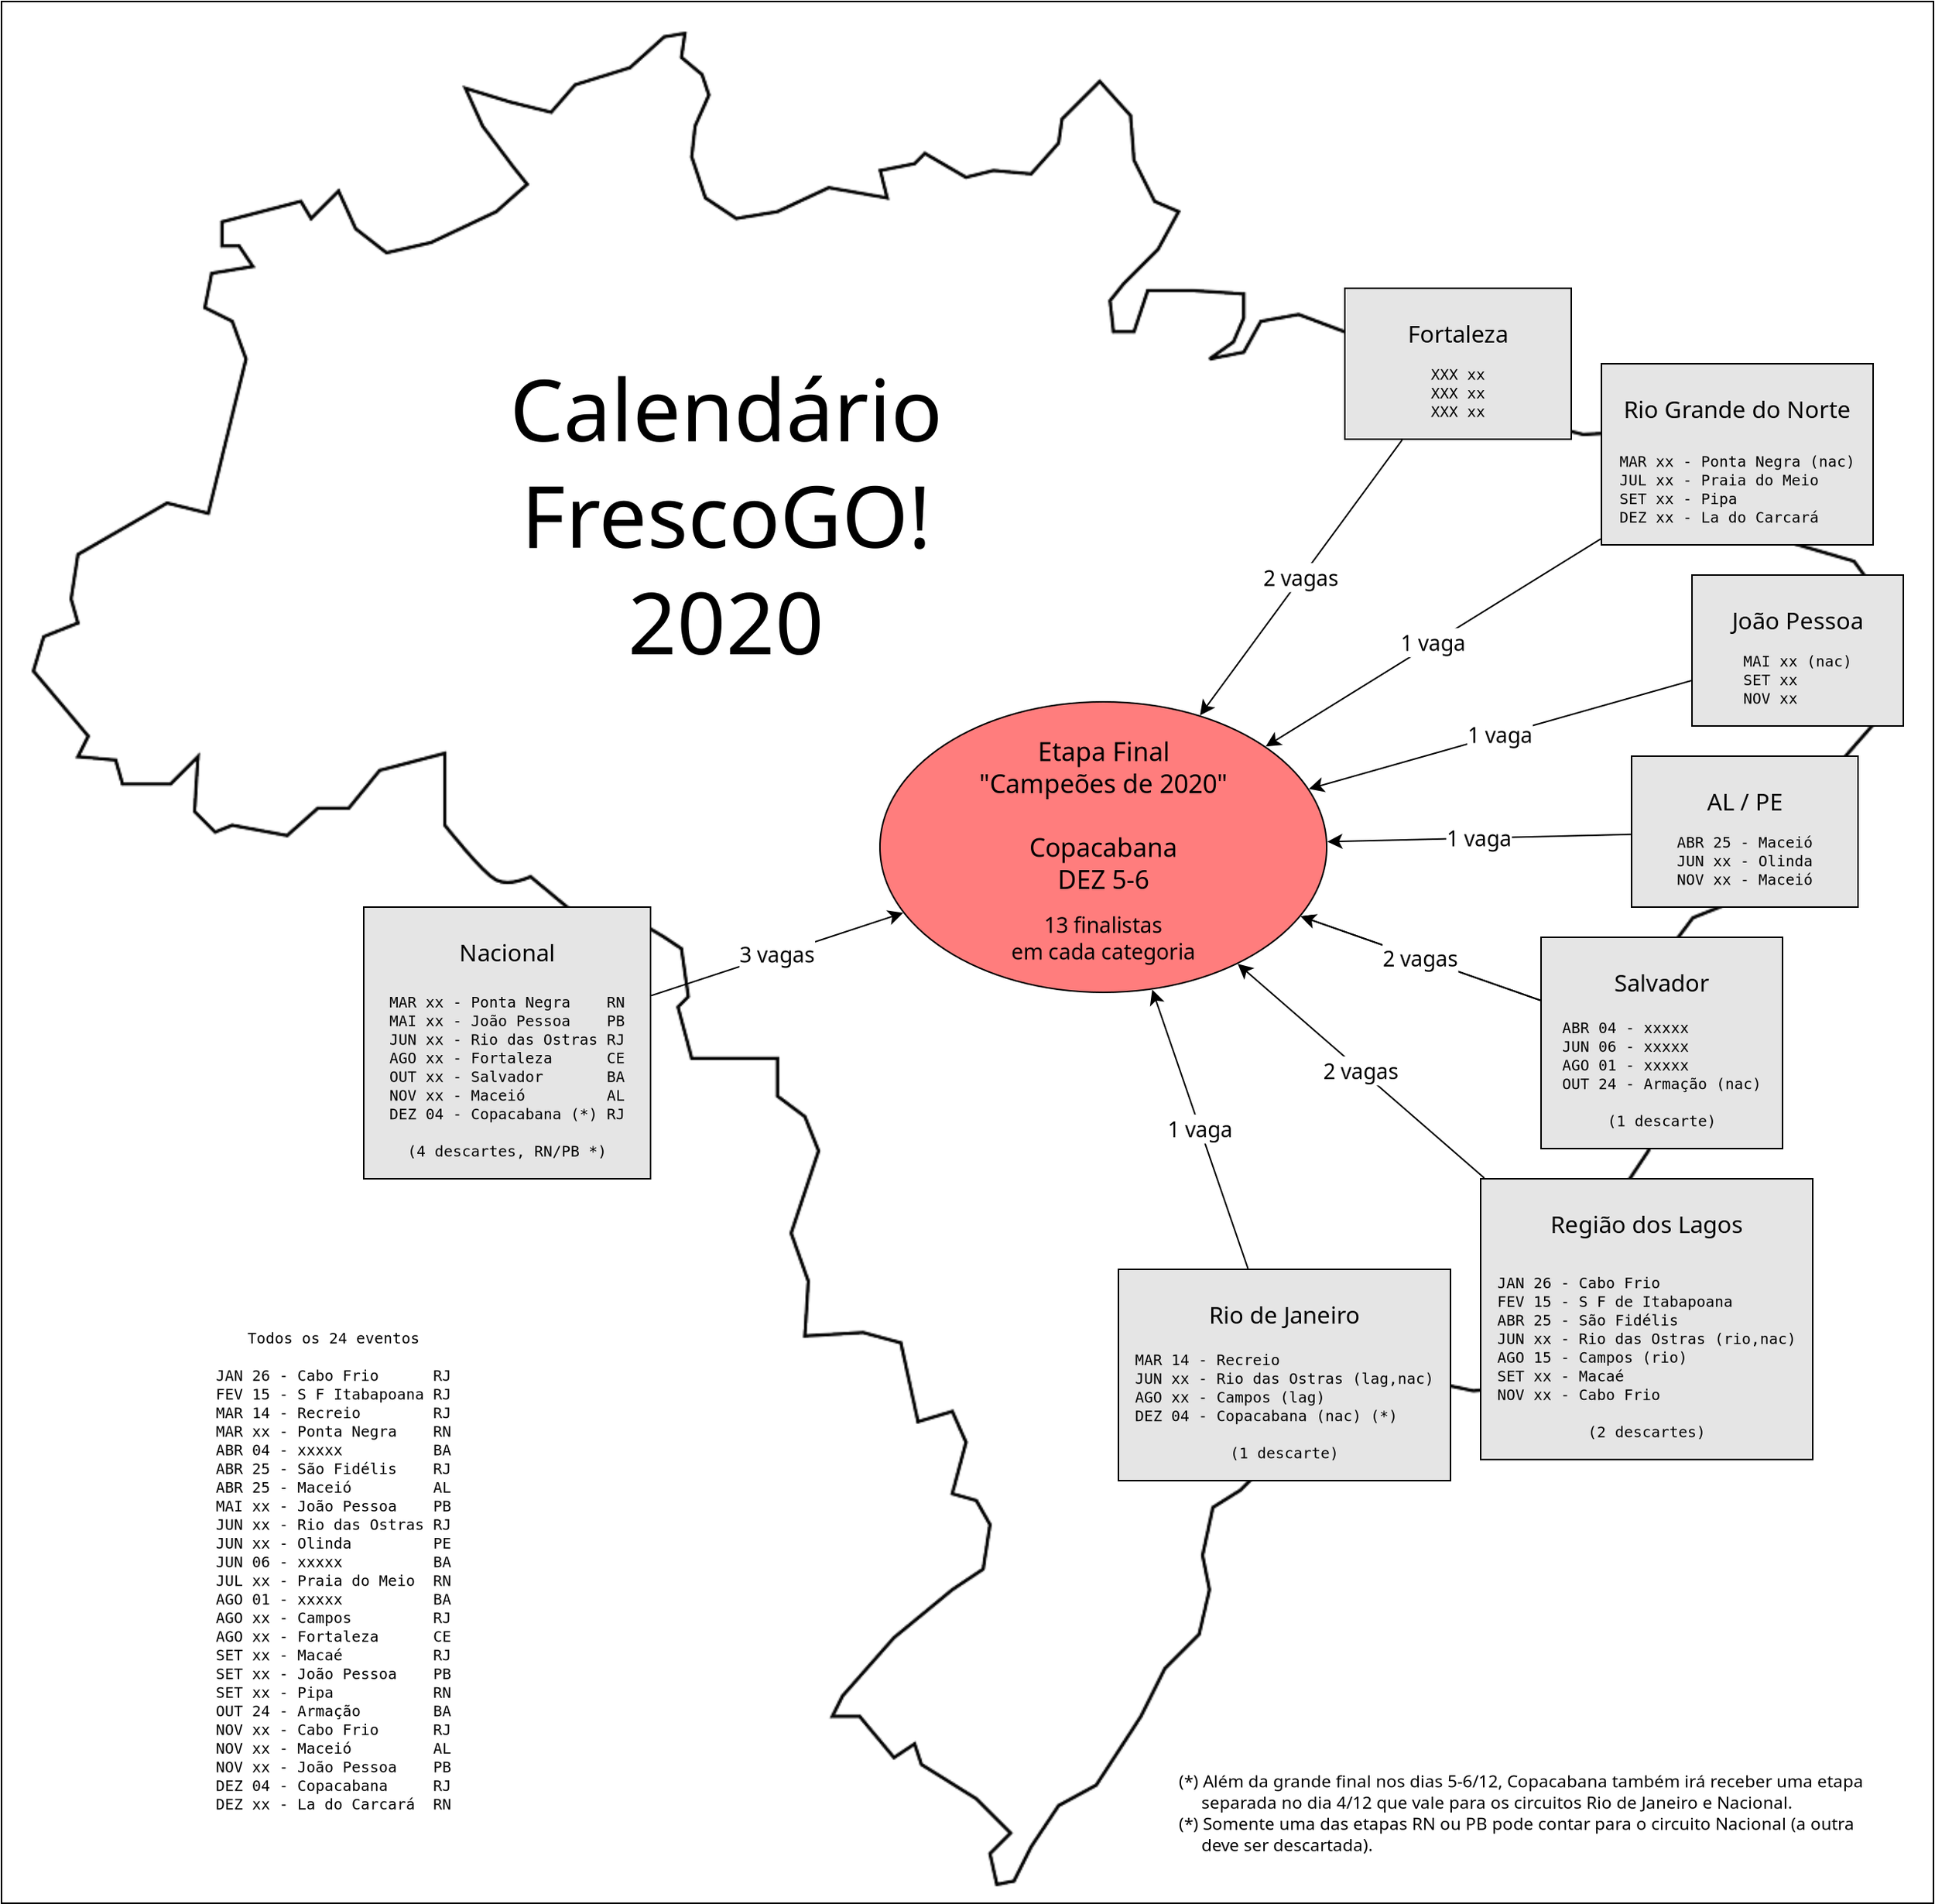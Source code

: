 <?xml version="1.0" encoding="UTF-8"?>
<dia:diagram xmlns:dia="http://www.lysator.liu.se/~alla/dia/">
  <dia:layer name="Background" visible="true" connectable="true" active="true">
    <dia:object type="Standard - Box" version="0" id="O0">
      <dia:attribute name="obj_pos">
        <dia:point val="-138,-20"/>
      </dia:attribute>
      <dia:attribute name="obj_bb">
        <dia:rectangle val="-138.05,-20.05;-9.95,106.05"/>
      </dia:attribute>
      <dia:attribute name="elem_corner">
        <dia:point val="-138,-20"/>
      </dia:attribute>
      <dia:attribute name="elem_width">
        <dia:real val="128"/>
      </dia:attribute>
      <dia:attribute name="elem_height">
        <dia:real val="126"/>
      </dia:attribute>
      <dia:attribute name="show_background">
        <dia:boolean val="true"/>
      </dia:attribute>
    </dia:object>
    <dia:object type="Standard - Image" version="0" id="O1">
      <dia:attribute name="obj_pos">
        <dia:point val="-136,-18"/>
      </dia:attribute>
      <dia:attribute name="obj_bb">
        <dia:rectangle val="-136,-18;-12.65,104.868"/>
      </dia:attribute>
      <dia:attribute name="elem_corner">
        <dia:point val="-136,-18"/>
      </dia:attribute>
      <dia:attribute name="elem_width">
        <dia:real val="123.35"/>
      </dia:attribute>
      <dia:attribute name="elem_height">
        <dia:real val="122.868"/>
      </dia:attribute>
      <dia:attribute name="border_width">
        <dia:real val="20"/>
      </dia:attribute>
      <dia:attribute name="draw_border">
        <dia:boolean val="false"/>
      </dia:attribute>
      <dia:attribute name="keep_aspect">
        <dia:boolean val="true"/>
      </dia:attribute>
      <dia:attribute name="file">
        <dia:string>#/data/frescogo/brasil.png#</dia:string>
      </dia:attribute>
      <dia:attribute name="inline_data">
        <dia:boolean val="true"/>
      </dia:attribute>
      <dia:attribute name="pixbuf">
        <dia:composite type="pixbuf">
          <dia:attribute name="data">
            <dia:data>iVBORw0KGgoAAAANSUhEUgAABQAAAAT7CAYAAADBxh2ZAAAABHNCSVQICAgIfAhkiAAAIABJREFU
eJzs3Xl8VOXZP/7PfZaZBFAebeuGgATIwpYN3FqlJGwJi4C23+rT4tbW2se2LgQUEtaAIeDyqz5d
rAroU+ujrQJJ2BIBUasihCRAIAkBEgGltTxWBWbmnPvcvz9yTgwx7Esyk8/79eI187rPmZl7MsOZ
Oddc93UJpRSIiIjCkZRS03UdABxvTCkFIQT27duHdevWwefzXXrRRRdd/dZbb1355JNP9tB1vY+U
sq9hGP1t2/7Orbfeevdf//rXxZZl6aZpytZ7NkREREREROeH0doTICIiOhNKKaHremPgr7KyEj/5
yU+Mq666amBUVFTyzp07B27bti0WQBcAPQBACAFd1xuDhAAQCAQ+AgDHcfiLGBERERERRSQGAImI
KKw4jgOllKbrulNWVobk5OTHAQwBkAzAV1paetzbKqUOhUKhrQCiAVwLAEeOHNnubT7PUyciIiIi
ImoVgkuAiYgozGgAnD179iAmJuZdAN89zn7bAGwG8NFjjz229bbbbqvbu3fvpzfeeGPw9ttvv2v9
+vWLADjbt2/X+/TpA8dxhKZp/FAkIiIiIqKIwwxAIiIKC1JK6A0F/2T37t071tfXbwHQ2938VkZG
xmrDMLbX1dV9+Oc///lf/fr1+8Z9pKSkCAA4dOhQhju0pU+fPgAAIQSDf0REREREFJEYACQiojbP
cRzoui4AyH79+l1eX1+/0zTN/7AsC0lJSbMWLVo0MykpqaWbCgC6lFIEAgGnY8eOYunSpXZFRcVV
7vbtTfZjAJCIiIiIiCISA4BERNSmSSmF2+lX9erVq19tbW253+/XgsEg+vfv//MtW7b8yd3PlFJK
pRRM01RuRp8CYOu6Dp/PJwCoTp06AQ2NQQBgq3vJACAREREREUUsBgCJiKjNcjP/FAD0798/rba2
9i2/349gMIhevXqNqqioWAEAgUBAREVFWW6g8HgEABUMBi8CcLk7tsO91AE4Ld6KiIiIiIgozGmt
PQEiIqKW2LataVrDx1SvXr3+c9u2bY3Bv/79+6fW1NSsABqChFFRUSfN3lNKaQDQoUOHLgA6AMCq
Vav2AYBlWUoIcb6eChERERERUatiAJCIiNoiYRiGAwDJyclTamtr/6dDhw4IBoNf9urVq0dFRUUp
ACGlhBckPBl3CTAeeOCBK5sMHzjnMyciIiIiImpjGAAkIqI2QykFNJSnUFlZWRBCPFNWVpYHAEeO
HKlLSEi4oqamZi8A4TiOOsmS3+b3qwCgsrIy1h3er2naP93rXP5LREREREQRiwFAIiJqM9xAnZ2b
m4uFCxf+DcAD7qaP/va3v/UoLS09AkCTUqpTzfxrQrqXie7lp7ZtNz70WUybiIiIiIioTWMTECIi
anVKKQghdE3T5NSpU/H444+/5/P5bgyFQgCwrLa2dlxMTAyklDoAeaqZf80fxr3s617Wx8fHA4Ap
hLDO+kkQERERERG1UcwAJCKiVqWUglJKAJBz5871P/7449VCCC/498etW7eOi4mJgWVZmqZp8iR3
dyoSAWD06NE7evToAdu2YRj8PYyIiIiIiCIXA4BERNRqpJQQQghN09TUqVOvzM7OPmCaZm93KfD0
2traX/Tr1w+2bQvTNJ0z7dQbCoUEAIwcORIAOgNAIBDYCgDKfTAiIiIiIqJIxZQHIiJqFUop6Lou
AKj8/Pz+jz/++CZd132WZQHAz7du3fond9mvMAzjbIN0ouEhVbcmY9XuJRuAEBERERFRRGMAkIiI
LjgppdB1XW3ZskWlpKSMBLDSHQeAUbt27VrRs2dPb3nuucjQ0wA4pml69f8QHR1dCgCOw/gfERER
ERFFNi4BJiKiC8q2baHruqqpqUFKSspPAKw0TRMAMGXKlEH79u1b0bNnT0gpz2VtPgEAwWDwu95A
QUHB7XV1dfD7/Y5t22e2tpiIiIiIiCgMMABIREQXjJRSMwxDbd26FbGxsVMBvCSEgGVZh+bNm9c1
Ly9vU5cuXYTjODjDTr8t0nVdAsDNN9+8HIDXSOSVa6655ony8nIYhqGklBqzAYmIiIiIKBIJ1j4n
IqILwbZtzTAMp6amBrGxsU8D+I1pmrAsa8+0adP65ObmBpRSwnEcdS6Df81lZ2dfPHfu3C0+ny/G
7TS8cvfu3Zk9evQA3KXC5+3BiYiIiIiIWgEDgEREdF45jgOllK7ruiwvL0dSUtLrAG4TQkAp9dHc
uXOvnTp1KhzHEZqmndcPJe8x5s2bh2nTpq0AkOFu2tutW7dBdXV1nwEQUkrous4PSCIiIiIiighc
AkxEROecUgpKKdi2LTRNM3Rdl3v27EFSUtIGALdFRUVBKbVs2rRp106dOhUAdCHEeQ+4uY+hTZ06
FVOmTMkEMN/ddE19ff3B/v37pwBQuq4jFAqxLiAREREREUUEZgASEdE5I6WElFIzTVMXQtgAFAB0
69atw8cff1wGoLe76x9yc3PvnzZt2gXJ/GuB8OaWkpJyx5YtW/7s9/sRDAYRExPz49ra2j+7+3FJ
MBERERERhT1mABIR0RnzMv0syxKWZRm6rus+n88RQlgA1NNPP40uXbokf/zxx3tN0+wNACkpKdml
paX3T5s2DQC0C5H519LULcsSAFBaWvpKr169koLBoOzQoQN27979P126dFk4f/58AHAcx+FnJRER
ERERhTVmABIR0WnxlvYC0A3DgJvpBwAoKyvD4cOHxX333Xfz9u3bJwC4B0AnXdchpcSAAQPuLC8v
fwloqA2oaa0bW3PnIACovn37dq6srNwMoKe7efVjjz02ct68eVBKaY7jOOezOQkREREREdH5wgAg
ERGdVJNMP83v9+sArKbb58yZg7Vr1/7g/fff/89gMPh9AJ2b30WPHj1G7t69ew0ABINB4ff728QH
kG3bMAxDCwQCzqpVqzB+/PgiAJluk5LaOXPmpGRnZ38BQHMcx2ntoCUREREREdHpYgCQiIhapJRC
KBTSDMPQdV2XcGvhSSnx6quvYsCAAVf88Ic/HLpz586JAIa1cBe7kpKS1nTq1OmFZ599tjQxMfGC
zv90SSl1r1lJTExMPoCs6OhoHD16NPTwww9/98EHH9zUtWtXuB2CW3u6REREREREp4wBQCIiAtAQ
8HMvhW3bus/nA4DG5b3l5eX4+c9/fmUgEPhZRUXFGAADW7ibHQCez8nJWZGWlrbzhhtugN/v97a1
6Qw6d2mzZpqmU1lZib59+94JYLGmaXAcBwB+vHPnzj/HxcW18kyJiIiIiIhODwOARETtnGVZAGCY
pinQZGlvIBDAO++8g7Vr1ybn5eWNAfAzAFc3v71hGOtvv/32ZRUVFS+++uqrX8THxzfdbIZCIWkY
RpsN/DXnLgkWFRUV6mc/+9nAjRs3vieE8Lmfl/kffPDBlOuuu65N1DAkIiIiIiI6FQwAEhG1M95x
PxQKCdM0dU3THLjLe4HGTL8hgUDgroqKinQAXVq4m78lJia+/Nxzz70dFRX1+YABA5puM6SUwrZt
2+fzKSHE+Xw654VSCqJh4mrmzJmXzJo1a6NhGL1s20ZaWtpFb7311lehUEj4fD5+iBLRKXOPLa09
DSIiImqHGAAkImonLMsSAHTTNI8J+K1cuRK2bXccO3ZsGoA7APyohZt/GhUVtfamm256KS0tbfWj
jz56zEbbtk0ppTRN0xFCRMQJruM4kFJqpmk6Tz31lPHwww9bANC7d+9J1dXVTwAwlFJ2JDxXIjr/
HMcRAASAsMmIJiIiosjBACARUQTyju2WZQmllJfpd0zn3oyMjGjbtu8pKSm5DcCNAHzN7uYggBcS
ExPffO655zZFRUWhSaafUErplmU5uq4rXdcj8sOkaSagEGINGpqdvF9UVHRjZmYmmAVIRKdIAOCx
goiIiFqN0doTICKic0dK6WWt6UII2w1OKQCOm+kXN3bs2JEA7gbQUlve0oyMjCJd158vKCiob7bN
cOsFSsMwFADbbRQSsdzsPh2AnZiY+Hx5efkwADe8++673TIzM+tN09TRpFEKEVFzUkqh67pau3Yt
brvttpsOHTr0jjvOjuJERER0wTADkIgoQti2LQzD0ABIbyw3NxdvvPFG4lVXXXVPUVHRCAAttbB9
G8DiVatWFRuGsT89Pb3pNgHACAaD0jAMpz2erFqWpZmm6ZSUlHx72LBhBwFoAO5RSi0ClwET0QnY
tq0ZhuFUV1cjLi6uAMDofv36pW/dunUtAOE4juJyYCIiIroQGAAkojbLbVIRlk0kWktZWRm++uor
7b777ru5srLyNgB3AejYbLcvAGzIyMj4i2EYryxfvvyYjVJK07Zt6fP5GusEtufXwO0KjJqaGsTG
xpYASAewuby8fOCAAQPYDZiIWuRl/pWXlyMpKelNAOOioqIQCARwzTXXJO3Zs6ccgK6Uku35GEtE
REQXBgOARNSWCQBGKBSShmEoIYQC2ncw6jh0AHL06NGXFhUV/QXADQAuarZPAMDiadOmvTZhwoS3
Dx486GRkZDTdrlmWpQGQpmnyg6EZ27YNwzDsUaNG/XTFihV/AoChQ4d2Ki4uPsw6gETUXLPMv78C
uNUwjMYfFGzbRkJCwhWVlZVeVrFzkrskIiIiOitMWSCiNmvJkiV6KBSyfD6fo2maEg1My7I0txZd
u2fbtgZAVlZWoqioqFQIMRxfB/9qkpKSnv3e976Xsn379mil1P25ubnrUlJSnIyMDF1KaQSDQaGU
glLKMU3TZvDvuCQAfO9733veG6irq/slAPh8Pp0/phGRR0opDMNwysvLERcXtxTArQBg2/ZvBw4c
2Nu2bURHR2PHjh0VmZmZHQE4wWCQ38mJiIjovGIGIBG1KW7XVQCAEOLF3r17X3bppZdO/+Mf/1ia
mHhMzwrNcRzNsizpZV+1t8zAZhkmGwDc5G7KmTFjxl+GDBlSe/3118Pv93s30Wzb1pVSEoBjmmar
zDscNXtfet2ANxYVFV3HbsBE5Gl2XP4bgAmmacKyrJdzc3MnTps2Db17987ctWtXkXuTmt27d8f2
6NGj8batOX8iIiKKXPy1kYjaFDfIYgBAYmLiypqamlEffvjh5qSkJCWEeEkIkVlQUBC1cuVKR9M0
2+/3KyEEhBCGZVmmZVlCSnniB4kAzTJMXoEb/Lv++uunKKVyZ86cWTt48GD4/X4zFAppjuMAgGMY
hmWaJoN/p6np+3LAgAFeFuC17777bncAcLsBE1E71kLm3wQhBCzL+vO8efMmTps2DQBQU1OzYsCA
AT93b9Y7Jibm7fLychiG4Ugp29cvWURERHTBMAOQiNocL5tq7dq1SE9PL4+KihoQCASa7hIE8Pf0
9PTXDMNYvGrVqkCzuzAty5IAlGEYEZcd6GWjVVVVIT4+fjaAHL/fj2Aw+Lvi4uL/Gjp0KI4ePWpq
mmb7fD42UTlHjtMN+OdKqT+B3YCJ2rUTZP69lJOTc+fs2bOBhlqrjT/A9O7dO2fXrl2z3bt4taqq
6vbY2Fivozu/oBMREdE5xQxAImpzfD6fklIaaWlpSE9Pnx8IBOCeMO1zd/EDGPLWW2/9fvXq1UeF
EGVCiN+sWrUq/s0338TWrVu9LDclGiIyZigU0iIhs8JxHAghsGnTJsTHx/8CQI4QAsFgcPXcuXP/
a+jQoQAgoqOjLS87ks4NIYQDAN27d/8MwDp3+P6KigoAsPmDGlH7dILMv5cff/zxO2fPng3HcQTc
0gteDdu77757DoAX3OP0j+Li4p5xMwFVJHxeERERUdvCACARtUlCCBsAnn322VcAHHKX9W74/e9/
Lzp06HAfgPea7J4I4OmMjIwdEyZMqLn22mt/N3jw4EFz5swBACWEsHw+n6PrurAsy7Asy2t8caGf
1llTSmkA8Nhjjw0D8Pvo6GgopSpzcnJGTp06FWg4roffEwsDbudOo3fv3sjMzHzVHU5+5JFHLgIA
27Z5wk7Uzti2rem6rqqrq5GUlPQGgFtM04RS6qWcnJyJjz76KABoXhd7AN4PWtrUqVMxffr0nyql
ityxB5KSkiZVVVVB13UVjp9RRERE1HYxAEhEbZKbEaHHx8cDwHS3ht0dlmVdfvjw4eeUUt8bM2aM
GDVq1EQAhQC+cG/aKxAI3L9hw4aN06dPt4QQL/bt23fkhg0bOm7ZsqWx061XN1BKaXqdcNsyd36a
ruvO1KlT40pKStYAwNGjRz/Jy8tLcTNMAIAF5M8vCQCDBw9u7AZcW1vLbsBE7ZC7VNcpKytDXFzc
MgDjvcy/vLy8YzL/WsjGdhzHEbNmzUJeXt5oy7I2uvssiI+Pv3vjxo0QQnjHdSIiIqKz1uZPeomo
/XIcR9M0zXnsscei8vLy/gmgE4DfKaX+q+l+K1euxOWXXy7eeOONm+bOnfsDAHcCuKjZ3Vl+v/+d
66+//rUhQ4YsmTFjxjfqBoZCIWkYhhJCtLmls97fYs6cOZdOnz59L9znN2PGjC4zZ848AEBXSsm2
Nu9IJoQoBzAAwMa//vWv1916661GKBSyfT5fa0+NiM6zZjX/3gAw3l3euyQnJ+cur+afUqql4B+A
xnquOgA5ffp0zJkzZ290dHT3o0ePYujQoSOKi4vXSCk1XdcZBSQiIqKzxgAgEbVZtm3DMAzj448/
trt16/YkgIcAYPTo0WZBQYF9+PBhLTo6WtM0TcHNzAKAyspK3H///QlffvnlvVu2bBkOoH8Ld18O
YNGjjz66evDgwTu///3vIyoqytsmpJSG4zgSbs2mVqYBcKZMmYL8/PzGE8Rhw4bduGbNmvellELX
dR7MLwDLsoRpmmrkyJHfWb169T8AYNSoUTmFhYW5SinDW7pORJHLa9JRVlaG5OTkZQDGCiGglHop
Ly/vzilTpsBxHOF+Np2U9wPP/PnzOz/66KO7AVwKAI899ljSvHnzysEfeIiIiOgcYACQiNo0L+Ay
bty4jsuWLfvKHZ5bVVWVHRsba0gpbXeJlCaE0A3DkHCXwQaDQXzwwQdYt25d91mzZg0HcDeAG1p4
mF39+/cv9vv9zz///POliYmJTbdpjuPolmVJIYQyTfOCdhVWSgkhhJo5cyZmzZr1rhDiu+5x+46y
srK/JCYmwnEcaBorOpxvXkC6rq7Ovuaaa/4E4KcAkJmZKYqKihAMBoXf7+eHKlEEOxeZf825mYAG
AHvmzJldZ82aVe9uCsyePbt3Tk7OvtMJKBIRERG1hAFAIgobQogX0RDE+2dxcfFlQ4cOhWVZmmma
xyyPchwHtm1rPp9PB2A13ZaXlyfWr1//4w0bNvzg6NGjQ9CwrLgpC8DLWVlZfx03bty6gwcPBsaP
H998KoaUUpzvDMFAICCioqJUcXExhg8f/kpUVNTtgUAAAB7ZvXv3kz169BCqIUJ4Xh6fjqWU0oQQ
zqRJkzo/8cQTB9HQjXqhUioLp3nCT0Thp1nm33IAY84m8685L5t7+PDh1xYXF38YHR2No0ePfj55
8uRvz58/X4KZgERERHQWGAAkojbPcRxD0zR72rRpcfPmzdsJAP3797+noqJiEQADQIvLLpVSCIVC
wjAMw10i27jf9u3bcfToUfPee++9oaKi4gcA7sI3g4FHAHyUkZGx9pNPPnlzwoQJW3Nycpo/jO44
jnauMwSbZvUlJSXllZeXT3E3PVdZWXlfQkICuPT3gtMBSCHEQwCeBICpU6f2mDt37l7vPdq60yOi
88XL/KuqqkJ8fPxSuN1+LctaNH369HtmzZoFnOUPAd5xv7y8HElJSbcAWOoGGCtnzpzZd8aMGWcV
YCQiIqL2jQFAImrzvKyLjz/+GN26dXsLQBqAfaWlpV2Tk5NPawmsbdtCKWW4WYONdQMXLFiApUuX
9r388svvfvPNN49XNxAASgAUZmVlvTdu3LjSgwcPOuc6Q1BKCV3XBQAVExNzz549e15wN63Yu3fv
qO7duzf+TU7rjumMee+xrVu3YsCAAYcAXAKgoL6+fmzXrl2FbdvKMIzWniYRnQfnO/OvKXc5sNiz
Z4+KiYn5GYDn3EDjB5MnT75h/vz5gFsX9mwfi4iIiNoXBgCJKCx42RejRo26acWKFRsAID09fWxJ
SUnBmTRfkFJCSqmZpqm7t208GK5duxZSyh7Dhw9PBzAOwKjj3M3nALZmZGS89cknnyydMGFC+dlm
CHonfwBUnz59hu7YsaNY0zQ4jlNeVVWVFBsbC3aFvPC891h6evqP1q5d+xcAuOWWW1KXLl1a2tIy
dCKKDBci868590cg7NixA3369JkDINsNOC6dOXPm+BkzZiAUCgmfz8cv8URERHTKGAAkorDgNmDA
vHnzMG3atEpd1xOklJvWrFkzaNiwYWd9MmTbtpBSiobVwvoxdQOrqqrwox/9KC4xMfGWV155Jc2y
rGQAlx3nrtYCWJ6VlfX3cePGbTl48KB9qhmCbvBPA+D06NGj7969e7f5/X4Eg8HP+/Tp853t27fb
cJehnunzpNPnvbfcWoxlABIBbFFKpbT23Ijo/GmW+VcIYJQbiFuSl5d317nM/DveY9fV1eGaa675
HYD7ASAmJuaZ2traXwNgGQgiIiI6LQwAElFYaNolUQhxK4C/AkDfvn0Hbtu2bTNOUAvwdFmWJQDo
blbXMZldO3bswN69exEVFdU3LS3tRgC34PgZgv8GUOFmCC6bMGFC2fEyBG3blpqmaYZh2LGxsZ1q
amoO+f1+MxgMIj4+PmbHjh17wALwrcUAYPfr1+/a7du3f+iOjVNKLQNgKKVsviZEkaVZ5t8yAGPd
zL8Xp0+ffu/5yPxrzgvwVVZWom/fvoVwP2v69Okzbfv27fMAsAs8ERERnTIGAIkobFiWJUzTVAUF
BRg7duxeAN0BLN20adP41NTU83Yi5DgOLMvSdF3XDcM4pnYgcEYZggVNagjKphmC1dXViIuL22UY
Rk/btpGYmHhdWVnZRjQcr9nx9wLz3lObN2/GwIEDlwEYC2BvQUFBj9GjRze+J1t7nkR07pwg829x
Xl7e3ecz86+FuWiGYTj79+/H1VdfvRHAIADo3r37j/fu3ftnAEJKqXRdP99TISIiojDHACARhQ03
C9AEYMXExGTt2bMnHwCGDh16VXFx8SehUEjz+XzntRab20TEyxA8prMw0GKG4Fg0ZG20FLn7N4Ct
w4YNW29Z1uudO3euKCkpeevw4cNpABAfH3/rjh073gCg2bbtsMnEhect/x02bNjlJSUlnwJAjx49
Htu9e3ceAFMpZTEoSxQ52kLmX3PBYFDz+/3OmDFjtMLCwpro6OiYo0ePIiEhYXhlZWUxAOE4jmIm
IBEREZ0IA4BEFFa8JVELFizA5MmTFQD06tVrcU1Nzd24wCdlnlPMEOyVmJg4/pVXXkm3LCsJwOUt
3Zeu65BSYtCgQY9u3Lhx/oWYP7Ws6bLz3r17/3HXrl0/B4D8/HyRlZXF+ltEEaZZ5l8RgMzWyvxr
gQ5AJiYmdqioqDjk9/v9wWAQ3bt3T927d28pWCKCiIiIToIBQCIKRxoARwgxB0A2APnmm29eNm7c
uEOt3SG3hQxBiSYdhptkCPZJS0v7HoDRAMY0u5s/lpSU/CI9PR2BQEBERUXxQN0KvPfS0qVLO44f
P/4fADoAWKiUyoL7HmzdGRLRudIs8285gDGtnfnXVNMmUXFxcb2qq6tr3CZRiI+P77Jjx44DaMg0
5+cFERERtYgBQCIKO5ZlGaZp2mvWrLlixIgRn7jDU5VSj6MNBmZOJUPw9ttv75mcnHzHiy++eOW0
adN+mZubC/BkrrV5TWd+A+BpAFi9evU1w4cPr/Peg607PSI6F7zMvy1btiAlJeWYzL/8/Py7s7Ky
WjPzr5EbBBQAVHJy8sCysrKP3CDlv0aOHNl75cqV/+c9l9acJxEREbVNLBZCROHIRkMmxqcAXnWL
n8+aN6+hKaLbxbfN0DQNfr/fMQzDsm3bsSxLsyzLREOAScTFxaG0tLT2hRdemLN161YG/9oAKSUA
2O57arr7HitUStWh4bVh8I8oAngBs6qqKqSkpCwHkGmaJpRSL0yfPv3urKwsANCEEK1+PBZCwLZt
BUDbsmXLpr59+2ZalgUA31q1atVLtbW1MAzDsG0enoiIiOibmAFIRGHJcRxN0zRn2LBhPUtKSnYB
QJcuXX69b9++ZxBmtZCaZAhqhmEINpZoXU1r/3Xt2vX2ffv2vQIAQ4cOTS0uLi713nutPE0iOnsC
gJf5txLASDfz78X8/Px720rmX3PuMQoAIIRYIoSYqJT6+4oVK76bkZGhWZal2J2ciIiImmMGIBGF
KwcAnn766VoAxZqmYf/+/b9etmwZAEjbtsMmgtYkQ9C2bZvBv1bmZpDaK1aswL59+ya5nTU3P/30
06XuLgz+EYU5N0tOVFdXIyUl5WV8Hfx7Yfr06fe2pcy/5tzPCO87fL37Y/5FpmkCPD4RERHRcTAA
SERhyQ3KGH379kVycvJMx3EAoNe4ceMyAcA0TT0cM5wNw2jtKbR7hmHoAPDOO+8MApDiOA6Sk5Nn
9+3bFwAM971HRGHMbdbk1NbWAsDgqKgoKKVefuqpp346a9YsOI4j0NBsqnUn2gL3s807EP3Tvezs
li4gIiIiahHPYogobIVCIQkACxcu/DuACnd4lntpt8UTN2r7NE2zASAvL2+yO7R34cKFy4Gv33NE
FPYEAAgh/gPAtwKBAAA8/+CDDwKAry1m/jXjfcB5jbAuAmA220ZERETUiAFAIgpbPp9PSSmNtLQ0
DB069HF3eOCYMWMGAoBt2zzG0Wnxlo6PGTPm2wBuA4DMzMw/pqWlQUpp+ny+th4UIKJToJTSAMDv
918JoAMArF69+hAAWJbVJjP/PE3nlpiY+Jl79WL3HxEREVGLeHJMRGFNCGEDwH//93+/CuAzACgs
LJy1Z88eGIah2A2RTpVt2zAMQ6+trUVhYeHcJpvy3O18MxFFCJ/PJwBSvwGnAAAgAElEQVTg/vvv
v8odspVSB9zrbb6OXigUAgA8+eST/3aHdDRkAQL8fk9EREQt4BcEIgprbiaEHhsbCwAz3eHM5557
LhWA8uq5EZ2MmxFkV1dXG3Cz/wDMLyoqAgCN2X9EkcGtoacAoKqqKt4dPqDr+qFWm9Rp8pYoHz16
9IsmYxcd/xZERETU3jEASERhze3aqABg2rRpfwDwbwDIy8tbkZOTAwDSLfZOdDIaAAghugO4FABy
cnJeBwDHcfS2vCSQiE6bV8+zn3t5wLIsb1vYBPsNw/jKu27bdmf3Kg9WRERE9A0MABJR2BNCOAC0
3NxcOWzYsEwA6Nix42W5ublFxcXFEEKoQCDAEyI6IS9Q7Pf7L/HGbr755kMAYNt22AQEiOiUeP+n
+7uX9f369QPCowEI8PUy5S8AfAkAo0aNugQATNP0shyJiIiIGjEASEQRwXEcB2jsCJx9+PBhAMic
NGnSIwAQFRXVirOjcODz+QAA999//2Xu0FHLsv4FNAaZiSjyDACA0aNHV3bt2hW2bSvDMFp7Tqfj
CIAv3AzlK9wxRv+IiIjoGxgAJKKIoGkalFJiwIAB2Ldv31wAJQBQUVGx8Oqrrx6EhhMinVkR1JJm
NcF6uMOfmab5xXFvRERhKRQKCQAYMWIE4DbOOHr06HYAjSUlwkDTeXrLgC93L/mDBREREX0DA4BE
FDGEECoYDIouXbpg9OjRmQA+79SpE/bv319cUFCgA5C2bfO4R8fj1QTr6V5+Fo41wYjopAQACCFi
vIGoqKitwNfZ5GFC6LoOAF+4cUsvAMjjFREREX0DT4SJKKL4/X4FQC8oKLCSk5NHfPXVVwDQeezY
scu3bNkC0zQdsEA6tcw7aW7MAHRrgplhUhOMiE6BpmkaAEgpvQYgOHLkSJV7NSz+r7uZisbRo0eB
hjqAAAOAREREdAIMABJRxFFKSQBaaWnpxt69ez/qDmempKQ8VF1dDQCwbbvV5kdtXgwAjB49ep9b
EwxhVhOMiE7Aa/hjmmZfdyj4+9//Hu5YWATPTNMEADFmzBj06tXrX+7wFSe4CREREbVzDAASUcQR
QsCyLAcA7r333vkAit0C6U+++OKLAwEowzD01pwjtWmxABAIBGoAsJsmUQRRSjU2/Nm+ffsAd7gs
Li4OQMPnRzgQQiAUCikA6NWr16fu8JWtOCUiIiJq4xgAJKKI5GZHaFOmTMGcOXNGKaW+BID58+ev
mj59uo6Gem/hcaZH552UUgDAnDlzACAKAHRd3wMAjuMwAkgUISzLEgBkYWEh6uvru7rD293LsPpM
8IKVUsp/uEPMACQiIqLjYgCQiCKZY9u2yM7OtoYPHz4SADp27PitOXPmFK1evRoAVCAQCKsTPjo/
pGzo/7Fhw4ZveWOapu12r4ZTUwAiOgE3aOZERUUBwFXucFgGAL0fJzRNO+AOdSorKwPw9TJnIiIi
Ig8DgEQU0TRNUwCwYMGCvwPIPnz4MACMmDx58mQAcE8CibyaYI1dQS3LqnWvMgOQKHLoAGDb9sX4
OmNue9NtYeigd+Xhhx8GADTpYE5EREQEgAFAIopwmqZBKSUGDBiA/fv3zwXwFgBUVFTM79Kly7Vo
CO7orPPW7mkA4DhOYwBwxIgR/wIAXQ/XmAARNWeapl1eXo6MjIzfAIgGgDVr1hwCAMuyVLjUAHR5
2cleDUB06NDhW8fZl4iIiNo5BgCJKOIJIVQwGBRXXXUVRo8enQHg806dOuHAgQPFBQUFBgBp2zaP
h+2YpjW8/FLKHu5QYNKkSQAAXdcZHSYKc+4yf1FRUYGkpKS7AMx2u3u/Y9v2R95urTS9s+XVAIRt
215WY1hFMomIiOj84wkvEbULfr9fAdALCgqs5OTkEV999RUAXDx27NiCLVu2wDRNBzxhareEm/YT
HR3dyx3a1YrTIaJzSCkFXdcFAJWYmDgSwCIhBGzb3pGXl3dzRkYGAAjTNMMt2K8AQCn1aZMxNgIh
IiKiFjEASETthlJKAtBKS0s3xsbGTnWHR6akpGRVVVUBAGzbbrX5UeuwbRuGYaC2thYFBQVXu8MM
ANIFp5QCyxGce0opDYDKzc0dAGClaZpQSn0xa9asxClTpgANtf/C9g9vmmbTD67L3Ut+xyciIqJj
8MsBEbUbQghYluUAwD333PM4gBI38St/0aJF1wJQhmGw4Fs743bLtKqrqwHgO+6w1wGYn5N0QTiO
I1yaZVl8350DbjBV1zTNycrK+lZOTs5moKHW34IFC5KmT59uOY4jEKZLf30+HwCgsLAQ+Po5MAOQ
iIiIWsQvmETUrpimCQDalClTMGfOnEyl1JcAMH/+/FXZ2dkGGk6iuBS4ffE6AAPAt90xBgDpglFK
eR3LFQDHNE1HSqk5jnOym9IJuJl/csaMGcbChQvLfD6fAQAzZ868ftKkSXsA6EKIsM38w7FZi58A
gJTycgDQNI2fY0RERHQMntgQUXvk2LYtsrOzreHDh48EgI4dO14yd+7clWvWrAEAFQgEePLUzkgp
L4IbAExMTNzjDosw6wpKYUZK2fgeM01z0mWXXTZz06ZN0HXdcZvTMBB4ZjQ38w+zZ88uNU3z6lAo
BADjJ06cuBENf1cZQf+/PwGA6Ojoy4GGjHciIiKiphgAJKJ2yc22wcKFC/8OIPvw4cMAMPSRRx55
DACioqLCOSuETo8GALZtXwKgAwA89dRT/wAAN2BAdF44jtPYZTohIeFB27YX/POf/5wxaNCgj/v2
7XtzaWkpADiapsG2bcH6gKdMAHCys7OxcOHCNUKI/pZlAcBDO3fuXNqjRw8opbwAa6T4FAAKCgou
q62thWEYrGlLREREx4iobz5ERKdK0zQopUT//v2xf//+uQDeAoBt27bN69Kly/XubjpPuNsFAQAd
OnTwlv/iyy+//AwAwnx5ILVhUkrhBaC6d+/+6507dz7l9/sBAIZhXF1ZWfl2amrq6i5dulzujikh
hC6lZGrXCbjZ22rNmjWYO3fu81FRUcPc4/i8urq6p+Pi4mDbdiRlyHlPxOsE3NmtZyr5+UVERERN
MQBIRO2WEEIFg0Fx1VVXYfTo0RkAPu/UqRMOHDiwpqCgwAQgbdvmcTLCubX/cNttt3Vxhz7v0KHD
pwCglOLaSzrnmmf+1dfX/3+6riMYDJYCGGzbdj0A6Lo+/MCBA59eccUVC+fPnw8AUtd1Zdu2xuDO
NzmO05i9PWnSpNkA7g0EAgDwl507d07r1q0bpJTCMIxWnec55gUAD7qXF7nHNAesZ0tERERN8MSW
iNo1v9+vAOgFBQVWcnLyyK+++goALho7dmzRli1bYJomT6Laic6dOwfdq/+xcuXKawDANE1+TtI5
dbzMPynl7uTk5FSl1IY//OEP3bt27fqIlA2NXQ8ePPjIo48+ekQI8f9KS0thGIYjhICU0uAyzwZS
ysbGF927d79z69atOe6mt+vq6u5wM/80L/AaQbxj1Cfu5cXucmciIiKiY/DEhojaPaWUBKCVlpZ+
GBsbO9UdHpaSkjKlqqoKABRPsiNXKBSSAPDcc88VA/gnADz55JPjAUAI4TDTis6UUqrxn+M4IhgM
as0z//x+P4LBYE1CQkK8W/NPu++++1BXV/dkUVFRBwAvA4DP54sG8OoNN9xQNm7cuD4AoOu6bRiG
5jhOu/6Rws2oFABUQkLC8Pr6+sVukHVndXX1993MP80wjEjM6G2eARjt/XChlGrX7wsiIiI6FgOA
RNTuCSFgWZYDAPfee+/jAErcTXkvvvjiDQBgGIbeWvOj80vTNAeAERMTowCsd4f/y2vAwAAgnQ7L
smBZlmZZliGEMEUDaJqm/H6/Axyb+RcMBnclJyfHVlZWWmioO+rYti0cx9EyMzOPbt++feJ1113X
NxQKlQFAKBRKXLZs2XYhxJJf/OIXHXfv3u1omqaUUrplWe0u4KOUgtYQ7VPdu3dP3Llz52q/3w/H
cb7s379/Yu/evQFA13U94oJ/TesYJiUl/Z979bLVq1enAIBhGPyeT0RERI3YUY6I6GsaACc3N9eX
k5PzLwCdAHw+bdq0y3Nzc0NoyLTgQTMC2batGYbhZGZmDl+5cuVqABg6dGiP4uLivaFQSPP5fBEX
PKAz1/S7k1JKuIE3zTRNoWmajRaOE6Wlpbj33nu/5TjObyoqKnJ8Ph9CoVBNQkJCXzf4J2zbVl59
Ojdr0NB13QaAHTt24M477/zhRx99tNg0zWh3macCMGnnzp1PxsXFebfTADgR1OTiZHQAMi4u7tvV
1dUH/X6/FgwGVUJCQq/KysrdaAiqykj9e4RCIeHz+dS6deuQlpZWD6ArgHVKqbTWnhsRERG1Lfxl
kIjoa45t2yI7Ozs0fPjwEQDQsWPH/5g7d+6qNWvWAIByO0xS5FEAMGTIkDXewO7du38NAD6fj92g
6aSZfX6/39Y0zVq6dKl6/fXX9Q8//DAhLi5ughBigRDig9TUVFVWVvZZRUVFjqZpCIVCtc0y/1TT
5hRCCOi6bjuOA8uy9ISEBGzcuPG1O+64o4NS6glvNwBPxMfH74+Li0t79913IYRwhBDCsqyIbxQS
DAY1ADIjIyOqurq6PDo6WgsGg0hOTr7WDf6JSA7+AYDP51NSSn3IkCEYPnz4bHd4yJgxY64FANu2
mb1OREREAJgBSER0DMdxoGkatm7digEDBmQDmAMA/fv3z6moqMht5enReaKUgmiIEighxAsA7gGw
vaioqF9mZmZjlk0rT5MuAO970alm9pWVleGHP/zh1d27d/++4zg3r127NgVADwCXnuBhKmJjY6+v
qqo6CkCzbds5WWda27aFu6RT/utf/0J+fv5V+fn5iwAMb7Lb2pkzZ94xY8YMrx6c7t73eX3vHu+7
5PkMvHlZu7t27ULv3r0rAPQHgISEhLGVlZUFOMW/ayTwPrd27NiBPn36fALgCgDv1NbW3hwTE+O9
d3j8IiIiaucYACQiakYpJYQQ6sCBA+jSpUsJgHQA6Nat2011dXXvAtCUUu1piV17YQKwUlNT00tL
S0sAICsrq39+fv42pZQhhGAnmPahxaX+S5cuhWVZerdu3WInTpyYUF1dfQOAmwBcd4L7kgAqAewc
N27cB6ZpvlNfX//R4sWLER8fD6Ax+HzKk7MsS5imCW+OqampQ0pLS18A0EMI4QXjFixevHjyHXfc
AXdfQ0pp6/q5SwZTSsG2bQFAmKapA/ACpML9p0kpheM4jXMF4HjXhRDqTINzXkCrtLQUqampqwCM
AICUlJRfb968+Rlvfu3sGG0AsAcOHPiTzZs3vwQADz/88HVPPPHERsdxDDeATURERO0YA4BERC0I
BoPC7/erMWPG+AoLC/8RHR3d+ejRo3bPnj0v2bVr11dw60619jzp3LEsSzNN0ykpKRHDhg37B4Bv
A3hUKTUfDPq2O2eY2bcPwFoA7yQlJW167bXX9tbV1X2u6zqGDBnSfF/hOI5yu9WeFiklHMfRTNN0
gsEgVq9ejVtuueVXAH7bZLcvvvWtb/3ywQcf/HN2djYAiFAoJEzTPO33cZPviiIUCkHTNN00TQHA
Ou3Ju/eDhuxEIaUEjg0QAoDy+XzHTMG7IqUUhmEoN9vtTwB+CgCxsbH5VVVVUwC0y4w3L0t57dq1
SE9P3wPgGgBrlVLprTw1IiIiaiMYACQiOj4dgExNTU0sLS0tc8fKKyoqkvr3798uTzIjmW3bMAzD
2L17t92zZ8/XAPwAwP7NmzdfnZKS0rjMjiJP02wxIcSzAAYD6HeCm3iZfdXjx4//wDCMt+vr6z9a
smQJvGYczZhSSti2LQEo0zTPKPB3HI0/Rjz11FPmww8//DyAiU2yAbf+6le/mjhp0qSybt26AQ1L
Y2EYxgkb25wgww9AQ03El19+GQMGDLj8P//zP5Orq6szAcQC+BgNgdD9Dz300CcTJkw4dPDgwf8z
DOP/AHyuaVrwq6++Qp8+fZCYmHg6z1O4z9V2M//mAMh2n+dr8+fP/3+TJ0+GZVle1mO7I6XUdV2X
I0aM+OmaNWv+BACjR4++rqCgYKNt27phGPzRioiIqB1jAJCI6DjcoIAGwElMTLyzoqJisbvppW3b
tt3Zt2/f9rjMLKKxG3D71CwA6NVQa2ofgHVoyOz76GSZfWho6iG8gB8agn7nbe62bWumaSoAatu2
bbjrrrviN2/e/AqA5CaBwP/NyMi4c8WKFUGgIeNV13VH07TTyvC76aabjOjo6FF1dXXjqqurrwOQ
4G3z7ksIAXfpb1MOgC8A/BvAvzVN+/eoUaM++fzzzz/WNG2fUmofgH1SynrDMA6sX7++xee7e/du
9OzZ824AL5qmCcuyNsyePXtwTk4O4HZyP7O/ZPhjLUAiIiI6EQYAiYhOoFlgoHG5GYCH3n///aev
v/56ZoZFEO8EecGCBZg8ebICgJiYmIW1tbVZAEyllMWAb+RpGuwXQkwGMB/AwfT09PGapr3/zDPP
tEZm32lz65cCgKqursY999zzg/fee+8FABf5/X4Eg0H06dNn0gsvvPDE9ddf793MdJ//8TL8rrzj
jjtSa2pq0gGMBRBznIevALAXQGcA3wFwMYBLAHQ8i6f0fwDq0RCA/QRAFQAfgLnu9u0LFy7s98gj
j8BxHKFpGr/UurUAU1NTf1JaWspagERERNSIAUAiopOQUmq6rjvTp0/HnDlzNkVFRaUGAgGkpaV9
76233nrP297a86Sz16wb8IsA7ga7AbcLjuOYmqZZM2fOvHHWrFnvAcDmzZuvSklJ+QQNS08dXMDM
vjPlNgnxluxi5syZmDVr1lwAU5vs9mlCQsJPlixZUjJo0KBjbn/TTTf5oqOjx9bV1Y2trq6+FkCL
kU8A+wEsTU5OXvGXv/yldN++fZ+28LfoZFlW5yuuuOLiv/3tb51nzJhxFYCr3X9dAXRBQ626rqf6
/AzDgFIKUsqvZs+efWlOTo6FhtdFMjj/dS3AdevWIS0tjbUAiYiIqBEDgEREp0YAUAsXLozOyso6
AOA/AFhZWVmX5OfnHwabgkQSdgNuh7wl3sXFxR2HDx9+EA2Za3copf4CN6uqdWd4ehzHgRBCF0JI
ALjrrru+8/rrr7985MiRET6fD6FQCABW3XzzzY84jtP93XffzQQwGg0Bo5ZsT05O3hQbG7viyJEj
RcuXLz/cwj4mGo6Dp/2DyC233AIp5cW6rl8N4CohxNVSyisvvfTSrq+++uqVoVDoUjRkF14JoEN+
fn5yVlbWLmb+fVOTWoD3rFmz5gUAGDVq1HWFhYWsBUhERNSOMQBIRHQK3GOlLoSQs2fPTpoxY8YW
t7ZW+dSpU5Pmzp0LuEHCVp0onbXjdAOeopTKB7sBRyw3cw4rV65UmZmZ7wO4HsBipdTdaPi+pMLx
dW+aoVxVVYX4+PjvAXgFQNcm9QFbsg/AsuTk5KLXXntty7Zt2z4dO3Zs83IHQiml27btwM2IRMNx
EE0uNQDQNE3ouu49mBeAOqXj5a5du1BbW4uOHTvC7Rysp6en2wBYh7UFrAVIRERELWEAkIjoFLkn
VWLPnj0qJibmLgCLoqKiEAgEXl69evXE4cOHIxAIICoqqrWnSmehWTfg1wHcBuDjTZs2dUtNTWXN
xwimlDKFENYtt9yyYPny5ZMAfLF58+bOkdAF2mtwAwDPPfcc5s6d+2B9ff1TTXbZlpycvCk+Pn7l
4cOHC5ctW3akhbsxLctSjuNIv99/Tr9ABoPBpoFD7w8tdF2HYRhAsy7EdFIGAHvQoEE/2bRp00sA
8NBDD1335JNPshYgERFRO8UAIBHRafCyTdxMmsamIP379/91RUXFM608PTpHmnQDHrFy5cpVADB0
6NDuxcXF9ewGHLmCwaDm9/udYcOG3VhSUvIeAAwePPjb69ev/5ebIRjWX5qklELXdQ1uBt7ixYsv
/d3vfvfdl19++aMdO3acNMPPMIxWyYK0bdvLVBTuP5imyf+DJ8BagERERNRc+P6UTUTUCoQQsG1b
xMXF4eDBgz8DsAkAtm7d+ttu3bp9191N448rYU8BwJAhQ1Z7A7t37/4VAPh8Pp2vb2TylqiOHDny
797YJZdccisACCH01prXueI+P2nbtgAg7rrrrkMbN24siIuL+3TcuHHQNM20LMtoko2nhBC2aZqO
aZqttgTaMAyYpgnTNJU7Fwb/TsLn8ykppT5kyBAMHz481x1OGz169LUAYNt22L+fiYiI6PQwA5CI
6AwEg0Hh9/vVmDFjOhYWFh6Iioq6OBAIhHr16nVpTU3NYTT8wMKT1DDVrBvwIgB3AdhWVFTUn92A
z60mmV2AG3htrUBT03pyQogPAFwH4M2ampoJvXr1Mmzbtt3lqGFPKeVlumqtneFH50ezWoD7AVwF
YENtbe1g1gIkIiJqf5gBSER0Btzgj1lQUHAYwE2BQABCCN+uXbtqCwsLAcCRUvJMOky5QRADAFJT
U//HHe63fv36PgBgmiazZ86SUgqWZWlCCFMIodx/EEJoUkrTsizDsizNsqwL/WOl991oqXuZVFNT
AwC2Uipi/k8LIWCaptMWMvzo/HCXcxsJCQkYOHDgFHf45meffXaQu53HMSIionaEAUCic8BxnKYF
zKkdcAMSltv992nDMLyxqujoaACtl8VE54ZlWRIA8vLy1gH4DAAWLFgwGgCEEA4z6M+Mm3kGIYTu
LuW0mu3i6LpumabZNDDlLU3VgsGgcBxHKKWEUupEXWxPmxACjuPoADBz5sy33eEeSqne7nUGTCis
hEIhCQD5+fn/A6AOAJ566qk8AGAjECIiovaFAUCisyc0TcO57ohIbZNt24D7mk+aNKlzdnb2fiHE
EHf8t/X19YPT09OhlBKapvE9EcaEEA4AIyYmxgGw3h1+YPPmzQDAAOBpcjP+DCGEbhgGLMuSixcv
hhBirBCiSgjxhRBimRBixiOPPDJmw4YNfd58803/Sy+9hFAoZJmmafv9fsfv9ytN07yMQSGEMKSU
hpsxKNz/i2fMtm0JADfeeOM2AEcAYNSoUQMBwDTNcxpwJDrfmtUCnOUOp40ePXoQwFqARERE7Qlr
ABKdBa9+zjvvvKP/+Mc/vrSuru6frT0nOn/cekoCgMrJyYnNzc3dIoTo4B5Hp1RVVeXHxsZ6nTZ5
cI0ATboBZ6xcuXIFAAwdOrRbcXHxx6wDeGqUUpBSCrd2ngKAvLw8LFiw4L5Dhw5lA7j6BDf/AsD+
Xr161fTs2XNjIBD4cN++fe+/9tprh1NSUo53G922bSGlBADpLnVtfGzgxNm5XrfflStXIjMz06sD
+Gel1I/R8L2JS2UprHi1AHfu3ImEhIR9ALqAtQCJiIjaHWYAEp0h7wtzaWkpbr755lfr6+sr3cwg
OA57P0QaKaXQNA27d+9WDzzwQHpubm6Vz+fzgn93fPzxx/mxsbGwbZvBv8jidQNe6Q006QZs8Ee0
47Msy8v4E4ZhKMuy1KJFi0whxCOPPfbYkUOHDv1B0zQv+Pf+PffcMycqKqoQQCWAkDt+MYCEXbt2
jV29enXu22+/XVxbW/tVamqqEkL8XQjxWyHETx566KFr33vvvW8vWbIEZWVl0jAM2+/3236/X/l8
vmOyBb3lxG59wW/M2zRNpZQyMzIyMHbs2Hfd4VtKS0sBQPE1p3Dj1QKMj4/HwIEDH3WHb3722Wev
dbczC5CIiKgdYAYg0Rnwgn/bt29Hv379ngHwAAAMGTIkee3atWVKKc1dPkgRoNnrPRHAkiabv79t
27a3+/bty8y/CHScbsBbi4qKBrAbcMvcH0A0dwm8l/EXvWDBgrmHDh16AICp6zrcDL31AwcOfHTJ
kiUf9unTB7W1taiqqkJMTMzFr7/++tXTp0+PA3A9gGsB3ADAf5KH36tpWl1GRkbpl19++eFnn332
wa233lo3e/bs4+2vOY6jW5al0NC1W/l8PgSDQREVFeUMGzbsuyUlJe8CwODBg69cv379p16G4Fn+
mYguKO9YtW7dOqSlpe0G0APAW0qpoa09NyIiIrowGAAkOk1eMGjz5s0YOHDgHwDcZxgGpJRQSq0s
LCzMHDVqlLAsS7nLziiMeUtA3dc7B8BsN3jx5W9/+9vUX/3qVzVoyKZmwDdymQCsgQMHDt28eXMx
AGRlZfXLz8/frpQyhBAspI/GpbM6ABsAli9fjlAo1O0HP/hBNoCfNdt96Y033vjookWLqmJjYwEA
SimfEELhm01BAAA1NTWYOHGi78orr7yhQ4cOqTt27BhUWlraC0AMgEtPMr0aAB8C2NS7d++tL730
0p76+vo9hmFgwoQJ39jZcRyhaZp65pln8Otf/1oBwPjx43/5xhtv/N62bcMwDL7mFHaklLqu63LE
iBF3rVmzZhEAjBo16trCwsKPbNvWDcOQrT1HIiIiOn8YACQ6DS1l/rnBoM9M0/y2ZVlYvnx5zzFj
xuyWUhq6rvMkMYx5wT/39f5vAL90X+/6OXPm9MvOzv4SgLBtW7n1zSgCWZalmabplJSUaMOGDfsn
GoJNWUqphQAMuAGv9spxHHd1bUPW80cffYSJEyf22blz5wIAmc12/31iYuLs//3f//00Li7OGzMs
y5KmaSrbtqGUEmhotKPpuo7/n737jo+iTv8A/vlO2aVZT1CqtACCogIhFKV3UEBQvLOC/DyxUPQO
FQRUQAXPgli4U06Q844TUFRqgFCEAKEjKCQEgqIBFAtHyc73O/P9/bEzcYmhl7TP+/V6XoHZ2ckk
2Wxmn32+z4Nocv13CXatNebMmYM//OEPViQSqdiiRYsqAOIR7dnXBMCVJzn1vQC+b9my5RbP81Y7
jrPatu11S5cuPWYnIcR8AO0AfL59+/Zba9SoYaloFvA0vktEeY+9AImIiIo2JgCJTlGOyr93ADzk
3zSzcePG3VeuXLkfQGkA47XW/fPuTOls+UsYTcMwXP/nPQtAZ29GU8kAACAASURBVCEEtNZrX3nl
lfjHH38cnucZhmGw8q+QU0rBsixr586dqlq1ajMA3AYgY8uWLVXq1KkDKaVhWZZX1AZD+IlRAcAF
gOTkZNx///03p6WlvQDgJsuygqnZRytWrDh+2LBhz/zf//1fUN0nlFLCMAzP7092Up7nQUoZJAdN
/3M7x9u/e/fuUErVDYfD8Vrr+h9//HFtAJUBXH2ST/UTgBQA6wDMBnCfbdt/llJ+O2fOnEodO3YE
lwFTAWYBUPHx8X9au3bthwAwaNCghq+++uoaz/MswzCK9BsaREREhZrWmsEoNOF5HjzPg+u6IhKJ
GI7jWI7jWJ7nndVxpZRCa40tW7YAwHgA2n+XPHHMmDHQWiMuLu4NRPtd6eeee87UWsNxHJHX3xPG
GYWhtca2bdsAYC0A7b/Ynzly5MhgH/NsH1eMghNSSktrjY4dO3YKfs8B3LxlyxZoreF5nlEUHg+e
58FxHOF5nhlsS0lJQa1atW5DdHiH9vtgagCHADz2+eefGzHHEJ7nWY7jnLNzcRzHcBzH0lrbOvq7
m+vz7pIlS7Bw4UKkpaWVvfHGGxsAeBDARABbY36m2SGE0KZpatM0td/nUc+dO7eW1hr+58vznweD
cboRiUSE1hpJSUkAsNN/vC8MbvfbmTAYDAaDwSiEkecnwGCcbUgp4TiO8F+g2/o4L/7O9KI2SP6t
XbsWAN4JXhgCWPTKK69k7/f6669fHLxwLFeu3Eh/+1knHxkXLvzlh4bWGmXKlCkDYE9MQmD82LFj
g8cSE7tFLILngZdffhkxCWEN4I1Jkybhf//7X7CfkVfneJ6/fiilLO3/fmit8cUXXyAuLq43gO9j
3hTRAHZcffXVD/zjH/+IPYZ5ob83WVlZIisry8jKyrKUUqHYc88Zr776Kpo3b16hR48ePe67774X
wuHwHABfI9qPMDYx+Ih/Hz63MwpsKKVMrTXatWt3f/DY7ty5cwOtNVzXtZVSllKKf+cYDAaDwShk
wSXAVOAEj1nXdQUAYVmWiRxN4zds2IBevXqVKVu27P1KqatXrFjxSHDf01mml6Pn35sAHvF7wC0Y
OXJku2eeeQZaa1MI4QKAEGIygHsB/DBjxowyt912G1zXNUzT5DLRfC7ojQQANWvWrJWamrrFtm1T
SomGDRv+5f3333+ldu3aAGBorYvccs+izn/uCKYBNwYwD8DF/s2ZNWrU6LZ9+/YU//+GF10fnifn
ei5pHa1ujOnFh1atWkFKOWT58uWDAVwSs/tWAE98/vnn87t06RJsM6SUyA9LpKWUQHRgDyzLMv03
clz4k4pj7dixA6mpqahateql06ZNqzh8+PAaAG4H8KXWejRw+n9PiPKL4O/d9u3bUatWraAX4KqM
jIzGV1/92wp513Wzp3nzsU5ERFQI5HUGksE4lXAcB47jGEqpYIlX9m3r16/Hhx9+iE8++aQyoi/Q
3gfwK2KqNsqUKXO7v/8pL9s8QeXfgqDyL6YSzNJao169erVjPm+f4DZWiuTviK10qFChQjMAOhwO
awC6fv36t8fsl+fnysgfMW7cOACYEPtYAfDWgAEDgn2E67oFdlmwlFL4FX/QWiMjIwN9+/b9A4AX
cGxFnC5VqtTiW2+9tenLL78ceww7eA4tCCGlFH7FoCWlDGmtzbw8HwbjAoSltUaDBg3ujfl9VgBe
7Nu3b4WMjIxj9nUcp8A+nzEYDAaDwYhGnp8Ag5Ezgj5+UkrhX3Daue03dOhQMyEh4dZQKDQFQFrO
F6VB+C/Of5gxYwa01nAc56TL0HL0/HsTv/W1SozpAZd9MRz0+vN76izxl8J9O3z48OB4ef59ZZz4
Z621Ro0aNe4GkN3vq3bt2gnBbVlZWQUmmcE472ForfHVV1+hYcOGCQAOxCx/PXDNNdc0XLVqFbQu
WL0B/efeYxJ/Wmt06dKlDIAPcnl+nfbkk0/W+umnn2KPY/k9AvP86zmbCFpL+G88WTqaLCmUy7sZ
RTOCXoCzZ88GgDm5/H4ndunSpWmO+5lKKSO4Tsvrr4HBYDAYDMbpRZ6fAIOh9TEVfsELrWNunzp1
KpKSkkoNHDiwNYBR8JvN5xIegJTu3bu/0bt372ubNGmSEHPbi/7xTvjiNEfl399PUvmXHUopQ2uN
du3aNQ8+Z6dOnbr5x2TD+PwZ2S/oK1SoMBSALl68uAZwpH79+lWC2/hCh5Ez/KpRQ2uNe++9FyVL
lvxHbPIYwFuTJ08uEL0B/WEaho72UIXW2RV/1wGYAUAHywAR7X84sXfv3qVjjxGJRCy+0cFgFNzo
3bt3Odu2J+D3fS/TAfSeOHGiiEQisfexClKVL4PBYDAYDCYAGXkQwTvHnucJv1LE0rkstxo2bBjq
1KlTr23bti8hOok1cpyk37cAXgHQavHixZd98cUX2cdYvnw5ALznJ/D08OHDK/q35fpiPLiY/fLL
L0+p8i82giEj/uTYr/1zS9mxY8cxx2bkmxBaa4wYMQJlypT5R8zPOqN27dqXBj9rJjUYxwu/8tfU
Ovv3vhGAH2Km4O6rUaNGo5j7GPlpwqbnecGy9mOef7t06XITgORcnmuff/rppy85cOBA9r5KKSYB
GIyCHdm/vwcOHMCTTz5pA/g/+MN9YuLw5ZdfPv6ll166LPb+nueZrusW+KpfBoPBYDCKQuT5CTCK
RvgVJsJxnFwn9foVfhg4cOCNAB4BkHi8Jb0AdoTD4f/07dv3roSEhJJpaWm/+3xKKTsrK8vSWuP1
11+3AKhgcu/cuXOh9W/LdoM408q/HBH01OkZnO+gQYOCyXqsAswH4Sf0LK01Bg0aBABzguqmEiVK
JN93333BvgVm6SYjbyM2Afbaa69lP3/E9AZ8O6Y3IPKqN2BQae2Hrf3EXyQSwT//+U8AuAXAlhzP
twdM03yyT58+sccyTqWVAoPBKDjh/05nvxmQnp6Opk2btgGQlMt12GdVqlRpunz58thjGP4bAnn+
tTAYDAaDwcg98vwEGIUvYiv8IpGI8Je/5trHr1mzZmVvuummxwDMB/DDcRJ+EQAfAfjjihUrKicl
JSGoqosJQ2ttO45j5UjsmVprAOgbHK9GjRrdYm/T+sSVf6NHj87+HCd70R6JRAyts3sBfuN/zo/z
+mfC0EFvM0P7yeehQ4cCwKaYpY3Tdu7cmf24yU+VWoz8H/5ziKm1xtdff41GjRrl7A34U82aNRut
XLkSWp+f3oAxz73Zz79+ss/ye6n+Lmn3wgsv4NJLL30QwO4cz7vfNW7c+K7Nmzfj66+/DvY3lFKs
imUwCmkopYJ2BdnPFampqbjhhhsqARiXy/VZalxc3IPr16/P83NnMBgMBoNx8sjzE2AUjoip8Av6
SB3zQjMrKwvvvvsuVq1aVblatWp3APgnckzqjYmfAMyPj48f3KZNm2qpqam5fU5bSmllZWWdcEld
kAz0m1x/6R9//8aNG4N9RDABNrfKv9deew1an1LlX3YEDfQ7d+78VPA1de7cuZzW+bsPWGGN3KaZ
9uvXrzqAb2zbDh5zr+zZswdaaxw9epQ/I8YZR2xvwPvuuw8lS5acgGN7A054//33z0lvwNiKPiml
rXN57o2N6dOnY/r06fj000/LT58+vT6AgQCO4NgefxubNm3aNUdltcllvgxG0QrXdX/Xv/jdd99F
pUqVBgLYmcu129i+ffvW3rRpU/b98/prYDAYDAaDcWwIrTWITlfwuNFaC9d1hW3bJqKNo4/RtGlT
MxwO37pnz57b0tLSGgGofpxDrgIwvV69egunT5++ecuWLfqWW26JvV0AMKWUAOAKIbRlWad0nkII
A4B37bXXxm/dujXFv+nFbdu2DalZs6YJwN2yZQuuu+66NwE8YpomXNddMGrUqHZ+lZihtfaEEKfw
nQEikYgIh8P6lltuwaxZs4JfsPd37NjRp1q1apZSSp3KudOZCx6fnudZpmmqYHvnzp1rzZkz5zUA
HfyfMwA8kZqa+mpcXBxc1zVM0/Ty5qypsJBSCtu2DQBuamoqatas2QjAZ6ZplvYfcz/ExcV1TU1N
XenfxfA8zzMM45jj5Pj7LKSUENEnIsOyLCGEcBEdfJSrZs2aGVLKBqFQqIFhGPFLliypA6AsgArB
PjG/B0vj4+OfmjJlyqqaNWsGNxuRSASWZXmmaZ7Nt4SICigppbAsyxRCZP8tnTNnDjp37twMwDAA
bWJ2VzfeeKO9fv367GuhC37CREREdFxMANIp85vFCyGE5S9ry74YdBwHkydPRt26dS+66667Gqan
p7cG0A3ANcc53Jp69eqtqFWr1meHDx9ePHPmzJy3CwBWJBJxbdv+3Qvj0+EnAaMHFWIigD4A0L9/
/4rjxo3bk5KSgoSEhL8DeFAIAa31wtdee63twIED4Xme8CtjTvfzGQA8IcQLAJ4G4A0YMKDM66+/
fkBrbQghmGQ6D7SOTmP2ky8KAHbv3o1Ro0Y1ee+990YDaBGT8ACAnnv27JlRvnx5KKWE/7gmOidi
H1NvvPEGBgwY8A6Ah4oVK4asrCwA+Hv//v0fGjduHADA8zzDf2wa/hMtEH0c5/q4nDFjBgDAtu0K
SqmKPXr0qAXgRgDXA0gAED7JKf4IYGXTpk0HT5o0aVv16tWD8zYNw3DP5nmXiAof/znNAJD9R1QI
0Q3AJwBw8803D1y2bNk4AAZO8OYEERER5ZG8LkFk5M8I+ki5riscxzH8ARa/m9SbkpKC6667rn6t
WrXGIjqp18FvS2izQwjxLYDXGjRo0Hrnzp2XffbZZ8il/5XheZ7lL2k7pxPlgob1w4YNKwV/yZtl
WbPT09MB4A3E9PwbNWpU7Pmc0ecLBn4MGzasbMz34ZnguHn98y1s4U8zze7BFkSnTp06ANiAY5cp
HQUw6Omnnw7t378fWmcv28zzr4NR+CKX3oANAfwY0xvw55o1azYOegOeKG6++Wa7UaNGTZo1a9a/
RYsWU/zn3O9yPNceb3jSZgDvAniwXr16CTt27Ci/aNEiLF26NPZz5OyhymAwGMeE53k4fPiwobXG
yJEjAWCV/3y2e/HixdBaIxKJ8HmEwWAwGIx8GKwApGwxFX6mZVkCOSpP1q9fj23btqFEiRI3dO/e
vRmALgDaHudw6QDWdOvWbY5lWZ9MmzbtUC772FJK7Xmee76XiSilYFmWuXv3brdy5coPA3jLv2kx
gJb+v8+q8i+Xzye+++47XaFChf8CuAOAs27dunC9evXO+vgUpXV2xZ8A4DqOgw8//BB9+vTpCeAl
ANVidv+ua9euL4RCobc/+uijYJvQ0Qf9hT51KmJc1xWmaQoA3v3334/p06dPOHz48J9DoRAcxwGA
f8ycOfPP/mPx6piKvhsA1APQAIB9kk+zF8A34XB4x1133bX5l19+WX/gwIF13bt3/2nAgAHHu4/p
uq4QQihW/BHRyWitIYQwAbjlypXrlZmZORUA2rZt2yMxMfFj13VN0zTdkxyGiIiI8gATgASllAAg
LMv6XR+/9evXo2fPnmXr1q17x2effdZJa30jgNK5HEYC+BzAxyNHjlx522237czMzETr1q1j9xFa
a1Mp5SFagXdBEy/+RSt27dqFqlWrfgXgmuAFr+d5C0ePHt12yJAhwGn2/DseKaVh27bXs2fPajNm
zNgBAC1btuyflJQ0Xmtt+v276AxoHZ3qa5pm9lKkF198EWPHjn3ol19+GQagXMzuuxo2bDj4gw8+
mB7b28xvUO6xHyNdKKfQG3A/ohWqVwf38dsS5Ha4LQBSAKytV6/exo8++ujbPXv2fOc4jq5atSqq
VauW230EAFNHhx9pRJfoebZ9srwiEVGU/2aGnj59Om6//fbdACoBWLd9+/YGNWrUgOd54JsJRERE
+RMTgJRt3bp1QYVf5dtuuy0BQAcAPQBclMvuPwNY+8c//nHhvn37Pr311lu351JhYrmuC6XUea/w
Ow0WAJWQkFAvJSVlnd8P7pxV/h2PEGIBoo2y0+fPn1+9Xbt2cBxH+JNB6RT5FX+WbdsuAO04DqZM
mWL27du3P4DRAIobhgHP8wBgw0033TR00qRJc4NkiFLKdF3Xy0ePRyqCcukN+BaAh3PZdT+A3eFw
eOddd9218eDBgxt+/PHHtd26dTtwgoo+ALCVUnBdVwNwTdME+1sS0TliIjqM7REAbwJAfHx8k5SU
lJXwr7Hy8uSIiIjo+JgALMKCF6FPPPGEmZSUdMdXX311i+M4DeEvm8yl8mQNgI9Gjhy58Lbbbtuc
mZnp5azwAyBc1zW8aAYm31WWSClh27ZISkrSrVu3TgRQfvTo0XXOZeVfLM/zLMMw1KhRo5oNGzZs
KQDUrFmzy7Zt22aDF8qnJHgMep5n+JNIPQB48cUXzbFjx47+5Zdf+gMobts2/CnRy+Lj4wdPmTJl
dUzFnyWl9GzbZlNyyheCtgQA3G3btuGuu+5qvn79+j8DWJ6jos87zYo+fapT0omITodfxaxHjhyJ
4cOHO5Zl2UqpxKSkpPYtW7aE4zgIhUJ5fZpERER0HEwAFmGRSMQKh8OqVatWDyxevPg9y7Kg1DH5
qHUlSpRY3rZt28+aNWuW9Pjjj+c8hOm6rqGUck3T1AWowkQA0E899VRJwzAOv/DCC+et8i+o8psz
Zw46d+78pWEY13qet3716tX1GzZsCNd14Se1KBeO4wjLskzDMJT/f0yZMqV03759hwAYCAAxFX+z
brrppicnTZr0VWzFH6eZUn7m91092XMPK/qIKE/5bVQMAF65cuXGZGZmDgaAtm3bVktMTNzpuq5h
mibfZCMiIsrHmAAswoIEYKdOnf44d+7cf/ubxwCY/8UXX2ySUv5UqVKlnJUnRn6u8DtDAjHDTs4l
/4LZAqCqV69+T3p6+gcA0LJly4ZJSUlrABjwK9roN57nQQhhxEw0xYsvvlju5Zdf/tvPP//8xxy7
fxAfHz9sypQp3+So+HNt2+YTHOV7UkphWVbQF5QVfUSU73ieZxiG4X366adXdOvW7Qd/88StW7f2
rV27Nnv/ERERFQB8RUHwk3kAAK31Uzluth3HcQ3DCCr8PNM0vcJQteY4jhBC4HwmiYQQcF1XmaaJ
xx57bMrAgQPHmaZ52eLFi0fOmjWrQ5cuXbS/LPl8nUKBEolERDgcDir+vOXLl+Oee+65NiMj43kA
3WN21Q0bNvz7ZZdd9tTrr7/+a61atQBA+BV/yjAMxe8pFRT+c1BQfq3856W8PCUiomx+cs9bsWIF
unXrNtbfrOfNm/dk7dq1weo/IiKigoFv1VGupJSWlFK4ritDoZBXGJebhUIhfSEqxPxkqek37R/u
T/tsb5pmdUSr24r8K33P84TW2vCHc6iUlBTUrFkz4eabb/4iIyPjSxyb/Ht+1qxZJVavXt1v3rx5
QfLPklLCsizFCgQiIqJzx1/6i2eeeSYOQG8AqFat2ovt27c/AMAwDIPJPyIiogKAr5QpV5ZlubZt
68JQ6ZcfSCk1AMyaNetdAP8DgE6dOj21bt062LYtPc8zYgoxi4xIJGIAMA3D0EIIb/ny5ahWrVrb
hISEdampqassy7rJ3/VA5cqVh7z33ntCaz2ic+fOWQCMSCQSfN8Ul/sSERGdW47jQAjhzZ8/H0uW
LHnbb0cQeeyxx4YCgOu6+lwOTyMiIqLzhz0Ai7CgB2CHDh16zZ8/fyoQbUgffDyFxvR0inL0AhyX
np7e37/p/a1bt/apXbs2UET6AWqtg8eX4fc8Q0pKCu65556eqampLwGoZpom/ErJHwH8Zfbs2ZM7
deoUHMKQUhqWZSm+6CAiIjqvLACqVq1aTbZv377C39ZPaz0BgAnAzbtTIyIiotPBCkCiC8DvBegC
wJ///OcBALYCgGEYvevUqZNapkyZ0vCTf0ePHi2UWS0pJaSUlhDC8Cv+XL/ir09CQkJmamrqNMuy
qgGA67rbK1eu/Kf33nuvtNY6SP6ZSimB6PAZJv+IiIjOo6DCPiUlBdu3bx/vt9jYPWvWrAkAIKUs
9G9aEhERFSZMABJdIKZpagD461//ihEjRlwL4G3/4jruhx9+2B8XF9cWAIoXL66DSszCQGsN13WF
bduGbdsKgLd+/XrExcUNvvnmm3/euXPnRABXAYBSagOA1nPmzKm1a9eu/zzwwAMAYEopDa21Wxh7
URIREeVHQggTAJ566qnbAdTzPA/Vq1f/a+fOnQHA5N9kIiKigoUJQKILTzz77LPQWj/SqFGjXgBQ
okQJ7NixI7FWrVrPL126FP7ya1NKmceneuaklFBKWUIIYZqmzsjI8Pr27VtSCDGifv363o4dO8YA
uBQASpUqtaRr165NXnnllXpa66SOHTsCgO1X/Lm2bXus+CMiIrowpJRCCOEuWLAAixcv/ptf/bfu
wQcfnAYAruu6/LtMRERUsDABSHThaSmlAICVK1d+VKdOnauPHDmy3zAMbN++fViLFi2WPPnkk0A0
8VXg+nRqrYXruoZt27AsSwHQnTp1KlWlSpW3J06ceAjAswCCVw0zhwwZUmfPnj0tZ86cufLxxx8H
ohN9hdZasrqAiIjowrNt2wCA/v37PwKgkud5GDVq1MN//etfAcDikDgiIqKChwlAojxg27b2E3ti
y5Yt3/Tu3fvKYsWKfQ4AF198cfOxY8f+/PDDD9dNS0vTQggopfL976qUUvgVf9o0TS8jIwN9+/at
LISYOHfu3P+Zptkv2Ne27X8/8MAD5bXW3UePHv3VJZdcAsdxLKUU4E/0ZWUBERHRhRdU33fo0AHb
tm17xd887/77708BAM/zOPiDiIioAMr3SQWiwkoIAc/zNADzn//8J7Zu3XorgMEHDx4EgEvfeeed
TTVq1Hhg8+bNsCzLcxzHyE/VgP40XyilhFLKsm1b+xV/6NSpU1yVKlVmTZw4cReAPgCCqb6vDRky
pMy+ffvueu+99773t1tKKREKhZRlWXn29RARERV1SilYlmWkp6dj/vz5LwkhwgDQo0ePh8qXLw8p
pWEYRv65GCEiIqJTxgQgUR7ye+q4WVlZonLlyti6devLzZs3bwogy9/lveuvv37yxo0bEQqFPCGE
4Q8OueCUUohEIiISiViu69pCCEsIAcuytGVZyq/4SxBCLJg7d26qaZqd/btGbNt+oU+fPobW+vHR
o0f/cNlll0FKaQCAaZqKS32JiIjynhG9MHHHjx9fBsCT/huPE6ZPn74bAGzb5uRfIiKiAooJQMqV
53lCa32yyOvTLDSKFSumtdaidu3aWLJkSfKYMWNKA9hg2zYA3BsfH7+tffv2VwDwDMMQ/vKc8yao
7vM8T0gpDc/zLMuy7HA4rMPhsDJNUwJQAPD0008jPj6+bc2aNddNnDhxFYA2AOC67hEAA4YMGVJi
3759QydOnKgBCNd1DaUUX0QQERHlM4ZheAAwbty40f4mPWLEiGcAwPM8vm4gIiIqwLjejnJlmuap
JGcEAGYBzxEhhPY8D67risGDBx+yLKveE0888TaAflrrmomJiT+UL1++3XfffbfAsixorQ0A52Q6
rud58AeTCCGEGQqFAEAKIbS/1Mdbt24dNm7ciOrVq5edMWPG9ePHj28KoB2AhjkO90337t1Hh0Kh
f0ydOjXYZkkpPdu2PdM0+ZghIiLKZ5RShmVZXpcuXaoD6OtvfuHBBx88AMDyPE/5KxeIiIioAGIV
VxEWiUSscDisOnTo0Gv+/PlTgegE17w+r6JOaw0hhAHA2759O3r37n37ypUrPypRogSOHDmCK664
YvRDDz30zMiRIwHA0FqfVhIw5ndeKKUghDAtyxIAZM59165di549e5atW7du51mzZrXXWtcDUPU4
h05PSEj4ywcffDCzRo0awTbDdV1orT329yMiIsqflFLCsiydnp6O6tWrL0C0mj+rW7duxT/55BNI
KYVt23zRQEREVIDxFTkhNjEjhEgDUALR6r7cCAAOgAoAhmutRwPZSavzfKZFg/999FzXFTVr1kRy
cvK0evXqVdmwYUMygLI//vjj0FGjRt108ODBFuPGjfOEEMJv2n3cC/NIJAIAhhDCsG1bCCEUAO0v
MVaRSARTpkzBlVdeWSISiVx/++23NwTQGkAHAPbu3btzO+z2UCi0uU+fPks3bdo0b/LkyelxcXEA
AKWU6bquFw6HPdM0z+W3h4iIiM4xy7JMAOrvf/97E/itPJo0aTLwk08+AQDTtm1O/iUiIirgmAAk
HD58+JKY/1Y/jbuOeuaZZz4ZNWrUV0HF2jk+tSLNNE0diUREOBwWq1atyli6dGm5du3afQbgFsMw
mr/xxhs/X3bZZTc9++yzW/0krtAx5X2u6wqttbAsywiHwxqAixw/o6ZNm9qhUKjtnj17btmxY0cC
gJqIJoBz8xWA2QAWLF++/Esp5d6KFSuiWrVqsfsES31dVvwRERHlf47jIBQKqWeeeQYvv/zyeCEE
tNYZo0eP/jsA+H/X8/o0iYiI6CxxCXARFiz3ePHFF+vMmTPngQoVKhyUUuoTVfIJIbxixYo5U6ZM
GQLgYgCp8+bNq9m+fXsuDzmPXNc1TNP09u7di7Jly/4FwMumacJ1XQD4c3Jy8j8aN24MADZySfRN
mzYNUkpUqlSp9r333nvDrl27WgFoj2glZ272AfjyT3/608p9+/Yl3nrrrcv79++f236mUkq4ruvZ
tu2xNxAREVHB4a8gMAG4V1999e3ffPPNRwDQvn377vPmzZvpuq5pmiar/4iIiAoBJgDpjAghbgHw
GQDUqlXr+a+//noEOBTkvNFaQ0pphEIh7+uvv0bt2rVvArAIQMjfZcr27dvvjem9h6FDh+KTTz6p
X7Zs2c5JSUmtANQCcOVxPsVPAOYBmDN69Og13bt3T83MzESrVq1y7icAmFJKAHCFEJqVfkRERAWP
53kwDEMA0NWrV78uPT19s3/Tuu3btzeoUaNGsE9eniYRt2RmgQAAIABJREFUERGdI0wAEvwKrlPK
4riuK0qUKKH27t3rlS1b9hMA3QCgXbt218yfP39bMEHuvJ4wGQC8t99+u8QjjzySDOB6f/tmAH8F
0AzR3n31j3N/F8D6+vXrb7jhhhsW7NixY8Ftt932ay4VfsJ1XUsp5ZqmqU/UY5CIiIgKDiklbNs2
AHjlypW7ITMzc0OxYsWQlZWF66+/vsbGjRvTEG0VpPL4VImIiOgcYQKQTluwdLhr167WZ5999j8A
xQB8vWnTptp169aF67rCNE0+sM4Tf7mOAcB79tln8dxzz70F4OHgHXqtNXL5vV4MYHZ8fPzS6dOn
p3755ZcHO3funHMfgWjSz/A8zwPAnj9ERESFTI7Kv7rp6embQqEQHMdB3bp14zdt2rQWfl9hDngj
IiIqPJgApDNlAnCbNm3aPTk5+WN/23Na62fBi8YLJXvwSnx8/O1r1679yN+eWqxYsc133XXX0v37
988Ph8Np06ZNy+3+tpRSe54XVPhdqPMmIiKiPJBb5V84HEYkEkF8fHz9lJSU9eB1HBERUaHEBCCd
Ef8CEklJSWjduvU0wzB6ep6HIUOGXDN69OhtiElO0fkTDF6JRCJYsmRJ+csvv7z4wYMHd1SpUgVV
q1bNubuhtTaUUh4AbVkWL+6JiIiKiNx6/uVS+WcopTy+KUhERFT4MAFIZ0MA0G+++ab12GOPHbQs
q7hSatu8efOu4VTgPJc9nReAFw6H8/p8iIiIKI+w8o+IiIiYAKQzprWGEMJEdBps9lTgmjVrPrdt
27ZnwanAF4zWGkopA9HKS07nJSIiIgCs/CMiIqIoI69PgAouIQQ8z3MBIDMz83MA0wFg+/btI9q3
b18LgPaTUnSeCSFg27Zn27aybZvJPyIiIoKUEkZ0SpguV67cDenp6ZvD4TAcx0F8fHz9mIEfTP4R
EREVckzO0FkxDANKKXHVVVeha9euvQAcAoDExMSPN2/eDMuyPNd1uZaEiIiI6ALyPA+2bQsAXvXq
1a/LzMzcEAqFEIlEULdu3Qb+sl9DKcVlv0REREUAlwDTWXNdF4ZhWEII1ahRox6rV6+e7t/0rNb6
ObCnDBEREdEFc5Kef/VSUlI2gNdnRERERQorAOmktNaxIZRSQkoppJSW53mWaZq2EEIBwMSJE2cA
eMk0TQB4dujQoTUBaCEEH2tERERE59kpVP5tACv/iIiIihxWANLvKKXgL9sVQgjDtm0hhNAAXOQy
1GPt2rX48ssvcdFFF5WqVKnSJY8++miTNWvWfGSaJlzX3ZKYmHhd27ZtORWYiIiI6Dxi5R8REREd
DxOARVCOn7lwXTfYZpqmGUyKk8e7/9ChQzFt2rRypUuXjr/ooosaJiYmNtBaVwZQFsBFQLQ3IBB9
F7pYsWJ/P3r06EOIVpx65+WLIiIiIirCckz7vTY9Pf3LmGm/9TZt2hRU/nHgBxERURHEv/5FhOd5
kFIauVX0xVwEKuC3ir6SJUuGr7rqqmr333//1bt27boOwI0A6gOIA4C0tLQTfb7dAHb16NEjY//+
/VuDzefnqyMiIiIqunJU/l2fmZm5Maby74aUlJRN4LRfIiKiIo0VgIQhQ4Zg+vTpV5YuXbrhRRdd
1CAxMTFea10V0Yq+iwFACJGzcjBwGEAKgDUA1ixfvvxr27YzlVI/eZ6Hm2666YJ9HURERERFTY7K
v+vS09M3s/KPiIiIcmICsJBzXRemaeLXX3/Fhx9+WPyGG26odPfdd1fetWvXtQDq+VHrFA6VDmB3
r169tmmtN0gpN1iWtf6jjz460QPIcF3XUkp54XBYnYuvh4iIiIiiTlL5d2NKSspGsOcfERERgQnA
osACoMqWLdt87969S4KNp1DRtxZAyilW9AVXlKaUEvhtqa9n2/Y5+jKIiIiIKHCSyr8bN23atBGs
/CMiIiIfrwYKMa01hBAeAOzdu7f5sTfpnTiLij5Ek3w6HA5r/DYZWDHhR0RERHR+nUblH5N/RERE
BIAJwKIgqMZr7H9c9Prrr7fp2LEjMjMz0bx589zuc6KKPsc0zfN3tkRERER0XJ7nwbZtAcCrVq3a
tZmZmRtDoRAikQiuv/76IPnHyj8iIiI6Bq8KCjG/AhBr1qwBgBYAcMsttywfMGAAAIgaNWrAdV2b
FX1ERERE+d9JKv+uT0lJ2QxW/hEREVEueGVQiEkpRTgc1oMHDy4BoBgAeJ63AgAOHTpkFStWTFqW
xYo+IiIionzuFCr/NoOVf0RERHQcRl6fAJ1XAgBKlizZMthw5MiRxQAQCoUULw6JiIiI8j8pJQzD
MADocuXKXb9z584vw+EwHMdBfHz89Rs3bmTPPyIiIjohJgALsXA4bAJAJBK52d/068SJExUAWJbF
8c9EREREBcAJKv+uj6n800KIkx2KiIiIiigmAAupYHjH7NmzsXDhwnh/8+IqVaoAAHiBSERERJS/
aa0BwASgr7jiilqxlX8JCQl1N27cyJ5/REREdEqYACy8BAA3uloE1f1ty/yPvEIkIiIiyueUUgYA
d+bMmeLAgQPJxYsXz678W7Vq1Zdg5R8RERGdIiaCCimttQlAFStWrCKASgDQsGHDtf7NgheKRERE
RPmasG3bW716Nbp3774AwGVHjx5FQkJCq1WrVp1R5V8kErHg94jOI7EtaLwc23Q4HL7Ap0NERFR0
MAFYSIVCIQEAffr0Car/MGbMmB0A4DiODoVCeXVqRERERHQCruvCNE29Zs0aNGrUaAyA1gBQq1at
p1atWrUYZzjtNxwOq/NwuueCAGBprYVSCsg9UQgAWmsN27ZzO8bv+lvzDW8iIqLfMAFYCGmtIYRw
ASAjIyPB37zz0KFDmQCybyMiIiKi/EVrDdM0BQDdsGHDOwEMFkJAaz2zb9++YwBASukdJwl2QpMm
TapUrFixKoZhHEK0FdCFHAonADgA/gfgoP8xAgCe52kA6s477zxecu9Ujx98NAAIx3GCPoq5Vh6a
psnBeEREVGQwAVh4BRc3wQTgtOLFiwOADUDmyRkRERER0QkJIUwA7jPPPHMNgP8AgNZ690svvdT9
iSeeAADDtm3vRMeI5b8xDADo3bv3SgDlzv1ZnzYFIAvAYQBHgo9vvfXWT57n/aC1/hHAD57n/QDg
BwA/CCH2K6V+sG371+Tk5NyOqWM+egDAFS9ERES/YQKwEAou9FavXg0ALQGgS5cuKa1bt4brumfz
zioRERERnT8WANW/f38xfvz4ZL/yD++8806Thx56CK7rGqZpnnLyDwAcxxHhcFi3adOmNIByxYsX
x9GjR8/P2Z86C0ApP7ItX778lO7sJzQdRJODPwLYD+DnmP8fAHBg6tSpv1iWddB13f8hWnF4CMD/
TNM8+tNPP6FGjRpo3rw5PM+DPziPiIio0GICsBCSUopwOKyfeuqpEgCKA4DruksBQCnlmqaZp+dH
RERERMdyHEeEQiE1dOhQjB8/Psk0zUtd1wWAjg899ND3AIRhGKeV/AOAcDhsIbr641EAOHr0KFq0
aFF+8uTJ8ptvvgnZtn1BlsD6S5stpVTJJk2aXAzgDwDKALgCwJUALgdwFYDS/vYy8K9jjyMEoLwf
yHl967ou7rzzzpz3cQEc9eOSpk2b/mX58uXjpZRWPu6PSEREdE4wAVg4CQC6ZMmSzYMNWVlZy/x/
ss8JERERUT6ilEIoFNIA8K9//etvAFr4yb+nv/3223lAtE/e6VapSSmFbdty9uzZWLRo0S3+5k8W
L178PQBUqlTpnH0Np8Pvy3dSvXr1CgailEI0UVga0cThFQAuNwyjNIArpk6dernruhcBuBjRqsJL
AJT0P8auAzYBlCpZsmSpw4cP49JLL63ob+e0ECIiKvSYACyEwuGwCcCLRCJBAvDgxIkTJQBcqHd5
iYiIiOjUWJYlAOhq1ard8c033zzhb/4sPT39pQoVKkBrLQzDOJNrOBOAcl23BoAb/W2TAEBrXUwp
JZEHyS/btgV+e1M6eyhHjo/473//G/zzkB8ZuR3v0UcfhWEYOZfxmgBKaa2LmaZZUkpZomnTpqUA
lDp8+PBUAH9QSh08F18PERFRQcAEYCEjpYRt297s2bOxcOHCeH9zUpUqVQBk90whIiIiojzm954T
APQVV1xR+8CBA/8tUaIEjhw58m1iYmLXqlWrwnEcIxQKnfbSX611dt/nrl27tvc3H1m4cGESALiu
65zOMJG8EIlEgGOn+wLRCb/Z/7csSzRt2hSIJhJd/JZAdAH86geA3yoPhRCRHMciIiIq9JgALHwE
ANd/B7Sqvy1Y/mshOnWNiIiIiPKY67qmYRjujBkzjAMHDqwoXrw4jhw5gmuvvfamtm3bAqc58TcX
wXXfw/7HJYhW0hla63yd/AOAcDgM/L4y8HfnLaUM/ilwnISh1lqEQiHXv3/4PJwuERFRvsYEYCGj
tTYBqGLFipUHUBkAGjZsuNa/WbACkIiIiCjv+RV6LgD07NnzcwCXHj16FAkJCe1XrVr1DaIJLO9M
r91yTP+tBQCdO3ee0rp1a7iue7aJxXwlqHTEsb2uj0kYnmrfQSIiosKKZe+FTCgUEgDQp0+fuGDb
mDFjdgCA4zi88iEiIiLKfyoDQO3atT9dtWpVIgBTKXVW123+9F/An/4LAJZlTQUA158wQkREREUH
E4CFiP/OpgsAGRkZCf7mnYcOHcoEACEEL/aIiIiI8o+gvG8DAHz11VcXL1iwAMDZVaxJKQWAnNN/
P545cyYADoUjIiIqipgALHyC5Rw3+x93Xn755UB0uTcv9oiIiIjyjyABuNv/eJXneUD0Dd2z6dti
AoCU8nfTf8EWQEREREUSE4CFSPBO8fr16wE/ARgXF7ewSZMmAKBs2zYdxzH8C0siIiIiylvBtfhO
/+PlMbedUQIwdvpv9+7dfzf9V0p5xn0FiYiIqOBiArAQ8Zd74PHHHy8D4OLixYsjLS2t3+WXX979
+eefBwA3FAp5hmGYruuyGTIRERFRHhFCwPM8AQCjRo3K8Df/wY+zFUz/7ed/XALgMKLX/nwnmIiI
qAhiArAQMU0TAHDrrbcKABuPHj0KAFf//PPPH48YMeIbIUTPCRMmIBKJuKZpQgjBikAiIiKiPBIM
+khISPjR32QJIa7w/31G1+mO4wgAaNOmTRkA1wBA586dP4iZ/nuWZ03ni+d54HU5ERGdL0wAFiKW
ZWkAePzxx/elpaXd2KRJkwQAqwHAtu2KAKb169cvo0yZMneyIpCIiIgobwVLcaWUQQIQR48eDRKA
Z7RON2b678PBNsuy/gtw+m9+oLUOQnieJ6SUhpTScF3XMgzDNgzDllIanucJXpsTEdG5xARgIaS1
FtWrV8eKFStSdu3a1ahly5aNpJTJ/s1XHzx48D9+ReDtrAgkIiIiyjMeABiGcQDArwDQrVu3qwDA
tu3TfnOW03/zH6UUIpGIiEQihuM4FgBbRGnDMLRt255t255pmmrv3r1y37590rZtzzAMLYQwlVJ2
0OaHiIjobDABWAgJIbR/oWBVrlwZSUlJq9PT05s2btw4Z0XgR/369fumTJkyf2RFIBEREdEFpwHA
NM0sAEEVYHX/45lU6wXTf+MA1PO3TfI/cvrveRJb1ae1FlJK4VfxWZZl2eFwWIfDYS8UCikhhIT/
c1+1ahUqVap0aZMmTTq1bt36+euuu27pjTfe+HmdOnUarVy5EgBcy7KkbdtaKWUppUTwuYiIiE4X
E4CFlP8Or/I8D0opq2rVqkhOTg4qAhtLKVf5u1Y8ePDgv0eMGPEtKwKJiIiILhw/kSP8vs0/+Zur
BDef7rE4/ffC8DwvtqrPFkLYQghDCKGFENq2be1X8ak1a9bIiRMn4j//+c+lS5Ysia9SpcrdQojX
hRDJjRs31t9+++3PK1eunJ2UlDTsxx9/bJaZmdnlq6++WtmkSZMfhRDD7rvvvqrp6emwLEtZlqX9
n6HtOA5fxxER0Wlhb4kiQkopbNs24U+F27lzJ+6+++6GK1euHA+goW3bkFICwJ6LL7548BNPPPGf
4cOHB3c3Xdd1gyEjRERERHT2tNYQQtgA5DXXXPPZtm3bbgGQqLVuH3P76RwLACCE+ArRASBzFi5c
2Ll169aGlNLjAJAoIcReAFe2b99+2Lx580ZFIhE7HA7L4+3veZ7w2ycKIYRhWZYAcNz9GzdufHEk
EmlyxRVXNF6wYEFjANUAlAcQ9g+SWxWftG17mZSyJoAKsTfYtr2uTp06b7Vr1+79MWPGZG/XWptK
Kc+yLADQTPASEdGJ8J2jIuIEFYEJfkXgSn/XCn5F4HdCiDtiKwKJiIiI6NwRQiASiQAAKleuvNvf
XPVMjhUz/fcKcPrv7wTzT1JSUgCgFABYllXsFO4q/F592rZtz7IslZWVJSdMmIBPPvnkkqlTpzYQ
QtwlhHhNCPGFEMJdtWrVrxs2bJi7YMGC4QDaIvozDfvHO6S1Xg/goz/96U9P3Xvvva1btGhRKjU1
NeQ4TptXX3214h133NG0ZMmS/4KfZJRS1t+4ceM/x44dq4UQkypWrNgiKSkJQgjXtm3tVx7ajuNY
XLlDRETHwwrAIipnRWBGRgbuvvvuhBUrVryBHBWBpUqVGvLwww9PiX3HkYiIiIjOnpTSsm1btWvX
7vEFCxa8AkQHugUfhRCnerFuA5Bt2rQZsWjRomcBoGvXrmLmzJlwHEeEQqGiftFvAnCbN2/ebtmy
ZfMBoE2bNi0XLFiwJBKJGOFw+LiZs6VLl+Luu+++uEKFCo3C4XDj3bt3N8nIyKiKaKVeMeC4VX1Z
AFb6kbxq1apttm1/L6U8qrVGo0aNjnuyO3bsgOu61oMPPnjrsmXLBgNIyLHL9w0aNPi3bdtjkpOT
f4zZbkoptWmaQWLw1L47RERU6DEBWMR5nge/QXF2IrBPnz5NFi9e/Cr8Cw3/gubruXPn1u7QoUOQ
POQDh4iIiOgsRSIRKxwOqw4dOnSdP3/+TABo1aqVWLRoESKRiAiHwye95gquzWbPno0uXbqsQ3QA
yMda6x7A6S0lLowcx0EoFMKsWbNwyy23LDFNs7nrurvGjRtXtX///lBKwV9Gmy3YtmzZMjRv3jwT
wFUn+BT/A5BarFixtN69e6//5ZdfUg4cOLCma9euRx5++OHj3cdWSsGNliYK27ZdwzCglILneZaf
sHWBaDJw0KBBpQ8cODBg5cqVdwGonONYKwG8884770zt27evjPlaTKWUobVWvHYnIiImAAnAcSsC
41esWDFeCJGgtUbFihVbfvPNN0sQnSKn8vJ8iYiIiAqDoPqsQ4cO182fP38zALRv377ivHnz9pys
Mi0QVBHOnDkzrnv37qn+5lu11p8DsLTWqignAF3XtUzTVJ9++mnNbt26bfM3P6C1/ieO//2xAKhW
rVo9sXjx4r+VLFkShw8fBoAjAJIBrAKQ/NJLL23r1atXZnp6ela1atVQuXLlnMcJDmz6q2s8RAe8
6BMty3ZdF0opIxwOB/eB67rYsmULEhMT6w8ePPhRAPfnuJtTvXr12UKIsZMnT17VuHHj7BuUUhYA
1zTN6OSZIvx4ICIqqpgApGP4FYGmZVkuACxZsgQtW7bcDOA6AJO11vcDfCeZiIiI6FwIqvzat29f
IjEx8TAAtG/fvvm8efOWnUoC0L8mswAoIcSjAMYDOLxw4cIrW7dufVhKadi2zcZwAIQQrwMYAODX
OXPmlOnYsaNznO+PAcDr169fyQkTJuwHUALAtLZt297x3nvvoVKlSsf7FEFVn4afbMtZWXgmPM+D
lFKEw2ELMcNH7r33XjiO0/u///1vbwA357jbDwDeuOeee/49YsSIndWqVcu+QWttSyndUCjExwUR
URHCISB0DMMwYFmWG4lEBIDiLVq0QJ06dT73b77v6aefBgC4rsvsHxEREdFZCt5QLV68+JFgm+d5
VfzbTvVaPViZEaw3XQrgMPxE1jk50QJKKSUAYPjw4UA0+Yc6der8u2PHjg4Ay7KsY74/fnGEBwAT
JkwYhWjyD2PGjBmYmJiISpUqBZPxDACWUsqSUhpSSqGUkpZlyXA4rMLh8DlJ/gHR6/NwOKy11jIS
iQjXdS0A+OCDDzB16tT3U1JSmiUnJ5cH8DSAoB9gaQAjp0yZkn7NNdesvf7663sPHjwYACCEkKFQ
yNNam1JKobVmUQgRURHABCDlKhwO60gkkgUAV1555SvB9i+//PJe/58cC0xERER0loLebDNnzgSA
XwDANM2qABCJREzHcYxIJJJrOI5jHDp0yAKAVq1a/QH+9N8uXbpM4vTfaDLP8rNw77777uBg+5VX
XvkcAEQiETfnihbXdQ0A6Nix41UABvqb37jvvvu+R3QZr+tv8wAoy7KUbduebdvnLOF3PEIIhMNh
bZqm8s8fSik7Pj4ejRs3/l5r/dL48eNL9+rV66aSJUt+iJgpwps3b/7nyy+/rIUQkypUqNBi0aJF
nCJMRFTEMAFIxxVMi5swYcJPAFIAYPbs2X3S0tJgWZZSim0AiYiIiM6hNADQWlcFgIsuukiGQiEv
HA7nGqFQyLvooos8ALBt+5HgIKZpTgMQDJgosqSUAoCcO3cu9u7d+3/+5rkTJkzYB/x2rRvwB394
aWlpmDdv3j/8zV7Pnj0HXHnllZBSevkpoRoOh2FZlpRSCimlBcB49NFHMXXq1BUbN268e9u2bSWa
NWvWA8CamLvd99133y1u06bNdw0bNhzbpEmTP/jbZSgUUoZhmFJKw/M8VgUSERUyfGKnk7EAqJtv
vvmu5cuX/wsA+vXrV/Htt9/eo7W2hBDMAhIRERGdIb+HnwCghRBTAfQCsGDQoEHt2rdvH96/f79j
23aurVeklKJMmTKYP3+++9prr60B0ADADK11z5hjX7CvJR+yAKhBgwa1ef311xcAQOPGjZslJyd/
gVyG2gXDQh577LH4N998M8XfPFBrPQ7R1S/5PqGa2xTh9PT0YIrwwOTk5D8CqJLjbskAJrz99tv/
6du3r4pJcnKKMBFRIcIEIJ2Q4zhGKBTyFixYcGm7du32AQgBeFRr/RY4VY6IiIjorPhJOgOAJ4R4
CcCTABwABwAUR3Ri7AkPgehy1Cv8/3P6L45NfgohFgBoA2DbkiVLrmnevDkcxxE5KwADQogUAPEA
vn3ppZcqPfnkk/A8TxiGUWBeOOU2RRgAFi5ciLZt2zYA8CiA+3LcTcbFxc0CMGbSpEmrmzRpkn0D
pwgTERV8XAJMJ+Q3RjZq1qz5C4AF/uZBK1euBADFBDIRERHRWQuuyb/3P4YAlAVwKYDLThKXA7gi
qNpKSkr6AgCklF5RTtIEvfw6dOhQHtHkH7p06fJO8+bN4bquFZv88/vemQBQunTpXogm/9CpU6eB
Tz75JLTWZkFK/gGAaZrwJ0h7nufBH/Bnt2nTBlrrtVrr+++++25xxx13PADgC/9udlpaWve0tLRV
TZs23S+EeOaee+6pkp6eDsuylGVZ2n9M2Y7j8HUkEVEBwwpAOikppWXbturUqVOnuXPnzgaANm3a
VFuwYMHOoEIwr8+RiIiIqKAKqstGjBhx1fPPP98DwF4Ap5O98wBcBGDP559/vqhLly5wHAehUOi8
nG9+5/fys7Zu3aquvfbadwH0BYDu3buLjz/++HfVf67rCtM09UcffYRevXp9C6ACgJT09PSEqlWr
wvM8GEbBz3dprSGlFKFQyETM8ueMjAzceeed5VevXn0vgL8gmlTOZtv2umuuueat9u3bvz927NjY
45lKKc8ffqKLcsKZiKggYAKQTkopJSzL0m+88QYGDBgQARCqVKnS27t3734ERXx5CRERERHlL8Eb
1IsWLbqoTZs2ewGUADBGa/0UAENrnbM60gTgCiEGAXgVABo3btwgOTl5HXLpFVhYRCIRmKZpW5Yl
g21vvvkmvvjii6bz5s3rd/DgwV6Ifv2xJpUvX37y5MmTl7Ru3Tp2u+04jrYsSxWGZCkRUWHEBCCd
VI7eNC8j+s7g7jlz5lTu2LHjCXuoEBEREdGp8d90Nc/iEB5i+r0VYRYAVaNGjQfT0tL+DgDPP/98
tWHDhu30PM8yDCM7oRe80T18+HAxcuRIz7IsKKU+XbJkSbfmzZsLx3F0Ya+klFIKy7JMIUT24+fQ
oUP429/+FnruueduAfAUogNmYn0fHx8/xbKsl5OTkw/EbDellNo0TS2EYFUgEVE+wgQgnSoLgGrY
sOENa9as2QAAAwcObPHaa68tRSF+Z5SIiIiICg5/+S9WrlyJJk2afAegHIAFmZmZ7a666qrs24Fj
JzBfddVV4/ft2/coALRr167s/Pnz97qua5imWaQSqrlNEc7IyED//v05RZiIqIBjApBOiZRS2Lat
ly1bhubNm28FUBvAZK31/cCxk9aIiIiIiC40z/OgtbZM01StWrVqvXjx4oUA0KFDh9Zz585NklKa
tm27MftbhmGojz/+uEKPHj2+9Te/npqaOiguLq7Q9P47E67rQmtt+MnS3KYI9wdwT467ybi4uM8B
jOUUYSKi/Kdo/kWj02bbtnZd127WrBm6dOky0998X6tWrQAAjuPwrzgRERER5RVhGIYwTVMNHDgQ
ixcvfs2vRNvTvn37JAAQQsQm/2AYhlq2bBl69Ojxpr/5UGJi4tNxcXFwXdcoqsk/IDpF2LKs2CnC
Bo6dInyvP0W4D46dInzbSaYIG1prw5+8TEREFxArAOmUBb3+unXrdvmnn356AABat259/8KFCyeD
y4CJiIiI6ALzJ9sa/8/efYdXVeXrA3/X2nufEwhdkiAlYBtHEaVITUJQQrGAEtsMiIriUAUB0dFx
rnPn3h86jKCAFKkWvKh0LJSAhhASAgIiMraZIXQJCkgI5Jy991q/P7JP5hiDEAhJSN7P8+Q5ydrl
rJCQPOfNd32Xz+dTaWlpePjhh1tnZ2evA1DHO+UxP0NuAAAgAElEQVQPWutZ+OXGdRKASkxM7JCW
lpYJANdcc81T33777YRiziWceRfhvXv34v7772+UlZX1MIDRAC4Lv86yrK2//e1vp/bo0WPe3//+
9zKeNRERhTAApHMWvsxXCLEJQHsAaR988EHinXfeCdu2Edbzg4iIiIjootFaC6+Hn9qyZQvatWv3
PwCe9/l8CAaDADDxwIEDYxo2bAillJBSauA/f9ReuXIlbr/99u2WZbW0bfv711577fJhw4YVbgxS
np/bpeBMuwinp6fHr1y5cvAZdhF+t0aNGs/l5ubuBiBs29Z8/UBEVDYYANI58wJAE4AjhOgL4B0A
WLp0aZO77757v23bpmVZrAIkIiIioosqPKRLTEysv3HjxhTXdVsahgHXdU8AuO3bb7/NuOaaa4rr
VW0AcK+66qp7/v3vfy/yxpK11ktDx8r0k7nEFbeLcF5eHl5++WXfX/7yl2J3EW7atOnV2dnZ/wIg
lFK6Ki+3JiIqK/xJS+dMCAHbthUAfPLJJx8DCAJAnz597gIAy7LAQJmIiIiILhbbtqG1NkLhX3R0
9O/T0tKOCCFaAoDruiumT59eW2udcc011wAIbfRbwHVdAcDNzMzEv//97yne8NaVK1cu9e7P5nQl
ZFmWFkI4AJTjOAgGg2ZkZKTxwgsvBLXWi3fv3t22d+/eUV26dBkHABEREdizZ8830dHRvwGgpZTS
tu1ffxIiIrpgDACppBQAqZQ6DmC1NzbKe2T1HxERERFdFFprYVmWFEK4f/zjH1G3bt2FR44c+b/q
1avDcRwkJCQ8snv37rsGDx4MANK2baG1htZaOI4jvI0s/ADw/PPPjwVwOQC0bt16WM+ePQFAcunv
hTFNEz6fz1FKuUopCUA2a9YMy5cv/+HTTz/9U+vWrTvl5+fD5/MZR44c+aZZs2ZXAlCWZQluDEJE
dHFxCTCVmOu6pmEYTs+ePW9bvXr1xwDQo0ePa1atWvVPx3Gkt2MYEREREdEFU0rBcRzp8/nUP/7x
D0yYMKHd3LlzVwkh6nqvZXa1a9cuKSsr63sAMj8/3zAMI9Sb+helZSNHjjQnT558HEAkgMVa63sB
FLdUmEqBUgrBYFBGREQIAG6nTp0SMjMz0/x+PwKBgBsVFXV9Tk7OtygIbRV7AhIRXRwMAKnEQk2U
9+3bh9jY2AAAH4BpX3zxxbAWLVqYjuM4plm03y8RERERUcmEb/SxdetW3Hzzzf8D4PmwU8anpKQ8
k5iYCKsgOSp2LenTTz9tLV68OL5JkyYd169ffx+AlgDw17/+tcmf//zn/aE/cF/0T6gKU0pBFjT7
U23atInbtm1bemjDlqZNm16TnZ39T7AnIBHRRcMAkErM++uoBKCEEOMBjAWwd+3atU27du0K27al
ZVmsAiQiIiKi86K1huM40rIsdeLECbzzzjv1hw4dug7Ajd4pJ+69995bZ82atbVOnToAgPz8fMyd
OxfR0dENA4HAbx988MHWADoC6AygfjFPM+v777//Q0xMjHAcR/MP2BdfeJVlp06d4jMzMzewEpCI
qGwwAKTzopQypZTOiy++2Pq5557bCgBNmzbtkp2dvR6ACfYDJCIiIqJScOWVV96/e/fu9wDAqxib
OH78+DFjx47FSy+9ZEyePLnztdde2zk7O7tzdnb21QBif+V2+VLKjUqpzNtvv/0vH330kWvbtrAs
iy+KykiRSsBO27Zt23ixKgHDXusKr0jB5TJvIqqqGADSeQkGg8Ln8+mPPvoId9555y4A1wOYr7Xu
D7CHChERERFdmMcffxyzZ89+H8B9hmHAdV0AWAjgHQC9AdwNoN6v3CIbwLf9+vXbblnWxr17926Y
N2/e8djYX8sHqSwUqQSMy8zMTA+rBLwhJyfna1xAJaDrusK2bcPv9wtvh2K+6CWiKo8BIJ0X75e2
BcC+7rrr/vfrr7/+EwA8++yzYty4cYUBYTlPk4iIiIguLQKAHjNmTNzEiRNXAqhpWZZ2HMcRQmjD
MHze8uCi19mGYWxwXffTjh07bli4cOG3e/bsOWQYBtq3b1/c8xgAFBgMlZsilYAdtm3blhlWCfib
7Ozs73COlYCh3Z5d1xWGYRhSyl/0goyKivrNsmXLvo2Li4PjOII7PhNRVcMAkM5bIBAQfr9f33bb
bTVXrVp1AgCSkpIeT0lJmR0IBEy/389lwERERER0Trw/IOP999/XDzzwwHfVqlW7+vTp08Wdug/A
V/369fvcsqwMr7Lv6Bkq+6TjOKbrugqAsixLcYOJiqNIJWCnzMzMjV4loI6Kimqek5PzFc5QCRgI
BIQQwjAMQ3gbuBS+sN24cSN++OGHmCeffDIxOzv7dgC/A+AfPHjwrdOnT/8UbFlERFUQA0A6b6F+
Kd26dcPatWs1APTq1ev5FStW/D8GgERERERUEl4YZAJwrrzyykd37949B4ALIBPAJx07dkxduHDh
N3v27Dn4K5V9UmstvcAPABQ396jYzlIJeG12dva38CoBhRDCq96T3tLeQps2bUJycvL1LVq0eHjN
mjW3AWgBAEIISClDS8i3aK3bAWxZRERVD38b0nlTSgkA2jCMVqGxkydPvhc6XD6zIiIiIqJLkRAC
juM4pmli5MiRc+fOnbv2448/3tuoUaOfned9fKbKPiWEYOh3CZFSQmuthBDYunXrJq8n4Ea/3489
e/Z8HR0d3TwnJ+cr7+urvQ1b1BtvvIHo6OiYDz74oMuMGTPuAPAAAN+hQ4d+dn+t9QbXdQ96x9ve
dtttiStXrlzvuq5hmqZb1p8vEVF5YQUgXQgLgJ2UlPTCunXr/gIAe/bsEbGxsVBKCSklv7mIiIiI
qDSEKvuAgj80M+SrZMIrAW+++eYOW7duLawEvOqqq6785z//uRsA2rVr11wp1X/r1q29ULAR4S9u
5fP5lgSDwfl/+9vfNvbt2/eHI0eOoHXr1v8CcCWAzV9//XX7a6+9lr0AiahKYQBI58W2bViWZSxd
utRNTk7+FEAXAKu01rcBLKknIiIiovPnOA4cxzF8Pp/Lnn1VR3E9Ab0doH9CwQ7QDwHwFXPplho1
anxy5513LoyLi9s6fPjw8GMGADc+Pv6BjRs3vgsAw4YNS3jttdfSwV6ARFSFMACk8xIMBqXP51Nr
1641unXrdhBANIBhWutpAEyttcMAkIiIiIiISiK8ErBt27btP/vss00REREIBAIIe+3qAFgKYP5n
n32WEQwGf2jUqBHCNoIRKOgbiEAggGrVqqkNGzagc+fO/wRwFYCNWut4gIULRFR18M9pdF4sy5IA
sHTp0hYoCP/w6aefZgIF1YH8JUpERERERCUV6gkIAFu2bMlq27ZtYn5+PrTWn3fo0GHcwIED2/Tt
29fSWt+vtV7Rpk2bHzp27IjY2FgrGAxKx3EECnYEVlJKVa1aNeW6rpGQkICePXv+xXuauJ49e3YG
ANd1jfL5TImIyhYrAKnEwndoE0L8AcDrAH5MSUm5PCkpybZtW1qWxU1AiIiIiIjovHiVgLBtG5s2
bYoAkJ+QkBB+igBgOI4DAK6UUp9puXjoXrt378aVV165B0As2AuQiKoYVgDS+Qr1yujlPX55+vRp
GwWhMsM/IiIiIiI6b6Ewz7IsJCQkhMI/y7ZtGQgEgIIqP8c0Tcc0zTOGf2H3Mq+44gp06tTpaW+4
3aRJk+IBwDRNVgESUaXHAJBKzLZtAQDPPvssANwOANddd116r169AMC0LKv8JkdERERERJWG1hqO
40jHcYTW2rYsS/n9/hLfJxgMugAwbty49wD8CwCmT5/+knfY4co4IqrsGABSiWmtBQBs3br1Snjf
Q02bNl0GAIFAwGX/PyIiIiIiKg1CCJimqUzT1BfyOsPn82nXdY3ExET2AiSiKokBIJWY3++XAKC1
vits7DMAEELwT2dERERERFThCCFcAJg2bdp8AHsBYPXq1eO/+eYbmKbpehuIEBFVSgwAqURs2wYA
/eGHH2Lt2rXdvOGMZcuWAQAsy2IASEREREREFU6RXoDPeMPtJ02aFAewFyARVW4MAKmkJADXMAwA
aO6NrQg7RkREREREVCGF9QJ8F8C/AWD69Ol/8w6zFyARVVoMbKikJABERET8FkAsAHTo0GG9d8xg
/z8iIiIiIqqoivQC/G9vOK5nz54JAHsBElHlJfgXDiohE4ATGxvbb9++ffMBnEpNTW2QmJiYGwwG
pc/nU+U9QSIiIiIiojNRSkFKid27d+PKK6/cg4LChqyvv/66w7XXXgvHcYRpmnyhTESVCisA6Zx5
YbELAPv27bvNG/7y6NGjuaFTymNeRERERERE54q9AImoKmIFIJ0zrTVCS3yFECcA1GzevPmkL7/8
8kkAltba5hJgIiIiIiKq6ILBoPD5fHr9+vXo0qXLvwBcCSBda50A/Py1DxFRZcAKQDpntm0LAEhI
SKgPoCYANG7ceAUABAIBl78giYiIiIjoUnCGXoDxYb0A+VqZiCoV/lCjkjAAoFatWneFBiIiIj4B
ACEES0mJiIiIiOiSIYRwAWDWrFlvAcgGgNWrV//tq6++gmmacByHFQ5EVGkwAKRzopSCz+cTALB9
+/Ye3vCXy5YtAwBYlsUAkIiIiIiILhneCibZuHFjAJjtfVw3OzsbABTbZRFRZcIAkM6J99cve/ny
5Th06NBN3vAy75HfR0REREREdCkLVfu5lmWV60SIiC4GBjd0ToQQBgDUrVv3CgC/AYBOnTqt8w4b
7P9HRERERESVgHBdt7znQERU6hgA0jmxLEsAQL9+/W70hvS4ceN2AUAwGORvSCIiIiIiIiKiCooB
IJ2V1/vCAYD9+/eH+v/tOHr06JHQKeUxLyIiIiIiIiIiOjsGgHSuQiFfbwBo3rz51j59+gCAxQ1A
iIiIiIiIiIgqLgaAdFa2bQsASEhIiADQCAAaN278IQAEAgHN/n9ERERERERERBUXA0A6FwYA1KpV
q1doICIi4kMAEEKw/x8RERERERERUQXGAJB+lVIKPp9PAMD27dtv94b3Llu2zAEALv8lIiIiIiIi
IqrYGADSr3IcRwCwly9fjkOHDrXxhpd5j1z7S0RERERERERUwZnlPQGq2IQQBgCnbt26lwNoAQCd
OnVK8Q6bQgi73CZHRERERERUSTiOI1zXFQC03+/nSisiKlUMAOlXWZYlAKBfv34tQmPjxo3bAQDB
YFD7fL7ymhoREREREdElS+uCjM8L/QzTNB3TNLV3zHIcx/U+5saLRHTBGADSGWmtCzf52L9//y3e
8NdHjx7d573PDUCIiIiIiIhKKBgMSsuyDCGE7YV8TlZWFj777LPYOnXq7O3Xr59tWVbodBkMBg2t
tcPKQCI6XwwA6WyU93gXADRv3vzzPn36AIBlWRaX/xIREREREZ2FV+0nHMcRpmlKn8/nwHutNXr0
aKxevfoP33zzzTDXdW8EkDNhwoTFpmlO3bx58y4AyufzKe8+rAwkovPCAJDOyLZt4fP5dEJCAgBc
BwCNGzdeCQCBQED7/f7ynB4REREREVFpU6UZqgUCAQghTK91kmNZlgagVq1ahUcfffT2Q4cOPQLg
viKXRW/fvn0IgCFCiCMA5sybN2+ZaZpZDz74ICsDiei8MACkXyMA6Fq1anUPDURERCwHULg0mIiI
iIiIqBKQXpWeGwgELuhGWmvhtVMy/H6/A8AJHWvbtu11juOM/fzzz/sAqFPk0jQAUwB0BDAUQASA
KAB/HDBgwB8BHJwwYcIHpmlO2bJlS9HKQMNxHM3KQCI6ExFqPEoUTikFKaUFwG7QoMFrhw8fHgbg
mNa6HlDYH7B8J0lERERERHSevNc0EgVVf38B8IJ3aFh6evq0uLg4uK4rDMM464tmpRSCwaCwLMs0
DKOwVdL8+fPhOE7TAQMGPABgCIBmRS79IiEh4d2YmJgpEyZMOBkbGwsAGDBgABzHiZs/f/7DAG4H
0KjIdUUrA8OPsTKQiH6BASAVKxgMCp/Pp1esWIG77rprM4C2AN7QWg9AwfcN/6pERERERESXNKWU
kFLqv//979Wffvrpr4UQTbzXyMOzsrKmtmvX7ldDQKWUcF1XWJYlELZJYmZmJu6///5H9+/fPwxA
6yKX5QF47ZVXXpnbo0ePb6+99lpIKUPHJADtveHzzz+H4zho27ZtGwCPABiIgsrAcAdbtmwZXhlY
iJWBRBTCAJCKZdu2tCxLpaWl1U5MTPweBb9kfqe1fg+AqbV2+MuDiIiIiIgqi5kzZ5qDBg36CsDV
3tCTGzZsmBQfH/+zENB1XWHbthEREQF4y3tzc3OxfPlypKen3/b6668/AuD+IrcPAFj64IMPzjFN
c+28efPCj1mBQMCxLEuHgsBAIADDMEwvuCsMFs+hMvAHFFQGLmVlIBGFYwBIZ2IBsJs0aRK3f//+
dAB46aWXfvPMM898p5QypZTOWa4nIiIiIiK6VBgA3FdffRWjRo3aLaVsppQCgKFZWVnT27Vrh2Aw
KEzTFFJKFbrok08+wWOPPXYtgLHZ2dn34Jd9/TIATNiyZcsK0zSdli1bhsalUkoqpVzDMM5Ymec4
DgBI0zQlCoLA4ioDB3hv1Ytcfs6VgQDY4omokmMASL9QpBfGcwD+H4Dda9asubJbt26Fy4PLeZpE
RERERESlJlTlN3PmTMurBLzKO/TEpk2bXmvfvj0AYMOGDTh8+HDs2LFj78/Ozh4K4Ioit9rp8/ne
Gzp06GuvvPLKT2HjhuM4wnVdx+/3n9ccz1IZGO9VBt6GklUGCq21adu2q7XW4ZWIRFR5MACkXwjf
4EMIsQlAewAfrFmzpne3bt1M27adsK3niYiIiIiIKotQJaDwKgGbKqVgWdajbdu2nQfg0YyMjCEA
bi5y3SkAU+Pj4+e8/fbb32itccUVhbmg6TiOAqBM0yyVSZagMvAxlKBnYPh8tdbamy8rBIkqAQaA
9AuBQED4/X7dpUsXrF+/XgNAcnLyE4sXL37NdV3TMAwu/yUiIiIiokoprBLQ51UCXimEQDGvnd3a
tWsvvPPOO+cmJCSkDBo0KPyYZdu2a1mWKnrRxXCOlYF3ALi8yKU5ABY0atTo0zfffHPz559/fmjo
0KGoVq1a+DlSa22wQpDo0sYAkH4htAFIt27dOqxduzYTAJKSkmJTUlL2hcLB8p4jERERERHRRRSq
BJSjRo3aA6Bx2LFMAC//7//+74djxowJepuBAAVBmXRd15VSlktIVoLKwEcBVAMKKvvCcoHvmjRp
knH55ZcvDgaDq7Zv324X8zSW4zguKwSJLi2lU39MlYoQwgCgqlWrdpc3FExOTt4HAIZhlN/EiIiI
iIiIyobruq548sknVfXq1W8YNGjQssTExPSoqKjxEyZMyI2NjQ2dZwSDQSGldE3TVEKIUlvmez68
51beW2FlYMuWLTUAV2u9FcDWAQMGDHccp/P8+fP7aa07Amjh3eKaffv2XbNv376HAUAI8Q2AlY0a
NUp98803N33++eeHhw4dahdXIRgMBlkhSFSBsQKQfsZxHJimKXbt2qVvuOGGDQDiASzVWicDP+8P
SEREREREVBWsW7cOXbt2DR+S3i7BWkpZ4V9Un6kycNOmTWjYsCEWLVpUf8yYMTf7/f67AoHA3QAa
hK4tpkJw4+WXX74kGAyu3L59e3HtoVghSFQBMQCknwkGg9Ln86nVq1f7evbseRgF29g/prWeC8DU
Wjv8wU1ERERERFWF1lqIghdBRiAQcCpDhVtYz0AB4GfLfGfNmoUPPvigRnR09J1z5sxJAtAO/6kQ
LOprAB81atRovddD8DB7CBJVTAwA6Wdc17UMw7CXLl16c3Jy8hYAeOmll1o888wzXyqlTCklNwAh
IiIiIqIqxXEcYRiGrmzFEF5loJBSClmQyhUuHwZ+USHYxu/39woEAskI20ykSIXgt02aNEn3egiu
3r59u4tfKpcKwV/JPop9Ytd1Q9cUPf6L9FII4XobsBBVWAwAqZC3vNcE4AghhgOYAuDQmjVrGnbr
1q2wOrCcp0lEREREREQXieM4oZ2QTS+g+0WF4EcffVQjKirqjtmzZ4cqBG88w+2+AvBxo0aNUufN
m5e1Y8eOI8OGDSuVCkFvnsB/ArrQY/jFAigIFy3LEkIIjYLAUXmPpRmIGN7Oz6V4S6LSwwCQCoX3
9xNCrAHQDcC6lJSUpKSkJP4wIyIiIiIiqkJKWCHYyush2AdAw9A5Z6gQXBgMBlPOUiEY+rhoGigM
w4DXe/Fn8ylNo0ePxqJFi2rHxMTUtW27rhCiHoB6AELv1zUMo+Hhw4cP9+rV66mpU6cCKFwyzqCF
KhwGgFRIKSWklDo9PR0JCQkaAJKTk59bvHjxi6GlweU9RyIiIiIiIio/51ghGBkVFXX77NmzuwO4
GUDLM9zuKxT0EAxVCP5QTIVgsTIyMrB9+3bUrl07VAkIADW8t+reY6Rt2zUbN25cfeDAgbUPHDhQ
GwV97usACH+/DoC6KAj4apfk38NztH///nePHTt2Q4sWLaC1NrTWLnsdUkXCAJAK2bYtLctSXbp0
uW79+vX/AICkpKQbUlJSdgUCAen3+7n8l4iIiIiIiACcvUJw8+bNuPzyy7F48eLLRo0a1drv9/f2
dhluHDqnSIXgN40aNUpr0qTJ0ry8vDwhRAyAeoZh1EFBOFdPKVWvVq1adTds2FAHQDUAEd5bNQA+
AH4U06cv9FyGYRT3OZSIZVkBrXWO4zgnADQPOzQ7Kyvr8Xbt2oXuLdgbkCoKBoBUyHEcyzRNOzk5
+dmlS5eOA4Bp06aJIUOG8AcXERERERERnVUJKwS7AWiLM1cIlpY8ALneWx6AU2Efn3rkkUd+EkIc
U0r9BOC49/YTgGPe+ycAHHNd1zUMA2+88QYA4ODBgxg0aFCrDz/8cDWAKMMw4Lru0Ro1atyZm5ub
6T0322lRhcAAkAAU/JA2TdPYtWuXe8MNN4T6/6VorbsDP+8PSERERERERHQ2JawQDO8h2Cj8PpZl
nbJt+xiAH8PejnlvR8PejgM4um3btpM+ny/gum4+gACA0OPPKKWgtUarVq0u6POcMGECnnrqqckA
npBSQimFmjVrzh44cODjEydOBMDegFT+GAASABTu8Lt69Wr07NnzIAq2dX9Ca/0aAFNr7TAAJCIi
IiIiogtxtgrB2bNnY8WKFVZMTIzIz88PhlfclTIZevPmFB6OhN5XxYxpv99fcLAgQJSGYSgAiI+P
b7dx48blABp4S5vZG5AqDAaABABwXdc0DMNZunTpDcnJyTsBYPz48W3Hjh37mVLKklJyAxAiIiIi
IiIqNWerEDwDcYb3C1O1In39igvxfvaxF0SeN8dxpGma2nVdvWXLFnTs2HEygCfC+huyNyCVOwaA
FFreawJwhBADAMwFcHz16tUx3bt3D4aqA8t5mkRERERERFTJhSoEw4YKK+4qOsdxDNM03ezsbAwf
PrzNRx999DGAaK834LEaNWrcwd6AVF5Yd0ohoT+R3O497pJSBgGwTwERERERERGVCdM04ff7ddhb
eU/pnBmG4SqlZLNmzfDhhx9uffnll2MAvOa6LqSUdU+ePJlRq1atWaNHjwYA17IsaK3Za4vKBANA
KvyBk56eDgC9ACA5OXlDUlISXNc1LctiAEhERERERET0K4QQkFIqpRRc15VjxoyB1vqJuLi4Dkqp
wwBw8uTJga+88sqPDz30UMLOnTshhNBaa0MpLrqji4sBIBWWVz///PONAPgB4MSJE8sBwHEctxyn
RkRERERERHRJkVLCMAzlOI4EgPXr12dlZmY2APCa14Kr3ttvv5124403zt68eTOEEK6UEo7jsBqQ
LhoGgAQhhASAevXq3R0aS05O3gQAhmGw+o+IiIiIiIiohEzTVACgtTY6dOiA3bt3P3HHHXe001of
AQDDMB5r37790Zo1a3b0ztco6A1YjrOmyooBYBXnOA5M08SuXbuwdOnSbt7wliFDhgBgAEhERERE
RER0IYr0Btzy8ssvRwOY6rouhBDsDUhlggFgFaeUEgCc/fv3A8CN3vAy75HfH0REREREREQX4Ay9
AYfHx8d30Fr/ojfgjh072BuQSh0DnirOMAwDAE6dOnU1gCsAYPz48WkAoJQyhOAfHYiIiIiIiIgu
VNHegKmpqaHegFPDewO2bNmSvQGp1DEArMK01vDyPyQnJ7f2hvNvuummnQA3ACEiIiIiIiIqbcX0
Bhzeq1ev9sX0BozzzmdvQLpgDAApFPL19B6/NAzjJwAQQrD/HxEREREREdFFEN4bcMWKFZu93oDT
wnoDptesWXP2qFGjAPYGpAvEALAK01oDgN6wYQMA3AUAvXv3zuratStc17Usy2IASERERERERHQR
nKE34LD4+PiOWuscAMjLy3vs1VdfPfrQQw8lsjcgXQgGgFWY67oCAP785z/XAlAPAGzb/gDg8l8i
IiIiIiKislBMb8BNmzZtigEwzesNWPftt99Obdmy5eysrCz2BqTzwgCwChNCGABQr169u0Jj+fn5
q713Wf1HREREREREVEbCewO2b98eu3fvHtarV68OWusfgYLegB06dGBvQDovDACrKMdxYJqm2Llz
J5YuXdrDG/5m/vz5AAAu/yUiIiIiIiIqe0V6A2a9/PLL9QHMYG9AuhAMAKsopZQAYB88eBAAWnnD
Sxs2bAgAUgj+7CAiIiIiIiIqa2foDTjE6w14BGBvQCo5BoBVlGEYBgDk5eXFArjeG/40dLhcJkVE
REREREREAM7YGzAawHT2BqSSYgBYBWmtYRiGAIB77rnnhtB4WlraTgCwbVuzApCIiIiIiIio/BXT
G3Bor169OmqtfwAKewMeq1mzZrx3PnsD0i8wAKy6HO+xu/f4RW5u7iEA0FpzB2AiIiIiIiKiCqRI
b8BNL7/8chT+0xuwzsmTJzewNyCdidCaewzqthUAACAASURBVD1UNV6pMABACLEbQDMAbxw+fHhA
dHS0pZSypWQ2TERERERERFTRKKWgtTYMw3ABICEhoVN6evoyAFFCCGitj/Xv37/PmDFj1t90003Q
Whtaa5ev86s2fvWrINu2BQCMHTvWREH4h969e38cHR0N27Y1fygQERERERERVUxeb0A3rDdgBnsD
0tkw6amCtNYGAOzYseP20Njx48c/8N7l8l8iIiIiIiKiCq643oC9e/dmb0AqFgPAKsjv9wsAUErd
4Q0dXLBgQT4AGIbBNeFEREREREREl4jw3oDLly8P9Qacxd6AFI49AKsY27aFZVl6yZIluOeee7YD
aImCMuGhKPh+4A7ARERERERERJeYor0BExMT49LS0pYirDfggw8+2GfMmDHrW7Zsyd6AVQy/ylVM
KOWvVatWfQA3esOrvEezXCZFRERERERERBekaG/ATz75ZKPXG/D1UG/A+fPnp7Zq1WoOewNWPQwA
qxjLsgwAWLhwYQt4X/+0tLQvAMC2bVb/EREREREREV3CiukNOLhIb8BHi+kNKLlCtHJjAFiFeIm/
CwAzZ87s4g1/m5ubm+0d5wYgRERERERERJVA0d6AEyZM+EVvwMjIyDkjR44EAAVAKKXKd9J00bAH
YBXiBYAAACHEDhQsAV6Yk5Nzf1RUlKWUsrn2n4iIiIiIiKjyKKY3YLzXG7C+1xvwxB/+8Icer7/+
+qZynipdREx7qhDbtgUAjB07FvD6//Xu3XtVVFQUbNvWDP+IiIiIiIiIKpeivQFTU1PTN2/eHAVg
plcUVmvmzJmZl19++X1r164FALguFwhWNkx8qpDQBiA7duxIDI0dP358ufcu/3cTERERERERVVKh
3oCu6xpt27bF7t27B911113xAE4BwPfff/9+t27dRqWlpcEwDLiuy00CKhEGgFWI3+83AEAp1dsb
yl2wYMGPAGAYBteCExEREREREVVy4b0Bly1btnHq1KnNAORYlgUAExMTE/+WkZEBwzA0Q8DKgwFg
FREMBgUAe8mSJVi3bl2cN7y8YcOGACC4+y8RERERERFR5SeEgJRSKaVg27YxdOjQI7NmzWps2/Y/
vFOejouLe8urBNSu6zI7qgT4Raw6BADUqlUrEsD13tgq79EolxkRERERERERUbmQUsKyLBeAMXDg
QHvKlCnNAaz39gfon5iYuNqrBFTBYNDgJrKXNgaAVYRlWQYALFy4sAWAmgCQlpa2FQBs2wYrAImI
iIiIiIiqJNd1XTl8+HDMmjWri1JqoTfePS4ubkdGRobl8/lcIYRkCHjpYgBYBWitIYRwAWDmzJnx
3vDe3Nzcr73j3ACEiIiIiIiIqIoyDEMBkAMHDsTkyZPvB/CKd+jG+Pj4Pe3atbvMdV0lhBBKqXKc
KZ0vBoBVR+h/aGgDkJ1t27YFAMM0TUb4RERERERERFWbcl1XPPHEE5g/f/7oli1bPgUAPp/v8i1b
tuyrX7/+bwFoKaV0HKecp0olxQCwCrBtWwDA2LFjASABAHr37r0uKioKtm0Lb30/EREREREREVVh
hmFoAKJfv37Yvn37hE6dOv0+EAjA5/NVO378+FeNGzfuCECZpglWAl5amPxUAVprAQA7duxoFRo7
fvz4Mu9d/o8lIiIiIiIiohBt2zYAYOPGje8mJiYmBoNB+P1+HDhwIKNu3bp9gIJNRBzH4YYClwgG
gFWA3+83AEApFVr+qxYsWLAbKEz3iYiIiIiIiIgAAJZlQSklAMjU1NS0Tp06/TYQCDiWZeH48eNL
GjduPBwATNPUDAEvDQwAK7lgMAgAzpIlS7Bu3bpbvOEPGzZsCAAQQjAAJCIiIiIiIqKfkVJqrbUC
IDZu3PhNYmJiA9u2f6xevToOHDgwpW7duuOAghAQAHcIruAYAFZ+EoCuVauWBNDcG/vIezTLZ0pE
REREREREVNEJIaCU0iioBPyxQ4cOjU6dOvWNlBLHjx9/tkaNGm+NHDkSAJQQAgwBKy4GgGUsEAjI
QCBgllWJrGVZEgAWLlx4I4D6APDpp59uAgDbtiEEK3WJiIiIiIiIqHhSSniVgEZmZmZgzJgxv61R
o0YqAAQCgf6TJ09OGThwIABACGEwBKyYBL8wZUMpJTwqbMxyXdc1DEN7QZwuzUBOaw0hhAnAEUIM
AjADQE5KSkqDpKQkbdu2tCyLm4AQERERERER0a/yMgYJQOXk5CAmJub/APzeq/zbNXTo0BZTp07V
YeeW74TpZ1gBeJF522KbUkothFDz5s2TEydObLxhwwZIKW3LspR3TAshpG3bViAQkKVYIeh4j728
xy9Pnz6tARhegk9ERERERERE9Ku8QE/l5+fL6OhoHD16tC+Av2ut4ff7m0+bNu3QY489Vss7lwVn
FQwDwItEaw3HcaSUUgBw1q5di5iYmN89+uijJ8eMGbOvc+fOX3Xu3HlG3bp1b01NTRUAkJ+fryzL
sv1+vzJNUyulLNu2pVJKaK1L/J/Htm0BAE899RQA3AEALVq0SOvVqxcASMuySvNTJiIiIiIiIqJK
LiIiQimlZN26dXHgwIGnAYwJBAIQQsTMnTv3wLBhw64CoAFIryiKKgAmsqVMKQXHcaTP5wMABQA1
atS4MS8v7y0AN5mmCcdxirt0B4BV8+bNSztx4sSmVq1aHU1ISCh6jrRt21BKuYZhaG+nnTMKBALS
7/er7t27X5WSkvJPAOjRo0fLVatW7Qgdu9DPl4iIiIiIiIiqHtd1hWEY+qeffkKdOnUeAPBuZGQk
8vLy8Pjjj8fPnDlzY3nPkf6DFYClSGstpJSGz+dTANTTTz9drXr16u/l5eXtME3zJgBwHGeTYRj3
+Hy+mQB+CLv8JgDPDBgw4KORI0f+2Llz5687d+78et26dZNSU1MlUPIKQb/fLwHAdd27QmORkZE7
AEAIweSXiIiIiIiIiM6LYRhaKSVq166NgwcPvgcgKS8vDwAwa9as9AYNGtyzZs0aAIDruuU4UwJY
AVgqbNsGCpbUquPHj2PmzJl45plnngUwLuy0H5s3bz7shRdeeO++++4DAMyZMwcrV66sFx0dffv0
6dO7AmgH4PozPM0XAFbPmzdvvVch+OMZKgRNrbUTCAR0zZo15Ycffuj26tVrJYCeAFK11rcAbMhJ
RERERERERBfOdV0YhiGys7P1k08+2Xz58uVbAFTzDj+Zmpo6KTExEa7rSsMwuBKxnDAAvEBaaxHa
wRcAmjRp0mv//v1zAESFLff962efffZCmzZtQpdJAAJAYQS+detWNGzYEAsXLoweOXJk2xo1atxz
8uTJXgDqn+Gpv0tISEjduXPn4qVLl6Z06dJF5efnIyIi4mcnffzxx7jjjjv2AIgF8JTWegIAqbVW
DACJiIiIiIiI6EJ5RUYCgJ4xY0bMkCFDdlqWFeUVTI3buHHjnzp16oRgMCgsy9LMI8oeA8Dz5H3T
SiGEu337dowbN+76RYsWzQLQKey0Jb169Ro4ZcqUY02bNoXjOAYA1zRNAIDjOKE186Y3Zoc/x9y5
c7Fq1ap69evXv8OrEGyLM1cIfglg1cyZM9dHRERk7dmz58jzzz+PL7/8slmLFi12A0BiYmL71NTU
zQCsos9FRERERERERHS+lFJwXVdalqXmzJnjGzhw4Hb8J8P4cMOGDb3i4+OBgqIkzdZkZYsBYAl5
O9hIKaUCgIyMDCMuLm4OgIeFEPD+Pb9JSkrq984772yNjo4OXSeEEGdMub1KQSmlhJQSOEOF4KJF
i2JGjBjRrmbNmnfn5ub2AhB1hqlmX3XVVf/n8/kivvrqq9EATqWmpkYlJiaeCgaD0utTSERERERE
RERUmgwA7tSpUzF8+PB1hmHc6rouhBDft2nTpvOmTZu+MwwDjuOIs21uSqWHAeA5UkpBa20ahuEA
wPLlyzFkyJAnDx069IphGKGGlnkAhuXm5r5Zo0YNAIDjOFJKqbxQr0TOsUKwfv369W/7tQrBiIgI
5Ofnb168eHH75ORkEQwG4fP5+IUnIiIiIiIiolIX6vc3c+ZMDBo06H8APB9qk1anTp2Hjx079pZ3
KluUlREGgGehtQ7t7qsBICUlBX379r31hx9+mA/g8rBTJ4wfP/6pYcOGoXr16tBaG67rqtJKs0ta
IRgZGZmcl5d3J7wegldfffXs77777nEAltba5n8uIiIiIiIiIrqIJAB1+PBh9O/fPzElJeWTatWq
ydOnT6N69epvPvbYY49MnjwZAKRS6rwKp+jcMQD8FV71nQTg5uXlYcaMGU2eeuqpNwHc4vf7EQgE
UKdOnTWDBg16+KWXXvreu8zw0uuL/g97LhWCa9asqee67oMJCQmfjhgxYidLbImIiIiIiIioLHg7
BEsAKiEhoVZ6enoagJu8FmrfDRw4sNOsWbN+8E4X8DZYpdLHALAYWmsBQAohXAAYO3YsJk2aNMW2
7eFhp+0D8Lt9+/ZlNG7cGACglJIAyiW1PluFIBERERERERFRWfPakEFrja1bt6J9+/avKaWGhfZR
iImJueOtt976uHv37oVLh8t7zpURA8Awtm1DSlnY52/9+vXo0qXLYwCmA7C8Xn9uq1atRjz33HPT
7r33XgAFff5M06xw36ChCkEApmEYbkWcIxERERERERFVfo7jGKZpuseOHUO9evXuA/C+lDK02erf
P/nkk6dvueUWaK0NrbXLJcGliwGgp2AHagEA+vTp0+jatWv7TZs2vaO1vsqyLNi2DQCvd+zYcVhG
Rkaoss7w1qnzH5GIiIiIiIiI6Ay01lBKScMwVF5eHubOndt0xIgRaT6fLzYYDAJAZkZGxi0dO3YM
eOeLsmivVlVU+Tg1GAwKrbUhhNDbt2/X9913X8Pq1asvz8zM3ATgKgCwbTu9d+/eVxw8eHCwF/4J
27YFAJfhHxERERERERHRrxNCwDAMpbVGZGSk8cQTT+yZOXNm02AwuMg7pWOnTp1+ioyMbOedr23b
lixcKx1VtgJQaw0hhASgAGDjxo2Ij4//G4CnAcArQ83p1q3bQwsWLFh92WWXhS7lFtVERERERERE
ROdJKQUppQHAzcnJwYMPPjgkJSVlWmgFZmxs7FPZ2dkTvOyFOUwpqHIVgEopBINB6a33VUuWLEHD
hg37xsfH5xqG8bR3mo6IiHhmzJgxMWvWrFl92WWXIRgMSm9dOr/piIiIiIiIiIjOk9ffz3VdV0RH
R2PNmjXTu3Tp0sK27RNCCOzdu/dlKeVHDz30EFCQw0jX5T6nF6JKVQAqpUT4kt2RI0feOHny5AUA
rg877a3x48cPHTlyZJ7P5wMA6bquNgyj6vxDERERERERERGVgWAwKLz8RcfFxZkZGRlrANziHT4y
atSojhMnTvyX97EAwHzmPFSJANC2bWFZlgTg5uXlYerUqXWeeeaZ1wHcH7bjzJbExMQBqampu7zL
pG3b2rKsyv8PRERERERERERUTrw2bQYA99SpU4iMjPwzgL8ahgGv8u/RlJSUeUlJSQgEAtKyLMVd
gkumUgeAWmu4ritN01QAMGLECMyYMeMF27b/EnbaT9WqVXvkk08+WdahQwcAgOM4UkrJbyYiIiIi
IiIiojKgtYbWWkgp9Z49e3DFFVfcorVOAWB4p7yVnp7+cFxcHFDQ0k6V22QvQZUy4QptLS2EgGma
6osvvsDvf//7u6dMmfKj67p/MYyC753WrVv/z6JFi+qcOnUqFP4ZAGCaJsM/IiIiIiIiIqIyIoSA
17ZNNG3aFEqpT99+++16AL7wTnkoPj7+2/Hjxzc4duyYAoDTp09zk4ZzVOkqAB3HEaZpCgDq1KlT
uPXWW6/Oysp6F0CbsNOWxsXFPZyenp7rfSwdx9GGYWhu8EFEREREREREVH68XYIlADVx4kSMGTPm
NQDDQsejoqJuz8nJWQkAWmsphGA14FlUmjK3QCAgABimaWoA6pFHHqkWGRk5Jysr6zvTNEPh31f3
3ntvm4MHDyZ74Z+0bVsAUKZpMvwjIiIiIiIiIipn3qpMBUCOHj0aWuvhXbt2vRcAatWqhSNHjnzc
tGnTvy9ZsgRe+GfYtl2eU67wLvkKQK9RZOHa75SUFPTv33/U4cOHJ4adFgTw6KuvvvrOyJEjQ2Om
1tph6EdEREREREREVDF5Kz01AMTFxTXIyMjYAqCxd/izQYMGxc2YMSMIFGZE5TXVCu2SrQBUSiEY
DEpR8JVVixcvRsOGDbt37979wOHDhyeGevhVr1594jPPPOPXWr8zcuRIuK4rvV1/Gf4RERERERER
EVVgpmlqr3hNbNy48fuxY8c2qV279nsAUKtWrZtff/31E7///e/jtm3bBiEEXNe9ZLOui+mSrADU
Wnu5HzQAjBw5ssnkyZPfAZAQtkX06kmTJj0yePDg730+HwBIpZT2GkoSEREREREREdElwqvuMwC4
OTk5iImJGQRgRtgpf9ywYcPf4uPjEQwGhWVZbPUW5pJKRW3bhm3bhhBCHzt2TL/44os+IcSUyZMn
75VSJgCA67rftWjR4pYFCxb0HDFixPc+n0+E+vwx/CMiIiIiIiIiuvR4YZ57+vRpER0djezs7Nfv
ueeeGwAcBQAp5UsJCQkfp6enC5/Pp4UQUmvNBNBzSVQAaq3hum7hmm+lFGJjYwcfOHBgEgBf6LTI
yMgh69ate719+/ahS6VSSoWWAxMRERERERER0SUvFOzpGTNmYMiQIesA3OqN5bRu3TohKyvrW9M0
Ydu2CcA1TRMAqmxVYIVPxmzblkIImKapv/jiC9x3330JhmH868CBA9Pxn/Bv2htvvGGePHny9fbt
20NrbTiOAxRU/ZXf5ImIiIiIiIiIqLRppZS2bVsMHjwYCxYs6NqqVav/AgC/3x+9bdu2b+rXr/8w
AFiW5XjLgbUQwrRt2woEAlUuBaywFYBKKQFASCmV1hpt2rSpv3379ncAdA87bUOPHj36vfnmm/ti
YmIAwHAcRxuGoapqoktEREREREREVIVIAAoAOnfuHL9hw4bUatWqGadPn0aTJk3S6tSpM8d13cU7
d+7M01rDMIzQdYZt21oIob2xSl0dWOECQKUUpJQmAAcAli9fjhEjRvxt7969T/v9fgQCAQA4dO+9
9z4yadKkNQ0bNgQAoZQSUkpVjlMnIiIiIiIiIqIyZts2LMuSAFRCQkJkenr6BgCtipy2A8Di6dOn
p5imuWngwIE/O6i1Nh3HgVLKtSxLV7YVpRUmAPT6/Emvz59es2YN+vbt2/fHH3+cAyAi7NTRkyZN
emXEiBGhj6XjOMpby01ERERERERERFWMV1AmAOisrCzExcWNkFI+btv2DcWc/mPr1q3X79u3740H
HnjggylTpoSuDx03bNvWhmFoIQSEEBUjPLsA5R4AKqXgOI70+XyAV7IZGRnZ+tSpU28DuN7n8yEY
DKJOnTpvDR48+PEXX3wxCACu6xpCCLeyJbJERERERERERHTeCpcEA8DgwYN9ruveP3v27DsAdAUQ
Vcw1qQ0aNFg6c+bMlB07dnw1atQoREZGFh50XddyXdfVWiu/33/RP4GLoVwDQK21EEJIAC4AjBkz
psa0adPeyM/Pv8c0TXgbeWwTQvTdv3//N95yX+mlslzuS0REREREREREhbwVpsI0TYGwIPAf//gH
lFJo0aLFDUKI+wA8orWOLeYW+xs3brzGtu0577zzTkbXrl2LHjdt21ahFawAcCn0Diy3ANAL//Sx
Y8cwffp0/OlPf/ovAP8ddsqRG2+8ceh//dd/LbrnnnsAAI7jSNM0GfwREREREREREdFZBQIBYRiG
6eVJbmj8wIEDeO655+odOHCg77p167qjYNPZ4sr7ljz88MMf9OzZM+WHH344MHz48PBjUmttBINB
1zRNFbbBSIVTrhWAtm2jWbNmfQ4ePDgbQL1Q1Z8Q4oVt27b9tWXLlqFTpVJKSykv+TXXRERERERE
RERUtrxVptI0zdAS4cICs8zMTDRv3ty8++6723766af9APweQL1ibvPd9ddfv0xKOfeLL774Wmsd
3jdQuK5raK2VYRgaFWxX4TIPAIPBoPT5fGr58uW177777kwA14UdXtSnT5/HX3311eOxsbFwHMcA
4HKDDyIiIiIiIiIiKi1KKdi2Lf1+vwnAhrecFwDmzp2LrKysa9599917T5w40Q3ALcXc4iSA9xs2
bPjxiy++mNKoUaMTRZYLS6WUEQwGXZ/Pp8p7D4vyqAC0ANgxMTG/y8nJWeCN7ezZs2f/+fPn77js
sssAAEopIYSoUGkpERERERERERFVHqGegQCEYRhSCFFYHXj48GHk5OTANM2azZs37ySlfMR13T74
5VJhLYTY1qxZs/d79uz51rRp077Pzc1FzZo1Q8eF67qGUipU5FbmeVeZBoBaa3ibfighxJ8B/BXA
PzIzM5t36NABAKTjOJBSlnsySkREREREREREVY/jOFBKSZ/PZ6CgOrDQ448/jpo1a968devW5LS0
tO4A2hRziwMA/u/RRx9d265duzW/+93vULt27fDjhm3bUinl+P3+MgnmyiMALHhiIZYA6ANg5fr1
62/v3LlzxOnTpwPVqlVjnz8iIiIiIiIiIipXSikopQQA4fUOdOEtFdZaIzs7GytXrqw/bNiwW2vX
rj3wp59+6lbMbU41aNBgc1RU1JuO4yzctWtXnlIKYRuGCIQtP75YyjMA3AMgtnfv3pOWL1/+pOu6
lmEY9q/fgYiIiIiIiIiIqHwEAgFIKaVlWb+oDpw7dy42b96ctGDBgrtOnDiRBOC3xdxiB4DF06ZN
WyulzBw0aBBQBiFgmQaAwWBQ+Hw+PXr0aLzyyisaAHr06PHIqlWr3gwEAqbf73fKbDJERERERERE
RETnIdQ7UEopvDZ22nvD/v37YZom+vfv32Tt2rW316xZ89Hc3Nx2xdzmX0888cTVkydPLszMLtZ8
y7TRXihs/PLLLxuEje3w3lXFXUNERERERERERFSRCCFgmqaWUoY2DdGO44hgMGg2btzYatCgAVJS
UvZprV8/ceJE+8GDB4vHH3/8PgBvAdjr3eaq999/fz4A+Hw+rdTFi8bKeqcNAQCGYbQMDdSpU+dz
ABBCsPcfERERERERERFdkkzT1D6fz1FK2Y7jCK21CS97mz59OmbOnLlo165dD3/77bdNIyIiXgGA
w4cP94uJiekLAFLKi7ZSt6wDwIKaSK1v9D6233vvPQCAZVkMAImIiIiIiIiI6JImpYRpmloI4cBb
8RoIBITjONb1119vXXPNNfjggw9GA/iyZs2ayMnJeScpKakhAB0MBi9KVlemAaDf7xcAkJ+fH6oA
3FqWz09ERERERERERFTW/H6/Nk3Ttm3bBmAkJSWhQ4cOt+fm5gIA1q1btyozMxN+v1/BW0Fbmsos
AAwGgwKAu2LFCqxfv/4Kb/gL77HUPzEiIiIiIiIiIqKKxLIsAHABiMzMzH233Xbbg96hFp06dZqw
cuVKoKCfYKk+b5kFgEIIAUD5/X4AaOwNb/MejbKaBxERERERERERUXkKBAIaAJ599tl3ACzw+XwA
MHrcuHFdAcA0zVLNyspyCbAEACFEDLwA8NZbb/3aO+blg0RERERERERERJWb3++HUkokJCRg7ty5
fYPB4H78f/buPLyustz///t51lp7Nymd0iJFZfAg/SIgIKjUIjMdkragFpu0aYEKHmUUhyOHw+8c
z/V14CtHAUEcQKZOSalUoU1oS4tQJhFBQBEEjyiTpWnTIU3C3mut5/n9kbVLKC0Ummbq53VdvdbO
s9bee6VJel359H7uG3jggQfumDlzZh5I0zTtstyu2wJAa60B2LBhwwdKa//xH//xCkCxWNQAEBER
ERERERER2W1Yaz0QzJo1i6uuuqoyWx44d+7cOwGCIHBd9l5d9UJvx3tPEHRULlZXV5f6/22M4/gl
AGNMl31CIiIiIiIiIiIifYFzLgXMtGnT/gR8PVseN3z48Iuzx8b7na+b684twGl2PCw7vuKcKwD4
rvhMRERERERERERE+hBrLd57v9dee9HU1HQlsBKgubn5qr322usjgDfG7HQ/wO4MAEtVfodnx5dG
jx4NEIVhqABQRERERERERER2O8YYvPd2xIgRHHvssZOBNoA1a9Ysu//++yGbGrwz79GdAWDJUQAT
J058tqKigjiOsbYnbkNERERERERERKRXcECwatWq9pNOOumz2do+xx133JyVK1cC+DRNt//sd9Bd
PQANQHbDHwQoFAp/KJ3ujnsQERERERERERHpjbIqwBRg5cqVy4EfZadmnHLKKdMAgiAI3msXvW4J
AOM4NgDf+9739i6tRVH0JIBzTgNARERERERERERkt2aMIU1TA/DTn/70YuCZbKju/HPPPXdvIDXG
vKcsr1sCQJvt8c3lckeU1l5//fUnsoeqABQRERERERERkd1eEATeOWe//OUvM378+LFpmlJWVsbP
fvazZcuWLQNwhULhXfcD7K7mewbAWlsaABLX19cDEEWRAkAREREREREREZEODjC/+MUvXgHOaG9v
B/joOeec8z8A+Xz+XWdp5r3uHd5RzjmstREQjxgxom7dunU1wG+9958C8N5jzE4NMhERERERERER
Eek3SnlZa2srFRUVdcVisQagvLz8lPXr16/M5XLGe+93NFPb5RWASZIYIF6yZAnr1q37ULb8VHZU
8iciIiIiIiIiItKJMYZisWgGDhzIZz/72WnAK2VlZbS1td3xq1/9agDgnXM7nOvt8gDQZFHkgAED
AD6QLT+eHYNd/f4iIiIiIiIiIiJ9TS6X80BQX1/PSSedVJltBR5YU1Nzx8qVKwmCwO3ozt7u6AFo
AeI4Hgl8EOCHP/zhswDOOaPtvyIiIiIiIiIiIm/lvU8Bu3Llyj8eccQR38yWx51yyikXP/HEExhj
bJIk7/g63REAlioAS9V/fPSjH30FZKGBhAAAIABJREFUIEkSDQARERERERERERHZBmMMcRw7gC9/
+cv/A6y01gJc9bOf/ewQwIVh+I47bHd5ABhFEQDV1dWl/n8b0zR9CcAY43b1+4uIiIiIiIiIiPRV
URThvQ+/9KUvcfXVV092zr2ey+X4+c9/3viVr3wFII3j+G232O7SADDbh5wCNDU1HZEtv2KMKZQu
2ZXvLyIiIiIiIiIi0td57xPAVldXtwOfLRaLAPvedtttswGiKPJv1w+wO7YAl6r8Ds+OL5WVlQFE
KAAUERERERERERF5W9ZavPdu5MiRNDU1LTXGXAuwevXqmXvuuec05xzGGLu9ELA7AsCSIwBOPfXU
Z4877jiSJNmyPVhERERERERERES2zxhDsVg0I0aMYPny5RcBz5SVlbF27dr548aNez/g0jTd5lbg
XRoAlvYfz5gxA7IJwG1tbb8DeNu6RBEREREREREREXmTKIo8YE855RSOP/748e3t7RhjWLly5R1P
PvkkYRj6JEneEgLu0gAwm0rCJz/5yS1rZWVl+wEYY962OaGIiIiIiIiIiIi8wRiD994Bwb333vsS
8KWsxu6w1atXDwNwznVvABgEgQe46KKLAO4EWLx48alPPPEEYRjG20okRUREREREREREZNuMMVt2
3V511VUPZcu5jRs37gMQBMFb8r7u6AEYZsfbsuMnmpubhwF47xUAioiIiIiIiIiIvDsO4LDDDnsJ
2AxQXV09CiAIArN1571dGgAaY3CuYwjw1Vdf/XC2HEybNu1ogCiKgl35/iIiIiIiIiIiIv1NabZG
a2vrRuDFbPkT2THd+vpdXgGYJEkKcMABB/wN+CPAmjVrTiud1iwQERERERERERGRHReGoQeiT3/6
0wAvZMulANBtff0uDwCz6STRpEmTOOKII+7Plmuzo9I/ERERERERERGRd8FaSxzHDBs2jIkTJz6W
LY/Z7vW7+oaMMRQKhRRgr732mpctDzrxxBM/BFAsFrujD6GIiIiIiIiIiEh/4gHSNP1d9nH+hBNO
iACKxeKb5m50S/hmjPEAQ4YMKU0mwTk3EyCfz6sPoIiIiIiIiIiIyLvgnEsB4jj+bWktl8uNzh52
fwCYbQNmwYIFAIsBVq1aVblo0SKAeOtUUkRERERERERERLYvCDpq6mpra9eV1qy1nyw97Hxtd1UA
AoTZh7dlx08MGTJkeOmS7rgPERERERERERGR/iAIAg8wa9YsgMcA2tvbPwGQz+e7vwIQII5jAFat
WlXaBhzMmTPn4wBRFGkbsIiIiIiIiIiIyLtTCvoeAVi1atWBd955J2y147bbAkDvfQrQ0tLyN+CP
ALfeeutpAMaYxHsNBBYREREREREREXkXSkV1j2bHfXO5XAhgsi250I0BYBiGHohGjx5NFEUPZssz
Vq5cCeAVAIqIiIiIiIiIiOyYLN8zACeffPKfs+UR+Xx+/+zxltyv2wJAay1xHKcVFRWcdNJJ87Ll
Qd/+9rf3B4jjuNvuRUREREREREREpK8rFose4LLLLvt7aW3q1Kn7A0RR1P0VgM45CoUCALNmzXqg
tF5RUXEGQFAaXSIiIiIiIiIiIiLvyBiTArS2tq4BXgBYu3btkdnptLTjdpcGgN57vPfGOWettWaP
PfZwANXV1QCNAL/61a9OeeqppwjDME6SRNOARUREREREREREdowHgsGDBwP8I1v7ZHZ0pYt2WQCY
bemNjDHeWuuam5v9ddddF5511llfNMY8AlQNHDgQ4NhXXnllfwDvvaoARUREREREREREdkAURaRp
ao877jhOPfXUP2bLo7e+rksDQO+9SZLEAkEURS5Jkhjgq1/96oF77rnn3AsuuKD91ltvvZ4siWxt
bU2AHxtjXs2en3bl/YiIiIiIiIiIiPRnSZJ4gEKh8Ei29IGvfOUrAMRxbADCnX0T5xzFYtHmcrnA
Whtn03657bbbwgsuuODMpqamC4HDt3rainPPPff6MAwXXnPNNVsWc7mcRgGLiIiIiIiIiIjsOAfg
nCsFgDzzzDMHAc967w3g31MAWOrtBxhrrR8wYIAD3KZNmzj66KM/nKbpfz///PM1QGCtxTkH0A5c
NXbs2Gtuu+2214YOHVp6OUvHfmWFfyIiIiIiIiIiIu+CMcYDDB8+/K+lNWvtaOBZa60F3LveAlzq
7Wet7dzbL5g1a9bZQ4YM+cOzzz77/PPPP18LBADOuZVHHHHElF//+tfl3vvLli9f/trQoUOJ4zjK
pgI7FP6JiIiIiIiIiIi8a1EUeYC6ujqAvwPkcrnRAMYYA2BK44C3p1Tt5703QRAYII3jmCiK+OpX
v3rgNddc85/OuWm8eTtxO3DVDTfccO348eNXf+ADH6AjcMQ656xzLi1tFRYREREREREREZH3xntf
Cvq8MWY+MA24/4knnjju8MMPt2mauu1uAd66tx9ZlV7W2++Mpqami9h2b7+fhWF4e+fefs65KEmS
JAxDZ611WRgoIiIiIiIiIiIiOy8AEuAROgLA/V966SUOP/xw57232w0ArbVs1dvvwDRN//P555+f
BoQ70tvPOYdzzgdBEIfhTs8bERERERERERERkU6MMaRpaoIg4Oqrr37i4osvBtinvLx8JLAaMG8p
xctCPfPCCy/wgx/8YI+zzjrrX7Pefs89//zzM8m2+u5Ibz9rrQvD0GfbjUVERERERERERKSLOec8
wMEHH/xiaW327Nn7AwRBYN7SA7BYLJpcLucXLVrElClTnuDN23zbgStvuOGGH6u3n4iIiIiIiIiI
SM+L49hGUeSWLVvGhAkTVgN7AWd7728CgrfsyzXGBEAyYsSIA4HDoygijuP7LrjggqustXf86Ec/
2nKtevuJiIiIiIiIiIj0LJ9V+BWLReiYBLwXMBq4CXDbmgIcAsnw4cPPaW5uvgFoufbaa4dfcMEF
cXa+c28/be8VERERERERERHpQdkk4AiIP/axj81+4oknZgJPee8PB7BbX0zHxBCam5tnAFhrH5k5
c2YM5Nrb2w3q7SciIiIiIiIiItJrGGMoFAoeYOTIkY9ky4etWLEC2CoAjOPYAFx00UUAxwNMmjRp
8ZAhQ4jj2JWVlam/n4iIiIiIiIiISC9jrXUA3vvfldauuOKKEbBVAGitDQD+9re/nV5aW79+/c3Z
k9PuuFkRERERERERERF5d0qTgIvF4qOltSiKRkOnADBJEsIw5PHHH6ehoWFatvz8r371q5bsCar+
ExERERERERER6YVyuZwHWLhwIcAmAGvt0dApAHTOWSBpamqCjikhADcOHz78TdeJiIiIiIiIiIhI
75RleQ8A/Pa3vz381VdffSPYC4IgAFi/fv0ngPcD/OhHP7obOsJBDfwQERERERERERHp1UpZ36MA
a9eu3f/+++/PW+iY/hsEQQowbdq0SdmFLx500EGPAyRJ4rr7bkVERERERERERGTHZMV7AcDYsWNL
fQD3D4Jg385be0sh36zs+FA+nwcIjTEKAEVERERERERERHqxYrHoAS655JIXsqVBr7322gdtdtIA
nHjiiSOAfQAmT5487/jjjydNU6Io6ol7FhERERERERERkR1UKuKL4/jvZINALrjggv2s9558Ph8A
OOfOLj1h4MCBSwDSNE27/3ZFRERERERERETk3fDeewDnXBvw9yiKMMYcbOI4JgxDFi1axJQpU1YB
xwJ3e+/HZU9EA0BERERERERERER6N+cc1tpow4YN8bBhw+4ATrXW3mXJpoMMHTp0ODAmu35udgx7
4F5FRERERERERETkXbLWEscxQ4cOZeLEiQ9na0faIAgswK233vopskkhq1atuh8gjmNV/4mIiIiI
iIiIiPQRpSzPWlsK9QZYY0wKMHv27KnZ4hMtLS0vAHjv1f9PRERERERERESkD0iShDAM3eOPP87i
xYtPAvDeP2QBv2zZMoBagFwud++YMWMAojAMfY/dsYiIiIiIiIiIiOww55wB0qamJoBRAGmaPmQB
rr766iPJegGedNJJNw4dOpQ4jlNrbU/dr4iIiIiIiIiIiLwLQRAEAOvXrz8A2Bfgu9/97pP21Vdf
5cknn5yVXVeorq7+U/YEVf+JiIiIiIiIiIj0Ad57giAwANOmTTs0Wy6MGjXqf+2qVaty//znP4/N
FmefddZZAMYYowBQRERERERERESk70iy4wnZ8dkkSZ6zYRh+HDgcYOzYsYuyk6Gm/4qIiIiIiIiI
iPQppYK+8QBRFD195JFHJvbSSy/9ZHYivuSSSx4GKBaLmv4rIiIiIiIiIiLSR8RxbAAuvPBCgI8A
TJo0aeWoUaOwf/3rXydHUQSwNE3TjYA1xrgeu1sRERERERERERF5V7z3BuAvf/nL6NLa+vXrlwPY
KIqOy7b7Dty4cSOAC8NQ+39FRERERERERET6AO89+Xw+ACgWi+NK64sWLXoZwMZxfH2xWAQ4aerU
qVc1NDRgjPFJkmz7FUVERERERERERKTXyHI8d+edd3LfffeVhv2uHDZsGAD2mmuuuRhosNYCXHz5
5ZefCRCGofVeg4BFRERERERERER6OQukuVwOYFS2tqx0zl544YXxvHnzJjnnngV48MEHb5k5c+an
AGeMMQoBRUREREREREREejULkM/nDwD2BRg7duzDpXM2juNg+vTp3HzzzUcDMcDcuXPvPfvss/cG
vDHG9sRdi4iIiIiIiIiIyDuLosgATJky5ZBsyV166aXPAiRJ4m0URWmxWLRnnXXWpnHjxo0BKC8v
z910002Pz5gxA8ABYU/cvIiIiIiIiIiIiGxftns3AVi/fv2J2fLT69evX5s9dhYgDEMHmFtvvfX3
wLS2tjaCIBg5b968ey+88EKApFAoaDKwiIiIiIiIiIhI71Pq4Tce4IgjjvjT5z73OYAoCAJvAay1
eO/9yJEjTUtLSz3wn2maAhy/YMGCnwLk83lNBhYREREREREREelFisWiATjhhBMAPgLwwQ9+8B6A
QqHgjTFs6e9njME55/fYYw+am5u/E0XRQoCmpqYvjxgx4iKAMNROYBERERERERERkV7EAORyudGl
hc2bNy8FsNY6gDcN+LDWUiwW7bBhw2hsbJwKPFleXs66det+NGjQoHFZVWDgnOu2z0BERERERERE
RES2LQiCAGDAgAHjSmuzZs16GcAY4wFM1ihwC+892eRfd8IJJwy47777Xo6iaHgcxwwbNuxDzc3N
fwcCIO2mz0NERERERERERES2kiQJYRgGjz/+eHrUUUctA8YBd3vvx8GWnO/NFYDQsRWYjsm/9t57
7319/Pjxn4jjGID169c/8pvf/CYHpHEcayiIiIiIiIiIiIhID3HOWSBtamoCOChbXp4dt+R+bwkA
S9I0dYBdunTpC5WVleOz5feddNJJD65YsYIoirz3frvPFxERERERERERkV0nCAIL0NzcfACwL8C1
1177EECapkFW6Lf9ADAIArz3DqCxsXE58PXs1MfHjh1bv3z5cowxbustxCIiIiIiIiIiIrJree8J
gsAATJ8+/ZBs2R188MHPATjntrTve9sKPmMMaZoagOuvv/5K4IbsVPX48eMv+8Mf/oAxhtIWYRER
EREREREREek2SXY8MTs+3drauhbAd6rae8ctvEEQeMB88YtfZM6cOf8K3JsNF/nOj3/849MBoih6
yzARERERERERERER2aVKgdx4AGvtn4477jiAKAzDHQ8ASy/mvQ9nzJjBTTfddGKapq8C3HTTTQtn
zZr1UcAbY6xCQBERERERERERkV2vNKD3wgsvBPgIwMSJE1cOGTKEOI69tW/Efjs8xMMYk6RpambN
mkV9ff0ngCSXy3HLLbf8rra2tgxwxpigSz8TEREREREREREReQvvvQH4y1/+Mrq0tmHDhmXZOdf5
2nc1xdda64Ggurr6VeD4YrGIMWbA/PnzHz3zzDMBUsDs5P2LiIiIiIiIiIjIdnjvyefzAUCxWBxX
Wr/jjjteBoii6E3bdN9VAGiMKU0QCTZu3PiQMWam957y8vJDZs+efeeyZR0hY6FQUAgoIiIiIiIi
IiKyCyRJAuDuvPNO7rvvvmOz5buHDRtWuuS9B4AA2f7hdPDgwaxdu3Yu8MO2tjaAyWedddYVAPl8
3qdp+javIiIiIiIiIiIiIu+RBdJcLgcwKltb1uncWy5+T9I0NRUVFbS3t39jwIABiwFWr179b4MG
Dap1zhEEgYaCiIiIiIiIiIiIdD0LkM/nDwD2BRg3btzD2bnAGPPWi9+LIAh8sVg0AwYMYMqUKacC
z0RRxObNm+eOGDHi6DiOnTHGKAQUERERERERERHpOlEUGYApU6Ycki0ll1566XMAxWLxLdty33MA
CJDL5TwQzJ07l/Hjxx8Vx3GxvLyc9evX319VVbU34IvF4k69h4iIiIiIiIiIiHTIiu0SgPXr15+Y
LT/T3Ny8tnTJ1s/Z6XDOe58CdunSpe1jx479eNYPMFqxYsUjv/nNb8jn8845pxBQRERERERERESk
a5RCvvEARx555FOf+9znAKKtJwBDFwSAxhi89w4wy5cv/+PkyZNPz07tc9JJJ61YtmwZ1loHaDKw
iIiIiIiIiIjITigWiwbghBNOAPgIwPvf//57AAqFgt+6/x90QQAIHSFgoVDwAJdccsntwH9kp06e
MGHCdY2NjQA+TVOFgCIiIiIiIiIiIu+dAcjlcqNLC5s3by5NAHbbekKXbc3N5/MAHHPMMcyePfty
oC47dd7EiRMvho7BIRoKIiIiIiIiIiIi8t4EQRAADBgwYFy25M4+++xXsnPbDN52RW8+O3PmTG65
5ZbpwKPZ2lXnnHPOKQCaDCwiIiIiIiIiIvLuJUlCGIbuscceY/HixcdkyytmzJgBdG8A6NI0NWee
eSZz5sw5BngV4MYbb7y7trZ2H8AbYwKFgCIiIiIiIiIiIjsuG7Sbrl27FuCgbHl5dtxuzrdLpvMG
QeCdc8GMGTPiH//4x2MAcrkc8+fPf/Sss86KgNQYo8nAIiIiIiIiIiIiOygIAguwbt26A4B9Aa69
9trfAqRpGmxrAAjsogAwkwJBdXX1P4BxxWKRfD6/16233vrw1KlToaNSUCGgiIiIiIiIiIjIDsja
/1FbW3tItpQcfPDBzwI459LtPW+XBXDWWrz36YgRI2hubr4buKhQKAActXDhwvnee4IgcGm63XsT
ERERERERERGRN5SCtJOstQB/bm1tXQfwdpN3d2kFnjGGJEkYNmwYmzdvvjYMw2uzU9OGDh36zSwE
NEmS7MrbEBERERERERER6bOccwC2vb3dl5eXfxT4inMOa+1fjz32WIAoDMOeCQABwjDEOWcGDhxI
U1PTRcAKgE2bNn1/xIgRnwF8GIbaCiwiIiIiIiIiIrINzrkAcIsWLRra3t7++IABAwCYNm3aN4YO
HUqSJGlWEbhNprum8XrvrTHGnXzyydxzzz0v5fP5DxYKBXK53BEbNmx4sqyszDrn3NvdrIiIiIiI
iIiIyO4kSRIbhqFbtmyZmTBhwv8CHwKYMGHCMXfddddDO/Ia3Zm2OcCuXLmSsWPHfrxQKBTz+TzF
YvHh22+/vQxwWZopIiIiIiIiIiKy20vT1IZh6O6++24mTJjwIFn4V1VVVZOFf3ZHivu6rQIQwHuP
McYCrrKy8uNLly59NDv1x6VLlx42fvx4kiQxb7dnWUREREREREREZDdgAL906VIqKytvAz6frX/L
e/9/YUvW9o4v1K37bY0xuI6uhfauu+76fVVV1fTs1EcnTJiw6O677yYL/975zkVERERERERERPqh
NE0N4BsbG6msrPw+b4R/v7jhhhv+b+maHQn/oJsrAEs6p5PGmO8D38xO/fDXv/71N0477TSSJCEM
w26/NxERERERERERkZ6yVW52HnBdduruuXPnjqutrYWsOnBHX7NHJm4YY0pJJjfccMMlwKIgCAC+
fsUVV8wACMNwh/Ywi4iIiIiIiIiI9Aed2udxzjnnjOeN8O+ZW265ZVxtbS3ee8u7CP+ghyoAO78/
4OfNm8eMGTMeBz4GUFtbe/TcuXN/l92f39FyRhERERERERERkb6o8+yMGTNmHDxv3ryns1Nr5s2b
9y/Tp09vTdPUBkHg3u1r90gFYCfeex/U1tYyd+7cTwGtAPPmzbv/jDPOGAn4UuopIiIiIiIiIiLS
X2UN/dwZZ5wxYt68eY/mcjkArrvuuk9Onz691Tn3nsI/6PkKQACKxaLN5XKusrLykKVLl/4pn89T
KBRenj59+j7z5s2DjqDyPX2CIiIiIiIiIiIivVwApLW1tcyfP/+VfD7//kKhAHBsU1PTAyNGjAic
c6m1761OrldU14Vh6AA7d+7cp4HJhUKBIAg+OH/+/AfOO+88AFcsFrUPWERERERERERE+pVCoWCA
9Pzzz2f+/Pm/DYLg/YVCAWPMjObm5gdGjBiB9/49h3/QSwJAay1Jkrjhw4ebVatWLQFuy+fzAMc8
88wze0PHPmgREREREREREZH+IkkSk8/nPUB9ff1twNFpmmKM+WZLS8u8YcOGmSRJ2Nn5GL0iAARK
TQ79Cy+8UAZUtrW1Adx0++23/xMgl8spARQRERERERERkX4hTVPCMPTeeyoqKq5obm7+PIAx5hfr
1q37n4EDB+Kc82EY7vR79YoegBkLOGPMfwPfAqiqqtq/oaHhH0AIJD14byIiIiIiIiIiIl0iSRLC
MDTeez9o0KAvtra2Xg9QVlZ294YNG8blcjnSNDVBEHRJcNcrKgCTJDGA+8pXvgLwrWxP87z/+q//
+gdgkiRR+CciIiIiIiIiIv1CKfyrqKioam1tvT6KIoCnp0yZMi6Xy1EsFm1XhX/QCyoAnXNYa8M0
TZNhw4Z9r6Wl5VKAysrKkY2Nja8lSWLCMOw1ZYoiIiIiIiIiIiLvRZaD2fb2djd06NDDi8XiE/l8
nkKhsHnChAkVd911V0w2Ebgr37fHKwC99xZIZs+evUdLS8vF2fJNs2fPfg2gK9NOERERERERERGR
nuKcCwB3++23Dy0Wi7/Pwj/GjRt3WCn88953afgHvaACkDd6/30L+G9Q7z8REREREREREelfkiSx
YRi6u+66y1RVVf0v8CGAysrKMY2NjQ/TkdP5nZ34uy09WgG4Ve+//856/81V7z8REREREREREekv
nHM2DEO3bNkyqqqqHiYL/yZNmlSThX/WObdLwj/owQrArXr/Xd7S0vLvAJWVlXs1NjauUe8/kf7D
OUccxwYIoyhKrLX62RYREREREZHdhQH8XXfdRVVV1ULg9Gz9v7z33wbw3rOrwj/o2GLbIzr1/hvY
0tJyUbZ80+zZs9eAev+9W845nHMKTaXHee/J/mPBOOeMtRZrLfl83gFxD9+eiIiIiIiISLdJ09QE
QeCXLFnC5MmT/x9vhH833Hjjjd/ufM2uvI+e7AG4rd5/+zU0NLyIev+J9CmlCj9rbRBFkaXj59eV
zm/cuJErr7ySYrH4mS9/+csP7LfffmuzcFCBtYiIiIiIiPRLnav6jDEXANdmp5bPmzdv/PTp0yGr
DtzV99IjFYDZ9t439f5zztVddtllLwJhe3u7i6LIbiMc2PJx1i9wt5dtpWbBggXU1NR8xHv/TE/f
k/R/zjno+EfKAFhrbT6fT4AkSRKKxSLGGA466KB9oyia0tzcfPr69es/BpSNHj365P322++eJEnC
XC6nikARERERERHpd7LwzwLu7LPPruSN8O/Pt9566/jp06fjvbfGGPc2L9Nluj0AdM4RhmGQJEly
8803fydb89OnT58+ZswYgKSsrGx7TzdAANg4jnHOeTpCwdJflgeIosjvDgFhkiSEYcjSpUupqan5
DnA0MBZ2/d5x2f0kSUKapsZaG0ZR5ICU7Gdu06ZN7rvf/S6HH374ARdffPEJTU1NJwKVQEXp+QMH
DqS1tZWBAweuBzDGqPpPRERERERE+p3O4d/06dMPqaura8xOrZk/f/4npk2bRpqmNgiCbgn/oAcC
wFLvv7lz55a1tLR8bcCAAbz++uuvLFy48EtPPvlkW1tb20tr1qx5aerUqa/edNNN7S0tLURR1Onp
PonjmMGDB2/vLQwQZj3xoFM4GATBLpum0t2yIJVly5ZRWVk5E7gMuC47HdARzoi8J50q/Eq9JQnD
0Gc9JuPm5mYqKipYvHhxWW1t7Unl5eUzXnvtteOBvaGjQjd7DYBCRUXFM83NzYcDJk23fGv2jx9G
ERERERERkU5MR/jkzjjjjBF1dXW/y+VyFItFrrvuuo9PmzatzTnXreEfdHMPwM4JqDHmx8D5O/C0
jcA/sz+rs+NrV1xxxWtRFK1J03QtsAZYEwRB+5o1a7jkkksYMmTIrvo0elyp8i+bHvOvwM+zU5d6
7/8fYL33rr+EndJ9CoVC5z5+xc7nli5dyiOPPJIfPHjwSV/72tdOpKPa9IjtvNQDwAPnn3/+vYcc
csiyo446asDRRx/dnr3OEePHj38yjuMoiiJtARYREREREZH+JADS6dOnU1dX9898Pj+yUCgAHLt2
7doHhg8fbpxz3b5ztVsrALNAymWP1wVBcFsURRX5fH6/zZs3750kSRkdf1GdDcn+HFSqBIzjmG9+
85tbv3wKtAKtP//5z9ftueeeL7a3t78I/CMMww1/+9vffr9ixYrfn3zyySZJEh+GPTYAeaeUKv+W
Ll1KVVXVLODnYRj6JEkMsD67zNJpAIPI1rJJvVsq/ADCMDT5fD4FknXr1jF8+HAWL17MZz7zmUMP
PfTQ6qeeeuo04BA6vr+29srIkSPvWL16df3NN9/8+6lTp7a//PLLjBo1CoDf/OY3e3W6tv/vzxcR
EREREZHdTqFQMPl8Pj3//POpq6t7OAiCkYVCAWvt9HXr1j0wdOhQvPc90raux1Iw59y3On/c1NTE
v/3bv7H33nuXx3G8F7AXsLcbuAOxAAAgAElEQVS1di/v/d4/+MEP3hfH8fuAEcCe2fmKTi8RAIOB
wc3NzXs3NzcfutVbNsdxPBzwWeDR5/qPbVX590Xg+jAMO6YuQAQ0ZZeq9E+2qVAoYIyxYRgG1toU
cJ2H7Vx55ZUkSfKxSy655HjgBOA0gKeeemrrl/obcN8ll1zym/Xr1zeeeOKJ62pqat50wahRo8L2
9vaorKysvVgs9rmfNxEREREREZEdlSSJyefzHqC+vv42YHSaplhr/62lpaWuvLy8RwvSeiwAzKqP
DHQMA9hzzz255ZZbPNAGvJD92eK8884jCII3DbaI47hs3333HfDZz352+JIlSz44ePDgD8ZxvI+1
dj9jzL75fH7vOI733bRpUwVQsXbt2kOAp4MgCICkuz7XrrBV5d/ZwPXGGJIkWWutzTnnop/85Cfr
AdI0peNTlN1ZqcqvU4VfaVKvA9zq1asZOXIks2bNGrZgwYJJ++2337Rnn332U8BQgCAI6NSvr33v
vfe+95///Of8m2++ecXUqVNXd67wy9jsPXHOeWNMkvUMFBEREREREem30jQlDEPvnGP48OE/2LBh
w+cBgiC4Ye3atT8oLy/HOdeju1F77J2zCaBbwgHnHHEcl9I9Q8c2QQMQBIH50Ic+5OnY5tt5a2s7
0L548eL1wF+39T6PPPIIo0ePfg1438yZM4+bMWPG00EQ9Kkpudvr+ee9/8PnP//5aQsXLvw9wIc/
/OEW6Pi7VAC4eyr9HGWTer0xJulU4ee+//3vM2zYsBH33HPPyQsWLDgemAB8CODZZ5/t/FKvp2m6
ctiwYau++MUvLj/ssMOeqK2tfdN7jRo1KkiSxKZpmgRB4MMwdMYYjDGUyplL4aOIiIiIiIhIf5Rl
NsZ77wcNGvTFtra2rwOUlZUt3bhx479GUUSapiYIgh4tkOk1jfCstZRKJekIBt/Uw65jlytbqgY7
HbHWWmPMm64vFovk83mbbY99CjgFmOm9/6kxps9U/22j8q808KPpoYceOnLEiBHDFy5cuAdAkiRt
2TlVXe0GStV2gHHOGWtt6efIAXF7eztlZWV84QtfoL6+/ph99tmn5rnnnptIFvhtLZfLPZ3P5xek
afqrZ5999uk4jn1FRQVDhw4tXdK5wg8gDcMw7av9NEVERERERER2VhiGxjnnKyoqqtra2q6Poog4
jv90+umnV0ZRRLFYtLlcrsfnNPSZ39yzkKFzsNX58Vv+IvP5PEmS2GOOOYbJkycvWbx48SnAp44/
/nhWrVpFHMcml8v16qDsbab9/uOWW2752Kc+9Snuvvvu/UvXW2s398iNSreL49hGURQaY4qAL1X5
bdq0ie985zscdthhx371q189fu3atacAxwM899xzW7/MY4MHD1512WWX3fPUU08tueqqq9hzzz07
nzdAVCwWnbU23VaFn4iIiIiIiMjuyDmHtda2t7e7wYMHH5EkSUM+n6dQKGyqqqr62OzZswGCXC6X
vtNrdYc+EwC+F865FGDw4MFzgasBBg0aNBlYbIzp1X0A36by79XZs2f/n5kzZxYAVq9eXZatl/on
giYA91ulretRFLk4jovZNCEOOuigfaIo+tyGDRumNjc3HwkM2MbT1w4aNGiJ937Bn//85wfjOG7Z
qsIPsiq/rPeft9YWc7lcd3xqIiIiIiIiIn2Gcy6w1qa//OUvK5Ik+X0W/vkJEyYc1tDQkACB9z7t
Le3n+nUAGEWRB5g7d+66efPmvQJ84MEHH6x+/fXXFw8YMMBkaW0P3+VbvV3lX11d3SE1NTUFIAcU
zzjjjMHZuRagtSfuV7qPMcYC7qabbtrjm9/85sx169aNASYCw7Zx+WvAyvHjx987evTopZs2bXrp
yiuv3PqaKI5j75xLoyjy1lpnjEHbekVERERERES2LUkSG4Zh2tjYyBlnnPEYEBQKBSorKz/V2Nj4
D8D0pvAP+nkAmLF0VMTNBi7duHHj0ffddx/jx4+PkyTpdduAnXMmDEO/vcq/mpqagnPOWmtLJaTD
jTF479voGIoi/ZcBXE1NjV2wYMFLZNN6O0nf9773PbBmzZq6SZMmNd5xxx0v/fnPf+bQQw/tfM3W
FX5xFEXddPsiIiIiIiIifZtzzoZh6JYuXcrEiRMfBvYHmDx58tQ777zzEcC6juCmR+9za/06AMyS
1gBwkyZNalyyZMmlwIfnzp17yPjx45+OoqhXbQPOKv/8Nir/Xqyrqzu4pqamkE2OcbzxtRueHTtX
//WqUFN2XqFQMPl83i9fvpwFCxbcW15ePrStrQ1gxfjx4+8fPXr0ik2bNj20dYXfoYceaoGwWCwm
3nuXz+dV4SciIiIiIiLyHiRJYsIwdFlu80tgdHbqsjvvvHMhgPe+14V/0M8DQIBisZjmcjkuvPDC
3y1ZsmQjMGTu3LnHz5kz5+msco7eUJL5DpV/o2pqagree5uFf/BGn78tAWBv/AaTnZem6ZYJ2bW1
tdcBx7a1tVFWVnb+H//4x58ccMABnS/vPKnXAz4IAvXxExEREREREdkJW+U2VwJTslM/v+mmm74H
kBVt9cqirH6fGIVh6IDg4x//eDEMw99ly7XZsVdU/yVJgrXW33XXXVRWVv4r8Ivs1It1dXWjZs6c
WUjT1BhjHHQMguCNKr8tAaBzDnaDr+nuxHtPEATWOccee+xx1tq1a88DiKLoxqampp8ccMABxHGc
i+M4LBQKBnDGGGetdWEY+jAMfW8IuEVERERERET6qiRJTKfc5irgq9mpZXV1dV+eNWsWQK8N/2A3
CIustcRxbCoqKqisrGzIlsece+65AMRx3KPpSJYgb2/a76iamprWrPJve99Ew7NAcPOgQYOgY8tz
r/2Gkx2XVafaQqHghg4d+snW1tabs1OPrl279pyBAwcSx7EJw7AYRVFSqhIUERERERERka6xVeXf
D4GLs1OPzJ49e0JNTQ3ee0svz2L6fQAI4L1PATZs2DCntPbyyy9PArDWBj11X6XKv4aGBiorK7/E
O1T+beVNFYCnnnrqpjFjxpAkidFQh/6hWCxaOvpXDm9pabm3vLwcoPWUU0759ODBg/HeB1EUqcJP
REREREREZBcoVf5luc1VwNeyUw/X1dWNnjlzJmma2u3kNr3KbhEARlHkARYvXtwMvAywZMmS6t//
/veEYWgLhYJxznX7n1Ll36RJk84Gfpbd7o5W/pWMACgUCmsB0jTt1Ymz7Bjvvc3n827FihWsWLHi
IaCsra2NysrKo+++++4iHZWe6Tu8jIiIiIiIiIi8B50r/yZNmtS58u/h2bNnjylV/nWa1dCr9fsh
IJ3YIUOGOGAu8O/A6ObmZoBiLpfrkUEgjY2NTJw48Uu8Ef79va6u7tCtpv2+kxHZcd2uuUvpbt57
Y4xxS5YsYfLkybcDowA++9nPVi9atOhpwHjvU1X+iYiIiIiIiHS9bNqvz3KbHwEXZacerqurG1NT
U8O7yG16hd0iADTGkKZpEASB++lPf9pw7rnn/jvw4dbW1lHAc5s2bSKXy5WGa+xSSZIwePBg7rnn
HiZOnDiLN1f+HbSNab/vZOsAUBWAfVgcx0RR5B977DEmT558GfC57NTl3/jGN24DKBQKPp/P99xN
ioiIiIiIiPRTpcq/u+66i4kTJ/6QN8K/33aq/AuCIOhTu/J2iwAQIO1IAPmXf/mXR4HNAwYM2ONz
n/vccmATUA50Z2rrAR8Ewf9J0xTgxfr6+oOrq6t3qPIvTVMThqFvaGgAKCVBqgDs47z3RFFkAH/N
NdecBnzHWotzrnH+/Pn/MWbMGLz3RsM+RERERERERLre21T+PVRXV3dMp8q/PhX+wW4UAFprHRDk
crkC8Mzrr7/+CWC/nrynLPxbM3v27A9XV1fHO1r5l6YpYRhy5ZVXdl5WANjHmY49vX7GjBkHzps3
79cAzrkX58yZM3HatGkAfaKxqIiIiIiIiEhf8zaVfw/Mnj372L5a+Vey2wSAYRjivfcnnHACc+bM
+eaqVatOraioWJumaWCM6daKKu89QRDQ3Nxcdvzxx19dW1sbv5e942VlZXt0+rAUACog6ptCIJk2
bZqpr69/JJfLUSwW/S9/+ctPTZkyhTRN+0xjUREREREREZG+5B0q/47ty5V/JbtNAAhQqp6aMWPG
vTNmzLi3h2/nTXZg2m9nBvBJklR0Wmvu4luSblIoFEw+n0/OPfdc6uvr7w+CYFixWCQIglOmTJny
KmCyClYRERERERER6UJvV/k3Z86cPl/5V7JbBYAlSZKEaZranr4PgCAI4jAM32sF4vDSgzAM12YP
1R+uD0mShFJPv9tuu+064Jg0TQmC4IL169ffA1jnnLO2V3y7ioiIiIiIiPQbu0PlX8luGQCGYZiE
Yb/41LcEgK+//rp6APZBYRiSJAnDhw//0qZNm84DKCsrm7N69errBg0aBKDwT0RERERERKSLvU3l
34Nz5sz5dH+p/CtRstA3lb5uWwLAL3zhCwAEQdAT9yPvknMOwLa1tVFeXj5m06ZNPysvLwd44o47
7jhj8ODBFItF/XyKiIiIiIiIdLEkSYy11jc2NlJVVfUj4GvZqYfq6uo+PWPGDNI0NcaYfhH+gQLA
vm5LADh9+nRAAWBf4ZwLAHf77bcPieN4VT6fp62tbf24ceM+PXbsWAAbRZH6/omIiIiIiIh0oXeo
/DumU+Vfv2qxpgCwbzLZcc/s2HkASL/6Bu2Psh4DaWNjI2ecccaDQFAoFJg4ceKnly1b1krH1nxn
jHmHVxIRERERERGRHfU2lX8P9tfKvxIFgH2Yc640BVj9//qOzv/T8CvgEICjjjqqesmSJX+mY+hH
0rO3KCIiIiIiItK/vE3l3/1b9fzrl4VVCgD7oNI23wEDBozIltZu/2rpLZIkAfCLFi2iqqrq28Bn
slNXXnjhhbdl12joh4iIiIiIiEgXepvKv/vr6+uPyyr/bH+s/CvpF6NwdydJkhCGIY899hiLFy8e
li2rArCX894ThqEB/A9+8IPTgP/PGIP3fvmcOXO+PmPGDMiqA3v2TkVERERERET6j60q/67kzZV/
x1VXV/erab/bowCwj/HeA/impiaAQVmIVAoADeoB2CsZYwIgnTZt2gEPP/zwrwG893+rr68fX11d
TZqmpr+WGYuIiIiIiIj0hKwHv29sbGTixIk/olP4V19ff1yn38f7dfgH2gLcFxkgCcMQoDwLBDsH
gNL7GCCtqamJ6uvrH8y+dvzkJz/5dHV1Nc65fttjQERERERERKQneO+3V/m3aqvKv93i93FVAPZR
aZoCDMwqANUDsAskSUKaplFXvZ4xhmKxaPbYY4/i8uXLWbBgwf3l5eV7tbW1AYytrq7+J1k42FXv
KSIiIiIiIrK7895jjPFLlixh8uTJVwNfyU7dX19ff3xW+Wd3h8q/EgWAfU/nbb4Dt6oAtIDriZvq
B0wYhj4Mw7grXzSXywEwbdq0nwFHt7W1EQTB19etW7diyJAheO+9hn6IiIiIiIiIdI04jomiiMce
e4zJkydfyBvh36p58+Ydn1X+2SAIdqv8RAFg3xUBA7PH2gK8E5xzxlrrFy9ezCOPPPKZYcOGDUnT
tMBObpGP49i8//3vb/3Wt771sebm5i8BlJeXz96wYcOVURRtGegiIiIiIiIiIjvPe08URQbw11xz
zUTgmuzUI1tV/u1W4R8oAOzL9iALAH/yk59shI5twUEQ9OhN9TXOOWutdQ0NDZx66qk3AOfsiveJ
oog4jv8wZcqUM6Moolgsmlwut1v0GRARERERERHZ1bJtvwbwtbW1B8+fP39JdmpdXV3dmN1l2u/2
KADse0rbfAcAOYADDzxwI4BzzisA3DHOOeI4DvL5fNrY2MikSZMagKogCEjT1AHtdFRZ7uz/CqRA
eRzHTePGjTth9uzZAEEul9st/8ERERERERER2RWMMQEdAzjzCxYseLy8vJy2tjbGjRv3iZqaGpcV
4uy2v4srAOyjrLXDS49Xr14dA6WkW96B9x5rrcnn82k2Dehx4GMAaZouXLhw4dTJkyfb1157zYRh
uNNVesaYcPPmzcUDDzyw9P6pvlQiIiIiIiIiXcbSEf6xYMGCJ6y1+ba2Nowxx82fP/8FIIiiaLcN
/0ABYJ+TDf2gra2tUFqbOXPmkoqKisOrqqrWJUliwzDc7fay76is755tampyV1111V6XX375o8A+
2emf1tfXn3f66acDuH333ber3rYIHSPIAa/wT0RERERERKRrFAoFk8/n3fLly1mwYMGy8vLyg9ra
2rDWntHS0nJ/eXm5VSHOTg45kO4XRVECcNpppz0/bty42mz5AxMnTny+oaFhSBiGzjmnr+s2pGlK
GIakaer233//gy+//PIXeSP8+/cbb7zxvKwnQOics138R+GfiIiIiIiISBdK05R8Pu+990yfPv3H
wLi2tjaCIPj++vXr55SXl+Occ/pdXAFgn9P5m3bZsmXzq6qqpmfrwyZNmvRsQ0PDCGutS5JEX9tO
kiQxQRDgnGPw4MEntrW1PT1o0KAcwOTJk2u999//whe+AB07qRNrreviPwr/RERERERERLpIkiQE
QWCcc+yxxx7nrVu37nyA8vLyhe3t7f8+ePBgkiQx1ioeAQWAfVZpK3BDQ0NdVVVVTfbxyCwEHKxK
wA7ee5xzJgxDnyQJQ4cOndHW1nZPGIa0tLRQVVU15s4775wPmCRJDKDJvCIiIiIiIiK9XBiGNkkS
P3To0Kq2trbroigCeOz000+fGkURxWKxS/r69xe7fUDUVxljOoeACyZNmlSbrQ+fNGnSc0uWLKnY
3SsBvfekaWqttT5NUwYPHnxpS0vLnHw+T5IkxYkTJ/5LQ0PDw4D13nv9wyAiIiIiIiLSuznnAGxr
a6sbMGDAR1taWhry+TxxHG+YNGnS0bfeeitAkMvl9Dt+J7ttONQfdA4BFy9ePL9TJeBekydPfq6r
KgG991vep6/w3mOMsWEYug0bNjBy5Mjr29vbvxdFEYVC4aWJEyfutWTJkhcA471XPwARERERERGR
PsA5FwDu9ttvL0/T9JFcLkehUKCqqurIxYsXp3T8nr9bT/zdFgWAfdw7VAI+uzOVgEmSUCgUQmNM
aIyJ4jiOCoVCWCgUTJIkXfyZdJ0s/AsAN2XKFIYNG9a4du3aLwLEcfzo+PHj912yZMkGsso/hX8i
IiIiIiIivV+SJCYMw3TJkiWceeaZvwPKisUikyZNOrahoaFU5KPf87dBAWA/8DaVgHtPnjz5Lw0N
DYN2tBLQOUc2sdaGYUg+n09aW1uTzZs3x1EUxfl8Psnn8z4MQwvYJElskiRbJt0650xPVguWKv+A
tLa29v9n7+7jrCrr/f+/r2utvffAcA9yI6BlWaZ1ygSszLwpBIUBJu5BRTQyujPPOZ0y+6V1ujud
MjunsvxpoikwDMLgICim36+d6iSiZmlleQveEALD3DJ7r7Wu6/vHrD1n5KiVzsweZr+ejwePPVxr
zZ4L281e+70+1+eyGzZseDgIgrMlqbKysu7JJ5+ccscdd0gd4R+VfyWQvr4k+i0CAAAAAP5G3nsT
hqHfsmWLqqqqtkg6QZJOOumk5fX19b8QRT6vKiz1BNA9iiGgMUa33357TVVVVbh58+abjTGjZs6c
+Vh9ff0JM2fObIjj2IZh6A79fueckiQJM5mMl5RI8rfddpueeeaZo//lX/7l40mSFK699trtL7zw
wqPNzc1Pvv/973fnnHOOwvB/vYSscy4TRZFPS259JpPxvbHrTvrvN5LcwoULR6xbt+6PuVzuiHw+
ryAIrt67d++lFRUViuPYBkFA+NeLgiDo/LqysjKSOvs2AAAAAADwqtLP+76+vl6zZs36oaSz00Pf
ueSSS1ZJUhzH7mUyCqRKWq2F7lcMASVpxowZC7ds2bI2PbR38+bNx8yYMaPZOWettS7t7WckGWut
k6SmpiY55/Se97xn+mOPPXaFpPe8zI9pkfTUW97yll80NDTcm8vlfvXoo4/uyuVyamxs1OjRow89
P3QdJEnW2uKLrtuCwTiOO8PIpUuXvnX16tUPWWsHOOcUBME/7d+//6p0C3DCv15UKBTCbDYbb9my
5dgZM2b8SZJGjhz5xRdffPFr/G8AAAAAAPhroihSJpPRAw88oEmTJn1C0vfTQ7fecsst85YsWSJJ
Rqwye1UEgP1Q1xCwqqpqaVoJKO/9C8VKwEKhkMlms04d1X5qamrSV7/61fH//u///nFJH5M0ostT
5iU9I+ktf+VHPyDpN/Pnz3/ogx/84CMNDQ0P79+//8AXvvAFDRs27OXOD6Mosmky6CS5XC73Wv7J
nUtKlyxZ8qE1a9bcNWjQILW0tCgIggXNzc21AwYMKPYK4AXfi5xzxlrrm5ubNXLkyHuiKDpDkjKZ
zIyGhoYtlZWVxjnXKxWiAAAAAIDDS5eVfv78888/+6c//emW9NCOmpqayQsWLFCSJCYIAj7r/xUE
gP3UIZWAi7ds2bI6PfTi5s2b3zBjxow2SaqpqdHy5cvPqqysvHLv3r3vlf5nOXFlZeUTra2t31i1
atVPli5d6nft2jXkXe9611vy+fypw4cPP3X37t3vlTS2+DOLP++Q19TeoUOH/nb06NE/f/rpp3++
ePHiB2688camffv2yVqr4cOHdz3XSh3VfJKUhkJekjfG6OUqxooB07p163TeeectKxQKq7ocPrWp
qekXgwcP7jzvNf7nxOtQDF6XLVumm266adeAAQMmHDx4UDfeeOOR559//gtxHAdhGLJDEwAAAACg
U9fwb+nSpcevXr360fRQQ01NzRELFixIvPeBMYbPk38DAsB+7JBKwPM2b958U3roqZ/85CfVl19+
edULL7zwz5KGHvKtN1x00UU//Na3vrVjxIgReiW1tbXatm2bPfbYY0+69957371ly5Z3SHqHpBMl
DX6VqR2QtEPSw9/85jcfCoLg94VC4SFrrT7/+c+/3PlGHdWCcs55SUkYht4YY6y1fvPmzaqqqrpC
0pXp+Y0f/ehHJ3/pS1/68/jx4y19APqEQFJSVVU1cfPmzTvTsSfr6+vfNHPmTKozAQAAAACHCiQl
CxcuzK1bt65x4MCBuba2Np111llvvvPOO5/I5/Mml8vxOfJvRADYzx0SAi7ZvHnzLa9w6hNjx479
+vbt228IgsAfeeSRxe+36WvE63+W2har816yi8MTTzyhXC6n0aNHa926dUecd955Jw4fPvwD1trT
9u3b9y5Jg4rnBkGgJHlJSJ+X9MLRRx/9a0k/f+aZZ+7duHHjn+bMmRPv2bNHw4YNUzab7Xp+KClO
G4D+/5I+ko4/uWbNmhMXLVrUJLb/7jPS12EgKZkzZ87MTZs21aeH6uvr62fNnDlTomcDAAAAAKCD
VccGn1q3bt0frLXHOedkjDn9xRdfvHfkyJHWe09//78DAWAZ6BoCzpw587zbb7+9WAmYjBo16sYV
K1b88B3veMcDixcvLn5LEEWRCYIgfrXebHEcK0kSY4wJMpmMNcZ4SdHLnfu5z31OURSNHDdu3Elf
+9rX3tnY2PgP6tiy+8S/Mv3HJT00atSoh775zW/+bs+ePQ8fOHBg1/z58+W915QpU26XdE567n01
NTXvWbBggQqFgg3D0NFbru/o+jo0xnxV0uXpoW+sX7/+C3Pnzn3JZi4AAAAAgPJTrOzbtm2bpk2b
tnXgwIHT29raFATBBc3NzTcOGDCA8O81IAAsE4f0BDx/y5YtI2644YarL7jggq6n2XSn3r87OEt3
FJY6qrhe8v/CQ6sFm5qa1NDQoCAINGHChMycOXPGb9q06ZQxY8a8v7Gx8bT29vZj1VHhJ+llqwVb
gyDYkc1mRx08ePCEdGzD6tWr5y5evFj0AOi7is1Zb7rpJi1btmyTtXaWc07vfe97F/3qV7+qkcQv
cgAAAAAoU845WWvlvdcRRxzx/X379n1CkoIg+Nb+/fs/N2TIkM5z8PchACwjXUPALkw+nw+CIIh7
svIqn89LkrXW2kwmYyXFOmQJsSTt3btXn/vc5zR+/Pg3FwqFE//t3/7tXZLenv45puu5YRgWNwz5
z5qamk+nu//YIAj+1/OiTzGSfE1NjRYtWvSIOipBtXDhwhPXrl37GxECAgAAAEDZSVeEmTiO/ZAh
Q1YePHjwh5JUWVm54cCBA3PTDID+8a8RAWCZSSv1OqNyY4xPl+729hykQ6oFu+z02xng7dq1S9Za
ZTIZRVE06Pjjj39zPp//wNChQ9+/Z8+eGZK+esMNN3zjggsukPfeGmMI/w4DzrnAWpv8+Mc/HvSx
j31sfzabzRQKhbZFixZNXLNmzX6l/R5KPU8AAAAAQK+xcRy7ESNGnN3c3LwlzQF+c/7555944403
qlAomGw2S4j1GhEAok9xzimKIiPJBEEQhGFoJBVe7tz169dr3rx5vTtBdIu0ZNvu37/fjRw58iRJ
O3K5nPL5/FNz5sw5ZuPGjXLOWWstISAAAAAA9GPFz4etra1u6NChJyRJ8kj6+bBx5syZI+vr6xOl
OwKXeq6HMwJA9GlpT8JileChuxB7ScY55621vJAPT6apqcmPGjVqcRRFq9OxrVEUnROGYWfPwJLO
EAAAAADQY+I4DsIwTFatWjVg+fLl+7LZ7IBCoaCqqqo33XbbbU+qI7vytIl6feiaiD7NWitrrU//
uOIfSS6OY++9d4R/h6+0t4NpbGxck8lkrkyHzx4+fPi3kiRREAQ+7fMIAAAAAOhn0p5+yebNm7V8
+fLtkgYUCgXNnDnzA4R/3YsKQAAl5Zwz1lrf2tqq0aNHb2xra5sjSYMHD/7Ivn37rs9kMqWeIgAA
AACgm3XkesZv3rxZVVVVWySdLUmTJk36yP3333+92CCyW1EBCKCkrLW+UCjYyspK1dXVVUv6w8CB
A9Xc3HzdgAED3t/a2vjbuEAAACAASURBVCpJQbocHAAAAABwmPPeyxjj6+vrVVVVdY3S8E/SVZdc
csn1khTHMeFfNyIABFBymUzGSbJTp07V2WeffXJbW1tjLpdTkiQ/r62tPUJS4pwLSj1PAAAAAMDr
E0WRjDHasWOHZs2a9QlJH0sPbVi9evU/nXvuuZJkwjAs3ST7IQJAACWX3tVxkuyWLVuaq6qq3pfP
5yXJLF++fPvmzZsVhmESxzG3fwAAAADgMOW9VyaTMZL0ve9972xJ308PPVBTUzN38eLFSpLEqGPT
T3QjegAC6DPSMnAryX34wx+es3Hjxo3poXvr6+tPnzlzZmfPwFLOEwAAAADwmhhJfvHixW9bu3bt
79OxA+vWrRs1f/78xHsfGGOSUk6wvyIABNCnpCGgJMkYc6WkK9JDP73tttvOr6qqktI3jZJMEAAA
AADwWlhJbsGCBRW1tbUHBg4cmGtra9NZZ5117J133vl4Pp83uVyOz3k9hCXAAPoUY0yx5Fs33XTT
lZJWp4fOmzVr1lfSokBfPAcAAAAA0Lel7Zzcxz72MdXW1j5krc21tbXJWnvm6tWrH5dks9ks4V8P
ogIQQF9lJPl169Zp4cKF/1fSaen4x73310gvrRYEAAAAAPQ9zjlZa02hUPAjR478t5aWln+RpGw2
u/zAgQOrBgwYYLz3ns92PYsKQAB9lffe2wULFmjt2rWnS/pTOv7D888/f7okGWMsNzEAAAAAoO8y
xoSS/OrVqycUwz9JP9m3b9+qAQMGKEkSwr9eQAAIoM8yxrgkSezChQu1bt26d0t6UZJ++tOfbl24
cOE7JDljDJXMAAAAANAHxXEsY0y8fv16LV++/IZ0uH369OmfHjRokLz3NgiCks6xXBAAAujTgiBw
zrlw/vz5rT/+8Y/fLUm5XE7r1q27f9GiRUdK8saYgBAQAAAAAPqWMAwDSfrWt75VLelDkjRp0qTP
bN26tVVSIMmVcHplhcoZAH1esWfEgQMH/PDhw6dIui+XyymfzzfMmzfviNra2kRS4L1PKB0HAAAA
gNKL49iGYei2bdumadOm7c5ms2MKhcJva2pq3rlgwQLFcawwDEs9zbJBAAjgsNLS0qLhw4dXx3G8
IQgCJUny+MKFC9+6du1aJ8l67x0hIAAAAACUTnHDxoMHD2rcuHFfb2xsvEySMpnMiYVC4TeSQklx
aWdZXlgCDOCwEcexBg0aZJqbmzdmMpmLkiRRLpd7c01NzaPz58+XOnoCshwYAAAAAEooSRIrSbNn
zx5fDP8qKytvamlp+Y0kOecI/3oZASCAw0YYhnLO+YqKCu3fv/8nYRhems/nFQTBcevXr79/0aJF
kpQYY/jdBgAAAAAlEMexCcPQPfTQQ7rrrrt+Wlzmu2jRoouy2aziODbW8pGtt/FfHMBhxVqrOI7N
oEGD1NzcfHUmk/l8Wgk4qaam5t7q6mpJcoVCgd9vAAAAANDLwjC0knTVVVdVSTojjmNJ+th1110X
SwrCMGTJVgnQAxDAYSndGETNzc0aNWrU1wuFwmXpoTuTJJme3lEy3ntPT0AAAAAA6Hlp9Z+/+OKL
de21174oaZSkP6xZs+b4RYsWyTlnrLUEUSVAhQyAw1KxEnDw4MFqbGz8QiaT+V56aNpRRx11649+
9CNJ8sYYy40OAAAAAOhZzjmFYaj29nbdcsst31RH+Kfp06efn4Z/lvCvdKgABHBYK95BSisBVxUK
hWXpoW3z58+ftm7dOondgQEAAACgR3nvQ2NMvGrVqvHLly9/Nh1etX///uXDhw/v3BkYpUEFIIDD
mrXWx3Fs00rAC4IguFmSBg4ceFZtbe2v2R0YAAAAAHpWHMcyxsS1tbVavnz5DenwwenTp39q+PDh
kmQJ/0qLCkAA/UKxErClpUUjR478z0Kh8MkgCJQkye8XLlz49rVr13pJNo5jV9yFqrt57+W9N845
I0lBEFB1CAAAAKAcBJKSyZMnz9mxY8dGSZo0adLK+++//0eSAu99wmej0qICEEC/kFYCmkGDBqmx
sfFTYRheme4OfHxNTc2u+fPn5yS5MAxtkiTd/s4TRZFxzmWstT4MQxeGoTPGiJssAAAAAPqzOI6t
pGTbtm3asWPHNdlsVpIe/exnP/uj9DjhXx9ABSCAfuWQnoCfKRQK3w3DUHEc7122bNn7Vq1a9ef0
VOucc8aYv7sPRbHSL/2rSXccdpL0/PPP66STTnpbe3u72bVr1+8HDRrETlcAAAAA+qViX7+DBw9q
3LhxX29sbLxMkjKZzLsLhcJDkkJJcWlnCYkKQAD9TLESMO0JeHUQBOfGcawwDEfdeOONfzLGfL6u
rk6SOrag8j6Tz+eNc+6vPnc+n1ehULDe+4y11lhrvbXWSXL/9V//palTp35g/Pjxdbt37/79gQMH
Hh09enRVFEWy1vr29nZueQEAAADoV5IksZI0e/bs8cXwr7Ky8qctLS0PSZJzjvCvj6ACEEC/VKy6
27dvn4477rgz9+7du0VSLj38wB133DH1jDPOaEjL06WOnYJfcclu1yo/SYqiSPX19Zo7d+473/rW
t378sccemydpRBAECoJAklQoFDRw4MAvNjU1fS0dYzdiAAAAAP1CHMcmDEP/4IMP6qSTTronDMMz
4jjWihUrstdee21UPF7qeaIDASCAfqvrNvN1dXVhdXX1bZLOTg8nkv5j/vz5t55wwgm//MQnPqFR
o0a96vN9+ctf1vDhw4ffe++9J2/YsGGGpKWShh9y2jOSviVppbX27c45jR07tuZLX/rSopUrV0o0
wAUAAADQPwSSknPPPbfqlltuuS0dW+m9/1HxWOmmhkMRAALo19KqvsBam9x444264IILLpB0wyGn
7R0yZMjPhg4d+qf29vadxpjHJbVLGi9pnDFmTC6Xe/fOnTunSDriZX5MYzabXTdz5swf1dbWPuic
03nnnae1a9feLenM9JxH58+fP2ndunXtkkwcx76ndiMGAAAAgJ5UrO5bsWKFrrvuuj3q+Jz0hzVr
1hy/aNEi+qD3QQSAAMqFVbqE9+qrrz7yiiuu+EJTU1O1pCNf4/M9NXLkyI2f/OQn159wwgn/PX/+
/K7HMpIi55wqKiq+G0XRZwYOHKi2traD8+bNO7G2tvYxSSZJEgVBwC9hAAAAAIcN55ystaa9vd2P
GjXqG62trZ+XpOnTp0/ZunXr/c45m/ZKRx9CAAigbHS9C7V//34NGTJEixYtevutt9768fHjx3/w
ueeeO0LSAEkVxW+RdFBSNGHChMdaW1vvaWhouHvu3LkPrl27tqG5uVnDh3euALbpRiI+/WOtta61
tVUjRoy4sFAoXJ/uRqxly5ZVr1q1qq74ferSWxAAAAAA+jLvfWiMiVetWjV++fLlz6bDNzY0NFww
bNiwl7RiQt9BAAig7ERRZDOZjNEhPSkuv/xyOecUBMEQSUEQBA379+/X6aefrrlz577cUwWFQsFY
a5OXa25bLIs/ePCgBg4ceLKkX6qjF4YkXblhw4YvV1dXK45jG4YhISAAAACAPi2OY4VhqHXr1mnh
woXbJE2VlD/77LNHb9mypUkUOPRZBIAAylLaG9BIMlLnLr/F6r1DGUkmrfDrfApjjP9rd7a898YY
4yVp7dq1RyxevPh+SUenh9fX1dXNnz17tpxz1hjDDsEAAAAA+rJAUjJ58uQ5O3bs2ChJU6ZM+cR9
9933Q0nWe89nmj6KABAAUvl8XkrDvnTIS1IQBK9rww7nnIwx1hjjamtrtWDBgrslnRkEgZIkefT2
229/zznnnNMi3jABAAAA9FHFFU7btm3TtGnTXshms2MLhcKjNTU1b1+wYEFndSD6JgJAAOgFacWh
tda6mpoaLVq06GpJl6SHWydOnHjy7373u0eHDh3KjlkAAAAA+pRiX7+2tjaNGzfua01NTV+QpFwu
N6m9vf0BSaGkuLSzxKuxpZ4AAJQDY4ystS5JErtw4UJt3br1M2ecccZHJCmXy1Xu2rXrkTFjxlTH
cSxrrW9vb6cMEAAAAECfkCSJlaQ5c+aML4Z/gwYNurmpqekBSXLOEf71cQSAANCLgiBwksz06dN1
zz33XD9r1qwp+Xw+yWazyufzG4YOHXpFHMeqqKjw6lgSXOopAwAAAChj6dJf9+CDD+quu+76aXGZ
7+LFiy/KZrOK49ikPdXRh/G/EAD0Ph9FkSTZTZs23T9r1qwxhULh2Uwmo7a2tisnTpy4/pprrpEk
Z4whBAQAAABQMmEYWkm66qqrZkg6I45jSfr4tddeW5AUhGHIB5bDAAEgAJRAJpOR996pIwTcN2vW
rIlRFP1Mknbv3j334x//+B/nzZs3UB0hoEnfZAEAAACg18RxbCQlK1as0C233PKTdPhPNTU1HRUL
zrnSzQ5/DzYBAYASSpvpBpIS55wqKiquiqLo0oEDB6qtra193rx5k2prax+VZJIkURAE/NIGAAAA
0OOcc7LWmvb2dj9q1Kivtba2fkGSpk+fPmXr1q33O+estZYA8DBBBSAAlJAxRt77JI5ja61VQ0PD
P2az2eVtbW0Kw7Bi/fr1jyxbtmyeJJ+Gf/zeBgAAANDjjDGhJL9mzZrxxfBP0o1r1qy5Pz1O+HcY
4YMkAJSYMUZhGLo4jk1lZaWamppWSTo5juNEkm666aZaY8y/3nrrrZLk4jjmdzcAAACAHhPHsYwx
8bp163ThhRcWl/7mzz777E8NGzZMkqwxpoQzxN+LD5EA0EeEYei99yaXy8l7v33t2rVjJT2dHv7i
vHnzNtbV1SkMQ+ecY3MQAAAAAN3Gey/nnInj2IbpVr/f/e53qySdJUmTJ0/+py1btjRLsmk/cxxG
CAABoA8xxnjnnLz3duHChXvXr1//Rkk/k6QgCOZUV1f//vbbbx9qrWWHYAAAAACvm3NO7e3tRlLG
WuvDMHSS4kWLFunXv/71NUEQSNIfPvvZz/5AkuI4dlT/HX7YBAQA+iDvvbz31lrramtrtWDBgu9K
+kx6uG3ChAnvfeSRR347dOhQOeeMMcbzJgwAAADgb5F+3jApL8lL0rPPPqspU6a8yXv/xd27d58n
KZCkXC43pb29/X5JoaS4dDPHa0UACAB9WJIkNggCd8cdd+jb3/72RXffffd1uVxO+XxeuVxuQXNz
c20mk1EcxyYIAkJAAAAAAK8qiiKbyWQCSZEk/eUvf9E111xjHn300RXr16+/WNK7D/mW77W0tHym
srKyuDNwr88Zrx8BIAD0fUbpHbnq6urJdXV1/53NZoNCoaDhw4d/9Y9//OP/N3r0aEmycRwX35C9
JG+MEaEgAAAAUL6K1X6SjLXWS/LNzc0aPHiwLrzwwmNvuOGGL0o6Tx2fO4paJX3vxhtvvPr8889/
sRTzRvciAASAw0AURcpkMlaSmzNnzohNmzY9ZK09yjknSZuqq6vnbNiw4dBvy3jvTRRFznuf5HI5
fuEDAAAAZcI5p0KhYHK5XGiMiYrj11xzjS6//PIVDQ0NH9P/rva787LLLrs2m81uuPLKK1/yXFT+
Hd4IAAHgMOG9lzHGSnLV1dWqq6vbJmlqevjPY8eO/YYx5uePPPLIE9lsVo2NjRo/fnzXp7BpYNj5
lJI8b+QAAABA//BXevsdmyTJ5Xv27FkmScYYpZlQczab/f6MGTOuuvXWW/d2WUFknXNK+40THh3m
CAAB4DCShoCBpMQ5pwEDBnynUCj846GnSfqFpPuqq6t3nHbaafc1NDQ83fUOXhc2iqLQdSSDSSaT
IRAEAAAADkOv0NtPXXr7nXTIt9x16qmnXnPllVduPPPMM7s+T8Y5F+Vyud6bPHocASAAHGa890qS
xIZh6BoaGnTUUUctzuVyX9m3b98ESRWSOvv+dfkd3zR+/PiHJN3x3HPP3bl+/fpH586dW3jhhRc0
bty4rk9v07uGnT+u+EgwCAAAAPQd3ns554wx5uV6+7057e13vl7a269Z0n/W1NR895xzztk7aNCg
4nhxtZBPnwv9DAEgABym0tL+zl/il112mYYNG3biL3/5y8n19fWTJU2W9M5XeYrfStr+r//6r/dl
s9n7n3vuuYevuOIKjRgx4uXOzUZR5J1zSRAEPgxD3jwAAACA0urcLFB6SW+/l6v2u/Oyyy77cTab
3dh1ZVCSJBnvfcz1ff9HAAgAhzHvvfHem7Q6r7PB39NPP61hw4Ypn8/njj/++BOCIJja1tY2vbW1
dZKkQa/wdPnBgwf/YeTIkT97+umntyxatGj7mjVrWnfv3i1rrdKdhoterp9gsT9I9/4jAQAAABzK
SPJPPfWUTjnllDclSfLFtLef6dLbrzWXy/3HzJkzv11bW7v/0N5+kjzX7+WDABAA+ol8Pm+MMUEm
k7HGmERS0vX4vn37dPnll2v8+PFHFQqF9331q1+doo47g6fqpcsCutop6X5JD379619/8MCBAztO
OeWUvbNmzXq5c433PhNFkffeJ0EQuDAMu/FfCAAAACCfz5tcLue3bNmiGTNm3CPpjENOobcf/hcC
QADoZ4o7f6V/NVJHT8D0zl5n2d7zzz8v773Gjx9v5s+f/8b169efOWHChOnPPvvsqZI6y/2CIFCS
vDRLfNOb3vTgvn37tuVyuf/zyCOPPJLL5fKNjY2aMGHCodM5tFJQ6tJXsMu8AAAAAPyNoijSEUcc
8aPGxsaL06EmST+sqan5Dr398HIIAAGgTDjnFEWRkWSstUEmk5HSHcK6+tKXvqRCoTBk/Pjx77/y
yitP3r9//4mSpkga8ypP/ydJO2bPnv3ghz70oYcef/zx7WeeeWbLK1QKSh3BZOi9N1EUOe99ksvl
eEMCAAAAXoFzTtZa29TU5EaMGDEnSZKNknT00Uff/LnPfe68lStXdp5Lbz8cigAQAMpUeifQqMvy
30N7Cba2turFF1/UG97wBq1Zs2bYkiVLThwzZsyHjDEf3L179zskDXyVH7H7mGOOebCtre3+PXv2
PLBgwYIH16xZ85c9e/bE2WxWbW1tOvLII7ue31ktaIxxVAYCAAAA/8N7Hxhjkuuvv37URz7ykRez
2awKhcLvV6xYccK1114r51ygjtU29PbD/0IACAB4iXw+L0n21aoEpc5KwTeMHz9+0pVXXnni/v37
362OSsGX3Ua4iz9L+qOkP8yZM+dPp5122mMNDQ2/+PKXv9x5gvc+yOfzPpvNujSUBAAAAMqW994Y
Y3xdXZ2qq6sflvQPkjR79uzxdXV1zxfDwRJPE30YASAA4BV16Sf4ktuHf6VScMSSJUumpJWCp+7e
vfutkoZ0fY5MJqM4jtXlPSgaO3bsDmPMNffdd99PJ06c2PmjfMdJ3MEEAABAWSoUCspms9q+fbtO
Pvnk/5T0SUmaPHnywu3bt69TR7bD9TJeFQEgAOA16VIpGGYyGa9XqRRMkiSXy+XeliTJcV/5ylfe
Kumtko6VdIKkAYd8y/558+Z95W1ve9v3VqxYoYkTJyqKosAYk7CrMAAAAMpQIClZsmTJh9esWXNr
OnbD6tWrL1y8eLHiOBbXyfhrCAABAK/b31opKHXsPhwEgTKZjKIo0vHHHz8uCILZbW1ty1pbW9/T
5dT2wYMHf+GJJ5747hFHHNH5lN57+gMCAACgXFhJrrq6elxdXd3z6djjGzZsOLa6urrzeMlmh8MG
jZUAAK+bMUbWWm+tdV3/SHL5fF75fN7m8/kwiqLMkUcemR0zZowZMWKExowZo3379r2wZ8+eHz37
7LPvXbly5XGSNqZPW9Hc3HzV6NGjn/zgBz946t133y1JzhhjC4UCCSAAAAD6tXw+byS5bdu2qa6u
7meDBw+WJE2dOvWD1dXVyufzhH/4m1EBCADoVV12H+58NMbIGOOkjmrCc88996jVq1f/UNKMIAiU
JIkk3bZ+/fpz586d25x+r3XOeWstb2QAAADolwqFgkaPHv3DxsbGlZKUzWaX7NmzZ83QoUPp+4e/
CwEgAKBPcM4pSZIwk8nEUkcQaK09VdJqSROKQeDw4cMv+/KXv/zNT33qU5KkKIpsEATsFgwAAIB+
wTkna61tampyI0aMmJskyXpJGjJkyHX79+9fEQSBvPci/MPfg09LAIA+wVqrTCYTO+fknLPGGHnv
/+umm26aKOlf0ipANTQ0fOPTn/70C0uXLv2AJGUyGWetlfeem1oAAAA47BljAkmutrZ2TJIk67PZ
rCT9Yd68eSuCIFChUDCEf/h78WEJANAnpXc+A0mJJM2ePXvwbbfdtkrSh621xaXEWz75yU8u++IX
v7h3zJgxiuPYBkHAJiEAAAA4LHWs6jW+rq5O1dXVD0v6B0mqrq4+csOGDS8o3RG4pJPEYYkAEADQ
Z3nvlSSJCcNQkvxTTz2l008//eSdO3fWSDq6GAQOHjz4n/785z9fNWbMGElSHMcmDEPe4AAAAHDY
KBQKymaz2r59u04++eQfSPq4JE2ePHnh9u3b16kjw6HvH14TlgADAPosY4zCMPQp+8Y3vlHPPPPM
fRs3bnyDpH9MqwDV3Nz8nbFjxz5UXV09UZLCMPTOOVs8DgAAAPR12Ww2kKSrr756rtLwT9INl156
6TpJiuOY8A+vGRWAAIDDgvde3ntjrTWSXJIkOv/88weuXr36dkmndzn1n9esWfOdRYsWSf/zPsfF
EgAAAPoyK8nNmTNn3KZNm55Pxx7fuHHjsXPmzOk8XrLZ4bBHAAgAOOw45zqDQO+9giBY5r1fVdwp
WNLDn/70p2dedtllz44dO5begAAAAOiz8vm8yeVyftu2bZo2bdrvBw8e/Lbm5mZNnTr16G3btu3M
5/M2l8sR/uF1IQAEAByW0uW91lrrJKm2tnbwggULNkk6o3jOkCFD/vmxxx77ztixYyXRGxAAAAB9
U6FQ0OjRo3/U2Nh4sSRls9kle/bsWTN06FD6/qFb0AMQAHBYstbKWuucc0ZSOH/+/OZt27adOXXq
1GXF401NTd8eN24cvQEBAADQ5xRvaDc2NiqXy80thn9Dhgy5rr29fc3QoUNF+IfuQgAIADisWWu9
9z6WZKZOnapt27bdNHfu3IHOuf+TnvKuurq6ncaYf1qzZo2stc5a3v4AAABQWnEcW0nuF7/4xRGS
1mezWUl6dP78+SuMMSoUCobwD92FT0AAgMNeemHkoyiSJLN+/fqDzrkzjTHnSVIQBJL07SVLljx8
ySWXTHj++Y6+ylQCAgAAoFSMMVaScrnceKljGfCFF1649LrrrpOkTDabpXUNug0BIACg38hkMvLe
e+ecNcbIOXfzunXrBidJck96yj/8x3/8x67x48d/WpLSjUQAAACAkkmS5IXi19XV1Zl0rHQTQr9E
AAgA6FeMMYf2BmzZtm3bB88666zFkg6mp30vffRshgUAAIASKS5HaUr/qKqqaqzUsYKF61R0JwJA
AEC/dEhvQHPnnXeuPfXUUxcXj3/kIx+RJEVRRBUgAAAASumgpANpW5tx6RjpH7oVASAAoN8q9gZs
aWkxkjRgwICHisd27tz5Zkny3hMAAgAAoBS81Nmv+kBa8Tc+PUazanQrAkAAQL+Xy+W8JE2YMGFn
ccxa+47ilyWZFAAAAMpa2osmzOfzktSQDk8sHi7JpNBv8aEHANDvhWHoJen666+XpOZ0+IT0kQpA
AAAA9LowDCXJnnnmmaqoqNiXDhcrAAkA0a0IAAEA5ea3knTgwIG3S1Iul6PBMgAAAHqdtVZRFPkB
AwbozDPPfC4dnviq3wS8RgSAAIByUaz0+50k3XfffUfX19dLUsJGIAAAACgRL0mFQuHZ9O9HlXAu
6McIAAEA5SJIHx9JH4+sqKiQJJduFgIAAAD0Kuc69voIgqBYATjooosukiRxkxrdiQAQANDvGWM6
d/udO3fuH9PhcYVCYXjxlNLMDAAAAGWuuNtvsQJQu3btspJoU4NuRQAIACgLURR5SVq5cuXz6VCm
oqJinCR573k/BAAAQMkYYzoDwCAIin0AuUmNbsMHHgBAWTDGOElqb29/QVJekn7wgx9MkKRMJsPF
FQAAAErBS1KSJJ0BoPd+/CufDrw2BIAAgHLhJSmbzR6QtFuSNm7ceJwkGWM8SywAAADQ24q9qCdO
nJjvMlysACSzQbfhxQQAKAtpwGfb29slqdhk+R3pY1KKOQEAAKC8ZTIZL0nXX3+9lK5SSZJkgiRZ
S2SD7sOrCQBQFtKLq6Cqqkonn3zyznT4hPSR8j8AAACU2k5JymazxSXAtKlBtyEABACUBWOM8vmO
lRXDhg17JB1+V+lmBAAAALzELkm65557Jhw8eFCZTMY45/7a9wB/EwJAAEA5KVb6FQPAARdddJEk
KYoi7rACAACgFIrXoc9KUnt7+6h77rlHklwcxyWbFPoXAkAAQDlxkuScKwaA2rVr15slyXtPAAgA
AIBSeEkAKGlELpeTpNgUdwkBXicCQABA2TDGeEk66qijniiOWWuLfQB5TwQAAEApFK9Dn0vzvmFJ
wh516F582AEAlI3iLmvXXXedJLWlw8WdgLm7CgAAgFLorAD03kvSUEnZQ44BrwsBIACgXP1Gkg4c
OPB2ScrlckovuAAAAIBeYYxRsdrvuuuu25cOD/PeD0u/JrdBt+CFBAAoN8W7qI9K0n333Xd0fX29
JCVsBAIAAIDe5pzzkjRx4sSG4pi1dnjpZoT+iAAQAFBugvTxt+njuIqKCkly9FgGAABAqTjnDhS/
3rlz53BJstZygYpuQQAIACgbxpjO3X7nzp37WDo8rlAoFO+wcoEFAACA3uYkyRjTJKlZklasWDFc
koIgoE0NugUBIACgrERR5CVp5cqVz6dD2YqKiiMlyXvP+yIAAABKpUXSgXRVysR0jPQP3YIPOgCA
smKMcZLU3t7+vKSCJH3/+98/UpKy2SwVgAAAAOhtXUO+fPpY3ATE9fJc0E8RAAIAyo2XpGw22yDp
BUmqq6t7W/EYIDOsWQAAIABJREFUSywAAABQQtyQRo8gAAQAlJU04LMHDx6UpOIy4Lenj0kp5gQA
AAAAPYkAEABQVjKZjJcUzJo1S+95z3ueSYeLASDlfwAAAAD6HQJAAEBZMcYon+9orTJ06NBH0+F3
lm5GAAAAANCzCAABAOWoWOlXDAAHXnTRRZKkKIrouwIAAACgXyEABACUIydJzrnfFQd27dr1Zkny
3hMAAgAAAOhXCAABAGXHGOMlaeLEiY8Xx4IgOD79kvdGAAAAAP0KH3IAAGUnk8lIkq6//npJOiBJ
QRC8Kz1MBSAAAACAfoUAEABQVrz3nRWAc+fOrZI0TJIOHjz4jpJODAAAAAB6SFjqCQAA0FvS8E+S
NGfOnHmbNm2qTQ81fPSjH/1HSQqCIC7V/AAAAACgJxAAAgDKwiHhX3WX8K9pw4YNx1ZXV++TpDAM
/Ss9BwAAAAAcjlgCDADo97qGf7Nnz563adOmDenf99bV1b2lurp6XxzHvCcCAAAA6JeoAAQA9GuH
Vv7ddttttel444YNG46bPXv2Pu+9DcPQlXSiAAAAANBDqHYAAPRrr1D5t6+uru6txco/YwzhHwAA
AIB+iwAQANAvee8lyUjSrFmzzu1a+bdx48a3zp49+y9U/gEAAAAoBwSAAIB+KYoiI8nX1dWpvr7+
X7PZrCQ9f++9975pzpw5VP4BAAAAKBsEgACAfsla6yVlJkyYIEm/KBQKkvTiBz7wgX2SFAQB4R8A
AACAskAACADol8IwVBzHftKkSZo5c2ZdOvzOD3zgAzmps0IQAAAAAPo9AkAAQL/lnEskacyYMRuL
Y0OHDq2WJGNMUKp5AQAAAEBvIgAEAPRbmUzGS9J1113nJP1Bku66667ZbW1tymQyxjlWAQMAAADo
/wgAAQD9XfG9bq0k5fP5k+655x5JiuI4ZhkwAAAAgH6PABAA0G8ZY+S9DyRp3rx5d6fDxw4ZMuSt
6XGWAQMAAADo9wgAAQD9WhRFiSStXLnyAUktkjR16tQpkpTJZOS9L+HsAAAAAKDnEQACAPo7J8kc
OHCgXdKDklQoFD6cHotLNisAAAAA6CUEgACAfi2TyUhS+OEPf1jve9/7isuA51xwwQWSpCiK6AMI
AAAAoF8jAAQA9GvGGOXz+USScrnc2uL4Cy+88HZJ8t4TAAIAAADo1wgAAQD9Xjab9ZJ0xx13/ElS
JEmNjY2LJCmXywX0AQQAAADQnxEAAgDKgZdkstmsJG2UpPvuu++MDRs2SFLEMmAAAAAA/RkBIACg
3zPGSFIgSQMHDqxLh08cNmzYkOIppZgXAAAAAPQGAkAAQFmIokiStHXr1u3p0IDvfe97J0pSNpsN
SjUvAAAAAOhpBIAAgLLgvU8kqamp6QlJj0nSbbfdNi09nNAHEAAAAEB/RQAIACgLYRh6SZmzzjpL
lZWV96XDi9JHV6JpAQAAAECPIwAEAJQFa62iKPLZbFZnnHFGsQ/gGy+44IIKSWIjEAAAAAD9FQEg
AKBsFJcBNzY2biqO7d+/f64kWWvpAwgAAIBS82lrGm5Oo1sRAAIAykYmk/GSdPfddztJj0pSfX39
rF/96lcKw9DEcVzS+QEAAKAsGUlKg79MOnYwfSS3QbfghQQAKDc2k8lIUk3690ktLS2SFDnnuNMK
AACAkrDWjpI0UZLmz5//e0ny3htjuETF60cACAAoG8YYJUkSSNINN9xwdzp8zM6dO4+TpCAIWAYM
AACAXlVsRfPMM88crTSnufjii5+WpCiKfMkmhn6FABAAUFaSJEkkady4cQ9KapKkFStWnCxJQRAU
l14AAAAAPc57ryAIvCR99KMffXM63BBF0S5JMsa4kk0O/QoBIACgrFhrnSQzfPjwdkm/SYfnp480
AQQAAEBvK4Z8J6WPO5MkyUv/syMI8HoRAAIAykoYhorjOJwyZYqqq6t/lg7PqK2tlSQlSUKTFQAA
APSmlwSAlZWVz0ydOlWSMmEYEgCiWxAAAgDKTnEZ8IEDB1YXx6655pp3pccIAAEAANCr0k3p3iNJ
p5122kPZbFZRFMlaYht0D15JAICyU+yz8pnPfOYJpct+hw0btjg9xkYgAAAA6BWFQsFIUlVVlSQN
lCTn3I70MNV/6DYEgACAspMGgGbWrFmStF6SNm7ceNqvfvUrhWEYxXFMFSAAAAB6g5GkioqKE4sD
hUJhhyQ555JSTQr9DwEgAKBcFSv96tLHE/P5/DBJ8t4TAAIAAKA3WEny3k8qDlxyySW7JYmFKehO
BIAAgLJjjFHaBlCrVq26Px3OTp8+/d2SlMlkAjZcAwAAQE/y3iuXyxlJamhomJwO/yldpdLZtgbo
DgSAAICyVNwIZMSIEU9K+oMkFQqFacXDpZoXAAAAykMURZLk6uvrtX379rekw9vTR1akoFsRAAIA
ylImk/GSMlVVVTrllFOKF1qLWltbJcmVbmYAAAAoB8YYIynJZrOS9IZ0uLgBCOt/0a3CUk8AAIBS
MMYon8/7XC6nysrKOknLJB119tlnD/r5z3/e0tLSks3lcr6fLwX2uVwuLvUkAAAAypSR5I0xoyRN
lKT58+c/InX0pO7IB4HuQQAIAChbxphEko466qjiRiAaNWrULEmrBw8eXCjZxAAAANDvWWsDSe6p
p546WukKzYsvvvgZSYqiyKeVgUC3MP28sgEAgFfkvVfxzqox5hFJJxxzzDH3XnrppZ9/9tlnjw6C
IOqv75NJkmTz+Xx09dVX31rquQAAAJSb9Do0lBQbYxZKWitp/9atW8dOnz49iqLIZjIZ2tKg2xAA
AgDKVnrhZSU5Y8wVkq4s8ZR6nffepI9imQkAAEDvOOQ69FuSPivpN5s3bz5xxowZKhQKJpvNEtig
27AJCACgbBlj5L23kjR9+vT/W+LplEJLqScAAABQxooVfidJUmVl5VNTp06VpEwYhoR/6Fb0AAQA
lLtYkrZu3XrvX/7yl4rKysqCc65fVsPl8/nMqFGjCtOnT7/izjvvvFISF5YAAAAl1NLSIklTJOm0
0057OJvNKooiZTKZ0k4M/Q4BIACgrKVVgPLea8yYMflSz6cnVVZWxpJkjGHnXwAAgBIqFAoml8v5
qqoqSRokSc65B9LD3KRFtyMABACUvWK1n3MuUD++4Mrn85kBAwbkvfe8/wMAAJSWkeQrKipOLA4U
CoX7JMk5l5RsVui3+AAAAIA6QkBjTL++2LLWFvvM9NuQEwAA4DBhJTnv/aTiwCWXXPKiJAVBULJJ
of9iExAAAAAAAIBe4r1XLpczkrRv375iAPiHWbNmSZKCIOBmLbodASAAAAAAAEAviaJIklx9fb12
7NhxXDq8I33sfzvRoU8gAAQAAAAAAOglpqMBdZLNZiVpYjpcDABZ/4seQQAIAAAAAADQe4wkGWNG
STpakhYuXPg7SfLem+IGdUB3IgAEAAAAAADoJdbaQJKefPLJo5TmMitWrNgpSVEU0f8PPYIAEAAA
AAAAoBd47zs3+Vi5cuWx6fD+KIp2SpIxxpVscujXCAABAAAAAAB6TzHke3f6uDNJkkiSvPdUAKJH
EAACAAAAAAD0nmIAeJIkDR48+KmpU6dKUiYMQwJA9AgCQAAAAAAAgF7U0tIiSVMk6dRTT30wm80q
iiJZS0yDnsErCwAAAAAAoBcUCgUjSVVVVZI0WJKccw+kh6n+Q48hAAQAAAAAAOgdRpIqKireVRwo
FAr3S5JzLinVpND/EQACAAAAAAD0DitJ3vuTigOXXnrpXkkKgqBUc0IZIAAEAAAAAADoYd575XI5
I0n79u2bnA7/fubMmZKkIAhYAoweQwAIAAAAAADQw6IokiRXX1+vHTt2vC0dvj99NKWZFcoFASAA
AAAAAEAPM8YYSUk2m5WkienwjvSR9b/oUQSAAAAAAAAAPc9IkjHmCElHS9LChQsfkSTvfZoPAj2D
ABAAAAAAAKCHWWsDSXryyScnKs1jVqxY8YwkRVFE/z/0KAJAAAAAAACAHuS979zld+XKlcekw3uj
KNolScYYV6q5oTwQAAIAAAAAAPS8JH0s7gC8K0mSWJK891QAokcRAAIAUH7i9DFfHEiShGsCAACA
nlWs8jtRkgYNGvTktGnTJCkThiEBIHoUF/sAAJQZY8yo9MtRixcv/nChUFAYhk5SwM1nAACAntPY
2ChJ75Wk008//eEwDBVFkawlnkHP4hUGAED5SCSpra1toyQFQaC1a9femsvlVq1evbp4nBAQAACg
mxUKBStJ1dXVb5E0SJLa2truSg8nr/R9QHchAAQAoExks1knSZs2bfqvo446akySJH9MDy1bunTp
4zfffPMEY0xijJFzzhIEAgAAvH7ee+VyuUCSWlpaLk6H47e85S2/To9z0YUeZ3idAQBQnu68805N
nz79B5I+HgSBkiSRpIWtra3rBg4cqDiOgzAMuSMNAADwOhQKBZPNZv3mzZtVVVX1sKR/kPQT7/1F
6shlvDGmxLNEf0cFIAAAZcZ7rziO7bRp01RTU/OJbDY7Jw3/JKlm9OjRP3nqqaeUhn8mjmOuSAEA
AF6jIAgCSXruueeOVUf4p8GDB69ND4elmhfKCxWAAACUr2Kw55cuXXrE6tWrf26tPc45J0lPnnXW
Wafeeeedz0syzjlZa7loAAAA+Dt472WMCSXFxpiLJf1IUss999wz5owzzmiLoshmMhn3V54GeN2o
AAQAoHz5OI69JN1yyy0vLl269G3OuR9IUjabPWbbtm3PLViwYFE+n/dp+Bek4SAAAAD+dnFLS4sk
fST9+y8HDRrUJskaY7i4Qq8gAAQAoIyFYah0NUBw8803y3v/yYEDB84pFAoKw1C1tbVrKioqflLc
JdgYwy7BAAAAf6MoiowknXPOORlJkyRp5syZNZMnT1YcxzYMWQGM3kEACABAmTPGyHufFHv97dmz
Z9Mb3/jG0XEc/z49ZfnSpUv/fPPNN49nl2AAAIC/nTEmkKRhw4YtL44deeSRN0qSc47N1tBr6AEI
AAA6pX1qAkkJuwQDAAC8dmkPZXvgwAE3ZsyYbYVCYaqk//bev0/qvO4q8SxRLqgABAAAnbpUA9pp
06aptrb25XYJvp5dggEAAF5dHMdWktu+ffvgQqFwiiRVVlbekB5m7S96FQEgAAB4CWOMwjB0ksy8
efNMPp/ftGTJkiMk/dFaq9bW1guPOeaYJ6ZNmzZWkg/DUM45QkAAAIAustlsIEnf//73T5E0UJK2
bNlytyRFUUT1H3oVASAAAHglXXcJ3pvuEvxDqXOX4BfmzZu3oMsuwVzFAgAASMVN1mJJqq+vX5QO
P3TgwIEn0+O0UUGvogcgAAB4VV37AkpSZWXl7La2trowDBXH8f9j787jpKruvI9/z7n3VjU0KNDd
LGJixphkMonRqEQTlX3XaMREQcFdcTRpt8xkzDP7PGMW9XFBVIgaBNwBoxiRfYsmMUajxmQyURM1
CkKDyNLdVffec54/+hZpEZCloXr5vF+vflX1r6qrT/tqm1O/e875StL0GTNmnDt+/Hh5740xhskF
AADo0Jxzxlrr77vvPo0fP95JMt27d79+zZo1/xiGYeSci61lTRb2H37bAADATm0vJfjQQw/tmSTJ
K9lTzpkwYcKjy5cvlzHGxHFcxtECAACUX5qmRpJmzJjxFWW7JPr163dnGIaK4zil+Yf9jd84AADw
kbJzAb33XpWVlcFrr7229qmnnvq8pHuDIJCkrznn+khy4lBrAADQgTnnFEVR8N5772nlypUXZuW6
yy+//HVJCoLAlXF46KBoAAIAgF3WbDVgNGLECE2fPv3qNIsIHj169BmSFEVReQcJAABQRtmuifjZ
Z59VfX19/6w89ZRTTpEkS/gHyoEGIAAA2C3GGFlrY0nB2LFj13fv3v0JSWpsbPynmTNnSlLiHBe2
AQBAx1RK/7399tu/KOkwSTr77LOfyB4OaACiHGgAAgCA3WatVRzHPooi9evX7/qs3HvmzJkDJClN
U+YYAACgw8mCVp0kPf744yOz8jsTJkz4uSQVi0XSf1EWTM4BAMAeKZ1fc9lllz0t6R1JWrly5TWb
Nm1SFEViFSAAAOigSpOgiyWpR48eP+vfv78khWEYMkFCWdAABAAAeyRLrwtPPfVUVVdXf0+S6uvr
vzpt2rRekpz3njAQAADQocRxbCTpnHPOqZb0N5J0zDHH3NupUyfFcSzSf1Eu/OYBAIA9FsexJOnh
hx9+uFSrra0dK0lBEJS2wQAAAHQI1tpQkjZs2DCxVLv88suflKQgCNj+i7KhAQgAAPaYMSaRZLt0
6bJG0uNZ+Z/ef/99SUrKNjAAAID9LI5jE4Zh/PTTT2vu3LmnZOXHsvRfGWO4MoqyoQEIAAD2WBiG
SpJE/fr104gRI7aGgZx55pknSoSBAACADiWQpGKx2FvSl7La9OyWo1FQVoatOQAAYG9472WMUZIk
iqLobUkHSfrpz372s5OPP/54G8exi6Ko3MMEAADY10JJSRRFY5MkeUCSpk+f3mvChAlr0jQNgyBg
dwTKhqvyAACgJYRhGErSD7LPTyoWi73UlILHFW8AANCuZYurEklKkuTcrPx0t27d1khSmqY0/1BW
NAABAMBeMcYoTZvOtL777rsfLNVHjRp1piSx+g8AALR3zdJ/JWmkJB1//PE/+epXvypJIfMhlBsN
QAAAsNdKYSDnnHPOmqqqqrmSVCgU/mnGjBmSlDjnyjo+AACAfclaG0jShg0bxpRquVzuR5JUKBRS
Y0y5hgZIogEIAABagLVWcRwrDEMdffTRN2blPvfddx9hIAAAoF1LkkRhGOpnP/uZ5s6de3ZW/t9F
ixa9L0m5XI7wBZQdk3EAANAigiBwknTZZZctl7RaklauXPntTZs2KYoisQoQAAC0R845Kympr6+X
pOOz8hRrrUTfBa0Ev4gAAKBFZJPc8NRTT1V1dfX3Jam+vv6Ue+65p6ck570nDAQAALQ7YRgGkvTa
a68dL6mXJE2fPn2+1LQLgu2/aA1oAAIAgBYTx7Ek6eGHH36oVLvyyivHSlIQBKWEPAAAgHbBey9r
bSpJl1122WlZ+X+6dev2iiSlpaQ0oMxoAAIAgBZTCgPp2rXraklPZOXvvP/++5KUlG1gAAAA+47b
sGGDJF0kSf3791+Wpf9GURRx9ROtAg1AAADQYsIwVJIkOuaYYzRixIjrs/JBZ5555gkSYSAAAKB9
KRaLVpLGjBnzGUkHSlI+n79bIv0XrQuTcAAA0KJKYSBPPPHECmVhIPPnz/+Hp59+WmEYbt0mDAAA
0JZ575XP5wNJ2rJly8SsXDzssMOekyRjDKv/0GrQAAQAAPtCGIahJP0w+/yUYrHYU5KTRBgIAABo
8+I4NpLiJ554Qs8+++zgrDzt9ttvlyTD9l+0JjQAAQBAizLGqHTe9T333PNAqT5y5MixksRkGAAA
tAdBEASS9Je//OXTko6QpG7duj2SPcwFT7QqhjQ+AADQ0pxzstaaOI59jx49Ht28efPXJK168MEH
DzrzzDOVJIkJw5BJCAAAaMsCSakx5hJJUyS9v2TJkl6DBg0qxHFsoyhyZR4fsBUrAAEAQIuz1ipJ
kiCKIg0ePPj+rNznjjvu6Ctp6wpBAACAtihJEiMpveCCCyTp+9ZaSXq2a9euBUmBMYbmH1oVVgAC
AIAWl60ADNeuXZv07t37R865iyS9t2DBgh7Dhg2Tc85Ya5mEAACANieb56ixsVE9evSY0dDQMF6S
hg0bdsSCBQteSpLEhmFIAxCtCisAAQBAi0uSxEpKXnjhBTnnRmbl24YNGyZJllQ8AADQVllrA0mq
rKwcXmr+VVVVff+nP/3pS5IUBAHNP7Q6NAABAECLy+VygSRNmjTpK5IOlqTx48f/JHvYGmPKNTQA
AIA95r03ktJZs2bJOfdwFEWS9PrMmTOvjaJISZIY5jlojWgAAgCAFpUdL5JI0hNPPHFGVv7j+PHj
n5ekYrHIAYAAAKDNKRaLMsb4p59+Wt/4xjdmSDowjmNNmDDhtJEjR0qSJeQMrRUNQAAA0KKyK+N+
5syZkjRRkqqqqhb2799fkiImxgAAoC0q7XC4/vrrR0oan5W/P3369JfUlLHA1l+0WjQAAQBAi0rT
1EjSzJkzvyypQpKOPvroyZ06dVIcx2mWkgcAANBmlFJ/J0yYoMcee+zBrPz6vHnzrpWkNE3F1l+0
ZszAAQBAi3HOKYoiu379ei1fvvzSrLz+W9/61u8kDsUGAABtj3NOYRj6xsZGzZkzZ4akAyVp2LBh
p40cOVJpmtogCNjhgFYtLPcAAABA+5Ekic3lcslzzz2nxsbGQVl58sknnyw1hX/QAAQAAG1Klvqb
VlZWDnfObU39nTdv3kuSjLWW+Q1aPVYAAgCAFlM6G+eWW275iqSPSdI555xD+i8AAGiTSqm/jzzy
yIdSf4MgUJIkbP1Fm0ADEAAAtIjm6b9PPvnk1vTfcePGkf4LAADanOapv2ecccbW1N9zzz2X1F+0
OTQAAQBAi9hR+u/AgQMl0n8BAEAbs4PU3+9NmzaN1F+0OTQAAQBAi9hR+m9FRQXpvwAAoE3ZServ
dyVSf9H2MBMHAAB7rZT+W1dXp2XLlk3Myutra2tJ/wUAAG1KKfW3oaFBs2fPvk9/Tf39Gqm/aKto
AAIAgL2WJImVlDz//PMqFAqDs/Lkk046SSL8AwAAtCFZ6q+6dOkyvKGh4Sxpa+rvyyL1F20UDUAA
ALDXSP8FAADtwTapv49kqb+vkfqLto4GIAAA2Cuk/wIAgPZgO6m/B2Spv2NI/UVbRwMQAADsFdJ/
AQBAe9As9XeUSP1FO0MDEAAA7BXSfwEAQFu3Terv/Vn5NVJ/0V4wIwcAAHuM9F8AANDWbZP6O1NS
N0kaNmzYaaT+or2gAQgAAPYY6b8AAKCta5b6O6KhoeFsSaqqqvpelvorUn/RHtAABAAAe4z0XwAA
0JZtk/r7cLPU3+9mqb+G+QzaAxqAAABgj5D+CwAA2rJtUn9n6q+pv6eR+ov2hgYgAADYI6X03+nT
p0uk/wIAgDamtJPhhz/84ShJZ2fl702bNu1lkfqLdoYGIAAA2COl9N/777//OJH+CwAA2pDmqb+P
P/74g1mZ1F+0WybbvgMAALDLnHOy1oZ1dXXJwQcfPK1QKJwrqe7JJ5+sGTVqVOnxcg8TAADgQ0rz
lIaGBlVVVd3f0NAwTpKGDRv2hQULFrycpf6y+g/tSljuAQAAgLYnSRKby+W2Tf+9Y9SoUVJT+AeT
ZgAA0Cplqb9p586dR0kaJ0nV1dWl1F9D6i/aIy7NAwCA3baD9N852cOk/wIAgFaptPV3xowZVtJD
pdTfGTNmlFJ/2fqLdokGIAAA2C07Sf/9jUT6LwAAaL3SNA0l6d57771VUtcs9fcUUn/R3tEABAAA
u2UH6b8LSP8FAABtRUVFRZzdfWPatGm/kyRSf9Ge0QAEAAC7ZQfpv7eT/gsAANqApq0MSfLH7PND
1q5dW3qMvb9ot5ihAwCAXeacUxRFtq6uTsuWLbs0K9ddeeWVv5MkEvMAAEAb8WbpzhlnNJ1oUiwW
yzYYYF+jAQgAAHZZkiRW0s7Sf8s3OAAAgI/mJMla+0ap0KlTp77ZXSYyaLdoAAIAgF3WLP33yyL9
FwAAtD2lLcBbVwA65z5evuEA+wcNQAAAsEu2Sf89MyuT/gsAANqM0sXKz3zmM+83K38iu6VHgnaL
X24AALBLSP8FAABtXRRFXpImTZokSUVJStP0Y5JEkBnaM367AQDALiH9FwAAtDN/lqR8Pl/aAsxZ
Jmi3mKkDAICPRPovAABoh/4kSfPmzfv4+++/ryiKjHNMadA+0QAEAAAfifRfAADQjpQmLm9KknOu
+umnn5akJEkSJjVol2gAAgCAj1RK/7355pu/oiz999xzzyX9FwAAtEUfaABK6pHL5STJMadBe0UD
EAAA7FTz9N958+adkZX/MHbsWNJ/AQBAW1Tqhfw5u+1eOutYnAOIdooGIAAA2KlS+u+9994rZem/
1dXViwYPHiyR/gsAANoQY0xpbqPx48e/nZV7SOpevlEB+x4NQAAAsFOlK+IPPvjg1vTfo446anIu
lyP9FwAAtDlxHHtJOu+889ZnpVB/bQAysUG7xC82AADYoebpv0uXLm2e/vt7ifRfAADQ9pTO+Wts
bCw1AJXP56tKD5djTMC+RgMQAADs0A7SfyeT/gsAANowJ0lhGK6XtFmSBg0aVC1JURSVcVjAvkMD
EAAA7NAO0n8fyx6mAQgAANqyLZLey+5/PLv1WQAa0K7QAAQAANu1k/TfFyTSfwEAQJvlJSk7x3jb
BiDHm6BdogEIAAC2a5v030sl0n8BAEC74CWFDQ0NkrQuqx3S7DGg3aEBCAAAtmub9N+8RPovAABo
+8IwlCRzyimn6MQTT1yTlT+R3dIARLvEzB0AAHzINum/l2Vl0n8BAECbZ4xRoVCQJHXu3PmNrHzI
jr8CaPtoAAIAgA/ZJv13YFYm/RcAALQXXpKcc29ln/d9773ScYBiooN2hwYgAAD4kFL670033UT6
LwAAaHeMMV6SOnfu/IdSbcyYMZKkYrFYplEB+w4NQAAA8AHN03+feuop0n8BAEB7Y3K5XDpjxgw9
9thjV2dnAspa27PM4wL2GRqAAADgA7ZJ/50okf4LAADahyRJJMnfddddOuecc+6UNDKrXV9bW7tG
kqIoYq6Ddics9wAAAEDrkqapsdb6Bx544DhJFdIH03+jKCrzCAEAAHafc66UAKzbb7/9MmUXOiU9
snDhwn8cOnSoJBlrLQ1AtDusAAQAAFuV0n83bNigpUuXlibF60n/BQAAbZn3XtZaI0kjRowY+sIL
L0zOHnpu/vz5ZwwdOlRJkhhl4SBAe0MDEAAAbFVK/33mmWdULBZHZ+WbSP8FAABtlfdepmkS44cO
HXrYggW1WuwoAAAgAElEQVQLFubzeUnaOHPmzC8PHz5cSZIEHHOC9owGIAAA2KrU4LPWRpJy2ed0
/QAAQJtljAkk+eHDh0eLFy/+dT6fV6FQUD6fP/b0009P1LTtl5AztGs0AAEAwFbGGCcp7N27dyzp
sSwR+B/WrVsnSWz/BQAAbUqxWDSS0vHjx2vhwoU/j6LogEKhoKqqqhGNjY3/U1FRYSV5a2mPoH3j
NxwAAGwVhqGSJHFHHnmkhg8fPikrdx0/fvyXJSlNU+YOAACgTUjT1ORyOV8oFDR79uyHJB0dx7G6
dOlyeV1d3QJJJkkSLnCiQzDZlX0AAABJW8/JKR2WvVZStaSHli9fPrZ///5hHMcJScAAAKAtqKur
U01NzX9J+mdJ6t27952rVq36e0lK01RBEJR1fMD+wlV8AACwPaXAj5uzz4c750JJiZg/AACAVsw5
J0l2w4YNqqmpOUPSP3fu3FmSlk2bNu3vJalQKBiaf+hImMADAIAPMMZs3ep7//33z8nK3QcNGjRC
kqIosuwgAAAArVG2g8FKct27dz9G0kPGGNXX17927rnnDhoxYoQkmXw+z2QGHQoNQAAA8CFpmqaS
1KVLl99LeiErT8xuk7IMCgAA4CM456wk99BDD/WStDI71iQdP378MdOmTZOkQBLNP3Q4NAABAMCH
5HI5Lyn86le/qv79+8/Kyl8dN26ckaQ4jk35RgcAAPBh3nsbBIG75557NHbs2F9KqvDe65JLLvny
jBkzNkiy3vu03OMEyoEGIAAA2K5CoZBKkrW2dA6gtmzZcnlW49AcAADQmhhjjJs5c6YuvPDChZIO
yerjp0yZ8is1haC67IxjoMOhAQgAALYrWwWopUuX1ktaKUlz5849e8WKFQrDMGEVIAAAaA3SNDWS
/JQpUzRhwoQ7JA3NHvqPefPm3Zc9x9P8Q0dGAxAAAOxMmN3elt0el6bpodl9VgECAICy8t4rCAIv
SZdeeumVki7NHpo1f/78fx85cqQkkfiLDo8GIAAA2K4sDdhJ0rRp056SVJCk4cOHnyJJURS5Mg4P
AAB0cGmayhhjJWnUqFHDJN2UPfT8okWLvjF8+HClaWpF6AdAAxAAAOyYMcZJsueee+7Gnj17LpCk
JEmuvPvuuyXJOUcPEAAAlEcQBFaSGz58+N889dRTC7Ly2qVLl54wZMgQxXFsgiBgsgKIBiAAANgJ
a63iOLaSdMQRR9yZlQ+ZNWvWpySVrqoDAADsN957qamf4QYMGNB54cKFv4qiSJLUo0ePYwcOHNgg
KYiiiJV/QIZJOwAA2KkgCFJJuvrqq5+UlEjSkiVLrl67dq2iKLKsAgQAAPtTdnHSLVq0SCtWrHim
c+fOVXEcq2vXrsPr6ur+JMl679NyjxNoTWgAAgCAnTLGeEkmO0T7dkkqFoujX3jhBUlKkiQhUg8A
AOwXzjmTy+Xce++9p1GjRs2SdER9fb2qqqpqN27cuDBL+nUk/gIfRAMQAADslDFG3vtAks4777z7
svLHb7rpphMkKZfLEasHAAD2uTRNZa3V5s2b1aNHj39PkuR0Saqpqbmtrq5ukiQlSVLeQQKtFA1A
AADwkeI4TiXpzDPPfFbSa5L01FNPnZ89nGRn8QAAAOwT3nsFQaC1a9f6rl27ni3p34IgkKTFY8eO
/ZYkxXFswjAs6ziB1ooGIAAA+EhhGHpJ0ZAhQ9SzZ8/Hs/IF06ZNkyR579lnAwAA9gnnnIwxdu3a
terZs+dxkmbm83mlafrm+PHjh956662SZAn9AHaMBiAAAPhIWRpwEkWRjjzyyJtK9YceeugMSUrT
lG3AAABgXwkkuQcffLBK0tNRFKlQKDRceOGFR8+YMUPKEoHLOkKglaMBCAAAdkkQBF6Srrjiirck
/a8kLVmy5ML3339fURQ50oABAEBLS9PUWGvTGTNmqLa29ueSbBzHmjBhwvF33XVXnZoSf5mEAB+B
BiAAANgl1lpJCkePHq1evXrdLEnFYnHY3XffXaOmq+7MKwAAQEsyQRD4u+++W+ecc87SIAg+JUnH
H3/8GdOnT39BWfOPxF/gozFRBwAAuyyOY0nS/fff/9OsZK655prRkmSttYSBAACAlpCl+fof/ehH
uuiii+6SNDBNU0n672uvvfaR7Dk0/4BdRAMQAADsMmNMIkndunV7U9LKrFxbV1cnSUm5xgUAANoP
771Kab533HFHraQLs4ceXLRo0T+fdNJJkkTiL7AbaAACAIBdFoahkiQJjzrqKJ100knTsvJRZ5xx
RpUkFYtFLsMDAIC9YoyxkjR8+PCRL7zwwi1Z+VcLFiwYN2TIECVJYiSx7QDYDTQAAQDAbnHOpZJ0
6KGH3lOqbdy48WpJyufzIduAAQDAnkqSxEpyZ599ds+FCxfO69SpkyStv++++748bNgwJUkShGHI
ZAPYTYZJOgAA2B3ee5XO2zHGPCTpDEmvzJ079/Mnn3yyisWiyeVyTDAAAMBucc4Za63fvHmzqqqq
lheLxf6SVFFR8akNGza8ms/njffec+4fsPtYAQgAAHZLNukOJam6uvqurPy5119//QhJCsMwKNPQ
AABAG2atNZLUtWvXS0vNvz59+kxsaGh4NZ/PW0k0/4A9RAMQAADstjiOnSQ99NBDCyW9K0lXXHHF
WEmy1jp2GAAAgN3hvbeS3AMPPFAj6Y4s4GP5j3/846mSVCgUmFwAe4EGIAAA2G3GGCcp7NatmyTN
z8rfWrdunSS5co0LAAC0PcVi0Rhj3MqVK3XWWWc9aq1VkiS6+OKLvzFixAhJsvl8ngYgsBdoAAIA
gN2WpQG7o446SsOHD781K1eeffbZAyQpTVPmGAAAYJfkcjkjST/4wQ8mSjreOSdJE6dOnbpWkvXe
c3ER2EuEgAAAgD2yTRjIWknVkmYtX778G/379w/jOE6iKCrrGAEAQOuWJIkNw9CdddZZNQ888MCa
rLxi0aJFA4YMGaI0TU0QBDQugL3E1XkAALA3SnOJm7LbEQ0NDZ0kJWKeAQAAdsI5Z8IwdJs3b9bs
2bNnl+rDhg07PWv+WZp/QMtgYg4AAPaIMUZxHAeStGTJkuVZuau1tiq7zzwDAADs0DapvydKTam/
CxYsqGt62LL1F2ghTMwBAMAeK23xveGGGw7ISpudc+9l95m0AwCA7dpR6u/dd989VZKSJPGlo0YA
7D0agAAAYI9k5wh7SXryySdLq/7qsw8AAIDt2knq79dHjRolSTYMQ7b+Ai2IBiAAAGgJPbLbemVN
wWa3AAAAW5VSf7///e83T/29eOrUqXUi9RfYJ2gAAgCAvVGaoFdl23S2lHEsAACglUuSxEpyZ599
ds8nn3zyzqy8YsmSJXdJUpqmbP0F9gEagAAAYG+UVvlVZVuCtwRBIEnM3AEAwAc0T/2dNWvWrFJ9
2LBhpw8aNIjUX2AfCss9AAAA0C5UZ7ebGhsbJSn03sdlHA8AAGhlstRf37Vr17+XROovsB+xAhAA
AOyN0lX67pLUo0ePTSeffLIkmSzNDwAAQM45K8ndd999NZJuj6JIIvUX2G9oAAIAgJZQLUnHHXdc
nSTFceytZZoBAACaUn+ttW7lypUaP378o5IUx7Euvvjib5D6C+wfzMwBAEBLqJGkYrG4vtwDAQAA
rUuz1N9LJR2flSdOnTp1rUj9BfYLGoAAAKAlVEtSEATrJMk5x1V8AACwNfV33LhxvZ988sk7svLP
lixZMlUi9RfYX2gAAgCAPdV8tt4pu2UFIAAAkPTB1N85c+Y8UqoPGzbsa6T+AvsXDUAAALBH4rgp
5Hfs2LHNy2vLMhgAANDqZKm/6tq16+XFYvEESerTp8+lCxYsWCdSf4H9igYgAADYI943XbB/7733
OjUrr8tumdADANCBNUv97SnptjAMpabU3ykSqb/A/kYDEAAA7CkjScaYqma1ujKNBQAAtBLbS/1N
kkQTJ04k9RcoExqAAABgb/Vodr90BiCTegAAOqhtUn+/kpUn3nnnnaT+AmVCAxAAAOytmmb3WQEI
AEAHViwWt5f6u3LZsmWk/gJlRAMQAADsqdI8YusKwMbGRq7oAwDQQXnvTS6Xc/X19Zo9e3bz1N8x
AwYMIPUXKCMagAAAYG9tPQNw2bJlkqRcLleusQAAgDLw3ssYY95++21VVlZeHsdx89TfOpH6C5QV
DUAAALCnSvt3ume3G5s9xtV9AAA6kDRNjSR3/vnn95Z0W6dOnSRSf4FWgwYgAADYK8656uwu5/8B
ANABxXFswjD0K1as0MKFCx+11qqhoUGXXHLJ10n9BVoHGoAAAGCvBEFAAxAAgI7NSFJDQ0O1pH5Z
7ZtTpkypE6m/QKtAAxAAAOw2773y+byRpFWrVpVCQGgAAgDQgVlrGyU1eO8l6fdZOSjfiACU0AAE
AAC7LY5jSXJz587Viy++2DUrlxqAHPADAEAH5Jwz+mufoXM5xwLgg2gAAgCA3WaaTvFOswO+K7Py
uvKNCAAAtDJs+wVaERqAAABgT/k0TSWpMkv1W5/VWQEIAAAAtCI0AAEAwJ5o3uSrzM76Ka0AZH4B
AAAAtCJM0AEAwN4I9NctwJwBCAAAALRCNAABAMDe6KKsAVhTU/NeqZhtCQYAAADQCtAABAAAe6J5
wl+FJD300EObpK0JwQAAAABaCRqAAABgb5S2/6qxsXFLdteXaSwAAAAAtoMGIAAA2GNJkmxtAFpr
N5dzLAAAAAC2Lyz3AAAAQNvjvTeSVFFRUdmsXN8Cr6s0TUufNj9IcNtDBa0kheHWqYzb3stt83mQ
JImT5K213lqugwIAAKBjoAEIAAB2Wy6XkyRdd911XbNSvaSG7P4HmnFJkihN0+0182zzz621Jooi
hWHoJaXbvM62zbztNfw+StKsYZgrFovOWptm3w8AAABot2gAAgCA3eK9lzHGS9KSJUu6Z+Ut+msD
0KpZwy4MQ79Nk610f7tNvF//+tfq2rWrvP9QXy6QlJeUD4IgH8dxp8MPP7xrmqY9jDE1krpL6uG9
r7bWVltre0iqltQjSZJnrLX3v/LKK79MkmRTTU1NsVevXqXXNZKMc07OOUlyzRqFAAAAQJvH7BYA
AOyNmuz23R49eiSSFEVR0vwJ9957r+bNm6fq6mqladpNUumjh6QDJXVP07Rbt27duv/qV786cNmy
ZQdIOkBSl2a3XbOPbvrwduAPNQubNfNKPuOcO/+zn/2sJD3drVu3lePGjZt7zDHHPHPBBRd4NW0L
VrYtOEiSxKZpmuTzeVYHAgAAoM0z27m6DgAAsEPZCkAryRlj/l3Sv0l6JwzDH1dUVPRtbGzsaYzp
7pyrrqysrNm4ceMB2o3gMWutgiD4QC1Jku2tCCyJJRWyj8bsdssxxxyzfvPmzWujKCq8/PLLx0n6
5Ha+1nXr1m3Jhg0bZkyePHnJ17/+9b+sWrVKRxxxxAeG5L23aZo6ST4IAm/Mh3qQAAB0WHEc2yiK
3Pz587uOHDlytTGms/f+JO/9k5Ii733Mv51AedEABAAAuyVrABpJ3hhzjzHm/Fwup0KhsDcv+16z
jw2S3s/ul27fO+ecczaOHj16Y11d3eYgCDaqadvxRkmbs1sXBIE2bNigfv36aeDAgVtffNKkSaqu
rv74U089NXD69OnDJI2R1Hk743hV0vKJEyc+FQTBY5MnT463edxIigqFQhJFkSNIBAAAGoBAW0AD
EAAA7JZtGoD3SjpH0l8kNR5++OGb0jRd75xbJ2m9pLXOufey++skrY2iaP1bb721bvbs2RuGDh3q
isWioija4fczxqihoUGdOnXa1SFaSdY5pzRNS6/9gW3Jixcv1mmnnXbo3/3d34375S9/eZqkI9V0
xuAHHHDAAb/buHHjfUOHDn18zpw5v33llVd03HHHfWB4Il0YANDB0QAEWj8agAAAYI/deOONYadO
nbY21y677LKWfPlSJy2QJOecSZLEN5u7bBsmUvrcB0Gg5kEehULBGGOCIAhMEARJs+dq6dKleuGF
Fzp16dJl4MSJEwdLOkXSp7cznvclLRkyZMjSgw8+eM5///d/v923b99tnxN67xPe5AAAOhIagEDr
RwMQAAC0FCvJxvG2u2YlbZP4671XGIYfdZbeByYpLfXGwXtvvPdK09QEQWCttWnpeyVJImOMPv/5
z3cNguBr69atG7d69epj1RRY8gHGmHXW2tnOuQd+//vf/ypJki0HHnigDj744BYZJwAAbQUNQKD1
owEIAAD2WKFQaD6b9/l8vmxj2VNJkihNU2utDaIoStWsWbllyxbdeOONOuKII46ZOHHiwHffffck
SQN38FK/l/S9VatWzejdu3fonEvYDgwA6AhoAAKtH7NSAACwx/L5vG/2Ue7h7JEwDJXP510URbH3
3nnvTRzHJk1TW1lZGfzrv/6rTj311OfefvvtG7z3gy677DJTXV098Itf/OKPJL1Rep3OnTt/VtI/
/epXv5KkJEkS3ukAADqEJEmsJFmufAGtFv9zAgAAZIwxMsb4KIp8EATOOZcWCgUTx3FkrQ0lafLk
yVq7du3y559//pI777zzE3feeeeBkv5ffX29JB1cWVlZWXq5cv0cAADsD845JUliS0FdBxxwwCZJ
9dnDbDcEWhEagAAAADtgrVU+n/dRFMWSEu+9SZLExHFsJQUTJ04MJ06cuHHOnDl3ZV9ywG9+85vP
SFIYhh9KFQYAoD3IVrmH1lqFYejWr1+fjB49+qDjjjvuYUnV2VFjbXNrANBO0QAEAADYBaXVgWEY
+iiKnKR08+bNTpIOOOCAP0taL0nXXHPNUZJkrfWctQwAaE9KK/7CMJSkZPXq1Tr99NM/UVVVNXve
vHlvSzq92dNfzW75xxBoBWgAAgAA7KF8Pu8lmYaGhgZJ/5uVh2S3SXlGBQBAy9rOij8/cuTIQ/r0
6fPonDlz/hQEwZjsqVuCIPjO1Vdfbbz3vy19OQEgQPmRAgwAALCHnHOy1kaS4urq6snr1q27TNJ6
732VJHnvxZseAEBb5ZyTc86GYegl+dWrV+vyyy//xJw5c26S9LVmT22U9N3rrrvuptraWv31OFwA
rQUrAAEAAPaQtVZxHHtJOvbYYxdm5R7f+MY3KiQpjmO6fwCANmfbFX91dXXbrvgrNf+2hGH4j1df
fXUn7/1N1157rSorKwPnHIuNgFaGBiAAAMBe8N6nkrRp06YFpdqmTZuGZI/RAAQAtBk7OuOvpqbm
0fnz5/9Z2aq/NE0bJV193XXXddmwYcP1N954oyQFxWLROudSa61nBTzQuoTlHgAAAEBbFkWRl6QV
K1bUG2M2Sjpg9erVwyT9NJ/PB957x5sgAEBrliSJCcMwsNYm1lpXV1ens88++5AFCxbcLOlrQRAo
TZuud4Vh+F9XXHHF9TfccEPpywPnnDPGpLlcrmw/A4CdYwUgAABAy1kgSS+++OIxc+fOlaQkjuPy
jggAgB3YwYq/Q2tqah5dsGDBn/XXFX8Nalrxd8CGDRtKzT9W/AFtCCsAAQAA9l6optTfJZK+Lukz
nTp1CiSlxhgryZVzcAAANMeKP6DjYQUgAADAXjDGbD3r78ILL3wuK1eHYfiZ7D7zLQBAq8CKP6Dj
IpkHAABgLxWLRZvL5dyiRYsOGDZs2CpJnSWN894/KCn03ie8UQIAlEtpxZ+aVqur2Yq/WySduosr
/mj6AW0YV6QBAAD2npekjRs3bpT0h6w2MLtNyzEgAAB2YcXfqRIr/oCOgAYgAADAXsrlcl5SNGbM
GA0YMODFrDzi3XfflSTPjgsAQDlYaxWGoaurq/MjRow4pE+fPj+ZM2fOa0EQfC17yqYwDP/xmmuu
6ey9v+naa69VZWVl4Jwz3vs0l8s5a2kbAO0B/ycDAAC0gEKh4CWpS5cuS7PSJ8aNGydJiuOYZRMA
gP3Guabsqddff11jxoz5VE1NzU+2s+LvKlb8AR0HKcAAAAAtI5Wk+vr6p0qFioqK4yU9Lcko2yYM
AMC+5L2XbVq25z75yU8OkrQkDEMlSSJJm8Mw/E9SfYGOhxWAAAAALSCKIknSv/zLv6xR1gyMomiY
JGUHrwMAsM8ZY6wkN3PmzEpJT1hrlSRJo6RvXXfddV1Z8Qd0TKQAAwAAtADvvUpvnowxT0kaIWnx
smXLhg4YMCCI4zgtNQkBANgX0jQ1QRD4SZMmqba2dqWkEyTpH/7hHz7/wx/+8JXsaaT6Ah0QKwAB
AABaTmlutSi7/dSmTZukphWBvMsCAOwz3nsFQeAlqba29j+VNf8kXZU1/4JCocCKP6CDogEIAADQ
ArI3UoEk9ezZ85ms/PHKyspPSpL3nm3AAIB9IluFbiVp8ODBAyX9S/bQ44sXL75ZktI0dfl8nlRf
oIPi/3wAAIAWEsdxKkmPPPLIH5WFfvzHf/zH30pSLpdjqQUAYF8JJbkTTjih09KlS+dltdUrV648
dfDgwZJkSqsDAXRMNAABAABaiM8OV96wYcNaSb+XpOXLlw/IHk45exkA9j/nnJIkabfn33vvjTEm
effdd/X000/Pl1QhSb169Rp2wgknSE2r09vnDw9gl9EABAAAaCFhGHpJ0SmnnKLq6urfZeWh2a0r
07AAoMOK49hYa20YhjLG5OI4jgqFgkmSpNxDaxHOORljzLp169S7d+9/l3SiJFVVVX1r9erVv5Vk
vfdpWQcJoFWgAQgAANBCrLWK49hL0nHHHbc0K3/xzDPPlNT0RrRcYwOAjsQ5ZyXZKIr8mjVr3IoV
K7ykYhRFcT6f92EYSk3hTFZSmCSJTZLEONd2rtV472WtNZJcdXX1QEn/lj30WF1d3W3ZfUfYBwCp
6ZwAAAAAtBwnSfX19QtKhXXr1n1e0m9N07swtmEBwD7inJP3PgiCIJWka6+9VpMmTbpzy5YtRw0c
OHDll770pWf++Mc/rjjllFPWnnfeeV5Nf5Nd1hCUpCiOY+OcSyS5fD5fpp/ko6VpasIw9FOnTu0m
ab61Vs659RMmTPha9rgNgqDtdDQB7FM0AAEAAFpQ6RzAL37xi68uWbJEklRRUTFc0m/VtNKEN2MA
0MKSJFEYhtZa6ySlt9xyi6688soLJU2VZK21WrZsWb9ly5ZdLUmPPvpow2WXXba8oaFhgaSlr7zy
ymtJkmyqqamJ+/Tp0/ylTfZh0zR12Z/45g3DsknTNAjDMHnkkUfGSMo551RbW9v/lltukSSafwA+
oN0ehAoAAFAO3nuVtlsZY56R9GVJP6mrqzutqqoqcs7F1nIKCwC0FOecyf6u+nfeeUdXXHHFibNm
zZom6dAoihTHsST9RNLnJR22k5d6sUuXLr+5/PLLf7F69eqn8/n8y1OmTNne82ySJGGapk5SGkWR
L8ff9TiOwyiKklGjRp371FNPTZOaAkGyW7H1F0BzzD4BAABaXmmOtTC7/dwzzzwjSXGSJLwjA4C9
5L1XkiRWUmCt9e+++64fPnx4n759+y6YNWvWCkmHSlIcx08fe+yxHysUCqd57z+1ePHi4MADDxxw
wgknXCfp55LWNXvZIzZv3nzuD37wgzvuvffel6ZOneorKiqeD8PwB8aYYZMmTeq1evVqPf/88y4M
w2I+n0/y+Xyp+WfUFLix9TzB3V1sk6UVK0kSk33Y7CNU0+492+yjtDJRpe3O2+DfGgAfwApAAACA
Fua9j4wx8UUXXTT07rvvXihJixcvPmjw4MGrisVimMvl2kf8JACUQZIkCoIgMMakknTvvffqvPPO
u1XSt6SmQCbn3Jtjx4696Nprr134hS98Ybuvs2LFCv3iF7/QYYcd9pnHH3/8iHvvvfdLakrR/dJO
vv2bkn4zceLE56Ioeuatt95aevvtt7uDDjpoe8/NxXHsnXNpEAQuDEM555oHQpVCSIy1VlEUGUmJ
duOoCOecKioqTovjeI70gRWAxhjDm30AW9EABAAAaGGlJt/SpUs/Nnjw4Dcl6YYbbhh0zTXXLHPO
RdbauNxjBIC2xjnXdJhf1iD75S9/qcGDB19cX19/u/56vn2Sy+W+PXHixFtuvfXWpkKS2CAIvNS0
cjBNUxMEgbXWeklbV881NjaqoqJCkvS5z33uU2EYjqyrqxvxzjvvfEHSx3YytFUVFRULGxsbFwwa
NOjnjz766JuvvPJK8pWvfGXb5+00CGrVqlVavXq1OnXqpCyN2AZB0CVJkgM+//nP95B0iKRPSDrE
GPM3uVzub+I47uucq8lemwYggB2iAQgAANDC4jg2URT5J554Ql/96ldflfRJSf/He3+dmraIOc5m
AoBdl/1dlST/4IMP6rrrrhv08ssvT5V0WLbiT5Ju//73v3/NN7/5zcbKykpJCuI4dlEUbfdNb5Ik
StPUGGOCMAxNKUCk+XM2b96syZMnq3fv3jWNjY1fvPTSS4+W9BVJQyVV7GC4myU9f+KJJ/7my1/+
8jOvvvrq8tGjR6++8MIL9eabb6q2tlZ9+/atiOP4YEl90zQ9uKam5mOTJ08+aPPmzb0l9ZTUS1KV
pJrd+e9EAxDAjtAABAAAaGFZGmX029/+Nj788MN/Kmm0pGXe+0ESh7MDwI4kSSI1O9/ONkkl+WKx
qDvvvPNjV1xxxTRJg4MgUJqmkrSitrZ2wi233PJm9jImWy24W292s/fGJhuHsdaWVg5ubQomSSJj
jIIgUG1tbfeHH354aN++fYc///zzx6tphV7nHbz85m7duv1pw4YNH5PUbUdjCIJA1tpScMm2tkja
JGnjEUcc8W6apq977//snHszTdM/F4vFd//0pz+9sjs/M4COgwYgAADAPpAkSRiGYXLKKad8Z+7c
ud+XpKlTp5qLL75YSZKYMAyZhAHo0Eor8CQFkhQEgQ3DMNU2q/Ak6Tvf+Y5uu+222+vr6/++2Yq/
v/Tp0+eC2267beGYMWMkyRSLRROGoWupVN5mZ/YZa22QrUL8UHdu6tSpiuM4/NjHPnbMpZde+oVV
qx3QEiEAACAASURBVFYdL6m/mrbs7op1ajpf8C1Jb0t66/zzz3/75JNPXrNmzZo1YRiukbTGOVeU
pEsuuWTvfzgAHQoNQAAAgH0gjmMbRZEbNmzYFxctWvS8JA0cOPDjS5cufatQKNh8Pr/Lh7wDQFuV
JZ8bY4wNgkBqOr+v9Cb0Q29GX3rpJZVW9vXq1atq1qxZB37zm98cKek2NUu27dWr15UzZsy4Zdiw
YaXSfjleofkqwTRNjfdeURRZNTUtt/48pfMElyxZEpx++ulfPuSQQ05O0/QQ7/2fnHN/iqLojdWr
V79+5plnvnnrrbcW0zRV9t9HklQsFpXL5XY0DKum7c2l7+eysZlcLre9RGAA2HpQKgAAAFqQc85L
UhzHL5RqXbp0GS7pbjW9eaMBCKDdcs7JOVda7ey1nb9599xzj3760592qqmp+Tvn3GeMMZ+dOnXq
pyR9XE3babdG6zbb7nvHeeedd8WPf/zj0iq8oFAouHw+v1/OVs2+h5ekZiu5XaFQkCRrjLG5XM5U
VFQkkvzgwYPT995772eSfraz123e/JNkc7mcdc7ZJEm8/+uqnVLz1OXzeZetRgSAXcIKQAAAgH2g
+Tl/xpjfSvrc4Ycffv9LL710tqTIex9zDiCA9sZ7L++9sdYaSe6FF15Qnz59ejzyyCPdamtrPx0E
wRfSND28S5cuR2/evPnTyrb/Ntdsi2+Jk/SLY489dtySJUve7Ny5syQFSZK41nicQrP32MZ7ryRJ
jDGm+Z7krT+cMcZv0/yTsgYj/0YAaEk0AAEAAPaBrAFoJHljzP+TdJWkF2fPnn3kmDFjVCwWTS6X
YyIGoF1JksSGYejeeOMN1dbW1jz++ONzJJ2wi1/+F0mvSPrfPn36/P7OO+/80+rVq9/csmXLn48+
+uj6/v37S5Kcc9YYQ5o6AOwGtgADAADsA9kb01BS3Lt372WrV6++StJnq6qqekhar6YzpGgAAmgX
SuFGQRC45557Tv369Zso6c4wDEvJvpLUKGn9QQcdtLpv376/ra+vfylJkpdzudxvXnrppTWlJ217
Hl7GOOeMMcZZazlCAQB2EysAAQAA9pE4jsMoipKlS5ceNnjw4D9K0oABA45btmzZLyVF2k6SJAC0
Jc45ee9tEAROkgYOHFi9fPnyxyR9paKiQo2NjZJ0yZQpU5ZXVFSsXr169cbLL79clZWVO3tZ670P
4jhWdv6dC4LAt8btvgDQVrACEAAAYN9xktTY2PiqpLcl9V2+fHk/Sb+Umt7XsoUNQFu07Vl/N998
s6666qpLJE0pneHX2Ni4/Iorrhh9880312/z5UGSJKXFKM5777cJtHCS3E5ScAEAu8l+9FMAAACw
J7z3TlIQx7Ek/SErD81uk+1+EQC0AWmaWmutf+ONN9xpp51Wc9VVV/1C0pR8Pi/nnD7+8Y9fOGfO
nIFZ888Wi8WwUCjYQqFgnHNpGIZJFEVJFEUul8t5Y0zzDy6OAEALYwswAADAvhVJiocMGfJ/lyxZ
8n8kNaxatapz79695ZyTtVyPBdB2lM76897r17/+tfr16/f3km6PokhxHMsYs/Koo446+bnnntso
Sd57K4nADgAoM2acAAAA+1ChUEglKQiChVmp01lnnXWgJMVxzDtiAG2Cc05pmtrSOXyDBg2q6dev
388l3V5RUaFspfMFS5cu7Z81/2wcx4a0XgBoHWgAAgAA7EPGGC9JX/jCF5aXahUVFcOzux+KudxT
zjllZ2qFaprjmTRNW+rlAXRg3ntZaxUEgbv55ptljLls+fLla6y1x0lSY2Pjz6688soDvPc/HjBg
gLz3xnvvoihiuxkAtBI0AAEAAPah0hvgG264QZLeympDJCkMw71aFuOcU6FQMEmShNbaIAxDb4xJ
1HSAvg+CFusvAuig0jSVMUZ//vOfNWbMmJ5XXXXVs5ImNzvr7+I5c+aceNNNN22SZNM0NaVz/AAA
rQdnAAIAAOxDWdKvkeSNMT+SdJGkZxcvXnzs4MGDFcex2dVVMt57pWlqrLUmOzvQlR576623FASB
xo8f/+mlS5dOlNT7j3/849mHHXYYZw0C2COlpPJVq1bpoIMO2vasv6ezs/42ZM/lrD8AaMWYCQIA
AOx7paV4S7LbTydJ0kmSvPcf+W65UCgojmNrjInCMPTWWifJvfPOOxo9erS++93vnvK3f/u39/Tt
2/etpUuX/kHS1ZLO+uY3v3mYJDnnmPMB2C3OORljbNb8GyPp9nw+Xzrr7+Jly5adkDX/OOsPANoA
JoMAAAD7kDFGpbP4Hn744ZeycreXX375M5IUhuGH5mNJkihJEisplGTy+byiKHLOufi1117TpEmT
aowx4w4++OAl8+bN89/73vceq6+vP1/Swc1fZ/78+f+5bNkyhWFYetMOALvEWhtIcvfff3+1pNlB
EKhQKLx+9dVXd/He39W/f3/O+gOANoQGIAAAwD7mnHOS1L179z9IqpOkb3/720dI+sDW3Ow8vygM
QxOGoZOUSPLnn3++amtrvzBgwID/e9hhh/2qtrZ2jaT7vfeDmn2bP0j67wsvvPBvrLX/nNXGSapW
01Zh5n0AdolzzkhKp06dqm9/+9sLpaazAC+66KLBN9544xZJEWf9AUDbEpZ7AAAAAO2dbzp02TQ2
NiaS/qimptwQSfdK8mpqzrl8Pu8lxa+88oqSJImOPPLI4yRNUFMjr8s2L+ustc8eeuih948cOXLm
pEmT3nv//fd14IEH6qSTTrp9zJgx/yXJDBo06BLv/XVRFO2vHxdAG1YoFJTP5/2KFSs0ceLESblc
7shisagTTzzxnB/96EdvSAq99zEhQwDQthACAgAAsI9lIRyRpLhnz563rF27tlbSau99n+bPu+SS
Sw5MkmTsj3/845MkDZXUaZuXapR0f9++fZ+4/vrrF/Tu3XvLoEHNFwEqUNMF3sLBBx9839tvv32W
pMYpU6Z0uuSSS5QkiQnDkMkfgJ0JJKUjRowYs2DBgtlZbeb8+fMnDB8+XEmSKAxZRwIAbQ0NQAAA
gP0gjmMbRZE76aSTTn7yySfnStKFF16Yr6+vr3nggQfGV1ZWXrBly5ZPb+dLX//c5z43NwiCu158
8cXfbvOYSdM08N67IAi8JB/Hsc3lcm748OGfXLhw4auS9NnPfnbi7373u6lqWrmTsGUPwLayxF8r
yR177LF9nn322Xeyh974xS9+8Yljjz1WylYrl22QAIA9RgMQAABgPygWiyaXy/n+/ft3WrlyZb0x
Rt77v2ib4I7MIklzpk6dujAIglcvuOCC5o8Z731YLBbTMAzdttvwstWGWrx4sYYOHbrUWjvQOfc/
8+fP/+zw4cMVx7HhwH6g/SgUCkbSXnX1jTGK49hWVlYm2d+OV7p27fp3mzZt0pAhQz61aNH/Z+/e
o6Mq7/2Pf56990wSEC9wQFBR5BZARfBIAKuWCEJVUFF7WtfP0npB6wXwTsVTWy8tqCAQvNRbe6pt
T09rRVEUAaMVLwQVDBS5BhQQqFq0AoHM3vt5fn9kj41UBSGQZPJ+rdW1h2dP4u5aM2v2fPJ9vt/Z
K6uqqry8vDzCPwBooAgAAQAA9oGkukaSZIzZrC/29Pu0Xbt2r8Rx/Ohjjz02rV+/ftq+fbvy8/Oz
54MwDG2yfdclv+Pr/nOBpOjwww/vt3bt2peStf7OuVJRBQjkhJoVe7X1Oz/66CO1atXqfkmXS1Lr
1q1/tGHDht+q+nsjAz8AoAEjAAQAANgHdggAZ0gqlvTLSy65pLRPnz5zvvvd72r//fev+SOpMAyd
tTZOhoPssmy14XPPPaczzjhjiaQukl7eYWowgAYqDEOlUikjyV100UWy1h4dBEGldnPadxRFfqtW
rT759a9/fcY//vGPX0vSIYcc8vgHH3wwTPpXZTEAoOEiAAQAANiHKisrdfXVV+uhhx7Stm3bVFDw
+ZwPPwxD5/t+tspmT6ttAknRSSeddOmrr776oCSdf/757f/whz+szvYj3KP/IwD2uSSI+7zq74QT
Tih64403/iop/+t/ctcl7QlWXXvttR0mTJjw+R8Uauv3AwDqBgEgAABA3fGttV4mk4nS6bSrzQqb
OI6N7/tuzpw5OvnkkzOSUpJ+//HHH1/QokULz1prqegBGo6aW35///vfa/z48T975513ft6kSRNV
VlbW6n/roosu6vjoo49WKJkIXKu/HABQJwgAAQAA9rEoikwyvGNv99TyJFljzE8l3SZJ48aNO3j0
6NEfVud/HlWAQD3nnJO11vN9327dulUPP/xws2uuuWaWpN7JUz5u06bN2YceeuiyysrKJp7n7dYX
vCAI7MaNGwvOOuusT371q1/9o/b+HwAA6gMCQAAAgBzlnPOMMfaSSy45+NFHH92YLN/snPulJM85
Z2nqD9RvURR5QRDYTz75RM2bNx8oabrneYG1VpKemTBhwtlXXHGFrTE0qFbU7FsKAGj4CAABAABy
VBRFCoLAW7p0qe3atev/Svq+pKrzzjsv/89//jO9vYB6LHl/yjnn3nzzTfXp02eyc25k0qNPrVu3
/vHjjz/+4IABAyTJj6LI1cZ3O2OMgiCgOhgAcgyNXwAAAHJUEASKokhdunTRoEGDfpos51VVVf1Y
kvxkHzKA+iWOY5NOpyXJnXTSSQf37t17SY3wb92ll17aacOGDQ8OGDBAcRx71to4CAKbSqX2+H+E
fwCQm6gABAAAyGHZbXzOOXme97Kkb0taOmfOnK4nnngiVYBAPZJM+fUlxRs2bNCwYcPOnz179h8K
Cgq0bds2NWnS5LFLLrnkh5MnT5YkY62t1eFBAIDcxacFAABADkt6eAXGGF1++eV3JMtdbr755lMk
KZ1OUwUI1ANJSG8kxQ8++KAOOeSQP8yePfsPQRBo27Ztat68+Xe3bt2aDf985xzhHwBgl/GJAQAA
kOMymUwsSUOGDJktaZkkvfLKKz9du3atJEXJMAEAdcA5lx3Yo61bt7rJkycX/vjHP/4gnU6fL0lx
HP+tV69eLT/66KMnpOop4pJiBnQAAL4JtgADAADkuGRbYeCci1q1anXVxx9/PEWSvvOd73R8/vnn
K7JTRuv6OoHGJtmi70uKt2zZombNml0laYrneUqC+Xtef/316/r27StVT+52xhi+wAEAvjEqAAEA
AHKc53mKoig2xujiiy++V1LkeZ5mzJhx+8svv6wgCBSGYV1fJtCoRFFkkiq+uE+fPl6zZs1mSJoi
SdbasHXr1qfMmjXrur59+yqTyXjOOUv4BwDYXQSAAAAAjUAQBE6SN27cOEm6LakuOl9SK0lWUlB3
Vwc0Ol7ynlT//v2LysrKPjXGDErOvXrhhRc227Bhw0sDBgyQJJNOpy1bfgEAe4IAEAAAoJGI49iT
pCeeeOIBVYd+Ki4uvlCSUqmUaA0D7F3WWqPq72B2/PjxMsb8rLS0tExSM+ecjjjiiJuccyf9+te/
rlL1lF9J4o0JANhj/KUXAACgkbDWWt/39R//8R+Vkiol7Sfp73V8WUBjYTzPc5LcY4891vSGG24o
lVTk+77iOP60adOm/d57771ySQrD0AuCwDLlFwBQWwgAAQAAGgHnnFKplC/J9uvX70RVh3968skn
X5GkOI7l+35dXiKQk5Ipv77nefGqVavUoUOHQZKeU7IbK47jaWVlZWcVFRVJyZDGVCrFUB4AQK3i
T0oAAACNR5Qcv5Mc323SpMkqSYrjOK6bSwJyVxiGMsZ4nufFlZWV6tChQ4mkGb7vZ7+HXVZaWnpW
UVGRnHO+tZYpvwCAvYIAEAAAoBFI+vu5DRs2SNJ/JcvzDjnkEElKJVsTAdQeL5VKSZLt06dPq6ZN
my6VNEKS4jj+4Prrrz/COfdQcXGxJHnGmJgtvwCAvYVPGAAAgEYgjmMjSd///vebSTpUks4444yn
jjnmGEVR5IKAzjBAbbDWKgxDT5L93e9+p549e55fVlb2d2NMYfKU3wwbNuywu+++e40kP3lvsuUX
ALBXcacHAADQOPiSogMPPPC72YUuXbo8nTxk+y9QO4znefI8z95333266qqr/iDpfKm6Crdt27bn
rFmzZmryXM85F9N7EwCwL5hkOwgAAABylLVWnucFH374YXTwwQdPlXS2pIXOuWOl6mDCGFO3Fwk0
cNu3bzf5+flu9erVGjVqVKdnnnnmZc/zDrHWStLCSZMmDfjhD3/40YEHHvj5lF/edwCAfYUKQAAA
gBwXRZFJp9PRW2+9JUk9k+U/JkdPbD8EdlsSoPv5+fnxxo0b1b59+ysk3SdVh++SJrzxxhvX9+nT
R6qu+nNM+QUA7Gv0AAQAAMhxxhhfkpo1a3a0pCMk6bLLLntJkpxzPlVIwO7JTvmVFF9zzTUqLCyc
Lum+/fffX5KiCy64YMA777xzfZ8+fZTJZDxrrWXKLwCgLlABCAAAkMOcc0omkerkk0/+VrL86Xnn
nTdfksIwjNPpdF1dHtAgJdvqvaSSz/bp0+c/y8rK/iqpqSR99tlnc6688soB9957b0aSnHMmnU5T
9QcAqDNUAAIAAOS+KDmekxzf+eyzzzKSfGMMoQTwDTjn5Hne51N+jz322J+VlZW9dcABBzSVpCOO
OOIn06ZNOzkJ//ykSpCqPwBAnaICEAAAIIeFYWjS6bQ799xzJWmgJPXv33/2OeecI0leKpViAjCw
i5LKP23ZssU+/PDDTa+99trZkvpI0j//+c9/tG7duv97771XLknOOc8YE2crcAEAqEsEgAAAADnM
OWckua1bt/bOrnme97+SVFVVFefl5dXZtQENSRRFCoJAmzZtUosWLQZJetbzvCAZ9DFt4sSJQy+8
8EIryWzbtk0FBQVU1wIA6g0CQAAAgBzlnFNeXp4vyX7wwQffTZarevTosUoS2xKBXWStVRAEWrt2
rQ4//PCRkiZn19u0aXPZ448//lD//v0lyUhyBQUFdXm5AAD8G+Mc930AAAC5KJPJmHQ67aZOnapz
zjlnnqRekn7vnLtA1feBjgnAwNeLosgEQeA++eQTNW/e/EpJ9+bl5amqqmrtj3/8434PPPDAKkmK
49gzxtjq9oAAANQvfDoBAADkLiNJzZs3/w9Jx0lSmzZtpiXnfMI/4OsllX9u7dq1at68+UhJ9xpj
VFVVtWzEiBGHP/DAA6ucc8ZaK9/3Cf8AAPUWn1AAAAA5Kp1O+5L005/+tKckX5L++Mc/vilJYRjW
4ZUB9V8URcbzPH3yySc6/PDDr5Q0OS8vT865VcOHD+9SUlIiVbdUcgR/AID6jk8qAACAHJS0eYkk
ac6cOacly4s//fTT1cl5pv8CX+FrKv+Wjxo1qsNDDz0kVVfYRlTSAgAaAnoAAgAA5CDnnLLBhDFm
naRDW7Zs+T8ffvjhhZJS1tqQqiXg331Nz7+Vw4cP75SEf4FzjvAPANBgcNcHAACQg8IwNJJ07rnn
7i/pUEnq1avXXyQpk8mwZRH4EtnKv3Xr1n1Z5V8nKv8AAA0Vd34AAAA5yPd9X5LCMDwvu7Z58+Zn
k4ds/wV2kO35t2nTJrVt23bHnn+FkyZNkqor/9hCBQBocNgCDAAAkGPCMFQqlQpefPHFaMCAAVMl
nS1pgXPuOOmL24MBVFf+eZ6ndevWqW3btiMlTTbGyDm3bNSoUV2S8M9I4ssTAKBBogIQAAAgxzjn
jKQojmNJ6pks/zk5cv8H1LCTyr8uVP4BAHIBN4AAAAA5JggCX5LKy8uPkXSEJB122GEvJqd9qv+A
ajV7/rVo0eJq/avn3zKm/QIAcglbgAEAAHJIsr03UHVgMVzSQ5I+mT179sH9+/cPwzD0UqmUrePL
BOpcdtrvpk2b1KJFi5rTflcPHz68PdN+AQC5hApAAACA3BMlx+wAkHdatmwZqrr6j/APjd7XVP6t
oPIPAJCLCAABAABySBzHRpIeeOABSRooSUOHDp3ZvXv3bMVTXV4eUOe+pOffxKTn3+rhw4d3njRp
khM9/wAAOYYAEAAAIIdkA8Ann3yyV3Zt06ZNf5Qk5xzVf2jUqPwDADRWBIAAAAA5JDsAZP/99/9e
srTtjjvueE+SfN+nogmNFpV/AIDGjCEgAAAAOSIMQ5NKpdzLL7+s4uLieZJ6SXrcOTdM1fd9jqom
NEbWWuN5nlu3bp3atm17taSJxhg551aOGjWqy6RJk2JVV/7x5QgAkJOoAAQAAMgd2XSvhaTjksdP
J0d/318OUPe2b98eeJ7nksq/q/TFyr9OSfhH5R8AIKcRAAIAAOQA55xSqZQvScXFxccpCfz+8pe/
vC1JcRyL6j80JtZaT5KXn58fbdiwQS1atBgpaUrS82/l1Vdf3YmefwCAxoIAEAAAIHdEyfG05Lgk
lUq9J0lhGMZ1ckXAPmatVRzHnud5VpK97rrrmhUWFk6XNLlJkyafV/5NnDiRyj8AQKNBAAgAAJAD
kgzDrVu3TpK+K0nf+973nhkyZIgkKT8/30nyrLVBFEVeFEVf9auABsk5l+31J9/37fjx42WMufKe
e+75bPPmzadLUmVl5bsjRowopPIPANDYEAACAADkgDAMjSQNGzbsIEmHSdJrr712/C233DJowIAB
Zv369ZJkPc+LgiCwQRD4URSlqqqqSD/Q4EVRJGut73meW716tc4444wuN9xww1JJ9+bl5UmSjjzy
yBunT59+VElJSSjJp/IPANCYMAUYAAAgB1RVVQV5eXnRySef/MM5c+b8z5c8ZYGk30yYMOGF8847
b/n69evVp0+fmuc955wXV++ddJ7H34lR/1lr5VW/WK0kzZ07V3379i2RNCKZ8itJL/fp0+fcN954
Y5MkVQ/DNnwJAgA0KgSAAAAAOSDZ+ujefvvtvLvuuutbf/rTn4pVvRW48EuevkbSXy+44IJngyD4
029+85sdz/uZTMZ4nhcHQcDNIuqlJMgzkuxjjz2mX/7yl2csW7bsMUnNk/Bv+7Bhw743ZsyYaYWF
hZLkhWHoUqkUr2kAQKNDAAgAAJCDMpmM0um0rrnmmqYvvPDC95YvX35+HMdFkvbf8bl5eXlvV1VV
PX7SSSdN/+1vf7vSGKN27drt+4sGdkEURfJ93zPG2M2bN+uhhx468Prrr/+9pNN931ccx2rWrNmj
l1566SXjx4/P/ozn+76l3x8AoLEiAAQAAMghYRgaY0yQVO59Punj9ddf16JFi9SkSZOThg0bdqqq
qwO7fMmvWLPffvu9cvbZZz9//PHH/2HUqFH76tKBncoO+ZDkPvvsMx1wwAEjJJWkUik55xRF0apm
zZoN/eyzzxZKknPOj6LIUvUHAGjsCAABAAByUHKPZ+I4liQTBIGRFNd8Ts+ePfdLp9Pf37Bhw/fX
rl3bW9J+O/yaR0pLS4cXFxebTCbj0un0Prl2YEdJ8OdJitesWaMf/OAHha+88spT+mKI/ZN58+bd
2atXL0kyURSJLewAAFQjAAQAAGgEoihSHMfGGBOk0+lYydAESdq8ebOefvppvfrqq8UPPvjgtyVd
kEqlOoRhqBNPPLHjnDlzKiQFqlFRCOwrURR5QRBYSXrkkUc0fPjwEkkjajzlxfPPP/+CMWPGbDz6
6KPlnPOdczGDbAAA+BcCQAAAgEYmWx0YRZE8z/N933eqUR347LPPekOGDNkk6QBJs997771Tjzji
iOzE1Tq6ajRC2YZ9bs2aNTriiCMGSfo/Vb8uJany8MMPH/b+++//Jft855yY8AsAwL/jDg4AAKCR
McbIGONSqZTzfT+y1sbbt2/3wjBMSUoPHjzYtmrV6pbk6QOuuOKKgcnP+XV31WiEnCR37bXX7nfM
McdMlzQjnU5nw79HJ0+evP/ChQv/IklhGAZhGDrCPwAAvhwBIAAAQCPneZ7y8/NtKpUKwzDMSNKw
YcNKJFVI0nPPPffgPffcI2NMbK1ljCr2qkwmI0maPn26jDGXT5w4cfNnn312enLuvTZt2vR86aWX
Lhk5cmR8wAEH+M45k0qlolQqVafXDQBAfUYACAAAgM8lIUpw9913a+TIkZcmy+2uu+66EZLksQcY
e5kxJpCkpk2bHinp/gMOqC76a9eu3U9mzJhx5Pr169/p16+fiePYs9bGVP0BALBz9AAEAADAF0RR
ZIIgcEuXLlXXrl1nS+ovyf3Xf/2X/3//938uDEOTSqW4iUStS3r4pSSFxpj+kmZLUocOHY5euXLl
Ykmy1nqSLFk0AAC7jk9NAAAAfEEQBC6KIq9Lly4aNGjQRcmy+dOf/nT/hx9+qFQqJWvt1/4OYA9k
B9L0TY7LHnnkkcWStHXrVs/zPMI/AAC+IT45AQAA8G9837eSNGPGjDWSSpLlH//2t79tL8l5nhfU
2cUh12XT5f7JcXmLFi0kKZWfn0/yDADAbiAABAAAwL8xxkjJveIll1xyk6StknTjjTfeP3nyZEmK
oiiqs+tDborj2EjS/fffL0n9JGnIkCFzjjnmGEVR5HyfQdQAAOwOAkAAAAB8FSvJf/jhhyv79es3
OlkbdP/9939HkoIg8OknjdqUDQCfeOKJttm1bdu2zZIk5xzVfwAA7CYCQAAAAHylKIpiSbr99tvv
k7TS8zwtX778vhdeeEGS4iiKTJ1eIHKNJ0lNmzY9NbsQhuE7kmStJW0GAGA3MQUYAAAAOxNIitq1
a3fK+++//2KyNsI5d68kX/8a2gDstpoTgLt16/bYkiVLfiBpiXOuW43zdXuRAAA0UFQAAgAA4Gtl
MplYku6///5SSbOSEGbSr371KyMpDsOQVAZ7LHkdhVOnTtWSJUuOSZZnJkdeYwAA7AECQAAAAHyt
dDrtJHmnn366rrvuukuSHST+vffee68kpVIpsasEtcBIUvPmzQ+QVChJhx122F+TcwHVfwAA7D62
AAMAAGCnam6/NMZMlHS1JBUVFbUvKytbrWSbcN1dIXJASlL4rW99q9frr78+T5JKS0u7FhcXxI8o
xgAAIABJREFULw3DMEilUry+AADYTVQAAgAAYKeMMQrD0JOkP/7xj6MlbTbGaN68eY+sXr1akiJr
GdKK3ZMUJThJev31149Lljds3759afKYFxcAAHuAABAAAAC7xPd9Kyn43ve+l2nZsuVdSWhzyv/7
f/9P0uc93IDdla3w658cV8ZxLFUPmiEABABgDxAAAgAAYJd4nqcoiowk9e3bN5Usf/z6669L+rxX
IPCNZdsSrVu3TpIGStIpp5wyb/DgwZLkpVKpr/xZAACwcwSAAAAA2CVRFCkIAq1fv17Tpk3rlSy/
XacXhZyQrR4dNmxYgaQDJKmgoGC2JFVVVcV1eGkAAOQEAkAAAADsEueckRSWl5dL0qHJ8sLkyH0l
9oSRpPz8/AHZha1bt76YPKSyFACAPcSNGgAAAHaVkSRjTCDpsGStPDlyX4ndFgSBL0mpVCrb/+8f
v/jFL8JkjQAQAIA9xI0aAAAAdolzzpOkdDp9mKTmkvTkk0+ulKq3cBrDDBB8c2EYyvf9aNasWZo2
bdrxyfKME044QZJ4XQEAUAsIAAEAALBL0um0kaSbb745u/1XTZs2XZc8pEoLuyUJlp2qK0w7J8sv
J0e/Lq4JAIBcQwAIAACAnUqmtDpJmjt3bjak+bsx5oPksa2L60LDFwSBJ0lvvfVWV0ktJenJJ5+c
L1FZCgBAbSEABAAAwK7KTmPtkRw/iKIoe44KQHxjzjl5XvVXkjFjxhydLG9t1qzZiuQxE4ABAKgF
BIAAAADYVdmQLxsAvn/kkUdKUsoYQwCI3ZUN+b6dHJdt3759syS5pPQUAADsGQJAAAAAfFM9JWnI
kCGLunTpoiiKFARBXV8TGq5syHeqJLVu3Xrh4MGDJSkVBAEBIAAAtYAAEAAAADsVhqGRpKFDh0pS
M0nKZDLlElVa2H3Z19U555wjSZ0k6fjjj39JkjKZjMtuDwYAAHuGT1QAAADslHPOSFJlZWWX7Jq1
9p3kyAAQ7JbshI/PPvusd3atsrJyVnKO1xUAALWEABAAAAC7wpMkY0y2/5/+8z//c1WyRgUgdpcv
Sfn5+QOyC0VFRRskKksBAKhNhs9VAAAA7Ewcxynf98Ozzjpr3LRp00ZL+odz7j+k6kmuSSEXsMuS
3pHB3//+96h169bPSTpNUqlzrr/E6woAgNpEBSAAAAC+VhiG8n1fpaWlmjZt2tHJ8tt1elFo8JJt
5dHbb78tSYXJ8qzkyPcUAABqER+sAAAA2BkjKQzDUJIOS9YWJUfuJ7G7fElq1qxZW0ntJenKK6+c
K0nOOZ/qPwAAag83bAAAANgZI0nOuUBS22RtQXLkfhLfmHNOqVTKSNLJJ5/cNbt+7rnnLpOkMAzp
UwQAQC3ihg0AAABfyznnSZLv+4dKai5JV1xxRUVyzlCphd0UJ8cTkuOKLVu2bJAkY0z85T8CAAB2
BwEgAAAAvlYQBEaS3nrrrUOza0OHDl0rUamFPWKT46nJcWmnTp0kKcVkaQAAahcBIAAAAL6Sc06e
5zlJGjNmTOdk+cMoitZLkjHGfuUPA18hjmMjSffff7+UVAAOGTLk5S5duiiKIhcEQV1eHgAAOYcA
EAAAADuT3Y7ZMzmui6LISZJzjkotfGNxXP2Smjp1aqvs2pYtW16XJOccoTIAALWMABAAAAA7kw35
jpGk1q1brx08eLAkpYIgIADEbnPOfZh9nJeX11mSrLV8RwEAoJbx4QoAAICvlC3we//99yXpeEk6
7rjjyiUpk8nI87idxDeXTqedJM2ePVuSlkjSmjVr+ktSXl6eobAUAIDaxR0bAAAAvlIYhkaSLrzw
QklqJkmZTKZckhjUgD2UHR/9V0l69913uz7zzDOSFGZfdwAAoHYQAAIAAODrGEnKz88vzC74vl8u
SdZaerVhT/jJcU5y7FRQUJAvScYYAkAAAGoRASAAAAC+kpfs8Q3DsEd2raqqqiJ5SAUgdosx5vPt
5VdeeeXfkuUDfd/vkDzmewoAALWID1YAAAB8HSNJeXl5xyb/3vTSSy9J+lcfN2B3hGFoJencc89d
JekzSTrllFO6SlIqlaIPIAAAtYgAEAAAAF/KWqtUKqV169Zp+vTp3ZPlt+v0opAzsj0kt2zZskXS
qmT5xOQY1clFAQCQowgAAQAA8KUymYwvKVyyZIkkHZQsv5McuY/EHkkCwFSnTp0kaXGy3C85Uv4H
AEAt4sYNAAAAX2CtlXPOz8/PjyVp/PjxZ0vqm5zO9mvjPhJ7JAgCRVHkunTpoiFDhryaLB973333
SZLiOGYQCAAAtYQbNwAAAEiSnHOK49jzPE/GmHjcuHGeMebPM2fOnOp5npGkP/3pTwslKQxDMagV
e8o5ZyVp27Ztf82u/eUvf+mQnOMFBgBALSEABAAAgCTJWmt837cVFRUaNGjQ6TfddNNmSef5vi9r
bUWTJk0Kv/vd774jSb7v06MNe8xa6yQpiqIl2bX99tuvX3KO7yoAANQSPlQBAAAauTAMPUlyzrlX
XnnF79ix459nzpw53RjTRJLiOL51/vz5Hbdu3bo8+zOex20k9lx2knQyWXqJJK1cufIkScrLy2MS
MAAAtYQ7NwAAgEYq2+svlUpZSTrppJMGf/vb394i6TxjjJxzyy+66KIuixcv/nnPnj1lrQ2stXV8
1chB2a2+f5WkJUuWHPXMM89IUhiGIduAAQCoBQSAAAAAjcyX9PrzjTF/njt37jPGmHxJOuCAA24d
PXp04aOPPrqsW7duxjlnPM+LqPzDXuAnx1eSY8eCgoICSTI0mgQAoFYEdX0BAAAA2Ldq9vq7/PLL
z5g1a9afJRX4vq84jlccdNBBp23atKlCkpxzfhRFcSqVquOrRi5KKk1ljNGIESOWTJkyRZIO9H2/
g6onTnuSKDsFAGAP8SdcAACARiLb689a615++WW/Y8eOT8yaNetZY0yBJMVxfPv8+fM7J+GfiaLI
GGMI/7BXhWFoJWno0KErJG2WpFNOOaWbJKVSKdEHEACAPUcACAAAkOO+rNdfcXFxpaRzs73+Lr74
4m6LFy++Jen151trXRAEJC/Y64wxTpK2bNmyVVJFsnxicozr5KIAAMgxBIAAAAA5asdef2PHjvWN
MU+UlZU9Y4xJS9KBBx54209+8pPCRx55ZEmNXn8xvf6wryQBYKpTp05SMglY0reTIyE0AAC1gDs7
AACAHFWz19/AgQPPGDNmzGZJ5/q+L+dcxUEHHdRx06ZNPxs7dqycc34Yhi5bjQXsK0EQKIoi16VL
Fw0ZMiQ7CKR70g9QcRwzCAQAgD1EAAgAAJBjdqHX323z58/vSK8/1BfOOStJ27ZtywaAmjp1asfk
HAEgAAB7iAAQAAAgRyS9/kyNXn9Dduj1t+Liiy8+avHixT+j1x/qE2utk6Qoit7Nru23337fTs7x
nQUAgD3EhykAAEAOsNYaz/OMMcaNHTs2MMY8WVZWNm2HXn+dH3nkkXfp9Yf6Jp1OO0l66aWXJGmZ
JK1YseIkScrLyzNMAgYAYM8EdX0BAAAA2DNRFJkgCNzKlSt1xRVXHDtr1qzXJTXxfV9xHFccdNBB
p23atGmFJDnn/CiK2O6L+sioeujHLEmFS5cu7fHMM89oyJAhYRiGJhsSAgCAb44AEAAAoIFyzikM
Qy+dTtvVq1erU6dOF0h6PHs+juPbFyxYcEuPHj2k6l5/CoKA8A/1VTYA/Gfy7ybG0P4PAIDawJ4P
AACABspa66fTafvhhx+qffv2d0t6vGnTppIUXXTRRUXvvvvuLT169KDXHxoKmxyHSNIhhxwyf/Dg
wZKU4rULAMCeIQAEAABoYKIokqrv4+KXX35ZBx988ExJ10vS1q1bV95www0HPfroo2927drVo9cf
GoIwDI0knX322ZLUXZKOO+642ZKUyWQcr18AAPYMW4ABAAAakDAMlUqlPEm2T58+Ld96660Fkg5N
Tj996aWXnn3XXXdJUhCGYcR2XzQEpnqvr9uyZUtRdq2ysnJ6cs5+5Q8CAIBdQgAIAADQcJhUKuUk
2eOOO+5bCxYseLWgoEDbtm1Tp06dfr58+fJbk+d5kgj/0JD4kmx+fv7g5N9R3759N0iSc44AEACA
PWSco50GAABAfWetNZ7nuYcfflj33HPPVUuXLp3StGlTbd26Va1atTrz73//+zNS9VbKIAgcwxPQ
UCTDafz169fHhx566IuSTpH0rHNuiFQ97IbXMwAAe4YKQAAAgHosjmN5nud7nhffddddGj169K8l
XShJW7du/edhhx3Wa+3atSuk6pAwqRAEGgznnCcpLi8vl6SuyfLzyTGQFNXFdQEAkEvopgsAAFBP
Oefk+75njImnTJnijR49+k1jzIXJ6bcefPDBg999990VkkwYhvI8j/APDZEnSQUFBd0ktZGkESNG
zJMk55yh+g8AgD1HBSAAAEA9FMex8X3fbdq0yT744IOdxowZMzedTjfPZDKS9JsFCxZc1KNHD6m6
d1pMvz80RM45ZV+7xcXFPZPlz84888x3JSkMwzidTtfV5QEAkDMIAAEAAOqZKIpMEARu48aNatOm
zRBJ0zzPUxL+XfPGG29M6tGjhzKZjBcEQex5bOpAgxYnxwHJccnmzZsrJckYQ1UrAAC1gLtFAACA
esJaK2utFwSBW7Vqldq0afPfkqZlz3Xo0KH4lVdemdSnTx/FcWzS6bQl/ENDlgwkdKtXr5akMySp
f//+84YOHSpJKXpaAgBQO7hjBAAAqAecc/Kq2U2bNqlDhw5/lnR7kyZNJGn9qFGjDlm5cuXLJ510
kiQZ3/cJRtDghWFoJOniiy8ukNRSkvLz85+XpKqqqvhrfhQAAHwDBIAAAAB1rKqqyiSTDmz37t0P
bNGixTJJ50lSZWXly9dee+2hkyZN2mCtNdZaSSL8Q67wJSk/P/872YWtW7fOTB7yOgcAoJYQAAIA
ANShOI5NXl6eJLm+ffseu2jRoo/S6XRnSerYsePEWbNmFU+YMEGSfGOMY8svckkQBEaSfN/PBoAf
3HnnnbEksf0XAIDawxAQAACAOuCckzHG833fVlRU6Ec/+tEFc+fOfbygoEDbtm1T+/btf7BixYrf
Jc81xpi4ukgQyA1hGJpUKhXOnDlTzz777HHJ8vSioiJJMgwAAQCg9vAnZAAAgDpgrfUk2ZKSEnXs
2HHiq6+++ngQBNq2bVt48MEH96ioqPidJG3bto0gBDnJOWckyRizv6RuyfLs5OjXyUUBAJCjCAAB
AAD2oSiKJMn3fd/eddddGjVqVGkqlbpakpxzy/r169d848aN5ZKMtVYFBQWEf8hJQRD4kjRv3ryu
kppI0rRp096RpDAMRcUrAAC1hy3AAAAA+1DS8yx+6KGH2owePbrMGNM2DENJemru3LlDjz/+eEny
rLWWfn/IVcnUaydJ//3f/903WV6TSqVWJI9t3VwZAAC5iQAQAABgH4jj2PN93y5fvtwVFhYWSyqV
qoMQST+fP3/+rT179lQmk/FSqRThHxqDKDmelhyXtGvXTqoeeBPXyRUBAJCjuLMEAADYy7Zv3+75
vm83btyowsLCkZJKff/zFmdDX3vttVt79uypKIq8dDpt2fqIXBfHsZGkyZMnS9JASRo6dOgrXbp0
URRFXhBQpwAAQG0iAAQAANhLrLWS5Ofn59s1a9aoTZs2j0qa7Hme4jj+9Kc//WkH59xTJ5xwgiQp
CAK2PaJRyA4Aefrpp4/Mrm3atGl6co7qPwAAahkBIAAAwF6Q9DgzkuLhw4f73bp1e1PSRUEQyFo7
/6qrrmp+2223rZJk4pi8A41LMgVb++23X3b7r+68885ySfJ9n8E3AADUMmrrAQAAalkYhiaVSjlJ
rnv37h0XLVr0tu/7+0vS/vvv/5vLL7/8ojvuuEOSjHPO1dgODOQ855zy8vKMJC1fvrx/svxm7969
JUnGGAJAAABqGQEgAABA7cqGfzrxxBPPXLRo0dNNmjRRZWWlDj744JEbN26cIknOOU8S/f7Q6IRh
aNLpdDh16lQtW7bs6GT5ueToiQnAAADUOrYAAwAA1IJkmq8nyd16660yxvz8tddee1qSKisr1b59
+29nw78oiowxhvAPjZUvSc2bN28rqbMkHXnkkS9nz/G+AACg9lEBCAAAsIestYrj2EulUnbKlCn6
+c9//rSkM33fVxzH6w466KDeFRUV6yV5YRi6bIUg0Bil02kjSTfeeONR2bXf/OY3SyQpk8m4dDpd
V5cGAEDOogIQAABgD1hrjed5JpVK2fHjx+8/cuTIZb7vnylJcRzPXrRoUdtNmzatl2QkWcI/NGZJ
pWwsSfPmzTslWf7bp59++vfkMRNxAADYCwgAAQAAdlMURcbzPLdixQrXv3//42644YaNkjonU30n
zp0799Sjjz5a1lrPWkvwB1TL9vg7XZIOPfTQRWeddZYkpYIg4H0CAMBewBZgAACAb8g5pzAMvXQ6
bVetWqXOnTtfKOnXNZ7yw/nz5z/Ws2dPRVHkBUHAUANAUiaTMXl5ee7MM8+UpKMkqXv37i8k59j+
CwDAXkIFIAAAwDdkrfXT6bTdsGGDOnToMFHSr5s2bSpJ4aWXXtpr6dKl2fDPEP4B/+J5nidJzrne
2bXKysrnk4ds/wUAYC8xSR8OAAAA7EQURQqCQGEYas6cOerfv/9Lkvolp1fceOONPe+8886tkjzn
HFN+gYRzTsYYT5K9++67deONN86W1D85Z7JHYwxfTgAA2AvYAgwAALALnHMKgupbpz59+rSZP3/+
25LaJKefuuyyy4beeeedUvWkX5tKperoSoH6Jwn37JQpU74Q/km6OzkaSYR/AADsJQSAAAAAO1Gz
eqlHjx5HlZeX/62goEDbtm1TYWHhT5cuXXpH8lRP1ZN+6/Bqgfoj+97xPM+OGzdON9100yzf9/sn
g3Lufeutt26UJGutkt3BAABgL2ALMAAAwM75kuKioqID3nzzzY/z8vKCqqoqtWnT5oz169c/J0lh
GJogCBzbfoF/sdYaz/NcSUmJRo0a9aIx5pTk+8cDc+fOvaJ37947+xUAAKAW8Gc2AACAr1FVVeVJ
iocOHeq9+eab7+Tn5wdVVVVq3759r2z4Z601qVSK8A9IJCGf53meGzdunEaNGjXL9/1s+HfvggUL
rujdu7eiKOJNAwDAPkAFIAAAwFeIosgLgsB+/PHHatmyZZmkIklq06bNmevXr39Gkh+GYcyWX+CL
vqby71dlZWWXFxUVZadk82UEAIB9gApAAACALxHHsQmCwK5atUotW7Z8Qkn41759+2uS8E/WWsI/
oIadVP7dt2DBAsI/AADqABWAAAAAO4iiSEEQaOPGjWrTps3dkq6XpLZt296zZs2a65LnEGAAO6Dy
DwCA+okKQAAAgBqccwqCQCtXrlSbNm2ulXR90tvvqWHDhl0nSZlMhgADqOFLKv9m1uz5V15eTvgH
AEAdogIQAAAgYa2V53neunXrbNu2bYdKejIvL09VVVVvjhw5smjy5MlS9R9Qbd1eKVC/UPkHAED9
RgAIAACg6gomY4wvKTbG9JH0hjFGzrlVo0eP7jBu3DiJ8A/4guR940my48aN00033TTT9/1T4ziW
pPvKy8uv6t69O+EfAAB1jC3AAAAAkpxzRlL8q1/96ghJr6ZSKTnnMiNGjDg2Cf985xzhH1BD8r6x
JSUluummm140xmTDv4fKysoI/wAAqCcIAAEAQKOW7IbwPc9zY8eODS6//PJ3JPlhGGr06NE9S0pK
tiRPjZNegECjV7Pn39ixY3fs+XdfeXn5ZWz7BQCg/iAABAAAjVq28q+kpERjxoyZ7/v+gZJ07bXX
njpu3Lh3nXMeLVOAL6pZ+TdmzJhZVP4BAFC/EQACAIDGrObU0lLf949JQowfXXLJJbMlmTiOLZV/
QLWvqPwbQOUfAAD1GwEgAABolMIwlCQ7YcIE3XTTTY8ZY4qT8O+OsrKy33bt2lXWWhcEQd1eKFCP
UPkHAEDDxBRgAADQ6NQMKLp06fLzZcuW/Sw59Uh5efnw7t27y1prPM/jRgnQF6f9jh07VmPGjGHa
LwAADQgBIAAAaFSSIEOS1Lt374vnzZv3SHJqVllZ2UC2LwL/LhuIT548WVdfffUsY0x22+9DZWVl
bPsFAKCeIwAEAACNRhRFCoLAk2SPPfbYAQsXLpyVnFqyePHibt26dVMcx57v+7YurxOoL76k8u8F
3/cHUvkHAEDDQg9AAADQKDjnPg//ioqKChcuXDiroKBAkj4cOHBgr27dumn79u2Ef0AN2Z5/kydP
zvb8y4Z/D9PzDwCAhoMKQAAAkPOSKiZfUnzssce2Wrhw4ep0Ot0kk8noyCOPPGzVqlUfqPoPo4R/
gHZa+Xd/eXn5lYR/AAA0HFQAAgCAnJcN/4477jgtXLiwPC8vr0kmk1GbNm36JOGfsdYS/gGJnVT+
Ef4BANDAEAACAICcFsexkRSvXr1aCxYsKPM8r3VVVZU6dep0zvr168skyVrrPI/bIiBhPM9zY8eO
1dVXX/2C7/vZgR/3L1y48FIGfgAA0PBwpwsAAHJWFEXG9323YcMGtW/f/glJRdZatWnTZtTy5cun
SjJhGIrwD6iWVPm58ePHa8yYMS/WqPx7qKys7MpjjjmG8A8AgAaIHoAAACAnxXEs3/e1YsUKde7c
uUTSCEnq0qVLyZIlS0ZJkrWW8A9IJH3/AklRx44dz6moqPhLcure8vLyEWz7BQCg4eKOFwAA5Bxr
rXzfNxs2bFDnzp1HSRqRn58vSU9NmjRplCRt377dEP4B/xJFkZEUPf/886qoqLg9eX+UL1iwgPAP
AIAGjgpAAACQU7JVfUuWLFG3bt2+J+mPxhg55+aNHj2697hx4yTJSOImCPiiQFJkjDld0nRJ6ty5
82nLli2bISklKazLiwMAALuPP3sDAICckgz90NVXX32CpD82adJEzrn1I0eOzIZ/vgj/gC+IokiS
opKSEkma4Pu+JC0uKSmZIUlhGEZ1d3UAAGBPEQACAICckOxq8FKplBs3blzbmTNnviZJlZWVW37y
k590nzx5slRd+RfX4WUC9Y5zTkEQBJJUUlIyVFKXOI5VXFx846BBg+ScC1KpFKE5AAANGAEgAADI
Cc45T5KdPHly05tuuumt7Po111xTNHbs2H9I8hy9T4B/k+39N336dFVUVNyR9P5bNG7cuOckyTlH
9R8AAA0cPQABAECDlkwu9STZsWPHasyYMcvy8vI6V1VVqbi4eGBpaeksa63neZ6t62sF6qmv6/0X
SCIABACggaMCEAAANGjGGCPJTpw4UWPGjCk1xnSuqqqSpMvuuOOOWZJkrSX8A75EtvffpEmTpC/v
/ceWeQAAcgAVgAAAoMGK49j4vu9uu+02/exnP/ttEATDkkDj5+Xl5bd27949WyFY15cK1DvJeyOQ
FHXs2HFoRUXFk5JUXFx8Rmlp6XPOucAYQ/UfAAA5gAAQAAA0SDWDPWPMLySNSU499uabb/7w+OOP
VxRFJggCbnaALxGGoUmlUm769OkaPHjwYs/zullrF5WVlXUvKiqStVZJP0AAANDAEQACAIAGJ4oi
JUNL1bNnz4veeeedR5NTsxcuXHjqMcccQ/gH7By9/wAAaCT4kx4AAGhQnHMKgsBIUq9evU6tEf4t
njdvXjb88wj/gK+W7f03efJkSbo7CdTp/QcAQI6iAhAAADQYNSf+du/evfuiRYvKmzRposrKyn8+
9dRTLc8666wwDEM/lUoRXgBfgd5/AAA0PgSAAACgIfElxb169Trorbfe+igvL8+vqqpSy5YtO3z4
4YerJPnOuZihH8BXo/cfAACNDwEgAABoEKqqqry8vDx71llnBdOmTVuVn5/fdvv27erYsWPvFStW
zJNkJHFjA+zcv/X+KywsPG3p0qX0/gMAIEfxpz0AAFDvRVHk5eXl2Y8++kjTpk17Q1Lb7du365BD
DhmahH9eGIaEf8BO7ND7b0LS+2/R5MmTZ0hSJpNh+zwAADmIABAAANR3JggCu3z5crVq1eppScdL
UqdOna774IMPnpIka61NpVJ1epFAfZcM0AkkacqUKWdL6hJFkYqLi38yaNAgOeeCdDpNkA4AQA4i
AAQAAPWWtVaS3Pvvv6/CwsJJks6UpMMPP3zS8uXL75GkKIoM/cqAnYuiyEiKpk+froqKil8k75tF
48aNe06SnHNs/QUAIEdxtwwAAOotL0ko2rVr92NJo5LlacOGDbtGkjKZjAmCgIolYBekUilfkgYP
Hny6pG7WWhUWFt5YVFQkSQFBOgAAuYtPeQAAUC8l1Uo26VU2JdniO//aa6896/bbb5ckj+2KwK7Z
offf3fT+AwCgcWEKMAAAqHecczLGBJKijh073lRRUfFLSRowYECHWbNmrbLW+p7nEVgAu2CH99PQ
ioqKJyWpuLj49NLS0uedc4Exhu2/AADkMCoAAQBAvRNFkafqXmVeRUXF9cnWxCfGjh27SpKstYR/
wC7aofffHdnef3fdddfzEr3/AABoDKgABAAA9ZEvKTbGXC/pbkkqLCzsvHTp0hWSAkkEFsCuCyRF
xpjTJU2XpMLCwkFLly6dKd5PAAA0ClQAAgCAeiWpVoonTpwoSb9IepU9VVJSskKSyWQyhBXALsr2
/kveT5/3/ispKZkp0fsPAIDGggpAAABQb3xV77/i4uIOpaWlq5xznjHG1vFlAg3CDu+nsysqKqZK
9P4DAKAxogIQAADUGzV6//k1e//dddddqyTJOUf4B+yiHXr//SJ5Py2k9x8AAI0PFYAAAKA+yfb+
u1bSBInef8AeoPcfAACQRAUgAACoJ3bo/fdLev8Bu4/efwAAoCYqAAEAQJ2j9x9Qe+j9BwAAdkQF
IAAAqHM1ev+ZioqK6+j9B+w+ev8BAIAdUQEIAADqg2zvv2sk3SNJXbt27fzuu+/uUe/wisuLAAAg
AElEQVQ/a62R5JIABGgs6P0HAAC+gLthAABQp3bo/Tc2Ly9Pkh7+3//93xXZp+zu7/Y8j/APjUoc
xxK9/wAAwA6oAAQAAHUm6VXmS4o7d+5844oVK+4sKCjQtm3bNkr6VNIBknbnZsVICtq1a3fy6tWr
l6r6nscZY2rx6oH6peb7qUOHDkNXrVr1pCQVFxefUVpa+hy9/wAAaLwIAAEAQJ2JosgLgsD+z//8
z4EXXnjhJ3vhP/HPGTNmtBg0aFAchqGXSqXoJYicFcex5/u+nTFjhk477bQPgyBoGUXRorKysu5F
RUWy1oqKWAAAGicCQAAAUJd8SfG3vvWtHtu2bbu+adOma5S0KPE87xuHddZar0mTJpk1a9YcsHTp
0pHJ8qvLli07qXPnzorj2Pi+z80Pck423FuyZIm6dev2oKRLJal9+/a9Kyoq5onefwAANGoEgAAA
ICcdeeSRV7333ntTkn8+tHbt2ssOO+ywOr0mYC/yJNlBgwadMHPmzNck6Ygjjrj/vffeu1L6fHtw
nV4gAACoO0FdXwAAAEAmkzFJ77I95pxTOp2OVq9efa8x5nhJP5R0adu2bZf97W9/u+eoo45iKyRy
SlLZam+77TbNnDnzz8YYOec++sEPfnClVD1oJwgC/uoPAEAjRgUgAADIOdleaCNHjtSUKVPmNmnS
pHdlZaUGDhw46IUXXphJIIJcUbOyzxhzp6QbJWn06NH9x40bV6pkm33dXSEAAKgP+NM3AADIOb7v
W0mmpKREN99887cqKyvXS9LMmTNf+OUvf9k2Cf98/hCKhiwJ/zxJOuqoo45VEv5J+t3w4cNLJSmK
IsI/AABAAAgAAHKTq073/DvuuCO+7rrr+mTXb7755jcmTJjgS4oNTdHQgFlrjST7wgsv6N133/2/
dDotSVu+853v/KBDhw7Zrb91fJUAAKA+YAswAADIadnJv/379z+1tLR0Zn5+vrZv3/7GLbfccsKt
t97KZGA0SEkfS7N48WJ39NFH3yLpVknq1q3bOYsXL54qtv4CAIAaCAABAEBOyw78mDt3rvr27Xu9
pLuTU791zv1IYkIqGp5sn8uBAwd2mDVr1sogCBRF0bQXXnjhrIEDByoMQ6VSqbq+TAAAUE+wBRgA
AOQ0z/PknFOfPn20aNGi8ZIeSU79sEePHiMlyRijKIrq7iKBbyAMQ+P7vn3ppZc0a9asJ9LptKIo
srfccsv5AwcOlCRD+AcAAGqiAhAAADQK2cm/8+fP///t3Xl0VvW97/HPbw8PAj311Fp7qWUwCKGQ
gILg1FFQoYwCdjinQGtvbavFGiGAlRASkBlFtFzbc6RVWrHVqkRARLy2px7EW5IQE0wAQwBxqj21
1ZpK9vC7f2Q/GEE0gUAIeb/WYoX1e4bsQP7Y6/N8Bw0YMOCPkj4vSQMGDLh869atmyQZSdwYoTVw
JMUXX3zxj7ds2bIsOZtorV2l+uU2ERWtAACgISoAAQBAm+B5ng2CwOnfv7/WrFnzRUl/6dChg4qL
i5/s2bNnhurDPz4cxUktDENHUjxq1KizGoR/v6+oqFglSVEUxYR/AADgUNzkAgCANiOZ9Wck2U6d
OnV/7bXXXuzQoYNqa2v/umHDhrOuvPLKKAgCx/f9uKWvFThUHMfGcRy7f/9+de7c+Q+SvihJQ4cO
PfPxxx//nzAMHc/z+N0FAACHIQAEAABtSsMQsFevXkN27NjxZPLQMzt27PhCz5492QyMk07ye+tI
io0x35G0UpL69OlzfUVFxQolbcEteY0AAODkRQswAABoU4wxiqLISjJVVVWbunXrdkPy0OczMzN/
9tJLL8l1XRvHZCk4eSShdbxs2bKPSVrpOI4kbb3ttttWSFIQBATWAADgiAgAAQBAm+O6ruI4tpJU
U1Nzp6RfJg9d26VLl6nl5eVyHEfNHQJGUeSI+y80URAEkmSfeuop5eTkrE7/bubn549Ltv46vu8T
AAIAgCPiBhQAALRJjuMoiiIjSZMnT/6OpGc7dOggSYunTp16hVQ/c605vlccx7LWOq7rxqJNE03k
+74rSTNnzhwnaUQSTN8ye/bsfaof6cPvFAAA+FAEgAAAoM1K5vyZ5cuXKy8v7wu1tbUvS9LGjRuf
mDdvXmfP86wk92hnJltrFUWR4ziOMcbEt9xyi4wx32z4OPBhwjA0kqJRo0Y5W7ZsuS85rqyoqJgn
SVEUia2/AADgoxAAAgCANs3Wp3BuYWFhlJube0n6/JZbbnl26dKlrqTIHGXCEsex47pu/MILL9hL
L72077x5896UdP+iRYsk6WAFIvBB4jiW53l2//79euyxx34tqYMkDR8+/Oo+ffooDEOHZTUAAKAx
CAABAECblmR7URRFZtGiRfsuu+yyKyTptNNOO3vq1Kn/PWvWLEmyURS5jX3PIAgcSSYMw3j9+vXq
06fP0s2bN5e1a9fuXyXpD3/4w9eTpzb6PdG2WGvlOI4nSZ07dx4i6RvJQwvWrl27XZLxPI/WXwAA
0CiG1hMAAID6aivHcbRlyxZdfPHFN0lamjx0r7X221J9KPNhxYBxHMsY4xhjYknq379/v9LS0iJJ
XYwxMsakF4tsrK6uvjIjI8MJwzD2PO+4/mxolYwku2zZMuXk5PzFdd1PRlH00o033tjl9ttvVxzH
xnEcbuQBAECjUAEIAACg+qUg1lpddNFFqqiouE3Sz5OHJvXr1+8Gqb5aMAzDw1576Ky//Px8GWOW
lpaWbnMcp4skZWVlFcZxPDV5yRd27979MUmxtZb7MbxPXV2dJGnTpk3Kycm52/O8T0ZRpMGDB199
++23S5JD+AcAAJqCCkAAAIAGwjA0nufZ0tJS9e/f/78kfUGSzj///CtKSkqeVFKZ1fA1URSlZ/3p
e9/7Xt/NmzdvkNTJGCNr7ZtnnXXW2Ndff/33c+fO7ZaXl1cjSf379x9dXFxcJMmTdHiqiLbMlRQN
GDDgwpKSki3J2Yrnnnvu+kGDBh2sVgUAAGgs7hwAAAAa8DzPBkHgnH/++Xrssce+JOkvHTp0UGlp
6cYePXp0V334Z6y1CsPw0Fl/izdv3lxmjOkkSdbalTt27Djj9ddf/70kDRgwYI+kbZJUUlJyTfIt
Qz6QRZq11kiKdu/erZKSkt8mx28UFRVdP2jQoHSlaUteIgAAaIW4ewAAADhEslzBjBgxwnbq1OnC
2tpadejQQS+++OJzGzZscCTZOI695Hn24osv7jt8+PC9kqZKkrX2zcmTJ3+xurr6uz179lQYhq4k
f9iwYcrIyFiXfJvRixcvlsQ2YNRLZkiqpqZG3bt3XyipiyR17tz530aOHClJruM4LP4AAABNRgAI
AABwiKR110oyr7zyyu7MzMzLa2trJemTw4YN+2N1dbVc1w1nzpwpY8zi0tLSMmNMF0n69Kc/vbKw
sPCM5cuX/zEjI0NxHBvP86K6urpQkjIyMu5If5+nn346vdmVbcBIb/21q1atypI0LTn+5b59+zZJ
krU2+rAlNAAAAEfCDEAAAIAjiKJIrusaSTYjI2NyTU3Nckk6/fTTl4wfP/7Oe+65Z4vem/X39898
5jMjXn755WeSl7thGEbpDb/puW0lJSUaMGDADkk9JW2orq4exjZgBEEg3/e1cOFCzZgxY7uk3pLe
ysnJOfO2224L0nMmW/o6AQBA60QACAAA8CEaLlwwxtwj6ZoPeNovqqqqrsnMzJT03iKRhk+w1soY
40kKjTGTJS2X9M8nn3zyrCFDhvwjCALH930CnjYo+d1wJUWZmZl5O3fuLJSkwYMHj9m0adMaJUtB
WvQiAQBAq0YLMAAAwIdwHOfgjL4bbrjhu5Ke830//fDfJk+e/KXq6uprMjMzZa11k5bfwz5hTaoE
JUm5ubkbkuP206dPv0ySfN/nvqyNSoLhqG/fvl3T4Z+kR+bNm7dGkuI4JvwDAADHhBtNAACAj+C6
rpVk7rjjDuXl5X0hCIK/fepTn3po7ty5n1i+fPl/pWf9GWMix3GO2F4RBEEkSV/+8pd3SSqR2Abc
1iVbf8Pq6mqVl5c/mFSbHigqKprI1l8AANBcaAEGAABohKRNU5K0cuVK55vf/Gbcvn176ZBZf414
D19S0L1799m7d+/Ol6RFixaZ3NzcD2wdxqkraS93ampq4oyMjBsk3SFJnTt3nrRv3777JLks/gAA
AM2BjxMBAAAaIR3CWGvNNddcE7dv394Jw9BIalT4l36PBtuA70yfP/PMM1+XJM/zUsl7og1Itv7G
995776eVhH+SnkjCP7b+AgCAZkMACAAA0ATGGBsEgbHW2qOp1ku/ZtGiRf8jaYckPfvss1O+/e1v
S9IBz/MURRH3aKe4IAgkKVy4cKEKCgrud11XkjRlypRvSVIURQ7hHwAAaC60AAMAAJxAh2wDniJp
SbIg5K2BAwd+Y+XKlY9nZWVJkhMEgTzPiwmCTi3J74AjKc7MzLxm586d9yQP/bCqquruzMxMJwzD
uLGVpQAAAB+FT5cBAABOoCTsiyTpBz/4wVJJ91prlUqlPv6nP/1pfXZ29oalS5d+TFLs+36cBEU4
haTDv6ysrI/v3Lnz7uR4S3l5+d2ZmZmSRPgHAACaFRWAAAAALaxXr179duzY8ZCkcxsc/+jRRx/9
6bBhw5RKpRQEgeP7ftxS14jmkSz+UGVlpXr37l0kaaQknXvuuZ/dtWvXy5I8SWGLXiQAADjl8Iky
AABAC0kv/CguLi775S9/2UNSrnRw4chdY8aMqbjwwgt7SZLv+7G11oljMsDWzHEcV5JycnLGKwn/
MjIybk7CP9daS/gHAACaHQEgAABAC/E8z1pr1bFjR2fSpEmy1i4pKCj4hLX2aUlKpVJ9tm3bVmmM
WTZr1iwZY2LHcSSJILAVSpa7RPn5+ac98cQTv0iOn58wYcICSQqCgK2/AADguKAFGAAAoIVZaxWG
oeP7viTFmzdv1rXXXnvV9u3bV6dSqXZ1dXWS9PYll1zytZUrV25I5sQ5YRge1SZinHjJ4g9JkjHm
V5L+XZKmT5/+uQULFlSJ1l8AAHAcEQACAACcJKy1stY6juPEkjR8+HCtX7/+HknXJMtDJOnxzMzM
r1dVVb2dvMyNoihyXbelLhsfIQn/XElR7969h1ZWVj6ePHRrVVXVzMzMTJOEuS15mQAA4BRGCzAA
AMBJwhgjx3HiZDagu27dOu3bt++7N9xwQ39rbbUkOY4zbMeOHW9lZGRMvvPOOyUpcl3XBEFA7+hJ
Ko5jR1K0YcMGVVZWrkrauGvKy8tnJtWcIvwDAADHExWAAAAAJyFrrYIgMKlUykrSrbfeqrvuumva
a6+9ttBxHCUzAKtuueWW8TfeeOP2M888U5LcMAxj2oJPHumtvxUVFcrOzv6ZpGsl6dxzz71g165d
xZJcSVGLXiQAADjlEQACAACcxKIoklvf3xtJ0tlnn33GK6+88pCkr6Tbgj3P++nVV1/9o/vvv1+S
TBRFxnVdtoScHBxJ8ZVXXnnpxo0bn5GkjIyMu6qrqyer/l7csvgDAAAcb7QAAwAAnMSS2X5R0hbs
vPzyy38tLi6+rF+/fldZa9+VJMdxrl+9evVbAwcOHFpeXm6T8M8JgsDhw96WE0WRkRTn5+dr48aN
v0mCvj9PmDBhsiQFQSDCPwAAcCJQAQgAANBKJO2kjqRYkqZMmaLbbrvtZ5KuTaVSSrYFb1iyZMnV
U6ZM+UfysoPPx4mTLP4wkqwxZrGkqZI0Y8aML8+fP/8PovUXAACcQASAAAAArUwYhvI872Cw17t3
736VlZUPSTq3wdN+9PDDD/90+PDhSqVSCoLA8X2fIPA4C8NQ1lrH931HUpidnd2voqJiW/Lwqurq
6okZGRnp/8OWvFQAANCG0AIMAADQyiTBURyGoSNJxcXFZffee28PJVVmSVvpXWPHjq0YNGhQL0ny
fT+21jrJ8hAcB9Za43memwSt4QUXXJCqqKhYk2z9fXvo0KHp8M8Q/gEAgBOJABAAAKCV8jwvttaq
ffv2zsSJE2WtXTpnzpxPWmuflqRUKtWnrKys0hizLC8vT8aYOAmjCAKbURAEThzHrjHGvvrqq9G0
adM8Y8zC4uLiA6eddlrXOI6VnZ096fHHH5ckly3NAADgRKMFGAAAoJWz1ioMQ8f3fUmKn332WX3/
+98fU15evjqVSp2WzAb8+0UXXfTNX/ziF4/36tVLkpwwDC1h1NGL41hxHLue50WStH//fnXu3Pkm
SfMlpRzHURK0Tlu7du3i4cOHKwgCJf9PAAAAJwwBIAAAwCnCWitrreM4TixJI0aM0Pr16//TWvtd
Y4yS+771PXr0+MbOnTvfTl7mRlEUJduG0QhBEBjf911JoSRVVFRowoQJV2/btu1uSWc0eOqq0aNH
X/voo4++2yIXCgAAkKAFGAAA4BRhjJHjOHEYhkaSu3btWu3du/d///jHP+5vra2WJMdxvrpr1663
MjIyJi9btkySItd1TRAEpkUvvpVIFnxIUlhVVaULL7zw89nZ2VXbtm37rd4L/5744Q9/2P2ll16a
mIR/JvkDAADQIqgABAAAOAVZaxUEgUmlUlaS5s2bpzvvvHPaa6+9trBBa2rlT37yk6tzcnK2n3nm
mZLkhmEY0xb8fkmLtef7fihJZWVl+s53vnNuaWnpf0r6UiqVUl1dnVKpVNlXv/rVax955JH/l7zU
hGFoXNeNk8UsAAAALYIAEAAA4BQWRZHc+v7eSJI++9nPnvHyyy8/JOkr6bZgz/PuGj9+/OTVq1dL
komiyLiuy5YQKb2x11Hy77dkyZKP5+bm/oekrzUIUl+TdO22bdse69evnyQpiiLHWhuz7RcAAJwM
aAEGAAA4hSWz/aKkLdjZv3//X0tKSi7r27fvVdbaWklyHOdHDzzwwFsDBw68sry83Cbhn5O8ps1J
qicdJRt7rbXRmjVrPGPMktzc3L8bY74mSXEc/+PMM8+cvHjx4k7W2sf69eunMAxda61c1yX8AwAA
Jw0CQAAAgDbA8zwb15erOeeff77KysoenTJlSkdJP0/aV/9l69atG/r27fv4kiVLPiYp3Qrc5kJA
Y4zr+34sKVqxYoU6d+48dcyYMbWSpkhKL1OZs2rVqtNfffXVu6ZOnSpJThRFxvO8iHZfAABwsqEF
GAAAoI0Jw1BJW2ssSb179+5XWVn5kKRzGzxt8vPPP39Xdna2kpbgU/qmMYoiE8ex6/t++O6772r9
+vUaN27ceEk/k3SG53kKw1CdOnW6Lycn5/u5ubnpzb5uGIax67qW4A8AAJysCAABAADaqDAMHc/z
4n/+85968MEHNWnSpCmSljSYbffwnj17xnXt2vXgc1v4ko+LIAgc3/etJCtJ55133pfKyspWSOrt
uq6iKJKkJ88+++zv7d+/f2/yMhMEgfE8jwUfAADgpEcLMAAAQBvleV5srVX79u2diRMnylq7dP78
+f8ax/EzSag1tlu3bo9UVlbK87w4iqJTJukKw1BRFDmS5Pt+/MYbb9jc3NxMY8zTZWVlv5fUW5Ki
KCrPzs4eWFpaekUS/pkwDB1rrfV9n/APAAC0ClQAAgAAtHHWWoVh6Pi+L0nxtGnTtHjx4nt9358Y
BIEkPbRnz56rT5VKQGutjDEHNyNPmDDh9NWrV/9HFEVXN3ja65mZmd+77777Hhs0aFD6zIvjOHQc
PkMHAACtC3cvAAAAbZwxRr7vx9baOI5jZ9GiRSooKJgUBMH9SYXb+FOpEtAYo1deeSXKzc31jDGL
fvWrX/0tjuN0+HfgvPPOu76kpOR/VVVVPTZo0CBFUeQmLdGEfwAAoFWiAhAAAAAHJdVxjt6rBLzP
9/0Jp0IlYBzHchxHu3btUs+ePSdLukOSaTDzcM6UKVNmLVmyJP0SNwiCOJkPCAAA0GoRAAIAAOAw
cRwbx3FsQUGBZs+e/WtjzL8l942PvvDCC1d97nOfa1XbgRu2/RpjrpL0cDr4M8b8evTo0dc+8sgj
tclz3SiKYs/zWsXPBgAA8FHoYQAAAMBhjDFWkpOfn69p06b9u7V2VTIjcEzv3r0f2rt3r1zXtWEY
tor7SVPfyxwtWbIkJel+13UVx3HNTTfd9Nl9+/Z9Kwn/TBRFjjEmIvwDAACnEioAAQAAcESnQiVg
EATyfV9PPfWUhgwZ8lC7du3GHThwQIMHD87ctGnTTkluGIbWdV22+gIAgFMSASAAAACOqOFMwOnT
p2vRokUNZwL+bs+ePeNbwUxAV1I0cODAq7Zu3fpwclb43HPP5Q8aNMg5cOBA3K5du5a8PgAAgOOK
ABAAAAAfqbVWAoZhaDzPsyNHjvTWrl37tqTTJFW9+OKLn+vevbustSZpdwYAADhltYqZLQAAAGhZ
rXEmYBzH8jzP7t27V2vXrv2N6sM/DRs2bFz37t114MABh/APAAC0BVQAAgAAoNEOqQRcZYz51slY
CXjI1t8xkh6RpOzs7ILnn39+tiQjiRthAADQJpw0n9ACAADg5HdIJeCEk7US8JCtv6sdx5GknUuX
Lp0t1S8GAQAAaCsIAAEAANBoyZbcOI5js3DhQs2ePXtiEAS/Ss7HdevW7ZHKykp5nhdHUdQiK3WT
cM9u2rRJubm5q13XPS2OY82ZM2f05ZdfrjiOHd/3qf4DAABtBi3AAAAAaLKTfDtweuvv2K1bt/4u
OSuw1s5W/f2vTQJLAACANoEKQAAAADTZoZWAhYWFh1UCbt++/YRXAoZhaCRFI0aM8LZu3frr5Lhy
586dsyUpiiIR/gEAgLaGABAAAABHLT0TMC8v77CZgFlZWQ/V1NScsJmA6a2/e/bs0bp169639bdH
jx4Kw9Bp6eUkAAAALYEWYAAAAByz9HbgOXPmaNasWe/bDlxRUXFVnz59jut24CNt/e3bt+/ssrKy
ArH1FwAAtGFUAAIAAOCYtXQl4BG2/lYtWbKkQGLrLwAAaNsIAAEAAHDMPmomYEZGxnGbCXikrb9z
5869iq2/AAAAtAADAACgGTXcDnzzzTdrwYIF79sOvHv37vHnnHNOc28HTm/9Hbd169aHkjO2/gIA
ACSoAAQAAECzaVgJOH/+/ONeCdhg66+/devWVckxW38BAAAaIAAEAABAs2s4E3DGjBkTrLWrPM+T
kpmA1dXVcl3XxnF81OlcHMfG8zxbU1OjdevW/VZSe4mtvwAAAIeiBRgAAADHTXo7cH5+vgoLC++R
dE3y0GPl5eWjsrKyDj6nKe97yNbfsZJ+J7H1FwAA4INQAQgAAIDjJqkE9AsKCpSfn/9dSXs7duwo
SSOvu+66GyQpCAK3qe9rrTWSosWLF6ck3e+6riTtYOsvAADA4QgAAQAAcNwkLb5BVVWVCgoKfiOp
6zvvvCNJ919xxRXLJcl13agp7xkEgRzHsZs2bdK0adNWu67bLooizZ07dzRbfwEAAA5HCzAAAACO
i/Sm35qaGmVkZPxO0ljXdRVF0X3Tp0+ftGDBAunoWnVdSdEFF1wwvri4+MHkbLa1tkBs/QUAADgM
FYAAAABodlEUGc/z4u3btysjI+MRSWONMYqi6NeFhYWTFixYkK4ObFL413Drb3Fx8X3JceXOnTsL
ku/L1l8AAIBDEAACAACgWaW379bU1CgrK+t3ksb4vi9r7X0zZsz4Vl5eniQ5yXzARktCRbtnzx6t
W7fuQb239fcqtv4CAAAcGS3AAAAAaDZRFBnXde327duVlZX1qKTRxhhZa1cVFhZOzMvLa9atv+ed
d15+aWlpodj6CwAAcERUAAIAAKBZfEDl3+gGlX8Tj7byT3rf1t92em/rb+WiRYsKJbb+AgAAfBgC
QAAAAByzQ2b+Papk5l8QBKsKCwsnzZ8/Pz3zL27qjL4gCMwRtv5exdZfAACAj0YLMAAAAI7JB237
9X1fQRDcN2PGjEnz58+XJMda2+TwL5He+nt1cXHxb5Mztv4CAAA0EhWAAAAAOGrHs/JPqq/+U/3W
XzXY+lvB1l8AAIDGIwAEAADAUUnP/Nu9e/dhM/9uvvnmY5r5l7y/fN939+3bp3Xr1s2SdJokjRw5
8uts/QUAAGg8AkAAAAA0WcPKv+7du7+v8m/OnDmT5s2bd0yVf5LkOI4jKbz77rvbSZqaHD9YVFT0
giR5nhc3x88CAABwqiMABAAAQJNYa82hlX+pVOpg5d/MmTOlY6j8S6vP/6T58+fnSPoXSZo2bdpM
SYrj2DumHwIAAKANIQAEAABAo8VxbIwxdtu2berevft6SWMlqa6urtkq/6SDs//i0aNHS9Lc5Ljo
uuuu25lcR3hMPwgAAEAbQgAIAACARguCwJWknJyc8ZKGpVIpSfr5zJkzm63yr+Hsv6Kiolmq3wKs
kSNH5nTt2lVBEDieRwEgAABAYxEAAgAAoCliSTLGbJakuro6jRgx4v/MmTNHQRB4OsbKP+l9s/9S
km5Kjn9bVFS0W5J832f2HwAAQBMQAAIAAKDR0uHbHXfc8YqkUJKstWMlyXGcY0v+EofM/jtdkqZN
m5YnMfsPAADgaBAAAgAAoNHS1X3Z2dmS9IQkrVu37tInnnhCruvGQRAc0/sfMvvv1uSY2X8AAADH
gAAQAAAATZWuwnsq+ZoZhqEkRTqG+8sjzf4bNWoUs/8AAACOAQEgAAAAGi2pADSS1Lt372eT47M7
duzYQ5KstUd9f3mk2X9r1qxh9h8AAMAxIAAEAABAk9TV1UWStGLFip2SDkjS5MmT+0hSKpU66jmA
zP4DAAA4PggAAQAA0FRWkt58882/SqqSpIqKisHJY6G1tslveKTZf9dffz2z/wAAAI4RASAAAACa
xPd9K8kfM2aMunXr9nxyfGXytcnp34fN/uvSpQuz/wAAAI4RASAAAACaxBijuro6K0lZWVmbkuMe
w4YNkyTV1dU1qQ04PftvxYoVzP4DAAA4DggAAQAA0GTGmFiSamtrN6bPgiC4VK+1BZgAAALbSURB
VJIcx2lqAChJWrhwIbP/AAAAjgMCQAAAADSZMcZK0uDBg1+TFEpS+/bthyaPuY19n0Nm/81Jjpn9
BwAA0IzM0QxpBgAAQNtmrZUx9YV+xph1kr4q6f9WV1cPzsjIcMMwjD5qbl8YhvI8z9u3b1/YtWvX
WZIKJGnUqFHd16xZszsIAof2XwAAgGNHBSAAAACOVjrhezL5mrljxw5Jiqy1H3mfyew/AACAE4MA
EAAAAE1mjFEcx0aSbr755i3J8dme5/VM/t6YAFCStHDhwhuVzP6bPn36TInZfwAAAM2JABAAAABH
JQzDSJKGDBmyQ9IBSbriiiuyJcn3/Q8dNROGYcPZf3OT46Lrrrtul8TsPwAAgOZEAAgAAICjkl4E
Ultb+6akquT4K8nXgwGetfbgnyAIzDvvvGM8z2u3b98+FRUV5UnyJWnUqFE5Xbp0URAEzkfNDwQA
AEDjEQACAADgqCQBoN+nTx9Jej45Hpp8tXV1dU4Yhp4xxjfGOMYY+b5vO3bsaCW9e88990hSTvJ8
Zv8BAAAcJwSAAAAAOCqe5ykMQ3vOOedozJgxTyXH3RcvXixJateuXex5XigpkBRL0rx58zRo0KCu
Y8aMGVtYWFgk6RMSs/8AAACOJ26wAAAAcNSstbEkvfnmm0+kzx544IG+I0eOfH7v3r2epIyhQ4f2
kvR5SV+UdOEHvM2GhrP/0stBAAAA0Dw+dDgzAAAA8GHiODaO49jt27crKysrfWNZIukNSYOUVPgd
wX5Jzw0ePPjGTZs27Q+CwPi+z80pAABAMyMABAAAwFGz1soYI0kyxmyUdLnjOPI8T0EQKLnXfFfS
Lt/3d44bN+6/33jjjT+2a9du67p161rwygEAANoOWoABAABwrJy333477tChw9O1tbWXW2vLoygq
sdaW3HTTTVVDhgzZ++c//7mmR48edZdcconiOFaDNl+TfOVTaQAAgOPk/wNgr3dJ+BDPiAAAAABJ
RU5ErkJggg==</dia:data>
          </dia:attribute>
        </dia:composite>
      </dia:attribute>
    </dia:object>
    <dia:object type="Standard - Box" version="0" id="O2">
      <dia:attribute name="obj_pos">
        <dia:point val="-40,58"/>
      </dia:attribute>
      <dia:attribute name="obj_bb">
        <dia:rectangle val="-40.05,57.95;-17.95,76.65"/>
      </dia:attribute>
      <dia:attribute name="elem_corner">
        <dia:point val="-40,58"/>
      </dia:attribute>
      <dia:attribute name="elem_width">
        <dia:real val="22"/>
      </dia:attribute>
      <dia:attribute name="elem_height">
        <dia:real val="18.6"/>
      </dia:attribute>
      <dia:attribute name="inner_color">
        <dia:color val="#e5e5e5ff"/>
      </dia:attribute>
      <dia:attribute name="show_background">
        <dia:boolean val="true"/>
      </dia:attribute>
    </dia:object>
    <dia:object type="Standard - Ellipse" version="0" id="O3">
      <dia:attribute name="obj_pos">
        <dia:point val="-79.8,26.4"/>
      </dia:attribute>
      <dia:attribute name="obj_bb">
        <dia:rectangle val="-79.85,26.35;-50.15,45.7"/>
      </dia:attribute>
      <dia:attribute name="elem_corner">
        <dia:point val="-79.8,26.4"/>
      </dia:attribute>
      <dia:attribute name="elem_width">
        <dia:real val="29.6"/>
      </dia:attribute>
      <dia:attribute name="elem_height">
        <dia:real val="19.25"/>
      </dia:attribute>
      <dia:attribute name="inner_color">
        <dia:color val="#ff7d7dff"/>
      </dia:attribute>
    </dia:object>
    <dia:object type="Standard - Text" version="1" id="O4">
      <dia:attribute name="obj_pos">
        <dia:point val="-65,26.4"/>
      </dia:attribute>
      <dia:attribute name="obj_bb">
        <dia:rectangle val="-74.005,26.4;-55.995,38.956"/>
      </dia:attribute>
      <dia:attribute name="text">
        <dia:composite type="text">
          <dia:attribute name="string">
            <dia:string>#
Etapa Final
"Campeões de 2020"

Copacabana
DEZ 5-6#</dia:string>
          </dia:attribute>
          <dia:attribute name="font">
            <dia:font family="sans" style="0" name="Helvetica"/>
          </dia:attribute>
          <dia:attribute name="height">
            <dia:real val="2.117"/>
          </dia:attribute>
          <dia:attribute name="pos">
            <dia:point val="-65,27.973"/>
          </dia:attribute>
          <dia:attribute name="color">
            <dia:color val="#000000ff"/>
          </dia:attribute>
          <dia:attribute name="alignment">
            <dia:enum val="1"/>
          </dia:attribute>
        </dia:composite>
      </dia:attribute>
      <dia:attribute name="valign">
        <dia:enum val="0"/>
      </dia:attribute>
      <dia:connections>
        <dia:connection handle="0" to="O3" connection="1"/>
      </dia:connections>
    </dia:object>
    <dia:object type="Standard - Box" version="0" id="O5">
      <dia:attribute name="obj_pos">
        <dia:point val="-36,42"/>
      </dia:attribute>
      <dia:attribute name="obj_bb">
        <dia:rectangle val="-36.05,41.95;-19.95,56.05"/>
      </dia:attribute>
      <dia:attribute name="elem_corner">
        <dia:point val="-36,42"/>
      </dia:attribute>
      <dia:attribute name="elem_width">
        <dia:real val="16"/>
      </dia:attribute>
      <dia:attribute name="elem_height">
        <dia:real val="14"/>
      </dia:attribute>
      <dia:attribute name="inner_color">
        <dia:color val="#e5e5e5ff"/>
      </dia:attribute>
      <dia:attribute name="show_background">
        <dia:boolean val="true"/>
      </dia:attribute>
    </dia:object>
    <dia:object type="Standard - Text" version="1" id="O6">
      <dia:attribute name="obj_pos">
        <dia:point val="-28,42"/>
      </dia:attribute>
      <dia:attribute name="obj_bb">
        <dia:rectangle val="-31.405,42;-24.595,45.75"/>
      </dia:attribute>
      <dia:attribute name="text">
        <dia:composite type="text">
          <dia:attribute name="string">
            <dia:string>#
Salvador#</dia:string>
          </dia:attribute>
          <dia:attribute name="font">
            <dia:font family="sans" style="0" name="Helvetica"/>
          </dia:attribute>
          <dia:attribute name="height">
            <dia:real val="1.94"/>
          </dia:attribute>
          <dia:attribute name="pos">
            <dia:point val="-28,43.443"/>
          </dia:attribute>
          <dia:attribute name="color">
            <dia:color val="#000000ff"/>
          </dia:attribute>
          <dia:attribute name="alignment">
            <dia:enum val="1"/>
          </dia:attribute>
        </dia:composite>
      </dia:attribute>
      <dia:attribute name="valign">
        <dia:enum val="0"/>
      </dia:attribute>
      <dia:connections>
        <dia:connection handle="0" to="O5" connection="1"/>
      </dia:connections>
    </dia:object>
    <dia:object type="Standard - Text" version="1" id="O7">
      <dia:attribute name="obj_pos">
        <dia:point val="-28,56"/>
      </dia:attribute>
      <dia:attribute name="obj_bb">
        <dia:rectangle val="-34.545,47.439;-21.455,56"/>
      </dia:attribute>
      <dia:attribute name="text">
        <dia:composite type="text">
          <dia:attribute name="string">
            <dia:string>#ABR 04 - xxxxx        
JUN 06 - xxxxx        
AGO 01 - xxxxx        
OUT 24 - Armação (nac)

(1 descarte)
#</dia:string>
          </dia:attribute>
          <dia:attribute name="font">
            <dia:font family="monospace" style="0" name="Courier"/>
          </dia:attribute>
          <dia:attribute name="height">
            <dia:real val="1.235"/>
          </dia:attribute>
          <dia:attribute name="pos">
            <dia:point val="-28,48.357"/>
          </dia:attribute>
          <dia:attribute name="color">
            <dia:color val="#000000ff"/>
          </dia:attribute>
          <dia:attribute name="alignment">
            <dia:enum val="1"/>
          </dia:attribute>
        </dia:composite>
      </dia:attribute>
      <dia:attribute name="valign">
        <dia:enum val="1"/>
      </dia:attribute>
      <dia:connections>
        <dia:connection handle="0" to="O5" connection="6"/>
      </dia:connections>
    </dia:object>
    <dia:object type="Standard - Box" version="0" id="O8">
      <dia:attribute name="obj_pos">
        <dia:point val="-114,40"/>
      </dia:attribute>
      <dia:attribute name="obj_bb">
        <dia:rectangle val="-114.05,39.95;-94.95,58.05"/>
      </dia:attribute>
      <dia:attribute name="elem_corner">
        <dia:point val="-114,40"/>
      </dia:attribute>
      <dia:attribute name="elem_width">
        <dia:real val="19"/>
      </dia:attribute>
      <dia:attribute name="elem_height">
        <dia:real val="18"/>
      </dia:attribute>
      <dia:attribute name="inner_color">
        <dia:color val="#e5e5e5ff"/>
      </dia:attribute>
      <dia:attribute name="show_background">
        <dia:boolean val="true"/>
      </dia:attribute>
    </dia:object>
    <dia:object type="Standard - Text" version="1" id="O9">
      <dia:attribute name="obj_pos">
        <dia:point val="-104.5,40"/>
      </dia:attribute>
      <dia:attribute name="obj_bb">
        <dia:rectangle val="-107.856,40;-101.144,43.75"/>
      </dia:attribute>
      <dia:attribute name="text">
        <dia:composite type="text">
          <dia:attribute name="string">
            <dia:string>#
Nacional#</dia:string>
          </dia:attribute>
          <dia:attribute name="font">
            <dia:font family="sans" style="0" name="Helvetica"/>
          </dia:attribute>
          <dia:attribute name="height">
            <dia:real val="1.94"/>
          </dia:attribute>
          <dia:attribute name="pos">
            <dia:point val="-104.5,41.443"/>
          </dia:attribute>
          <dia:attribute name="color">
            <dia:color val="#000000ff"/>
          </dia:attribute>
          <dia:attribute name="alignment">
            <dia:enum val="1"/>
          </dia:attribute>
        </dia:composite>
      </dia:attribute>
      <dia:attribute name="valign">
        <dia:enum val="0"/>
      </dia:attribute>
      <dia:connections>
        <dia:connection handle="0" to="O8" connection="1"/>
      </dia:connections>
    </dia:object>
    <dia:object type="Standard - Text" version="1" id="O10">
      <dia:attribute name="obj_pos">
        <dia:point val="-104.5,58"/>
      </dia:attribute>
      <dia:attribute name="obj_bb">
        <dia:rectangle val="-112.235,45.735;-96.765,58"/>
      </dia:attribute>
      <dia:attribute name="text">
        <dia:composite type="text">
          <dia:attribute name="string">
            <dia:string>#MAR xx - Ponta Negra    RN
MAI xx - João Pessoa    PB
JUN xx - Rio das Ostras RJ
AGO xx - Fortaleza      CE
OUT xx - Salvador       BA
NOV xx - Maceió         AL
DEZ 04 - Copacabana (*) RJ

(4 descartes, RN/PB *)
#</dia:string>
          </dia:attribute>
          <dia:attribute name="font">
            <dia:font family="monospace" style="0" name="Courier"/>
          </dia:attribute>
          <dia:attribute name="height">
            <dia:real val="1.235"/>
          </dia:attribute>
          <dia:attribute name="pos">
            <dia:point val="-104.5,46.653"/>
          </dia:attribute>
          <dia:attribute name="color">
            <dia:color val="#000000ff"/>
          </dia:attribute>
          <dia:attribute name="alignment">
            <dia:enum val="1"/>
          </dia:attribute>
        </dia:composite>
      </dia:attribute>
      <dia:attribute name="valign">
        <dia:enum val="1"/>
      </dia:attribute>
      <dia:connections>
        <dia:connection handle="0" to="O8" connection="6"/>
      </dia:connections>
    </dia:object>
    <dia:object type="Standard - Box" version="0" id="O11">
      <dia:attribute name="obj_pos">
        <dia:point val="-32,4"/>
      </dia:attribute>
      <dia:attribute name="obj_bb">
        <dia:rectangle val="-32.05,3.95;-13.95,16.05"/>
      </dia:attribute>
      <dia:attribute name="elem_corner">
        <dia:point val="-32,4"/>
      </dia:attribute>
      <dia:attribute name="elem_width">
        <dia:real val="18"/>
      </dia:attribute>
      <dia:attribute name="elem_height">
        <dia:real val="12"/>
      </dia:attribute>
      <dia:attribute name="inner_color">
        <dia:color val="#e5e5e5ff"/>
      </dia:attribute>
      <dia:attribute name="show_background">
        <dia:boolean val="true"/>
      </dia:attribute>
    </dia:object>
    <dia:object type="Standard - Text" version="1" id="O12">
      <dia:attribute name="obj_pos">
        <dia:point val="-23,4"/>
      </dia:attribute>
      <dia:attribute name="obj_bb">
        <dia:rectangle val="-30.949,4;-15.051,7.75"/>
      </dia:attribute>
      <dia:attribute name="text">
        <dia:composite type="text">
          <dia:attribute name="string">
            <dia:string>#
Rio Grande do Norte#</dia:string>
          </dia:attribute>
          <dia:attribute name="font">
            <dia:font family="sans" style="0" name="Helvetica"/>
          </dia:attribute>
          <dia:attribute name="height">
            <dia:real val="1.94"/>
          </dia:attribute>
          <dia:attribute name="pos">
            <dia:point val="-23,5.442"/>
          </dia:attribute>
          <dia:attribute name="color">
            <dia:color val="#000000ff"/>
          </dia:attribute>
          <dia:attribute name="alignment">
            <dia:enum val="1"/>
          </dia:attribute>
        </dia:composite>
      </dia:attribute>
      <dia:attribute name="valign">
        <dia:enum val="0"/>
      </dia:attribute>
      <dia:connections>
        <dia:connection handle="0" to="O11" connection="1"/>
      </dia:connections>
    </dia:object>
    <dia:object type="Standard - Text" version="1" id="O13">
      <dia:attribute name="obj_pos">
        <dia:point val="-23,16"/>
      </dia:attribute>
      <dia:attribute name="obj_bb">
        <dia:rectangle val="-30.735,9.822;-15.236,16"/>
      </dia:attribute>
      <dia:attribute name="text">
        <dia:composite type="text">
          <dia:attribute name="string">
            <dia:string>#MAR xx - Ponta Negra (nac)
JUL xx - Praia do Meio    
SET xx - Pipa             
DEZ xx - La do Carcará    
#</dia:string>
          </dia:attribute>
          <dia:attribute name="font">
            <dia:font family="monospace" style="0" name="Courier"/>
          </dia:attribute>
          <dia:attribute name="height">
            <dia:real val="1.235"/>
          </dia:attribute>
          <dia:attribute name="pos">
            <dia:point val="-23,10.768"/>
          </dia:attribute>
          <dia:attribute name="color">
            <dia:color val="#000000ff"/>
          </dia:attribute>
          <dia:attribute name="alignment">
            <dia:enum val="1"/>
          </dia:attribute>
        </dia:composite>
      </dia:attribute>
      <dia:attribute name="valign">
        <dia:enum val="1"/>
      </dia:attribute>
      <dia:connections>
        <dia:connection handle="0" to="O11" connection="6"/>
      </dia:connections>
    </dia:object>
    <dia:object type="Standard - Box" version="0" id="O14">
      <dia:attribute name="obj_pos">
        <dia:point val="-30,30"/>
      </dia:attribute>
      <dia:attribute name="obj_bb">
        <dia:rectangle val="-30.05,29.95;-14.95,40.05"/>
      </dia:attribute>
      <dia:attribute name="elem_corner">
        <dia:point val="-30,30"/>
      </dia:attribute>
      <dia:attribute name="elem_width">
        <dia:real val="15"/>
      </dia:attribute>
      <dia:attribute name="elem_height">
        <dia:real val="10"/>
      </dia:attribute>
      <dia:attribute name="inner_color">
        <dia:color val="#e5e5e5ff"/>
      </dia:attribute>
      <dia:attribute name="show_background">
        <dia:boolean val="true"/>
      </dia:attribute>
    </dia:object>
    <dia:object type="Standard - Text" version="1" id="O15">
      <dia:attribute name="obj_pos">
        <dia:point val="-22.5,30"/>
      </dia:attribute>
      <dia:attribute name="obj_bb">
        <dia:rectangle val="-25.175,30;-19.825,33.75"/>
      </dia:attribute>
      <dia:attribute name="text">
        <dia:composite type="text">
          <dia:attribute name="string">
            <dia:string>#
AL / PE#</dia:string>
          </dia:attribute>
          <dia:attribute name="font">
            <dia:font family="sans" style="0" name="Helvetica"/>
          </dia:attribute>
          <dia:attribute name="height">
            <dia:real val="1.94"/>
          </dia:attribute>
          <dia:attribute name="pos">
            <dia:point val="-22.5,31.442"/>
          </dia:attribute>
          <dia:attribute name="color">
            <dia:color val="#000000ff"/>
          </dia:attribute>
          <dia:attribute name="alignment">
            <dia:enum val="1"/>
          </dia:attribute>
        </dia:composite>
      </dia:attribute>
      <dia:attribute name="valign">
        <dia:enum val="0"/>
      </dia:attribute>
      <dia:connections>
        <dia:connection handle="0" to="O14" connection="1"/>
      </dia:connections>
    </dia:object>
    <dia:object type="Standard - Text" version="1" id="O16">
      <dia:attribute name="obj_pos">
        <dia:point val="-22.5,40"/>
      </dia:attribute>
      <dia:attribute name="obj_bb">
        <dia:rectangle val="-26.962,35.143;-18.038,40"/>
      </dia:attribute>
      <dia:attribute name="text">
        <dia:composite type="text">
          <dia:attribute name="string">
            <dia:string>#ABR 25 - Maceió
JUN xx - Olinda
NOV xx - Maceió
#</dia:string>
          </dia:attribute>
          <dia:attribute name="font">
            <dia:font family="monospace" style="0" name="Courier"/>
          </dia:attribute>
          <dia:attribute name="height">
            <dia:real val="1.235"/>
          </dia:attribute>
          <dia:attribute name="pos">
            <dia:point val="-22.5,36.061"/>
          </dia:attribute>
          <dia:attribute name="color">
            <dia:color val="#000000ff"/>
          </dia:attribute>
          <dia:attribute name="alignment">
            <dia:enum val="1"/>
          </dia:attribute>
        </dia:composite>
      </dia:attribute>
      <dia:attribute name="valign">
        <dia:enum val="1"/>
      </dia:attribute>
      <dia:connections>
        <dia:connection handle="0" to="O14" connection="6"/>
      </dia:connections>
    </dia:object>
    <dia:object type="Standard - Text" version="1" id="O17">
      <dia:attribute name="obj_pos">
        <dia:point val="-90,14"/>
      </dia:attribute>
      <dia:attribute name="obj_bb">
        <dia:rectangle val="-105.2,3.658;-74.8,24.342"/>
      </dia:attribute>
      <dia:attribute name="text">
        <dia:composite type="text">
          <dia:attribute name="string">
            <dia:string>#Calendário
FrescoGO!
2020#</dia:string>
          </dia:attribute>
          <dia:attribute name="font">
            <dia:font family="sans" style="0" name="Helvetica"/>
          </dia:attribute>
          <dia:attribute name="height">
            <dia:real val="7.056"/>
          </dia:attribute>
          <dia:attribute name="pos">
            <dia:point val="-90,8.898"/>
          </dia:attribute>
          <dia:attribute name="color">
            <dia:color val="#000000ff"/>
          </dia:attribute>
          <dia:attribute name="alignment">
            <dia:enum val="1"/>
          </dia:attribute>
        </dia:composite>
      </dia:attribute>
      <dia:attribute name="valign">
        <dia:enum val="2"/>
      </dia:attribute>
    </dia:object>
    <dia:object type="Standard - Text" version="1" id="O18">
      <dia:attribute name="obj_pos">
        <dia:point val="-29,58"/>
      </dia:attribute>
      <dia:attribute name="obj_bb">
        <dia:rectangle val="-35.782,58;-22.218,61.75"/>
      </dia:attribute>
      <dia:attribute name="text">
        <dia:composite type="text">
          <dia:attribute name="string">
            <dia:string>#
Região dos Lagos#</dia:string>
          </dia:attribute>
          <dia:attribute name="font">
            <dia:font family="sans" style="0" name="Helvetica"/>
          </dia:attribute>
          <dia:attribute name="height">
            <dia:real val="1.94"/>
          </dia:attribute>
          <dia:attribute name="pos">
            <dia:point val="-29,59.443"/>
          </dia:attribute>
          <dia:attribute name="color">
            <dia:color val="#000000ff"/>
          </dia:attribute>
          <dia:attribute name="alignment">
            <dia:enum val="1"/>
          </dia:attribute>
        </dia:composite>
      </dia:attribute>
      <dia:attribute name="valign">
        <dia:enum val="0"/>
      </dia:attribute>
      <dia:connections>
        <dia:connection handle="0" to="O2" connection="1"/>
      </dia:connections>
    </dia:object>
    <dia:object type="Standard - Text" version="1" id="O19">
      <dia:attribute name="obj_pos">
        <dia:point val="-29,76.6"/>
      </dia:attribute>
      <dia:attribute name="obj_bb">
        <dia:rectangle val="-38.818,64.335;-19.183,76.6"/>
      </dia:attribute>
      <dia:attribute name="text">
        <dia:composite type="text">
          <dia:attribute name="string">
            <dia:string>#JAN 26 - Cabo Frio               
FEV 15 - S F de Itabapoana       
ABR 25 - São Fidélis             
JUN xx - Rio das Ostras (rio,nac)
AGO 15 - Campos (rio)            
SET xx - Macaé                   
NOV xx - Cabo Frio               

(2 descartes)
#</dia:string>
          </dia:attribute>
          <dia:attribute name="font">
            <dia:font family="monospace" style="0" name="Courier"/>
          </dia:attribute>
          <dia:attribute name="height">
            <dia:real val="1.235"/>
          </dia:attribute>
          <dia:attribute name="pos">
            <dia:point val="-29,65.252"/>
          </dia:attribute>
          <dia:attribute name="color">
            <dia:color val="#000000ff"/>
          </dia:attribute>
          <dia:attribute name="alignment">
            <dia:enum val="1"/>
          </dia:attribute>
        </dia:composite>
      </dia:attribute>
      <dia:attribute name="valign">
        <dia:enum val="1"/>
      </dia:attribute>
      <dia:connections>
        <dia:connection handle="0" to="O2" connection="6"/>
      </dia:connections>
    </dia:object>
    <dia:object type="Standard - Line" version="0" id="O20">
      <dia:attribute name="obj_pos">
        <dia:point val="-30.05,35.182"/>
      </dia:attribute>
      <dia:attribute name="obj_bb">
        <dia:rectangle val="-50.212,35.131;-29.999,36.154"/>
      </dia:attribute>
      <dia:attribute name="conn_endpoints">
        <dia:point val="-30.05,35.182"/>
        <dia:point val="-50.161,35.667"/>
      </dia:attribute>
      <dia:attribute name="numcp">
        <dia:int val="1"/>
      </dia:attribute>
      <dia:attribute name="end_arrow">
        <dia:enum val="22"/>
      </dia:attribute>
      <dia:attribute name="end_arrow_length">
        <dia:real val="0.8"/>
      </dia:attribute>
      <dia:attribute name="end_arrow_width">
        <dia:real val="0.8"/>
      </dia:attribute>
      <dia:connections>
        <dia:connection handle="0" to="O14" connection="8"/>
        <dia:connection handle="1" to="O3" connection="8"/>
      </dia:connections>
    </dia:object>
    <dia:object type="Standard - Text" version="1" id="O21">
      <dia:attribute name="obj_pos">
        <dia:point val="-40.106,35.425"/>
      </dia:attribute>
      <dia:attribute name="obj_bb">
        <dia:rectangle val="-42.508,34.602;-37.703,36.247"/>
      </dia:attribute>
      <dia:attribute name="text">
        <dia:composite type="text">
          <dia:attribute name="string">
            <dia:string>#1 vaga#</dia:string>
          </dia:attribute>
          <dia:attribute name="font">
            <dia:font family="sans" style="0" name="Helvetica"/>
          </dia:attribute>
          <dia:attribute name="height">
            <dia:real val="1.764"/>
          </dia:attribute>
          <dia:attribute name="pos">
            <dia:point val="-40.106,35.912"/>
          </dia:attribute>
          <dia:attribute name="color">
            <dia:color val="#000000ff"/>
          </dia:attribute>
          <dia:attribute name="alignment">
            <dia:enum val="1"/>
          </dia:attribute>
        </dia:composite>
      </dia:attribute>
      <dia:attribute name="valign">
        <dia:enum val="2"/>
      </dia:attribute>
      <dia:attribute name="fill_color">
        <dia:color val="#ffffffff"/>
      </dia:attribute>
      <dia:attribute name="show_background">
        <dia:boolean val="true"/>
      </dia:attribute>
      <dia:connections>
        <dia:connection handle="0" to="O20" connection="0"/>
      </dia:connections>
    </dia:object>
    <dia:object type="Standard - Line" version="0" id="O22">
      <dia:attribute name="obj_pos">
        <dia:point val="-36.05,46.177"/>
      </dia:attribute>
      <dia:attribute name="obj_bb">
        <dia:rectangle val="-51.99,40.505;-35.986,46.241"/>
      </dia:attribute>
      <dia:attribute name="conn_endpoints">
        <dia:point val="-36.05,46.177"/>
        <dia:point val="-51.926,40.61"/>
      </dia:attribute>
      <dia:attribute name="numcp">
        <dia:int val="1"/>
      </dia:attribute>
      <dia:attribute name="end_arrow">
        <dia:enum val="22"/>
      </dia:attribute>
      <dia:attribute name="end_arrow_length">
        <dia:real val="0.5"/>
      </dia:attribute>
      <dia:attribute name="end_arrow_width">
        <dia:real val="0.5"/>
      </dia:attribute>
      <dia:connections>
        <dia:connection handle="0" to="O5" connection="8"/>
        <dia:connection handle="1" to="O3" connection="8"/>
      </dia:connections>
    </dia:object>
    <dia:object type="Standard - Text" version="1" id="O23">
      <dia:attribute name="obj_pos">
        <dia:point val="-43.988,43.393"/>
      </dia:attribute>
      <dia:attribute name="obj_bb">
        <dia:rectangle val="-45.43,42.9;-42.545,43.887"/>
      </dia:attribute>
      <dia:attribute name="text">
        <dia:composite type="text">
          <dia:attribute name="string">
            <dia:string>#1 vaga#</dia:string>
          </dia:attribute>
          <dia:attribute name="font">
            <dia:font family="sans" style="0" name="Helvetica"/>
          </dia:attribute>
          <dia:attribute name="height">
            <dia:real val="1.058"/>
          </dia:attribute>
          <dia:attribute name="pos">
            <dia:point val="-43.988,43.687"/>
          </dia:attribute>
          <dia:attribute name="color">
            <dia:color val="#000000ff"/>
          </dia:attribute>
          <dia:attribute name="alignment">
            <dia:enum val="1"/>
          </dia:attribute>
        </dia:composite>
      </dia:attribute>
      <dia:attribute name="valign">
        <dia:enum val="2"/>
      </dia:attribute>
      <dia:attribute name="fill_color">
        <dia:color val="#ffffffff"/>
      </dia:attribute>
      <dia:attribute name="show_background">
        <dia:boolean val="true"/>
      </dia:attribute>
      <dia:connections>
        <dia:connection handle="0" to="O22" connection="0"/>
      </dia:connections>
    </dia:object>
    <dia:object type="Standard - Line" version="0" id="O24">
      <dia:attribute name="obj_pos">
        <dia:point val="-94.95,45.863"/>
      </dia:attribute>
      <dia:attribute name="obj_bb">
        <dia:rectangle val="-95.013,40.213;-78.195,45.926"/>
      </dia:attribute>
      <dia:attribute name="conn_endpoints">
        <dia:point val="-94.95,45.863"/>
        <dia:point val="-78.258,40.38"/>
      </dia:attribute>
      <dia:attribute name="numcp">
        <dia:int val="1"/>
      </dia:attribute>
      <dia:attribute name="end_arrow">
        <dia:enum val="22"/>
      </dia:attribute>
      <dia:attribute name="end_arrow_length">
        <dia:real val="0.8"/>
      </dia:attribute>
      <dia:attribute name="end_arrow_width">
        <dia:real val="0.8"/>
      </dia:attribute>
      <dia:connections>
        <dia:connection handle="0" to="O8" connection="8"/>
        <dia:connection handle="1" to="O3" connection="8"/>
      </dia:connections>
    </dia:object>
    <dia:object type="Standard - Text" version="1" id="O25">
      <dia:attribute name="obj_pos">
        <dia:point val="-86.604,43.121"/>
      </dia:attribute>
      <dia:attribute name="obj_bb">
        <dia:rectangle val="-89.374,42.299;-83.834,43.944"/>
      </dia:attribute>
      <dia:attribute name="text">
        <dia:composite type="text">
          <dia:attribute name="string">
            <dia:string>#3 vagas#</dia:string>
          </dia:attribute>
          <dia:attribute name="font">
            <dia:font family="sans" style="0" name="Helvetica"/>
          </dia:attribute>
          <dia:attribute name="height">
            <dia:real val="1.764"/>
          </dia:attribute>
          <dia:attribute name="pos">
            <dia:point val="-86.604,43.609"/>
          </dia:attribute>
          <dia:attribute name="color">
            <dia:color val="#000000ff"/>
          </dia:attribute>
          <dia:attribute name="alignment">
            <dia:enum val="1"/>
          </dia:attribute>
        </dia:composite>
      </dia:attribute>
      <dia:attribute name="valign">
        <dia:enum val="2"/>
      </dia:attribute>
      <dia:attribute name="fill_color">
        <dia:color val="#ffffffff"/>
      </dia:attribute>
      <dia:attribute name="show_background">
        <dia:boolean val="true"/>
      </dia:attribute>
      <dia:connections>
        <dia:connection handle="0" to="O24" connection="0"/>
      </dia:connections>
    </dia:object>
    <dia:object type="Standard - Line" version="0" id="O26">
      <dia:attribute name="obj_pos">
        <dia:point val="-36.05,46.177"/>
      </dia:attribute>
      <dia:attribute name="obj_bb">
        <dia:rectangle val="-51.99,40.463;-35.986,46.241"/>
      </dia:attribute>
      <dia:attribute name="conn_endpoints">
        <dia:point val="-36.05,46.177"/>
        <dia:point val="-51.926,40.61"/>
      </dia:attribute>
      <dia:attribute name="numcp">
        <dia:int val="1"/>
      </dia:attribute>
      <dia:attribute name="end_arrow">
        <dia:enum val="22"/>
      </dia:attribute>
      <dia:attribute name="end_arrow_length">
        <dia:real val="0.8"/>
      </dia:attribute>
      <dia:attribute name="end_arrow_width">
        <dia:real val="0.8"/>
      </dia:attribute>
      <dia:connections>
        <dia:connection handle="0" to="O5" connection="8"/>
        <dia:connection handle="1" to="O3" connection="8"/>
      </dia:connections>
    </dia:object>
    <dia:object type="Standard - Text" version="1" id="O27">
      <dia:attribute name="obj_pos">
        <dia:point val="-43.988,43.393"/>
      </dia:attribute>
      <dia:attribute name="obj_bb">
        <dia:rectangle val="-46.758,42.571;-41.218,44.216"/>
      </dia:attribute>
      <dia:attribute name="text">
        <dia:composite type="text">
          <dia:attribute name="string">
            <dia:string>#2 vagas#</dia:string>
          </dia:attribute>
          <dia:attribute name="font">
            <dia:font family="sans" style="0" name="Helvetica"/>
          </dia:attribute>
          <dia:attribute name="height">
            <dia:real val="1.764"/>
          </dia:attribute>
          <dia:attribute name="pos">
            <dia:point val="-43.988,43.881"/>
          </dia:attribute>
          <dia:attribute name="color">
            <dia:color val="#000000ff"/>
          </dia:attribute>
          <dia:attribute name="alignment">
            <dia:enum val="1"/>
          </dia:attribute>
        </dia:composite>
      </dia:attribute>
      <dia:attribute name="valign">
        <dia:enum val="2"/>
      </dia:attribute>
      <dia:attribute name="fill_color">
        <dia:color val="#ffffffff"/>
      </dia:attribute>
      <dia:attribute name="show_background">
        <dia:boolean val="true"/>
      </dia:attribute>
      <dia:connections>
        <dia:connection handle="0" to="O26" connection="0"/>
      </dia:connections>
    </dia:object>
    <dia:object type="Standard - Line" version="0" id="O28">
      <dia:attribute name="obj_pos">
        <dia:point val="-32.05,15.608"/>
      </dia:attribute>
      <dia:attribute name="obj_bb">
        <dia:rectangle val="-54.312,15.539;-31.981,29.428"/>
      </dia:attribute>
      <dia:attribute name="conn_endpoints">
        <dia:point val="-32.05,15.608"/>
        <dia:point val="-54.243,29.36"/>
      </dia:attribute>
      <dia:attribute name="numcp">
        <dia:int val="1"/>
      </dia:attribute>
      <dia:attribute name="end_arrow">
        <dia:enum val="22"/>
      </dia:attribute>
      <dia:attribute name="end_arrow_length">
        <dia:real val="0.8"/>
      </dia:attribute>
      <dia:attribute name="end_arrow_width">
        <dia:real val="0.8"/>
      </dia:attribute>
      <dia:connections>
        <dia:connection handle="0" to="O11" connection="8"/>
        <dia:connection handle="1" to="O3" connection="8"/>
      </dia:connections>
    </dia:object>
    <dia:object type="Standard - Text" version="1" id="O29">
      <dia:attribute name="obj_pos">
        <dia:point val="-43.146,22.483"/>
      </dia:attribute>
      <dia:attribute name="obj_bb">
        <dia:rectangle val="-45.549,21.661;-40.744,23.306"/>
      </dia:attribute>
      <dia:attribute name="text">
        <dia:composite type="text">
          <dia:attribute name="string">
            <dia:string>#1 vaga#</dia:string>
          </dia:attribute>
          <dia:attribute name="font">
            <dia:font family="sans" style="0" name="Helvetica"/>
          </dia:attribute>
          <dia:attribute name="height">
            <dia:real val="1.764"/>
          </dia:attribute>
          <dia:attribute name="pos">
            <dia:point val="-43.146,22.971"/>
          </dia:attribute>
          <dia:attribute name="color">
            <dia:color val="#000000ff"/>
          </dia:attribute>
          <dia:attribute name="alignment">
            <dia:enum val="1"/>
          </dia:attribute>
        </dia:composite>
      </dia:attribute>
      <dia:attribute name="valign">
        <dia:enum val="2"/>
      </dia:attribute>
      <dia:attribute name="fill_color">
        <dia:color val="#ffffffff"/>
      </dia:attribute>
      <dia:attribute name="show_background">
        <dia:boolean val="true"/>
      </dia:attribute>
      <dia:connections>
        <dia:connection handle="0" to="O28" connection="0"/>
      </dia:connections>
    </dia:object>
    <dia:object type="Standard - Line" version="0" id="O30">
      <dia:attribute name="obj_pos">
        <dia:point val="-55.419,63.95"/>
      </dia:attribute>
      <dia:attribute name="obj_bb">
        <dia:rectangle val="-61.914,45.402;-55.355,64.014"/>
      </dia:attribute>
      <dia:attribute name="conn_endpoints">
        <dia:point val="-55.419,63.95"/>
        <dia:point val="-61.761,45.466"/>
      </dia:attribute>
      <dia:attribute name="numcp">
        <dia:int val="1"/>
      </dia:attribute>
      <dia:attribute name="end_arrow">
        <dia:enum val="22"/>
      </dia:attribute>
      <dia:attribute name="end_arrow_length">
        <dia:real val="0.8"/>
      </dia:attribute>
      <dia:attribute name="end_arrow_width">
        <dia:real val="0.8"/>
      </dia:attribute>
      <dia:connections>
        <dia:connection handle="0" to="O34" connection="8"/>
        <dia:connection handle="1" to="O3" connection="8"/>
      </dia:connections>
    </dia:object>
    <dia:object type="Standard - Text" version="1" id="O31">
      <dia:attribute name="obj_pos">
        <dia:point val="-58.59,54.708"/>
      </dia:attribute>
      <dia:attribute name="obj_bb">
        <dia:rectangle val="-60.992,53.885;-56.187,55.53"/>
      </dia:attribute>
      <dia:attribute name="text">
        <dia:composite type="text">
          <dia:attribute name="string">
            <dia:string>#1 vaga#</dia:string>
          </dia:attribute>
          <dia:attribute name="font">
            <dia:font family="sans" style="0" name="Helvetica"/>
          </dia:attribute>
          <dia:attribute name="height">
            <dia:real val="1.764"/>
          </dia:attribute>
          <dia:attribute name="pos">
            <dia:point val="-58.59,55.195"/>
          </dia:attribute>
          <dia:attribute name="color">
            <dia:color val="#000000ff"/>
          </dia:attribute>
          <dia:attribute name="alignment">
            <dia:enum val="1"/>
          </dia:attribute>
        </dia:composite>
      </dia:attribute>
      <dia:attribute name="valign">
        <dia:enum val="2"/>
      </dia:attribute>
      <dia:attribute name="fill_color">
        <dia:color val="#ffffffff"/>
      </dia:attribute>
      <dia:attribute name="show_background">
        <dia:boolean val="true"/>
      </dia:attribute>
      <dia:connections>
        <dia:connection handle="0" to="O30" connection="0"/>
      </dia:connections>
    </dia:object>
    <dia:object type="Standard - Line" version="0" id="O32">
      <dia:attribute name="obj_pos">
        <dia:point val="-39.763,57.95"/>
      </dia:attribute>
      <dia:attribute name="obj_bb">
        <dia:rectangle val="-56.165,43.691;-39.692,58.02"/>
      </dia:attribute>
      <dia:attribute name="conn_endpoints">
        <dia:point val="-39.763,57.95"/>
        <dia:point val="-56.094,43.762"/>
      </dia:attribute>
      <dia:attribute name="numcp">
        <dia:int val="1"/>
      </dia:attribute>
      <dia:attribute name="end_arrow">
        <dia:enum val="22"/>
      </dia:attribute>
      <dia:attribute name="end_arrow_length">
        <dia:real val="0.8"/>
      </dia:attribute>
      <dia:attribute name="end_arrow_width">
        <dia:real val="0.8"/>
      </dia:attribute>
      <dia:connections>
        <dia:connection handle="0" to="O2" connection="8"/>
        <dia:connection handle="1" to="O3" connection="8"/>
      </dia:connections>
    </dia:object>
    <dia:object type="Standard - Text" version="1" id="O33">
      <dia:attribute name="obj_pos">
        <dia:point val="-47.929,50.856"/>
      </dia:attribute>
      <dia:attribute name="obj_bb">
        <dia:rectangle val="-50.699,50.033;-45.159,51.678"/>
      </dia:attribute>
      <dia:attribute name="text">
        <dia:composite type="text">
          <dia:attribute name="string">
            <dia:string>#2 vagas#</dia:string>
          </dia:attribute>
          <dia:attribute name="font">
            <dia:font family="sans" style="0" name="Helvetica"/>
          </dia:attribute>
          <dia:attribute name="height">
            <dia:real val="1.764"/>
          </dia:attribute>
          <dia:attribute name="pos">
            <dia:point val="-47.929,51.343"/>
          </dia:attribute>
          <dia:attribute name="color">
            <dia:color val="#000000ff"/>
          </dia:attribute>
          <dia:attribute name="alignment">
            <dia:enum val="1"/>
          </dia:attribute>
        </dia:composite>
      </dia:attribute>
      <dia:attribute name="valign">
        <dia:enum val="2"/>
      </dia:attribute>
      <dia:attribute name="fill_color">
        <dia:color val="#ffffffff"/>
      </dia:attribute>
      <dia:attribute name="show_background">
        <dia:boolean val="true"/>
      </dia:attribute>
      <dia:connections>
        <dia:connection handle="0" to="O32" connection="0"/>
      </dia:connections>
    </dia:object>
    <dia:object type="Standard - Box" version="0" id="O34">
      <dia:attribute name="obj_pos">
        <dia:point val="-64,64"/>
      </dia:attribute>
      <dia:attribute name="obj_bb">
        <dia:rectangle val="-64.05,63.95;-41.95,78.05"/>
      </dia:attribute>
      <dia:attribute name="elem_corner">
        <dia:point val="-64,64"/>
      </dia:attribute>
      <dia:attribute name="elem_width">
        <dia:real val="22"/>
      </dia:attribute>
      <dia:attribute name="elem_height">
        <dia:real val="14"/>
      </dia:attribute>
      <dia:attribute name="inner_color">
        <dia:color val="#e5e5e5ff"/>
      </dia:attribute>
      <dia:attribute name="show_background">
        <dia:boolean val="true"/>
      </dia:attribute>
    </dia:object>
    <dia:object type="Standard - Text" version="1" id="O35">
      <dia:attribute name="obj_pos">
        <dia:point val="-53,64"/>
      </dia:attribute>
      <dia:attribute name="obj_bb">
        <dia:rectangle val="-58.359,64;-47.641,67.75"/>
      </dia:attribute>
      <dia:attribute name="text">
        <dia:composite type="text">
          <dia:attribute name="string">
            <dia:string>#
Rio de Janeiro#</dia:string>
          </dia:attribute>
          <dia:attribute name="font">
            <dia:font family="sans" style="0" name="Helvetica"/>
          </dia:attribute>
          <dia:attribute name="height">
            <dia:real val="1.94"/>
          </dia:attribute>
          <dia:attribute name="pos">
            <dia:point val="-53,65.442"/>
          </dia:attribute>
          <dia:attribute name="color">
            <dia:color val="#000000ff"/>
          </dia:attribute>
          <dia:attribute name="alignment">
            <dia:enum val="1"/>
          </dia:attribute>
        </dia:composite>
      </dia:attribute>
      <dia:attribute name="valign">
        <dia:enum val="0"/>
      </dia:attribute>
      <dia:connections>
        <dia:connection handle="0" to="O34" connection="1"/>
      </dia:connections>
    </dia:object>
    <dia:object type="Standard - Text" version="1" id="O36">
      <dia:attribute name="obj_pos">
        <dia:point val="-53,78"/>
      </dia:attribute>
      <dia:attribute name="obj_bb">
        <dia:rectangle val="-62.818,69.439;-43.182,78"/>
      </dia:attribute>
      <dia:attribute name="text">
        <dia:composite type="text">
          <dia:attribute name="string">
            <dia:string>#MAR 14 - Recreio                 
JUN xx - Rio das Ostras (lag,nac)
AGO xx - Campos (lag)            
DEZ 04 - Copacabana (nac) (*)    

(1 descarte)
#</dia:string>
          </dia:attribute>
          <dia:attribute name="font">
            <dia:font family="monospace" style="0" name="Courier"/>
          </dia:attribute>
          <dia:attribute name="height">
            <dia:real val="1.235"/>
          </dia:attribute>
          <dia:attribute name="pos">
            <dia:point val="-53,70.357"/>
          </dia:attribute>
          <dia:attribute name="color">
            <dia:color val="#000000ff"/>
          </dia:attribute>
          <dia:attribute name="alignment">
            <dia:enum val="1"/>
          </dia:attribute>
        </dia:composite>
      </dia:attribute>
      <dia:attribute name="valign">
        <dia:enum val="1"/>
      </dia:attribute>
      <dia:connections>
        <dia:connection handle="0" to="O34" connection="6"/>
      </dia:connections>
    </dia:object>
    <dia:object type="Standard - Box" version="0" id="O37">
      <dia:attribute name="obj_pos">
        <dia:point val="-26,18"/>
      </dia:attribute>
      <dia:attribute name="obj_bb">
        <dia:rectangle val="-26.05,17.95;-11.95,28.05"/>
      </dia:attribute>
      <dia:attribute name="elem_corner">
        <dia:point val="-26,18"/>
      </dia:attribute>
      <dia:attribute name="elem_width">
        <dia:real val="14"/>
      </dia:attribute>
      <dia:attribute name="elem_height">
        <dia:real val="10"/>
      </dia:attribute>
      <dia:attribute name="inner_color">
        <dia:color val="#e5e5e5ff"/>
      </dia:attribute>
      <dia:attribute name="show_background">
        <dia:boolean val="true"/>
      </dia:attribute>
    </dia:object>
    <dia:object type="Standard - Text" version="1" id="O38">
      <dia:attribute name="obj_pos">
        <dia:point val="-19,18"/>
      </dia:attribute>
      <dia:attribute name="obj_bb">
        <dia:rectangle val="-23.575,18;-14.425,21.75"/>
      </dia:attribute>
      <dia:attribute name="text">
        <dia:composite type="text">
          <dia:attribute name="string">
            <dia:string>#
João Pessoa#</dia:string>
          </dia:attribute>
          <dia:attribute name="font">
            <dia:font family="sans" style="0" name="Helvetica"/>
          </dia:attribute>
          <dia:attribute name="height">
            <dia:real val="1.94"/>
          </dia:attribute>
          <dia:attribute name="pos">
            <dia:point val="-19,19.442"/>
          </dia:attribute>
          <dia:attribute name="color">
            <dia:color val="#000000ff"/>
          </dia:attribute>
          <dia:attribute name="alignment">
            <dia:enum val="1"/>
          </dia:attribute>
        </dia:composite>
      </dia:attribute>
      <dia:attribute name="valign">
        <dia:enum val="0"/>
      </dia:attribute>
      <dia:connections>
        <dia:connection handle="0" to="O37" connection="1"/>
      </dia:connections>
    </dia:object>
    <dia:object type="Standard - Text" version="1" id="O39">
      <dia:attribute name="obj_pos">
        <dia:point val="-19,28"/>
      </dia:attribute>
      <dia:attribute name="obj_bb">
        <dia:rectangle val="-22.57,23.143;-15.43,28"/>
      </dia:attribute>
      <dia:attribute name="text">
        <dia:composite type="text">
          <dia:attribute name="string">
            <dia:string>#MAI xx (nac)
SET xx      
NOV xx      
#</dia:string>
          </dia:attribute>
          <dia:attribute name="font">
            <dia:font family="monospace" style="0" name="Courier"/>
          </dia:attribute>
          <dia:attribute name="height">
            <dia:real val="1.235"/>
          </dia:attribute>
          <dia:attribute name="pos">
            <dia:point val="-19,24.061"/>
          </dia:attribute>
          <dia:attribute name="color">
            <dia:color val="#000000ff"/>
          </dia:attribute>
          <dia:attribute name="alignment">
            <dia:enum val="1"/>
          </dia:attribute>
        </dia:composite>
      </dia:attribute>
      <dia:attribute name="valign">
        <dia:enum val="1"/>
      </dia:attribute>
      <dia:connections>
        <dia:connection handle="0" to="O37" connection="6"/>
      </dia:connections>
    </dia:object>
    <dia:object type="Standard - Line" version="0" id="O40">
      <dia:attribute name="obj_pos">
        <dia:point val="-45.201,9.043"/>
      </dia:attribute>
      <dia:attribute name="obj_bb">
        <dia:rectangle val="-58.666,8.973;-45.131,27.368"/>
      </dia:attribute>
      <dia:attribute name="conn_endpoints">
        <dia:point val="-45.201,9.043"/>
        <dia:point val="-58.596,27.299"/>
      </dia:attribute>
      <dia:attribute name="numcp">
        <dia:int val="1"/>
      </dia:attribute>
      <dia:attribute name="end_arrow">
        <dia:enum val="22"/>
      </dia:attribute>
      <dia:attribute name="end_arrow_length">
        <dia:real val="0.8"/>
      </dia:attribute>
      <dia:attribute name="end_arrow_width">
        <dia:real val="0.8"/>
      </dia:attribute>
      <dia:connections>
        <dia:connection handle="0" to="O42" connection="8"/>
        <dia:connection handle="1" to="O3" connection="8"/>
      </dia:connections>
    </dia:object>
    <dia:object type="Standard - Text" version="1" id="O41">
      <dia:attribute name="obj_pos">
        <dia:point val="-51.898,18.171"/>
      </dia:attribute>
      <dia:attribute name="obj_bb">
        <dia:rectangle val="-54.669,17.348;-49.129,18.993"/>
      </dia:attribute>
      <dia:attribute name="text">
        <dia:composite type="text">
          <dia:attribute name="string">
            <dia:string>#2 vagas#</dia:string>
          </dia:attribute>
          <dia:attribute name="font">
            <dia:font family="sans" style="0" name="Helvetica"/>
          </dia:attribute>
          <dia:attribute name="height">
            <dia:real val="1.764"/>
          </dia:attribute>
          <dia:attribute name="pos">
            <dia:point val="-51.898,18.658"/>
          </dia:attribute>
          <dia:attribute name="color">
            <dia:color val="#000000ff"/>
          </dia:attribute>
          <dia:attribute name="alignment">
            <dia:enum val="1"/>
          </dia:attribute>
        </dia:composite>
      </dia:attribute>
      <dia:attribute name="valign">
        <dia:enum val="2"/>
      </dia:attribute>
      <dia:attribute name="fill_color">
        <dia:color val="#ffffffff"/>
      </dia:attribute>
      <dia:attribute name="show_background">
        <dia:boolean val="true"/>
      </dia:attribute>
      <dia:connections>
        <dia:connection handle="0" to="O40" connection="0"/>
      </dia:connections>
    </dia:object>
    <dia:object type="Standard - Box" version="0" id="O42">
      <dia:attribute name="obj_pos">
        <dia:point val="-49,-1"/>
      </dia:attribute>
      <dia:attribute name="obj_bb">
        <dia:rectangle val="-49.05,-1.05;-33.95,9.05"/>
      </dia:attribute>
      <dia:attribute name="elem_corner">
        <dia:point val="-49,-1"/>
      </dia:attribute>
      <dia:attribute name="elem_width">
        <dia:real val="15"/>
      </dia:attribute>
      <dia:attribute name="elem_height">
        <dia:real val="10"/>
      </dia:attribute>
      <dia:attribute name="inner_color">
        <dia:color val="#e5e5e5ff"/>
      </dia:attribute>
      <dia:attribute name="show_background">
        <dia:boolean val="true"/>
      </dia:attribute>
    </dia:object>
    <dia:object type="Standard - Text" version="1" id="O43">
      <dia:attribute name="obj_pos">
        <dia:point val="-41.5,-1"/>
      </dia:attribute>
      <dia:attribute name="obj_bb">
        <dia:rectangle val="-45.068,-1;-37.932,2.75"/>
      </dia:attribute>
      <dia:attribute name="text">
        <dia:composite type="text">
          <dia:attribute name="string">
            <dia:string>#
Fortaleza#</dia:string>
          </dia:attribute>
          <dia:attribute name="font">
            <dia:font family="sans" style="0" name="Helvetica"/>
          </dia:attribute>
          <dia:attribute name="height">
            <dia:real val="1.94"/>
          </dia:attribute>
          <dia:attribute name="pos">
            <dia:point val="-41.5,0.443"/>
          </dia:attribute>
          <dia:attribute name="color">
            <dia:color val="#000000ff"/>
          </dia:attribute>
          <dia:attribute name="alignment">
            <dia:enum val="1"/>
          </dia:attribute>
        </dia:composite>
      </dia:attribute>
      <dia:attribute name="valign">
        <dia:enum val="0"/>
      </dia:attribute>
      <dia:connections>
        <dia:connection handle="0" to="O42" connection="1"/>
      </dia:connections>
    </dia:object>
    <dia:object type="Standard - Text" version="1" id="O44">
      <dia:attribute name="obj_pos">
        <dia:point val="-41.5,9"/>
      </dia:attribute>
      <dia:attribute name="obj_bb">
        <dia:rectangle val="-43.285,4.143;-39.715,9"/>
      </dia:attribute>
      <dia:attribute name="text">
        <dia:composite type="text">
          <dia:attribute name="string">
            <dia:string>#XXX xx
XXX xx
XXX xx
#</dia:string>
          </dia:attribute>
          <dia:attribute name="font">
            <dia:font family="monospace" style="0" name="Courier"/>
          </dia:attribute>
          <dia:attribute name="height">
            <dia:real val="1.235"/>
          </dia:attribute>
          <dia:attribute name="pos">
            <dia:point val="-41.5,5.061"/>
          </dia:attribute>
          <dia:attribute name="color">
            <dia:color val="#000000ff"/>
          </dia:attribute>
          <dia:attribute name="alignment">
            <dia:enum val="1"/>
          </dia:attribute>
        </dia:composite>
      </dia:attribute>
      <dia:attribute name="valign">
        <dia:enum val="1"/>
      </dia:attribute>
      <dia:connections>
        <dia:connection handle="0" to="O42" connection="6"/>
      </dia:connections>
    </dia:object>
    <dia:object type="Standard - Line" version="0" id="O45">
      <dia:attribute name="obj_pos">
        <dia:point val="-26.05,24.996"/>
      </dia:attribute>
      <dia:attribute name="obj_bb">
        <dia:rectangle val="-51.444,24.935;-25.988,32.383"/>
      </dia:attribute>
      <dia:attribute name="conn_endpoints">
        <dia:point val="-26.05,24.996"/>
        <dia:point val="-51.382,32.169"/>
      </dia:attribute>
      <dia:attribute name="numcp">
        <dia:int val="1"/>
      </dia:attribute>
      <dia:attribute name="end_arrow">
        <dia:enum val="22"/>
      </dia:attribute>
      <dia:attribute name="end_arrow_length">
        <dia:real val="0.8"/>
      </dia:attribute>
      <dia:attribute name="end_arrow_width">
        <dia:real val="0.8"/>
      </dia:attribute>
      <dia:connections>
        <dia:connection handle="0" to="O37" connection="8"/>
        <dia:connection handle="1" to="O3" connection="8"/>
      </dia:connections>
    </dia:object>
    <dia:object type="Standard - Text" version="1" id="O46">
      <dia:attribute name="obj_pos">
        <dia:point val="-38.716,28.583"/>
      </dia:attribute>
      <dia:attribute name="obj_bb">
        <dia:rectangle val="-41.119,27.76;-36.314,29.405"/>
      </dia:attribute>
      <dia:attribute name="text">
        <dia:composite type="text">
          <dia:attribute name="string">
            <dia:string>#1 vaga#</dia:string>
          </dia:attribute>
          <dia:attribute name="font">
            <dia:font family="sans" style="0" name="Helvetica"/>
          </dia:attribute>
          <dia:attribute name="height">
            <dia:real val="1.764"/>
          </dia:attribute>
          <dia:attribute name="pos">
            <dia:point val="-38.716,29.07"/>
          </dia:attribute>
          <dia:attribute name="color">
            <dia:color val="#000000ff"/>
          </dia:attribute>
          <dia:attribute name="alignment">
            <dia:enum val="1"/>
          </dia:attribute>
        </dia:composite>
      </dia:attribute>
      <dia:attribute name="valign">
        <dia:enum val="2"/>
      </dia:attribute>
      <dia:attribute name="fill_color">
        <dia:color val="#ffffffff"/>
      </dia:attribute>
      <dia:attribute name="show_background">
        <dia:boolean val="true"/>
      </dia:attribute>
      <dia:connections>
        <dia:connection handle="0" to="O45" connection="0"/>
      </dia:connections>
    </dia:object>
    <dia:object type="Standard - Text" version="1" id="O47">
      <dia:attribute name="obj_pos">
        <dia:point val="-65,45.65"/>
      </dia:attribute>
      <dia:attribute name="obj_bb">
        <dia:rectangle val="-71.596,40.477;-58.404,45.65"/>
      </dia:attribute>
      <dia:attribute name="text">
        <dia:composite type="text">
          <dia:attribute name="string">
            <dia:string>#13 finalistas
em cada categoria
#</dia:string>
          </dia:attribute>
          <dia:attribute name="font">
            <dia:font family="sans" style="0" name="Helvetica"/>
          </dia:attribute>
          <dia:attribute name="height">
            <dia:real val="1.764"/>
          </dia:attribute>
          <dia:attribute name="pos">
            <dia:point val="-65,41.787"/>
          </dia:attribute>
          <dia:attribute name="color">
            <dia:color val="#000000ff"/>
          </dia:attribute>
          <dia:attribute name="alignment">
            <dia:enum val="1"/>
          </dia:attribute>
        </dia:composite>
      </dia:attribute>
      <dia:attribute name="valign">
        <dia:enum val="1"/>
      </dia:attribute>
      <dia:connections>
        <dia:connection handle="0" to="O3" connection="6"/>
      </dia:connections>
    </dia:object>
    <dia:object type="Standard - Text" version="1" id="O48">
      <dia:attribute name="obj_pos">
        <dia:point val="-116,68"/>
      </dia:attribute>
      <dia:attribute name="obj_bb">
        <dia:rectangle val="-123.735,68;-108.236,100.107"/>
      </dia:attribute>
      <dia:attribute name="text">
        <dia:composite type="text">
          <dia:attribute name="string">
            <dia:string>#Todos os 24 eventos

JAN 26 - Cabo Frio      RJ
FEV 15 - S F Itabapoana RJ
MAR 14 - Recreio        RJ
MAR xx - Ponta Negra    RN
ABR 04 - xxxxx          BA
ABR 25 - São Fidélis    RJ
ABR 25 - Maceió         AL
MAI xx - João Pessoa    PB
JUN xx - Rio das Ostras RJ
JUN xx - Olinda         PE
JUN 06 - xxxxx          BA
JUL xx - Praia do Meio  RN
AGO 01 - xxxxx          BA
AGO xx - Campos         RJ
AGO xx - Fortaleza      CE
SET xx - Macaé          RJ
SET xx - João Pessoa    PB
SET xx - Pipa           RN
OUT 24 - Armação        BA
NOV xx - Cabo Frio      RJ
NOV xx - Maceió         AL
NOV xx - João Pessoa    PB
DEZ 04 - Copacabana     RJ
DEZ xx - La do Carcará  RN#</dia:string>
          </dia:attribute>
          <dia:attribute name="font">
            <dia:font family="monospace" style="0" name="Courier"/>
          </dia:attribute>
          <dia:attribute name="height">
            <dia:real val="1.235"/>
          </dia:attribute>
          <dia:attribute name="pos">
            <dia:point val="-116,68.946"/>
          </dia:attribute>
          <dia:attribute name="color">
            <dia:color val="#000000ff"/>
          </dia:attribute>
          <dia:attribute name="alignment">
            <dia:enum val="1"/>
          </dia:attribute>
        </dia:composite>
      </dia:attribute>
      <dia:attribute name="valign">
        <dia:enum val="0"/>
      </dia:attribute>
    </dia:object>
    <dia:object type="Standard - Text" version="1" id="O49">
      <dia:attribute name="obj_pos">
        <dia:point val="-60,100"/>
      </dia:attribute>
      <dia:attribute name="obj_bb">
        <dia:rectangle val="-60,97.175;-11.49,102.825"/>
      </dia:attribute>
      <dia:attribute name="text">
        <dia:composite type="text">
          <dia:attribute name="string">
            <dia:string>#(*) Além da grande final nos dias 5-6/12, Copacabana também irá receber uma etapa
     separada no dia 4/12 que vale para os circuitos Rio de Janeiro e Nacional.
(*) Somente uma das etapas RN ou PB pode contar para o circuito Nacional (a outra
     deve ser descartada).#</dia:string>
          </dia:attribute>
          <dia:attribute name="font">
            <dia:font family="sans" style="0" name="Helvetica"/>
          </dia:attribute>
          <dia:attribute name="height">
            <dia:real val="1.411"/>
          </dia:attribute>
          <dia:attribute name="pos">
            <dia:point val="-60,98.258"/>
          </dia:attribute>
          <dia:attribute name="color">
            <dia:color val="#000000ff"/>
          </dia:attribute>
          <dia:attribute name="alignment">
            <dia:enum val="0"/>
          </dia:attribute>
        </dia:composite>
      </dia:attribute>
      <dia:attribute name="valign">
        <dia:enum val="2"/>
      </dia:attribute>
    </dia:object>
  </dia:layer>
</dia:diagram>
